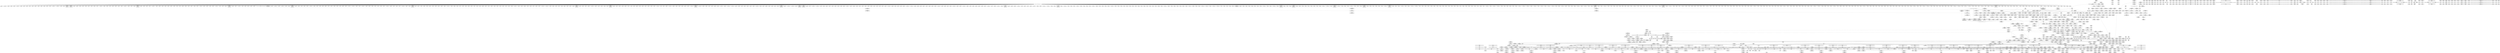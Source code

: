 digraph {
	CE0x58c24d0 [shape=record,shape=Mrecord,label="{CE0x58c24d0|VOIDTB_TE:_CE_189,190_}"]
	CE0x588b850 [shape=record,shape=Mrecord,label="{CE0x588b850|aa_cred_profile:_do.cond}"]
	CE0x57a72d0 [shape=record,shape=Mrecord,label="{CE0x57a72d0|common_perm_create:_tmp34|security/apparmor/lsm.c,254}"]
	CE0x58a5a90 [shape=record,shape=Mrecord,label="{CE0x58a5a90|VOIDTB_TE:_CE_96,104_}"]
	CE0x5867170 [shape=record,shape=Mrecord,label="{CE0x5867170|common_perm:_tmp1}"]
	CE0x57deb80 [shape=record,shape=Mrecord,label="{CE0x57deb80|common_perm_create:_cred|security/apparmor/lsm.c,251|*SummSource*}"]
	CE0x58f8840 [shape=record,shape=Mrecord,label="{CE0x58f8840|72:_i32,_:_CRE_881,882_}"]
	CE0x5787210 [shape=record,shape=Mrecord,label="{CE0x5787210|i64*_getelementptr_inbounds_(_17_x_i64_,_17_x_i64_*___llvm_gcov_ctr60,_i64_0,_i64_1)|*Constant*}"]
	CE0x58fc610 [shape=record,shape=Mrecord,label="{CE0x58fc610|72:_i32,_:_CRE_960,968_}"]
	CE0x58c3af0 [shape=record,shape=Mrecord,label="{CE0x58c3af0|aa_cred_profile:_tmp19|security/apparmor/include/context.h,100|*SummSource*}"]
	CE0x5871bd0 [shape=record,shape=Mrecord,label="{CE0x5871bd0|aa_path_perm:_entry|*SummSink*}"]
	CE0x58a7e70 [shape=record,shape=Mrecord,label="{CE0x58a7e70|VOIDTB_TE:_CE_161,162_}"]
	CE0x5889d40 [shape=record,shape=Mrecord,label="{CE0x5889d40|i64_2|*Constant*}"]
	CE0x5804930 [shape=record,shape=Mrecord,label="{CE0x5804930|common_perm_create:_tmp30|security/apparmor/lsm.c,253|*SummSink*}"]
	CE0x58ed6d0 [shape=record,shape=Mrecord,label="{CE0x58ed6d0|72:_i32,_:_CRE_309,310_}"]
	CE0x58e4fe0 [shape=record,shape=Mrecord,label="{CE0x58e4fe0|72:_i32,_:_CRE_155,156_}"]
	CE0x57d9d80 [shape=record,shape=Mrecord,label="{CE0x57d9d80|common_perm_create:_tmp26|security/apparmor/lsm.c,253}"]
	CE0x58fd3e0 [shape=record,shape=Mrecord,label="{CE0x58fd3e0|72:_i32,_:_CRE_1000,1008_}"]
	CE0x53f5ab0 [shape=record,shape=Mrecord,label="{CE0x53f5ab0|apparmor_path_symlink:_dir|Function::apparmor_path_symlink&Arg::dir::}"]
	CE0x5854ff0 [shape=record,shape=Mrecord,label="{CE0x5854ff0|VOIDTB_TE:_CE_296,304_}"]
	CE0x5798ba0 [shape=record,shape=Mrecord,label="{CE0x5798ba0|0:_%struct.vfsmount*,_8:_%struct.dentry*,_:_CRE_8,16_|*MultipleSource*|Function::common_perm_create&Arg::dir::|Function::apparmor_path_symlink&Arg::dir::|security/apparmor/lsm.c,253}"]
	CE0x57887b0 [shape=record,shape=Mrecord,label="{CE0x57887b0|apparmor_path_symlink:_tmp|*SummSink*}"]
	CE0x58e8ca0 [shape=record,shape=Mrecord,label="{CE0x58e8ca0|72:_i32,_:_CRE_232,236_}"]
	CE0x58f8400 [shape=record,shape=Mrecord,label="{CE0x58f8400|72:_i32,_:_CRE_877,878_}"]
	CE0x58e9a40 [shape=record,shape=Mrecord,label="{CE0x58e9a40|72:_i32,_:_CRE_252,253_}"]
	CE0x58bcd10 [shape=record,shape=Mrecord,label="{CE0x58bcd10|aa_cred_profile:_tobool4|security/apparmor/include/context.h,100|*SummSink*}"]
	CE0x5863970 [shape=record,shape=Mrecord,label="{CE0x5863970|common_perm:_mask|Function::common_perm&Arg::mask::}"]
	CE0x57fa690 [shape=record,shape=Mrecord,label="{CE0x57fa690|_call_void_mcount()_#2|*SummSink*}"]
	CE0x58874c0 [shape=record,shape=Mrecord,label="{CE0x58874c0|__aa_current_profile:_tmp|*SummSink*}"]
	CE0x58abd70 [shape=record,shape=Mrecord,label="{CE0x58abd70|aa_cred_profile:_tmp10|security/apparmor/include/context.h,100}"]
	CE0x586e6b0 [shape=record,shape=Mrecord,label="{CE0x586e6b0|common_perm:_error.0}"]
	CE0x58c43f0 [shape=record,shape=Mrecord,label="{CE0x58c43f0|aa_cred_profile:_if.then|*SummSink*}"]
	CE0x58f8b70 [shape=record,shape=Mrecord,label="{CE0x58f8b70|72:_i32,_:_CRE_884,885_}"]
	CE0x579c090 [shape=record,shape=Mrecord,label="{CE0x579c090|common_perm_create:_tmp22|*LoadInst*|security/apparmor/lsm.c,253|*SummSource*}"]
	CE0x58b5cd0 [shape=record,shape=Mrecord,label="{CE0x58b5cd0|aa_cred_profile:_tmp33|security/apparmor/include/context.h,101|*SummSource*}"]
	CE0x58c25e0 [shape=record,shape=Mrecord,label="{CE0x58c25e0|VOIDTB_TE:_CE_190,191_}"]
	CE0x5889580 [shape=record,shape=Mrecord,label="{CE0x5889580|VOIDTB_TE:_CE_176,177_}"]
	CE0x5874e10 [shape=record,shape=Mrecord,label="{CE0x5874e10|_call_void_mcount()_#2}"]
	CE0x57c49e0 [shape=record,shape=Mrecord,label="{CE0x57c49e0|104:_%struct.inode*,_:_CRE_146,147_}"]
	CE0x578b210 [shape=record,shape=Mrecord,label="{CE0x578b210|COLLAPSED:_GCMRE___llvm_gcov_ctr64_internal_global_2_x_i64_zeroinitializer:_elem_0:default:}"]
	CE0x57adee0 [shape=record,shape=Mrecord,label="{CE0x57adee0|aa_cred_profile:_tmp6|security/apparmor/include/context.h,100|*SummSink*}"]
	CE0x57aee10 [shape=record,shape=Mrecord,label="{CE0x57aee10|common_perm_create:_tobool1|security/apparmor/lsm.c,251|*SummSource*}"]
	CE0x5871860 [shape=record,shape=Mrecord,label="{CE0x5871860|GLOBAL:_aa_path_perm|*Constant*|*SummSink*}"]
	CE0x584ef00 [shape=record,shape=Mrecord,label="{CE0x584ef00|72:_i32,_:_CRE_76,80_}"]
	CE0x5890fd0 [shape=record,shape=Mrecord,label="{CE0x5890fd0|__aa_current_profile:_tmp13|security/apparmor/include/context.h,138|*SummSink*}"]
	CE0x58a0250 [shape=record,shape=Mrecord,label="{CE0x58a0250|__aa_current_profile:_cred|security/apparmor/include/context.h,138}"]
	CE0x5863800 [shape=record,shape=Mrecord,label="{CE0x5863800|common_perm:_path|Function::common_perm&Arg::path::|*SummSink*}"]
	CE0x5798ff0 [shape=record,shape=Mrecord,label="{CE0x5798ff0|common_perm:_tmp5|security/apparmor/lsm.c,169|*SummSink*}"]
	CE0x58c13d0 [shape=record,shape=Mrecord,label="{CE0x58c13d0|aa_cred_profile:_tmp21|security/apparmor/include/context.h,100}"]
	CE0x58f0e10 [shape=record,shape=Mrecord,label="{CE0x58f0e10|72:_i32,_:_CRE_555,556_}"]
	CE0x58a4170 [shape=record,shape=Mrecord,label="{CE0x58a4170|aa_cred_profile:_lnot.ext|security/apparmor/include/context.h,100}"]
	CE0x5874950 [shape=record,shape=Mrecord,label="{CE0x5874950|common_perm_dir_dentry:_tmp3}"]
	CE0x57acce0 [shape=record,shape=Mrecord,label="{CE0x57acce0|get_current:_tmp}"]
	CE0x57ade70 [shape=record,shape=Mrecord,label="{CE0x57ade70|GLOBAL:___llvm_gcov_ctr46|Global_var:__llvm_gcov_ctr46|*SummSink*}"]
	CE0x589a2e0 [shape=record,shape=Mrecord,label="{CE0x589a2e0|i64*_getelementptr_inbounds_(_11_x_i64_,_11_x_i64_*___llvm_gcov_ctr58,_i64_0,_i64_10)|*Constant*|*SummSink*}"]
	CE0x57c5ca0 [shape=record,shape=Mrecord,label="{CE0x57c5ca0|104:_%struct.inode*,_:_CRE_162,163_}"]
	CE0x58653b0 [shape=record,shape=Mrecord,label="{CE0x58653b0|aa_cred_profile:_do.end|*SummSource*}"]
	CE0x58304e0 [shape=record,shape=Mrecord,label="{CE0x58304e0|i64*_getelementptr_inbounds_(_16_x_i64_,_16_x_i64_*___llvm_gcov_ctr46,_i64_0,_i64_9)|*Constant*|*SummSink*}"]
	CE0x584f7c0 [shape=record,shape=Mrecord,label="{CE0x584f7c0|72:_i32,_:_CRE_136,137_}"]
	CE0x58b7840 [shape=record,shape=Mrecord,label="{CE0x58b7840|aa_cred_profile:_tmp3|*SummSource*}"]
	CE0x58a8b80 [shape=record,shape=Mrecord,label="{CE0x58a8b80|VOIDTB_TE:_CE_186,187_}"]
	CE0x58f9c70 [shape=record,shape=Mrecord,label="{CE0x58f9c70|72:_i32,_:_CRE_900,901_}"]
	CE0x58a1920 [shape=record,shape=Mrecord,label="{CE0x58a1920|aa_cred_profile:_entry|*SummSink*}"]
	CE0x580ee20 [shape=record,shape=Mrecord,label="{CE0x580ee20|common_perm_dir_dentry:_dir|Function::common_perm_dir_dentry&Arg::dir::|*SummSource*}"]
	CE0x57cce60 [shape=record,shape=Mrecord,label="{CE0x57cce60|common_perm_create:_tmp11|security/apparmor/lsm.c,251|*SummSource*}"]
	CE0x58b76b0 [shape=record,shape=Mrecord,label="{CE0x58b76b0|i32_0|*Constant*}"]
	CE0x579acc0 [shape=record,shape=Mrecord,label="{CE0x579acc0|i64_2|*Constant*}"]
	CE0x57fec30 [shape=record,shape=Mrecord,label="{CE0x57fec30|i32_8|*Constant*|*SummSource*}"]
	CE0x5867090 [shape=record,shape=Mrecord,label="{CE0x5867090|common_perm:_tmp1|*SummSink*}"]
	CE0x58bbb80 [shape=record,shape=Mrecord,label="{CE0x58bbb80|aa_cred_profile:_tmp15|security/apparmor/include/context.h,100|*SummSink*}"]
	CE0x58a58f0 [shape=record,shape=Mrecord,label="{CE0x58a58f0|VOIDTB_TE:_CE_94,95_}"]
	CE0x58eea20 [shape=record,shape=Mrecord,label="{CE0x58eea20|72:_i32,_:_CRE_440,448_}"]
	CE0x5887550 [shape=record,shape=Mrecord,label="{CE0x5887550|i64*_getelementptr_inbounds_(_11_x_i64_,_11_x_i64_*___llvm_gcov_ctr58,_i64_0,_i64_1)|*Constant*|*SummSink*}"]
	CE0x58b4a90 [shape=record,shape=Mrecord,label="{CE0x58b4a90|VOIDTB_TE:_CE_219,220_}"]
	CE0x5809b00 [shape=record,shape=Mrecord,label="{CE0x5809b00|mediated_filesystem:_entry}"]
	CE0x588cc60 [shape=record,shape=Mrecord,label="{CE0x588cc60|i64*_getelementptr_inbounds_(_11_x_i64_,_11_x_i64_*___llvm_gcov_ctr58,_i64_0,_i64_0)|*Constant*|*SummSink*}"]
	CE0x588f590 [shape=record,shape=Mrecord,label="{CE0x588f590|aa_cred_profile:_if.end|*SummSource*}"]
	CE0x5800fb0 [shape=record,shape=Mrecord,label="{CE0x5800fb0|104:_%struct.inode*,_:_CRE_221,222_}"]
	CE0x57b30e0 [shape=record,shape=Mrecord,label="{CE0x57b30e0|common_perm_create:_tmp14|security/apparmor/lsm.c,251}"]
	CE0x58f2350 [shape=record,shape=Mrecord,label="{CE0x58f2350|72:_i32,_:_CRE_575,576_}"]
	CE0x5899d10 [shape=record,shape=Mrecord,label="{CE0x5899d10|i64*_getelementptr_inbounds_(_11_x_i64_,_11_x_i64_*___llvm_gcov_ctr58,_i64_0,_i64_9)|*Constant*|*SummSink*}"]
	CE0x57dddf0 [shape=record,shape=Mrecord,label="{CE0x57dddf0|common_perm_create:_call10|security/apparmor/lsm.c,256|*SummSource*}"]
	CE0x589c950 [shape=record,shape=Mrecord,label="{CE0x589c950|get_current:_bb}"]
	CE0x5845870 [shape=record,shape=Mrecord,label="{CE0x5845870|mediated_filesystem:_s_flags|security/apparmor/include/apparmor.h,117|*SummSource*}"]
	CE0x5868c20 [shape=record,shape=Mrecord,label="{CE0x5868c20|i32_0|*Constant*}"]
	CE0x578fb20 [shape=record,shape=Mrecord,label="{CE0x578fb20|_call_void_mcount()_#2|*SummSource*}"]
	CE0x58bd4e0 [shape=record,shape=Mrecord,label="{CE0x58bd4e0|i64_6|*Constant*|*SummSink*}"]
	CE0x58f8c80 [shape=record,shape=Mrecord,label="{CE0x58f8c80|72:_i32,_:_CRE_885,886_}"]
	CE0x58f6890 [shape=record,shape=Mrecord,label="{CE0x58f6890|72:_i32,_:_CRE_752,756_}"]
	CE0x57df170 [shape=record,shape=Mrecord,label="{CE0x57df170|i64*_getelementptr_inbounds_(_17_x_i64_,_17_x_i64_*___llvm_gcov_ctr60,_i64_0,_i64_9)|*Constant*|*SummSource*}"]
	CE0x58bd0a0 [shape=record,shape=Mrecord,label="{CE0x58bd0a0|i64_6|*Constant*}"]
	CE0x57c6fa0 [shape=record,shape=Mrecord,label="{CE0x57c6fa0|104:_%struct.inode*,_:_CRE_178,179_}"]
	CE0x5870fd0 [shape=record,shape=Mrecord,label="{CE0x5870fd0|common_perm:_call1|security/apparmor/lsm.c,170}"]
	CE0x57b3670 [shape=record,shape=Mrecord,label="{CE0x57b3670|i1_true|*Constant*|*SummSource*}"]
	CE0x58089d0 [shape=record,shape=Mrecord,label="{CE0x58089d0|aa_path_perm:_cond|Function::aa_path_perm&Arg::cond::|*SummSource*}"]
	CE0x58c14f0 [shape=record,shape=Mrecord,label="{CE0x58c14f0|aa_cred_profile:_tmp21|security/apparmor/include/context.h,100|*SummSource*}"]
	CE0x58313f0 [shape=record,shape=Mrecord,label="{CE0x58313f0|aa_cred_profile:_tmp23|security/apparmor/include/context.h,100|*SummSink*}"]
	CE0x57bd680 [shape=record,shape=Mrecord,label="{CE0x57bd680|get_current:_tmp4|./arch/x86/include/asm/current.h,14}"]
	CE0x58ecd40 [shape=record,shape=Mrecord,label="{CE0x58ecd40|72:_i32,_:_CRE_300,301_}"]
	CE0x588b520 [shape=record,shape=Mrecord,label="{CE0x588b520|i64*_getelementptr_inbounds_(_11_x_i64_,_11_x_i64_*___llvm_gcov_ctr58,_i64_0,_i64_1)|*Constant*}"]
	CE0x58e5640 [shape=record,shape=Mrecord,label="{CE0x58e5640|72:_i32,_:_CRE_161,162_}"]
	CE0x58f3ef0 [shape=record,shape=Mrecord,label="{CE0x58f3ef0|72:_i32,_:_CRE_601,602_}"]
	CE0x58f1470 [shape=record,shape=Mrecord,label="{CE0x58f1470|72:_i32,_:_CRE_561,562_}"]
	CE0x58eaf80 [shape=record,shape=Mrecord,label="{CE0x58eaf80|72:_i32,_:_CRE_272,273_}"]
	CE0x5797550 [shape=record,shape=Mrecord,label="{CE0x5797550|apparmor_path_symlink:_bb|*SummSink*}"]
	CE0x58b4760 [shape=record,shape=Mrecord,label="{CE0x58b4760|VOIDTB_TE:_CE_216,217_}"]
	CE0x57ca6c0 [shape=record,shape=Mrecord,label="{CE0x57ca6c0|common_perm_create:_tmp1}"]
	CE0x5874b90 [shape=record,shape=Mrecord,label="{CE0x5874b90|common_perm_dir_dentry:_tmp3|*SummSink*}"]
	CE0x5831110 [shape=record,shape=Mrecord,label="{CE0x5831110|aa_cred_profile:_tmp23|security/apparmor/include/context.h,100}"]
	CE0x58b1840 [shape=record,shape=Mrecord,label="{CE0x58b1840|aa_cred_profile:_tmp27|security/apparmor/include/context.h,100}"]
	CE0x58f4550 [shape=record,shape=Mrecord,label="{CE0x58f4550|72:_i32,_:_CRE_607,608_}"]
	"CONST[source:0(mediator),value:0(static)][purpose:{operation}]"
	CE0x5833c20 [shape=record,shape=Mrecord,label="{CE0x5833c20|80:_i64,_:_CRE_80,88_|*MultipleSource*|security/apparmor/include/apparmor.h,117|*LoadInst*|security/apparmor/include/apparmor.h,117}"]
	CE0x57cdb60 [shape=record,shape=Mrecord,label="{CE0x57cdb60|common_perm_create:_tmp12|security/apparmor/lsm.c,251|*SummSource*}"]
	CE0x58f9fa0 [shape=record,shape=Mrecord,label="{CE0x58f9fa0|72:_i32,_:_CRE_903,904_}"]
	CE0x58f3340 [shape=record,shape=Mrecord,label="{CE0x58f3340|72:_i32,_:_CRE_590,591_}"]
	CE0x58f5100 [shape=record,shape=Mrecord,label="{CE0x58f5100|72:_i32,_:_CRE_618,619_}"]
	CE0x58f0040 [shape=record,shape=Mrecord,label="{CE0x58f0040|72:_i32,_:_CRE_496,500_}"]
	CE0x58a2130 [shape=record,shape=Mrecord,label="{CE0x58a2130|_ret_%struct.aa_profile*_%tmp34,_!dbg_!15510|security/apparmor/include/context.h,101|*SummSource*}"]
	CE0x5798090 [shape=record,shape=Mrecord,label="{CE0x5798090|_ret_i32_%call,_!dbg_!15472|security/apparmor/lsm.c,298}"]
	CE0x5800e80 [shape=record,shape=Mrecord,label="{CE0x5800e80|104:_%struct.inode*,_:_CRE_220,221_}"]
	CE0x579de40 [shape=record,shape=Mrecord,label="{CE0x579de40|i64*_getelementptr_inbounds_(_2_x_i64_,_2_x_i64_*___llvm_gcov_ctr64,_i64_0,_i64_0)|*Constant*|*SummSource*}"]
	CE0x58bede0 [shape=record,shape=Mrecord,label="{CE0x58bede0|i64*_getelementptr_inbounds_(_16_x_i64_,_16_x_i64_*___llvm_gcov_ctr46,_i64_0,_i64_1)|*Constant*|*SummSource*}"]
	CE0x58035d0 [shape=record,shape=Mrecord,label="{CE0x58035d0|104:_%struct.inode*,_:_CRE_318,319_}"]
	CE0x58e8a50 [shape=record,shape=Mrecord,label="{CE0x58e8a50|72:_i32,_:_CRE_216,224_}"]
	CE0x57fed60 [shape=record,shape=Mrecord,label="{CE0x57fed60|mediated_filesystem:_tmp4|*LoadInst*|security/apparmor/include/apparmor.h,117|*SummSink*}"]
	CE0x58ba060 [shape=record,shape=Mrecord,label="{CE0x58ba060|aa_cred_profile:_do.body6|*SummSink*}"]
	CE0x5832260 [shape=record,shape=Mrecord,label="{CE0x5832260|i64*_getelementptr_inbounds_(_16_x_i64_,_16_x_i64_*___llvm_gcov_ctr46,_i64_0,_i64_12)|*Constant*|*SummSink*}"]
	CE0x57dfb80 [shape=record,shape=Mrecord,label="{CE0x57dfb80|common_perm_create:_tmp17|security/apparmor/lsm.c,251|*SummSink*}"]
	CE0x584ea00 [shape=record,shape=Mrecord,label="{CE0x584ea00|72:_i32,_:_CRE_40,48_}"]
	CE0x58680b0 [shape=record,shape=Mrecord,label="{CE0x58680b0|COLLAPSED:_GCMRE___llvm_gcov_ctr57_internal_global_5_x_i64_zeroinitializer:_elem_0:default:}"]
	CE0x58781e0 [shape=record,shape=Mrecord,label="{CE0x58781e0|__aa_current_profile:_tmp2|*SummSink*}"]
	CE0x57c2ee0 [shape=record,shape=Mrecord,label="{CE0x57c2ee0|104:_%struct.inode*,_:_CRE_48,52_|*MultipleSource*|*LoadInst*|security/apparmor/lsm.c,253|security/apparmor/lsm.c,253}"]
	CE0x57dbe50 [shape=record,shape=Mrecord,label="{CE0x57dbe50|104:_%struct.inode*,_:_CRE_8,12_|*MultipleSource*|*LoadInst*|security/apparmor/lsm.c,253|security/apparmor/lsm.c,253}"]
	CE0x586e810 [shape=record,shape=Mrecord,label="{CE0x586e810|common_perm:_error.0|*SummSource*}"]
	CE0x58743f0 [shape=record,shape=Mrecord,label="{CE0x58743f0|i64*_getelementptr_inbounds_(_2_x_i64_,_2_x_i64_*___llvm_gcov_ctr56,_i64_0,_i64_1)|*Constant*|*SummSource*}"]
	CE0x57da030 [shape=record,shape=Mrecord,label="{CE0x57da030|common_perm_create:_tmp26|security/apparmor/lsm.c,253|*SummSink*}"]
	CE0x58beab0 [shape=record,shape=Mrecord,label="{CE0x58beab0|aa_cred_profile:_tmp1|*SummSink*}"]
	CE0x5805630 [shape=record,shape=Mrecord,label="{CE0x5805630|common_perm_create:_tmp33|security/apparmor/lsm.c,254|*SummSource*}"]
	CE0x57aadb0 [shape=record,shape=Mrecord,label="{CE0x57aadb0|i64*_getelementptr_inbounds_(_17_x_i64_,_17_x_i64_*___llvm_gcov_ctr60,_i64_0,_i64_6)|*Constant*|*SummSource*}"]
	CE0x58f6340 [shape=record,shape=Mrecord,label="{CE0x58f6340|72:_i32,_:_CRE_704,712_}"]
	CE0x58aa410 [shape=record,shape=Mrecord,label="{CE0x58aa410|VOIDTB_TE:_CE_209,210_}"]
	CE0x5871730 [shape=record,shape=Mrecord,label="{CE0x5871730|GLOBAL:_aa_path_perm|*Constant*|*SummSource*}"]
	CE0x58ebd50 [shape=record,shape=Mrecord,label="{CE0x58ebd50|72:_i32,_:_CRE_285,286_}"]
	CE0x589f1f0 [shape=record,shape=Mrecord,label="{CE0x589f1f0|__aa_current_profile:_tmp20|security/apparmor/include/context.h,138|*SummSink*}"]
	CE0x5833220 [shape=record,shape=Mrecord,label="{CE0x5833220|aa_cred_profile:_tmp22|security/apparmor/include/context.h,100|*SummSource*}"]
	CE0x58f29b0 [shape=record,shape=Mrecord,label="{CE0x58f29b0|72:_i32,_:_CRE_581,582_}"]
	CE0x58f8fb0 [shape=record,shape=Mrecord,label="{CE0x58f8fb0|72:_i32,_:_CRE_888,889_}"]
	CE0x58eb800 [shape=record,shape=Mrecord,label="{CE0x58eb800|72:_i32,_:_CRE_280,281_}"]
	CE0x57db4b0 [shape=record,shape=Mrecord,label="{CE0x57db4b0|i32_5|*Constant*|*SummSource*}"]
	CE0x5871950 [shape=record,shape=Mrecord,label="{CE0x5871950|aa_path_perm:_entry}"]
	CE0x58f6de0 [shape=record,shape=Mrecord,label="{CE0x58f6de0|72:_i32,_:_CRE_800,804_}"]
	CE0x57c2570 [shape=record,shape=Mrecord,label="{CE0x57c2570|i32_10|*Constant*|*SummSource*}"]
	CE0x588e6e0 [shape=record,shape=Mrecord,label="{CE0x588e6e0|__aa_current_profile:_do.end|*SummSink*}"]
	CE0x58aaa50 [shape=record,shape=Mrecord,label="{CE0x58aaa50|aa_cred_profile:_tmp11|security/apparmor/include/context.h,100}"]
	CE0x58a25e0 [shape=record,shape=Mrecord,label="{CE0x58a25e0|aa_cred_profile:_expval|security/apparmor/include/context.h,100}"]
	CE0x58e5db0 [shape=record,shape=Mrecord,label="{CE0x58e5db0|72:_i32,_:_CRE_168,169_}"]
	CE0x589a710 [shape=record,shape=Mrecord,label="{CE0x589a710|__aa_current_profile:_tmp15|security/apparmor/include/context.h,138|*SummSource*}"]
	CE0x57ff310 [shape=record,shape=Mrecord,label="{CE0x57ff310|get_current:_tmp2|*SummSink*}"]
	CE0x58a4e90 [shape=record,shape=Mrecord,label="{CE0x58a4e90|i64*_getelementptr_inbounds_(_16_x_i64_,_16_x_i64_*___llvm_gcov_ctr46,_i64_0,_i64_4)|*Constant*}"]
	CE0x5891f60 [shape=record,shape=Mrecord,label="{CE0x5891f60|i64*_getelementptr_inbounds_(_2_x_i64_,_2_x_i64_*___llvm_gcov_ctr112,_i64_0,_i64_1)|*Constant*}"]
	CE0x58e7620 [shape=record,shape=Mrecord,label="{CE0x58e7620|72:_i32,_:_CRE_191,192_}"]
	CE0x57c82a0 [shape=record,shape=Mrecord,label="{CE0x57c82a0|104:_%struct.inode*,_:_CRE_194,195_}"]
	CE0x58fbc50 [shape=record,shape=Mrecord,label="{CE0x58fbc50|72:_i32,_:_CRE_930,931_}"]
	CE0x58fb700 [shape=record,shape=Mrecord,label="{CE0x58fb700|72:_i32,_:_CRE_925,926_}"]
	CE0x58e6c90 [shape=record,shape=Mrecord,label="{CE0x58e6c90|72:_i32,_:_CRE_182,183_}"]
	CE0x5870f60 [shape=record,shape=Mrecord,label="{CE0x5870f60|i64*_getelementptr_inbounds_(_5_x_i64_,_5_x_i64_*___llvm_gcov_ctr57,_i64_0,_i64_4)|*Constant*|*SummSink*}"]
	CE0x589d840 [shape=record,shape=Mrecord,label="{CE0x589d840|aa_cred_profile:_tmp9|security/apparmor/include/context.h,100|*SummSource*}"]
	CE0x58ea2c0 [shape=record,shape=Mrecord,label="{CE0x58ea2c0|72:_i32,_:_CRE_260,261_}"]
	CE0x5874150 [shape=record,shape=Mrecord,label="{CE0x5874150|common_perm_dir_dentry:_path|security/apparmor/lsm.c, 189|*SummSink*}"]
	CE0x5875d60 [shape=record,shape=Mrecord,label="{CE0x5875d60|common_perm_dir_dentry:_mnt|security/apparmor/lsm.c,189|*SummSink*}"]
	CE0x58aa850 [shape=record,shape=Mrecord,label="{CE0x58aa850|VOIDTB_TE:_CE_213,214_}"]
	CE0x58ed3a0 [shape=record,shape=Mrecord,label="{CE0x58ed3a0|72:_i32,_:_CRE_306,307_}"]
	CE0x58fb0a0 [shape=record,shape=Mrecord,label="{CE0x58fb0a0|72:_i32,_:_CRE_919,920_}"]
	CE0x57cbef0 [shape=record,shape=Mrecord,label="{CE0x57cbef0|aa_cred_profile:_tobool|security/apparmor/include/context.h,100}"]
	CE0x5872220 [shape=record,shape=Mrecord,label="{CE0x5872220|mediated_filesystem:_and|security/apparmor/include/apparmor.h,117|*SummSink*}"]
	CE0x5800630 [shape=record,shape=Mrecord,label="{CE0x5800630|104:_%struct.inode*,_:_CRE_213,214_}"]
	CE0x58f9e90 [shape=record,shape=Mrecord,label="{CE0x58f9e90|72:_i32,_:_CRE_902,903_}"]
	CE0x57931a0 [shape=record,shape=Mrecord,label="{CE0x57931a0|common_perm_create:_lor.lhs.false|*SummSource*}"]
	CE0x58f81e0 [shape=record,shape=Mrecord,label="{CE0x58f81e0|72:_i32,_:_CRE_875,876_}"]
	CE0x5796290 [shape=record,shape=Mrecord,label="{CE0x5796290|common_perm_create:_call|security/apparmor/lsm.c,251|*SummSink*}"]
	CE0x58933d0 [shape=record,shape=Mrecord,label="{CE0x58933d0|GLOBAL:___aa_current_profile.__warned|Global_var:__aa_current_profile.__warned|*SummSink*}"]
	CE0x58e82e0 [shape=record,shape=Mrecord,label="{CE0x58e82e0|72:_i32,_:_CRE_203,204_}"]
	CE0x57c07c0 [shape=record,shape=Mrecord,label="{CE0x57c07c0|common_perm:_tmp4|security/apparmor/lsm.c,169}"]
	CE0x5866be0 [shape=record,shape=Mrecord,label="{CE0x5866be0|__aa_current_profile:_tobool|security/apparmor/include/context.h,138}"]
	CE0x57aa320 [shape=record,shape=Mrecord,label="{CE0x57aa320|i32_251|*Constant*|*SummSink*}"]
	CE0x57c3240 [shape=record,shape=Mrecord,label="{CE0x57c3240|104:_%struct.inode*,_:_CRE_64,72_|*MultipleSource*|*LoadInst*|security/apparmor/lsm.c,253|security/apparmor/lsm.c,253}"]
	CE0x5787340 [shape=record,shape=Mrecord,label="{CE0x5787340|common_perm_create:_cond|security/apparmor/lsm.c, 251|*SummSource*}"]
	CE0x58e9820 [shape=record,shape=Mrecord,label="{CE0x58e9820|72:_i32,_:_CRE_250,251_}"]
	CE0x58f90c0 [shape=record,shape=Mrecord,label="{CE0x58f90c0|72:_i32,_:_CRE_889,890_}"]
	CE0x58e9710 [shape=record,shape=Mrecord,label="{CE0x58e9710|72:_i32,_:_CRE_249,250_}"]
	CE0x58fa820 [shape=record,shape=Mrecord,label="{CE0x58fa820|72:_i32,_:_CRE_911,912_}"]
	CE0x588fb30 [shape=record,shape=Mrecord,label="{CE0x588fb30|i64*_getelementptr_inbounds_(_16_x_i64_,_16_x_i64_*___llvm_gcov_ctr46,_i64_0,_i64_0)|*Constant*|*SummSink*}"]
	CE0x5873b10 [shape=record,shape=Mrecord,label="{CE0x5873b10|0:_%struct.aa_profile*,_:_CMRE_16,24_|*MultipleSource*|security/apparmor/include/context.h,99|*LoadInst*|security/apparmor/include/context.h,99|security/apparmor/include/context.h,100}"]
	CE0x57c15d0 [shape=record,shape=Mrecord,label="{CE0x57c15d0|i64_11|*Constant*|*SummSource*}"]
	CE0x58009c0 [shape=record,shape=Mrecord,label="{CE0x58009c0|104:_%struct.inode*,_:_CRE_216,217_}"]
	CE0x58f04b0 [shape=record,shape=Mrecord,label="{CE0x58f04b0|72:_i32,_:_CRE_512,520_}"]
	CE0x57c0a20 [shape=record,shape=Mrecord,label="{CE0x57c0a20|GLOBAL:___llvm_gcov_ctr57|Global_var:__llvm_gcov_ctr57|*SummSource*}"]
	CE0x5889ab0 [shape=record,shape=Mrecord,label="{CE0x5889ab0|aa_cred_profile:_tobool|security/apparmor/include/context.h,100|*SummSink*}"]
	CE0x5792610 [shape=record,shape=Mrecord,label="{CE0x5792610|apparmor_path_symlink:_call|security/apparmor/lsm.c,298}"]
	CE0x57964a0 [shape=record,shape=Mrecord,label="{CE0x57964a0|i64*_getelementptr_inbounds_(_2_x_i64_,_2_x_i64_*___llvm_gcov_ctr64,_i64_0,_i64_1)|*Constant*}"]
	CE0x58bf5e0 [shape=record,shape=Mrecord,label="{CE0x58bf5e0|aa_cred_profile:_lnot2|security/apparmor/include/context.h,100|*SummSource*}"]
	CE0x57a95a0 [shape=record,shape=Mrecord,label="{CE0x57a95a0|i8*_getelementptr_inbounds_(_24_x_i8_,_24_x_i8_*_.str8,_i32_0,_i32_0)|*Constant*}"]
	CE0x58aa300 [shape=record,shape=Mrecord,label="{CE0x58aa300|VOIDTB_TE:_CE_208,209_}"]
	CE0x584f9e0 [shape=record,shape=Mrecord,label="{CE0x584f9e0|72:_i32,_:_CRE_138,139_}"]
	CE0x58f9500 [shape=record,shape=Mrecord,label="{CE0x58f9500|72:_i32,_:_CRE_893,894_}"]
	CE0x58991a0 [shape=record,shape=Mrecord,label="{CE0x58991a0|i32_138|*Constant*|*SummSink*}"]
	CE0x58ece50 [shape=record,shape=Mrecord,label="{CE0x58ece50|72:_i32,_:_CRE_301,302_}"]
	CE0x5855810 [shape=record,shape=Mrecord,label="{CE0x5855810|VOIDTB_TE:_CE_311,312_}"]
	CE0x57c9ff0 [shape=record,shape=Mrecord,label="{CE0x57c9ff0|mediated_filesystem:_bb}"]
	CE0x57cb1d0 [shape=record,shape=Mrecord,label="{CE0x57cb1d0|common_perm_create:_do.body|*SummSource*}"]
	CE0x5899210 [shape=record,shape=Mrecord,label="{CE0x5899210|i32_138|*Constant*|*SummSource*}"]
	CE0x5811e90 [shape=record,shape=Mrecord,label="{CE0x5811e90|get_current:_bb|*SummSink*}"]
	CE0x58128a0 [shape=record,shape=Mrecord,label="{CE0x58128a0|i64*_getelementptr_inbounds_(_2_x_i64_,_2_x_i64_*___llvm_gcov_ctr56,_i64_0,_i64_0)|*Constant*}"]
	CE0x58fcb30 [shape=record,shape=Mrecord,label="{CE0x58fcb30|72:_i32,_:_CRE_979,980_}"]
	CE0x5812030 [shape=record,shape=Mrecord,label="{CE0x5812030|i64*_getelementptr_inbounds_(_2_x_i64_,_2_x_i64_*___llvm_gcov_ctr112,_i64_0,_i64_0)|*Constant*|*SummSink*}"]
	CE0x5798520 [shape=record,shape=Mrecord,label="{CE0x5798520|common_perm_create:_if.end9|*SummSink*}"]
	CE0x5799320 [shape=record,shape=Mrecord,label="{CE0x5799320|common_perm:_tmp6|security/apparmor/lsm.c,169|*SummSource*}"]
	CE0x5788ba0 [shape=record,shape=Mrecord,label="{CE0x5788ba0|apparmor_path_symlink:_bb}"]
	CE0x57872d0 [shape=record,shape=Mrecord,label="{CE0x57872d0|common_perm_create:_cond|security/apparmor/lsm.c, 251}"]
	CE0x58f3120 [shape=record,shape=Mrecord,label="{CE0x58f3120|72:_i32,_:_CRE_588,589_}"]
	CE0x578f640 [shape=record,shape=Mrecord,label="{CE0x578f640|i32_9|*Constant*|*SummSink*}"]
	CE0x5850120 [shape=record,shape=Mrecord,label="{CE0x5850120|72:_i32,_:_CRE_145,146_}"]
	CE0x58a3e30 [shape=record,shape=Mrecord,label="{CE0x58a3e30|VOIDTB_TE:_CE_164,165_}"]
	CE0x58f5760 [shape=record,shape=Mrecord,label="{CE0x58f5760|72:_i32,_:_CRE_624,628_}"]
	CE0x5797440 [shape=record,shape=Mrecord,label="{CE0x5797440|apparmor_path_symlink:_call|security/apparmor/lsm.c,298|*SummSource*}"]
	CE0x58a8e60 [shape=record,shape=Mrecord,label="{CE0x58a8e60|aa_cred_profile:_tmp3|*SummSink*}"]
	CE0x58f9830 [shape=record,shape=Mrecord,label="{CE0x58f9830|72:_i32,_:_CRE_896,897_}"]
	CE0x589d290 [shape=record,shape=Mrecord,label="{CE0x589d290|VOIDTB_TE:_CE_147,148_}"]
	CE0x579c4d0 [shape=record,shape=Mrecord,label="{CE0x579c4d0|common_perm_create:_tmp22|*LoadInst*|security/apparmor/lsm.c,253|*SummSink*}"]
	CE0x58f9720 [shape=record,shape=Mrecord,label="{CE0x58f9720|72:_i32,_:_CRE_895,896_}"]
	CE0x58e7840 [shape=record,shape=Mrecord,label="{CE0x58e7840|72:_i32,_:_CRE_193,194_}"]
	CE0x586dee0 [shape=record,shape=Mrecord,label="{CE0x586dee0|aa_path_perm:_path|Function::aa_path_perm&Arg::path::}"]
	CE0x57c3f70 [shape=record,shape=Mrecord,label="{CE0x57c3f70|104:_%struct.inode*,_:_CRE_94,95_}"]
	CE0x58a4b20 [shape=record,shape=Mrecord,label="{CE0x58a4b20|i64*_getelementptr_inbounds_(_16_x_i64_,_16_x_i64_*___llvm_gcov_ctr46,_i64_0,_i64_4)|*Constant*|*SummSink*}"]
	CE0x58b7a50 [shape=record,shape=Mrecord,label="{CE0x58b7a50|VOIDTB_TE:_CE_167,168_}"]
	CE0x58adc20 [shape=record,shape=Mrecord,label="{CE0x58adc20|aa_cred_profile:_tmp17|security/apparmor/include/context.h,100}"]
	CE0x5855700 [shape=record,shape=Mrecord,label="{CE0x5855700|VOIDTB_TE:_CE_310,311_}"]
	CE0x58fd080 [shape=record,shape=Mrecord,label="{CE0x58fd080|72:_i32,_:_CRE_984,988_}"]
	CE0x58f5870 [shape=record,shape=Mrecord,label="{CE0x58f5870|72:_i32,_:_CRE_632,640_}"]
	CE0x57c4f90 [shape=record,shape=Mrecord,label="{CE0x57c4f90|104:_%struct.inode*,_:_CRE_151,152_}"]
	CE0x578c7a0 [shape=record,shape=Mrecord,label="{CE0x578c7a0|apparmor_path_symlink:_entry}"]
	CE0x58ee800 [shape=record,shape=Mrecord,label="{CE0x58ee800|72:_i32,_:_CRE_424,432_}"]
	CE0x5887de0 [shape=record,shape=Mrecord,label="{CE0x5887de0|_call_void_mcount()_#2|*SummSink*}"]
	CE0x584fce0 [shape=record,shape=Mrecord,label="{CE0x584fce0|72:_i32,_:_CRE_141,142_}"]
	CE0x5807e90 [shape=record,shape=Mrecord,label="{CE0x5807e90|GLOBAL:_mediated_filesystem|*Constant*|*SummSource*}"]
	CE0x58a5000 [shape=record,shape=Mrecord,label="{CE0x58a5000|VOIDTB_TE:_CE_112,144_}"]
	CE0x57bd6f0 [shape=record,shape=Mrecord,label="{CE0x57bd6f0|%struct.task_struct*_(%struct.task_struct**)*_asm_movq_%gs:$_1:P_,$0_,_r,im,_dirflag_,_fpsr_,_flags_}"]
	CE0x5803960 [shape=record,shape=Mrecord,label="{CE0x5803960|common_perm_create:_tmp28|security/apparmor/lsm.c,253}"]
	CE0x5871600 [shape=record,shape=Mrecord,label="{CE0x5871600|GLOBAL:_aa_path_perm|*Constant*}"]
	CE0x57be7d0 [shape=record,shape=Mrecord,label="{CE0x57be7d0|common_perm_create:_tmp21|security/apparmor/lsm.c,251}"]
	CE0x57af650 [shape=record,shape=Mrecord,label="{CE0x57af650|i64_5|*Constant*|*SummSink*}"]
	CE0x589e400 [shape=record,shape=Mrecord,label="{CE0x589e400|COLLAPSED:_GCMRE___llvm_gcov_ctr46_internal_global_16_x_i64_zeroinitializer:_elem_0:default:}"]
	CE0x5865610 [shape=record,shape=Mrecord,label="{CE0x5865610|GLOBAL:___aa_current_profile|*Constant*|*SummSink*}"]
	CE0x5832450 [shape=record,shape=Mrecord,label="{CE0x5832450|aa_cred_profile:_tmp25|security/apparmor/include/context.h,100}"]
	CE0x57db2f0 [shape=record,shape=Mrecord,label="{CE0x57db2f0|i32_5|*Constant*}"]
	CE0x5801d20 [shape=record,shape=Mrecord,label="{CE0x5801d20|104:_%struct.inode*,_:_CRE_272,280_|*MultipleSource*|*LoadInst*|security/apparmor/lsm.c,253|security/apparmor/lsm.c,253}"]
	CE0x5865fe0 [shape=record,shape=Mrecord,label="{CE0x5865fe0|common_perm:_tmp2|security/apparmor/lsm.c,169|*SummSink*}"]
	CE0x58f1cf0 [shape=record,shape=Mrecord,label="{CE0x58f1cf0|72:_i32,_:_CRE_569,570_}"]
	CE0x57c9be0 [shape=record,shape=Mrecord,label="{CE0x57c9be0|common_perm_create:_lor.lhs.false|*SummSink*}"]
	CE0x58f6ab0 [shape=record,shape=Mrecord,label="{CE0x58f6ab0|72:_i32,_:_CRE_768,776_}"]
	CE0x58bc2c0 [shape=record,shape=Mrecord,label="{CE0x58bc2c0|aa_cred_profile:_tmp29|security/apparmor/include/context.h,100|*SummSink*}"]
	CE0x57af0c0 [shape=record,shape=Mrecord,label="{CE0x57af0c0|common_perm_create:_tmp9|security/apparmor/lsm.c,251|*SummSink*}"]
	CE0x57c89c0 [shape=record,shape=Mrecord,label="{CE0x57c89c0|104:_%struct.inode*,_:_CRE_200,201_}"]
	CE0x584ee00 [shape=record,shape=Mrecord,label="{CE0x584ee00|72:_i32,_:_CRE_72,76_}"]
	CE0x5864300 [shape=record,shape=Mrecord,label="{CE0x5864300|_ret_i32_%error.0,_!dbg_!15483|security/apparmor/lsm.c,172}"]
	CE0x578f6b0 [shape=record,shape=Mrecord,label="{CE0x578f6b0|i32_9|*Constant*|*SummSource*}"]
	CE0x58f6ef0 [shape=record,shape=Mrecord,label="{CE0x58f6ef0|72:_i32,_:_CRE_808,816_}"]
	CE0x57cb930 [shape=record,shape=Mrecord,label="{CE0x57cb930|common_perm_create:_if.then8|*SummSource*}"]
	CE0x579c910 [shape=record,shape=Mrecord,label="{CE0x579c910|common_perm_create:_tmp4|security/apparmor/lsm.c,251|*SummSink*}"]
	CE0x57c0b30 [shape=record,shape=Mrecord,label="{CE0x57c0b30|common_perm:_tmp5|security/apparmor/lsm.c,169}"]
	CE0x58a66c0 [shape=record,shape=Mrecord,label="{CE0x58a66c0|aa_cred_profile:_lnot3|security/apparmor/include/context.h,100|*SummSink*}"]
	CE0x5892170 [shape=record,shape=Mrecord,label="{CE0x5892170|VOIDTB_TE:_CE_182,183_}"]
	CE0x58a7c50 [shape=record,shape=Mrecord,label="{CE0x58a7c50|VOIDTB_TE:_CE_159,160_}"]
	CE0x58aa740 [shape=record,shape=Mrecord,label="{CE0x58aa740|VOIDTB_TE:_CE_212,213_}"]
	CE0x58b6070 [shape=record,shape=Mrecord,label="{CE0x58b6070|72:_%struct.hlist_bl_node**,_80:_%struct.dentry*,_104:_%struct.inode*,_:_CRE:_elem_0:default:}"]
	CE0x57c4300 [shape=record,shape=Mrecord,label="{CE0x57c4300|104:_%struct.inode*,_:_CRE_104,112_|*MultipleSource*|*LoadInst*|security/apparmor/lsm.c,253|security/apparmor/lsm.c,253}"]
	CE0x58f7fc0 [shape=record,shape=Mrecord,label="{CE0x58f7fc0|72:_i32,_:_CRE_873,874_}"]
	CE0x58a0900 [shape=record,shape=Mrecord,label="{CE0x58a0900|__aa_current_profile:_tmp21|security/apparmor/include/context.h,138}"]
	CE0x57bf980 [shape=record,shape=Mrecord,label="{CE0x57bf980|common_perm_create:_mnt|security/apparmor/lsm.c,253|*SummSink*}"]
	CE0x5794fb0 [shape=record,shape=Mrecord,label="{CE0x5794fb0|common_perm_create:_uid|security/apparmor/lsm.c,251|*SummSink*}"]
	CE0x57c5dd0 [shape=record,shape=Mrecord,label="{CE0x57c5dd0|104:_%struct.inode*,_:_CRE_163,164_}"]
	CE0x58eff30 [shape=record,shape=Mrecord,label="{CE0x58eff30|72:_i32,_:_CRE_488,496_}"]
	CE0x57cc6f0 [shape=record,shape=Mrecord,label="{CE0x57cc6f0|mediated_filesystem:_inode|Function::mediated_filesystem&Arg::inode::|*SummSource*}"]
	CE0x57c5b70 [shape=record,shape=Mrecord,label="{CE0x57c5b70|104:_%struct.inode*,_:_CRE_161,162_}"]
	CE0x588bda0 [shape=record,shape=Mrecord,label="{CE0x588bda0|__aa_current_profile:_tmp4|security/apparmor/include/context.h,138|*SummSink*}"]
	CE0x58ebf70 [shape=record,shape=Mrecord,label="{CE0x58ebf70|72:_i32,_:_CRE_287,288_}"]
	CE0x589e570 [shape=record,shape=Mrecord,label="{CE0x589e570|aa_cred_profile:_tmp|*SummSink*}"]
	CE0x57de5e0 [shape=record,shape=Mrecord,label="{CE0x57de5e0|i32_78|*Constant*}"]
	CE0x57b4ea0 [shape=record,shape=Mrecord,label="{CE0x57b4ea0|common_perm_dir_dentry:_tmp|*SummSink*}"]
	CE0x58f7880 [shape=record,shape=Mrecord,label="{CE0x58f7880|72:_i32,_:_CRE_866,867_}"]
	CE0x5801b50 [shape=record,shape=Mrecord,label="{CE0x5801b50|104:_%struct.inode*,_:_CRE_264,272_|*MultipleSource*|*LoadInst*|security/apparmor/lsm.c,253|security/apparmor/lsm.c,253}"]
	CE0x580d100 [shape=record,shape=Mrecord,label="{CE0x580d100|__aa_current_profile:_tmp11|security/apparmor/include/context.h,138}"]
	CE0x57df300 [shape=record,shape=Mrecord,label="{CE0x57df300|i64*_getelementptr_inbounds_(_17_x_i64_,_17_x_i64_*___llvm_gcov_ctr60,_i64_0,_i64_9)|*Constant*|*SummSink*}"]
	CE0x5876250 [shape=record,shape=Mrecord,label="{CE0x5876250|0:_%struct.vfsmount*,_8:_%struct.dentry*,_:_SCMRE_8,16_|*MultipleSource*|security/apparmor/lsm.c, 189|security/apparmor/lsm.c,189}"]
	CE0x5899020 [shape=record,shape=Mrecord,label="{CE0x5899020|i32_138|*Constant*}"]
	CE0x57cda50 [shape=record,shape=Mrecord,label="{CE0x57cda50|i64*_getelementptr_inbounds_(_17_x_i64_,_17_x_i64_*___llvm_gcov_ctr60,_i64_0,_i64_14)|*Constant*|*SummSource*}"]
	CE0x57deae0 [shape=record,shape=Mrecord,label="{CE0x57deae0|common_perm_create:_cred|security/apparmor/lsm.c,251}"]
	CE0x58b3b70 [shape=record,shape=Mrecord,label="{CE0x58b3b70|aa_cred_profile:_tmp34|security/apparmor/include/context.h,101|*SummSink*}"]
	CE0x5811860 [shape=record,shape=Mrecord,label="{CE0x5811860|common_perm_create:_tmp38|security/apparmor/lsm.c,257}"]
	CE0x58f9d80 [shape=record,shape=Mrecord,label="{CE0x58f9d80|72:_i32,_:_CRE_901,902_}"]
	CE0x5866610 [shape=record,shape=Mrecord,label="{CE0x5866610|__aa_current_profile:_tmp3|*SummSink*}"]
	CE0x5799fe0 [shape=record,shape=Mrecord,label="{CE0x5799fe0|mediated_filesystem:_tmp3|*SummSource*}"]
	CE0x5866ad0 [shape=record,shape=Mrecord,label="{CE0x5866ad0|_ret_%struct.aa_profile*_%call4,_!dbg_!15494|security/apparmor/include/context.h,138|*SummSource*}"]
	CE0x58edd60 [shape=record,shape=Mrecord,label="{CE0x58edd60|72:_i32,_:_CRE_336,344_}"]
	CE0x584fdf0 [shape=record,shape=Mrecord,label="{CE0x584fdf0|72:_i32,_:_CRE_142,143_}"]
	CE0x578bfb0 [shape=record,shape=Mrecord,label="{CE0x578bfb0|i64_1|*Constant*}"]
	CE0x58ef380 [shape=record,shape=Mrecord,label="{CE0x58ef380|72:_i32,_:_CRE_477,478_}"]
	CE0x58a5660 [shape=record,shape=Mrecord,label="{CE0x58a5660|aa_cred_profile:_security|security/apparmor/include/context.h,99}"]
	CE0x5787070 [shape=record,shape=Mrecord,label="{CE0x5787070|i32_1|*Constant*|*SummSink*}"]
	CE0x57ce1d0 [shape=record,shape=Mrecord,label="{CE0x57ce1d0|common_perm_create:_return|*SummSink*}"]
	CE0x5864e00 [shape=record,shape=Mrecord,label="{CE0x5864e00|common_perm:_tmp1|*SummSource*}"]
	CE0x57b49b0 [shape=record,shape=Mrecord,label="{CE0x57b49b0|common_perm_create:_tmp4|security/apparmor/lsm.c,251}"]
	CE0x58912e0 [shape=record,shape=Mrecord,label="{CE0x58912e0|i64*_getelementptr_inbounds_(_11_x_i64_,_11_x_i64_*___llvm_gcov_ctr58,_i64_0,_i64_8)|*Constant*|*SummSink*}"]
	CE0x586f450 [shape=record,shape=Mrecord,label="{CE0x586f450|common_perm:_tmp10|security/apparmor/lsm.c,172|*SummSink*}"]
	CE0x58e5860 [shape=record,shape=Mrecord,label="{CE0x58e5860|72:_i32,_:_CRE_163,164_}"]
	CE0x57b6080 [shape=record,shape=Mrecord,label="{CE0x57b6080|common_perm_create:_tmp5|security/apparmor/lsm.c,251}"]
	CE0x5795c80 [shape=record,shape=Mrecord,label="{CE0x5795c80|i16_-24576|*Constant*}"]
	CE0x57bedc0 [shape=record,shape=Mrecord,label="{CE0x57bedc0|i32_4|*Constant*}"]
	CE0x57c4e60 [shape=record,shape=Mrecord,label="{CE0x57c4e60|104:_%struct.inode*,_:_CRE_150,151_}"]
	CE0x5862690 [shape=record,shape=Mrecord,label="{CE0x5862690|common_perm:_if.end|*SummSink*}"]
	CE0x58f2680 [shape=record,shape=Mrecord,label="{CE0x58f2680|72:_i32,_:_CRE_578,579_}"]
	CE0x5897ee0 [shape=record,shape=Mrecord,label="{CE0x5897ee0|i64*_getelementptr_inbounds_(_11_x_i64_,_11_x_i64_*___llvm_gcov_ctr58,_i64_0,_i64_8)|*Constant*}"]
	CE0x589cbd0 [shape=record,shape=Mrecord,label="{CE0x589cbd0|i64_1|*Constant*}"]
	CE0x5792bf0 [shape=record,shape=Mrecord,label="{CE0x5792bf0|apparmor_path_symlink:_dentry|Function::apparmor_path_symlink&Arg::dentry::|*SummSink*}"]
	CE0x58ee910 [shape=record,shape=Mrecord,label="{CE0x58ee910|72:_i32,_:_CRE_432,440_}"]
	CE0x58c41a0 [shape=record,shape=Mrecord,label="{CE0x58c41a0|i64*_getelementptr_inbounds_(_16_x_i64_,_16_x_i64_*___llvm_gcov_ctr46,_i64_0,_i64_8)|*Constant*|*SummSource*}"]
	CE0x578fc20 [shape=record,shape=Mrecord,label="{CE0x578fc20|_call_void_mcount()_#2|*SummSink*}"]
	CE0x58ee3c0 [shape=record,shape=Mrecord,label="{CE0x58ee3c0|72:_i32,_:_CRE_392,400_}"]
	CE0x584ec00 [shape=record,shape=Mrecord,label="{CE0x584ec00|72:_i32,_:_CRE_56,64_}"]
	CE0x57b85f0 [shape=record,shape=Mrecord,label="{CE0x57b85f0|i64*_getelementptr_inbounds_(_2_x_i64_,_2_x_i64_*___llvm_gcov_ctr55,_i64_0,_i64_0)|*Constant*|*SummSink*}"]
	CE0x57930b0 [shape=record,shape=Mrecord,label="{CE0x57930b0|common_perm_create:_lor.lhs.false}"]
	CE0x578ae70 [shape=record,shape=Mrecord,label="{CE0x578ae70|i64*_getelementptr_inbounds_(_2_x_i64_,_2_x_i64_*___llvm_gcov_ctr64,_i64_0,_i64_0)|*Constant*|*SummSink*}"]
	CE0x57b4390 [shape=record,shape=Mrecord,label="{CE0x57b4390|%struct.vfsmount*_null|*Constant*|*SummSource*}"]
	CE0x57b5170 [shape=record,shape=Mrecord,label="{CE0x57b5170|common_perm_create:_if.then|*SummSink*}"]
	CE0x57bb300 [shape=record,shape=Mrecord,label="{CE0x57bb300|mediated_filesystem:_i_sb|security/apparmor/include/apparmor.h,117}"]
	CE0x58555f0 [shape=record,shape=Mrecord,label="{CE0x58555f0|VOIDTB_TE:_CE_309,310_}"]
	CE0x584f8d0 [shape=record,shape=Mrecord,label="{CE0x584f8d0|72:_i32,_:_CRE_137,138_}"]
	CE0x58c2400 [shape=record,shape=Mrecord,label="{CE0x58c2400|VOIDTB_TE:_CE_188,189_}"]
	CE0x58edb10 [shape=record,shape=Mrecord,label="{CE0x58edb10|72:_i32,_:_CRE_320,328_}"]
	"CONST[source:2(external),value:2(dynamic)][purpose:{subject}]"
	CE0x57a89e0 [shape=record,shape=Mrecord,label="{CE0x57a89e0|_call_void_mcount()_#2|*SummSource*}"]
	CE0x58ec190 [shape=record,shape=Mrecord,label="{CE0x58ec190|72:_i32,_:_CRE_289,290_}"]
	CE0x57c1f40 [shape=record,shape=Mrecord,label="{CE0x57c1f40|common_perm_create:_tmp19|security/apparmor/lsm.c,251}"]
	CE0x58f5430 [shape=record,shape=Mrecord,label="{CE0x58f5430|72:_i32,_:_CRE_621,622_}"]
	CE0x58a6880 [shape=record,shape=Mrecord,label="{CE0x58a6880|VOIDTB_TE:_CE_88,89_}"]
	CE0x57a5640 [shape=record,shape=Mrecord,label="{CE0x57a5640|common_perm_create:_tmp7|security/apparmor/lsm.c,251}"]
	CE0x58fc1a0 [shape=record,shape=Mrecord,label="{CE0x58fc1a0|72:_i32,_:_CRE_935,936_}"]
	CE0x5889f00 [shape=record,shape=Mrecord,label="{CE0x5889f00|__aa_current_profile:_if.end|*SummSource*}"]
	CE0x580d630 [shape=record,shape=Mrecord,label="{CE0x580d630|__aa_current_profile:_tmp12|security/apparmor/include/context.h,138}"]
	CE0x57c3d10 [shape=record,shape=Mrecord,label="{CE0x57c3d10|104:_%struct.inode*,_:_CRE_92,93_}"]
	CE0x58c3120 [shape=record,shape=Mrecord,label="{CE0x58c3120|aa_cred_profile:_tmp20|security/apparmor/include/context.h,100|*SummSource*}"]
	CE0x57c6290 [shape=record,shape=Mrecord,label="{CE0x57c6290|104:_%struct.inode*,_:_CRE_167,168_}"]
	CE0x57974e0 [shape=record,shape=Mrecord,label="{CE0x57974e0|apparmor_path_symlink:_call|security/apparmor/lsm.c,298|*SummSink*}"]
	CE0x58fc720 [shape=record,shape=Mrecord,label="{CE0x58fc720|72:_i32,_:_CRE_968,976_}"]
	CE0x58e6b80 [shape=record,shape=Mrecord,label="{CE0x58e6b80|72:_i32,_:_CRE_181,182_}"]
	CE0x5787ce0 [shape=record,shape=Mrecord,label="{CE0x5787ce0|apparmor_path_symlink:_tmp1}"]
	CE0x579af80 [shape=record,shape=Mrecord,label="{CE0x579af80|GLOBAL:___llvm_gcov_ctr60|Global_var:__llvm_gcov_ctr60}"]
	CE0x5876060 [shape=record,shape=Mrecord,label="{CE0x5876060|common_perm_dir_dentry:_mnt1|security/apparmor/lsm.c,189}"]
	CE0x58a6db0 [shape=record,shape=Mrecord,label="{CE0x58a6db0|aa_cred_profile:_tobool1|security/apparmor/include/context.h,100|*SummSource*}"]
	CE0x580c520 [shape=record,shape=Mrecord,label="{CE0x580c520|__aa_current_profile:_land.lhs.true|*SummSource*}"]
	CE0x57c6e70 [shape=record,shape=Mrecord,label="{CE0x57c6e70|104:_%struct.inode*,_:_CRE_177,178_}"]
	CE0x58e81d0 [shape=record,shape=Mrecord,label="{CE0x58e81d0|72:_i32,_:_CRE_202,203_}"]
	CE0x58a99a0 [shape=record,shape=Mrecord,label="{CE0x58a99a0|VOIDTB_TE:_CE_203,204_}"]
	CE0x5895790 [shape=record,shape=Mrecord,label="{CE0x5895790|aa_cred_profile:_tmp7|security/apparmor/include/context.h,100|*SummSource*}"]
	CE0x58fb810 [shape=record,shape=Mrecord,label="{CE0x58fb810|72:_i32,_:_CRE_926,927_}"]
	CE0x588d300 [shape=record,shape=Mrecord,label="{CE0x588d300|COLLAPSED:_GCMRE___llvm_gcov_ctr58_internal_global_11_x_i64_zeroinitializer:_elem_0:default:}"]
	CE0x580fba0 [shape=record,shape=Mrecord,label="{CE0x580fba0|i64*_getelementptr_inbounds_(_17_x_i64_,_17_x_i64_*___llvm_gcov_ctr60,_i64_0,_i64_16)|*Constant*|*SummSink*}"]
	CE0x5888c70 [shape=record,shape=Mrecord,label="{CE0x5888c70|__aa_current_profile:_bb}"]
	CE0x57ce0f0 [shape=record,shape=Mrecord,label="{CE0x57ce0f0|common_perm_create:_return}"]
	CE0x5830180 [shape=record,shape=Mrecord,label="{CE0x5830180|void_(i8*,_i32,_i64)*_asm_sideeffect_1:_09ud2_0A.pushsection___bug_table,_22a_22_0A2:_09.long_1b_-_2b,_$_0:c_-_2b_0A_09.word_$_1:c_,_0_0A_09.org_2b+$_2:c_0A.popsection_,_i,i,i,_dirflag_,_fpsr_,_flags_|*SummSource*}"]
	CE0x58e8720 [shape=record,shape=Mrecord,label="{CE0x58e8720|72:_i32,_:_CRE_207,208_}"]
	CE0x584ff00 [shape=record,shape=Mrecord,label="{CE0x584ff00|72:_i32,_:_CRE_143,144_}"]
	CE0x58f3010 [shape=record,shape=Mrecord,label="{CE0x58f3010|72:_i32,_:_CRE_587,588_}"]
	CE0x57ff810 [shape=record,shape=Mrecord,label="{CE0x57ff810|common_perm_dir_dentry:_tmp}"]
	CE0x58e5ec0 [shape=record,shape=Mrecord,label="{CE0x58e5ec0|72:_i32,_:_CRE_169,170_}"]
	CE0x5865480 [shape=record,shape=Mrecord,label="{CE0x5865480|GLOBAL:___aa_current_profile|*Constant*|*SummSource*}"]
	CE0x57d9e90 [shape=record,shape=Mrecord,label="{CE0x57d9e90|common_perm_create:_tmp26|security/apparmor/lsm.c,253|*SummSource*}"]
	CE0x5804660 [shape=record,shape=Mrecord,label="{CE0x5804660|common_perm_create:_tmp30|security/apparmor/lsm.c,253}"]
	CE0x5803370 [shape=record,shape=Mrecord,label="{CE0x5803370|104:_%struct.inode*,_:_CRE_316,317_}"]
	CE0x57d9890 [shape=record,shape=Mrecord,label="{CE0x57d9890|common_perm_create:_tmp25|security/apparmor/lsm.c,253}"]
	CE0x58551e0 [shape=record,shape=Mrecord,label="{CE0x58551e0|VOIDTB_TE:_CE_305,306_}"]
	CE0x5888d20 [shape=record,shape=Mrecord,label="{CE0x5888d20|__aa_current_profile:_bb|*SummSource*}"]
	CE0x5793fb0 [shape=record,shape=Mrecord,label="{CE0x5793fb0|apparmor_path_symlink:_dir|Function::apparmor_path_symlink&Arg::dir::|*SummSink*}"]
	CE0x58e8ec0 [shape=record,shape=Mrecord,label="{CE0x58e8ec0|72:_i32,_:_CRE_241,242_}"]
	CE0x58ec6e0 [shape=record,shape=Mrecord,label="{CE0x58ec6e0|72:_i32,_:_CRE_294,295_}"]
	CE0x586a110 [shape=record,shape=Mrecord,label="{CE0x586a110|i32_11|*Constant*|*SummSink*}"]
	CE0x58904b0 [shape=record,shape=Mrecord,label="{CE0x58904b0|__aa_current_profile:_tmp9|security/apparmor/include/context.h,138}"]
	CE0x58f7da0 [shape=record,shape=Mrecord,label="{CE0x58f7da0|72:_i32,_:_CRE_871,872_}"]
	CE0x57c8890 [shape=record,shape=Mrecord,label="{CE0x57c8890|104:_%struct.inode*,_:_CRE_199,200_}"]
	CE0x589ca70 [shape=record,shape=Mrecord,label="{CE0x589ca70|get_current:_tmp}"]
	CE0x58ead60 [shape=record,shape=Mrecord,label="{CE0x58ead60|72:_i32,_:_CRE_270,271_}"]
	CE0x5866500 [shape=record,shape=Mrecord,label="{CE0x5866500|__aa_current_profile:_tmp3|*SummSource*}"]
	CE0x5811d80 [shape=record,shape=Mrecord,label="{CE0x5811d80|get_current:_bb|*SummSource*}"]
	CE0x58e9930 [shape=record,shape=Mrecord,label="{CE0x58e9930|72:_i32,_:_CRE_251,252_}"]
	CE0x5875050 [shape=record,shape=Mrecord,label="{CE0x5875050|_call_void_mcount()_#2|*SummSink*}"]
	CE0x5795150 [shape=record,shape=Mrecord,label="{CE0x5795150|i16_-24576|*Constant*|*SummSource*}"]
	CE0x57a7aa0 [shape=record,shape=Mrecord,label="{CE0x57a7aa0|i64*_getelementptr_inbounds_(_17_x_i64_,_17_x_i64_*___llvm_gcov_ctr60,_i64_0,_i64_15)|*Constant*|*SummSink*}"]
	CE0x57dbd40 [shape=record,shape=Mrecord,label="{CE0x57dbd40|104:_%struct.inode*,_:_CRE_0,4_|*MultipleSource*|*LoadInst*|security/apparmor/lsm.c,253|security/apparmor/lsm.c,253}"]
	CE0x57cd730 [shape=record,shape=Mrecord,label="{CE0x57cd730|common_perm_create:_tmp32|security/apparmor/lsm.c,253}"]
	CE0x584e2c0 [shape=record,shape=Mrecord,label="{CE0x584e2c0|72:_i32,_:_CRE_2,4_}"]
	CE0x5808490 [shape=record,shape=Mrecord,label="{CE0x5808490|aa_path_perm:_request|Function::aa_path_perm&Arg::request::|*SummSource*}"]
	CE0x58a1e90 [shape=record,shape=Mrecord,label="{CE0x58a1e90|aa_cred_profile:_cred|Function::aa_cred_profile&Arg::cred::|*SummSink*}"]
	CE0x58b2990 [shape=record,shape=Mrecord,label="{CE0x58b2990|i64*_getelementptr_inbounds_(_16_x_i64_,_16_x_i64_*___llvm_gcov_ctr46,_i64_0,_i64_14)|*Constant*|*SummSink*}"]
	CE0x58bda00 [shape=record,shape=Mrecord,label="{CE0x58bda00|aa_cred_profile:_lnot|security/apparmor/include/context.h,100|*SummSink*}"]
	CE0x5892280 [shape=record,shape=Mrecord,label="{CE0x5892280|VOIDTB_TE:_CE_183,184_}"]
	CE0x57ad910 [shape=record,shape=Mrecord,label="{CE0x57ad910|common_perm_create:_land.lhs.true}"]
	CE0x57bb4e0 [shape=record,shape=Mrecord,label="{CE0x57bb4e0|mediated_filesystem:_i_sb|security/apparmor/include/apparmor.h,117|*SummSink*}"]
	CE0x58fcd50 [shape=record,shape=Mrecord,label="{CE0x58fcd50|72:_i32,_:_CRE_981,982_}"]
	CE0x5794350 [shape=record,shape=Mrecord,label="{CE0x5794350|common_perm_create:_tmp3|*SummSink*}"]
	CE0x58a2310 [shape=record,shape=Mrecord,label="{CE0x58a2310|_ret_%struct.aa_profile*_%tmp34,_!dbg_!15510|security/apparmor/include/context.h,101}"]
	CE0x58f5540 [shape=record,shape=Mrecord,label="{CE0x58f5540|72:_i32,_:_CRE_622,623_}"]
	CE0x57ab990 [shape=record,shape=Mrecord,label="{CE0x57ab990|i8_1|*Constant*}"]
	CE0x5808600 [shape=record,shape=Mrecord,label="{CE0x5808600|aa_path_perm:_request|Function::aa_path_perm&Arg::request::|*SummSink*}"]
	CE0x58ea810 [shape=record,shape=Mrecord,label="{CE0x58ea810|72:_i32,_:_CRE_265,266_}"]
	CE0x58a30a0 [shape=record,shape=Mrecord,label="{CE0x58a30a0|VOIDTB_TE:_CE_156,157_}"]
	CE0x5862970 [shape=record,shape=Mrecord,label="{CE0x5862970|GLOBAL:_common_perm|*Constant*}"]
	CE0x58c4330 [shape=record,shape=Mrecord,label="{CE0x58c4330|aa_cred_profile:_if.then|*SummSource*}"]
	CE0x588bcd0 [shape=record,shape=Mrecord,label="{CE0x588bcd0|__aa_current_profile:_tmp4|security/apparmor/include/context.h,138|*SummSource*}"]
	CE0x580cbf0 [shape=record,shape=Mrecord,label="{CE0x580cbf0|aa_cred_profile:_conv|security/apparmor/include/context.h,100|*SummSink*}"]
	CE0x58ec5d0 [shape=record,shape=Mrecord,label="{CE0x58ec5d0|72:_i32,_:_CRE_293,294_}"]
	CE0x57ad400 [shape=record,shape=Mrecord,label="{CE0x57ad400|get_current:_tmp3|*SummSink*}"]
	CE0x5862ef0 [shape=record,shape=Mrecord,label="{CE0x5862ef0|common_perm:_entry|*SummSink*}"]
	CE0x5873de0 [shape=record,shape=Mrecord,label="{CE0x5873de0|0:_%struct.aa_profile*,_:_CMRE_24,32_|*MultipleSource*|security/apparmor/include/context.h,99|*LoadInst*|security/apparmor/include/context.h,99|security/apparmor/include/context.h,100}"]
	CE0x58e9f90 [shape=record,shape=Mrecord,label="{CE0x58e9f90|72:_i32,_:_CRE_257,258_}"]
	CE0x58c2910 [shape=record,shape=Mrecord,label="{CE0x58c2910|VOIDTB_TE:_CE_193,194_}"]
	CE0x586e980 [shape=record,shape=Mrecord,label="{CE0x586e980|common_perm:_error.0|*SummSink*}"]
	CE0x58ba6e0 [shape=record,shape=Mrecord,label="{CE0x58ba6e0|i64*_getelementptr_inbounds_(_16_x_i64_,_16_x_i64_*___llvm_gcov_ctr46,_i64_0,_i64_7)|*Constant*}"]
	CE0x57bcbb0 [shape=record,shape=Mrecord,label="{CE0x57bcbb0|i64*_getelementptr_inbounds_(_2_x_i64_,_2_x_i64_*___llvm_gcov_ctr112,_i64_0,_i64_1)|*Constant*|*SummSource*}"]
	CE0x58aa520 [shape=record,shape=Mrecord,label="{CE0x58aa520|VOIDTB_TE:_CE_210,211_}"]
	CE0x5895320 [shape=record,shape=Mrecord,label="{CE0x5895320|__aa_current_profile:_tmp8|security/apparmor/include/context.h,138|*SummSource*}"]
	CE0x58c39d0 [shape=record,shape=Mrecord,label="{CE0x58c39d0|aa_cred_profile:_tmp19|security/apparmor/include/context.h,100}"]
	CE0x57e0060 [shape=record,shape=Mrecord,label="{CE0x57e0060|common_perm_create:_tmp18|security/apparmor/lsm.c,251|*SummSink*}"]
	CE0x57aa190 [shape=record,shape=Mrecord,label="{CE0x57aa190|GLOBAL:_lockdep_rcu_suspicious|*Constant*|*SummSource*}"]
	CE0x58f4bb0 [shape=record,shape=Mrecord,label="{CE0x58f4bb0|72:_i32,_:_CRE_613,614_}"]
	CE0x5873560 [shape=record,shape=Mrecord,label="{CE0x5873560|common_perm_dir_dentry:_bb|*SummSource*}"]
	CE0x57c6c10 [shape=record,shape=Mrecord,label="{CE0x57c6c10|104:_%struct.inode*,_:_CRE_175,176_}"]
	CE0x5862cf0 [shape=record,shape=Mrecord,label="{CE0x5862cf0|common_perm:_entry}"]
	CE0x57ffe30 [shape=record,shape=Mrecord,label="{CE0x57ffe30|%struct.task_struct*_(%struct.task_struct**)*_asm_movq_%gs:$_1:P_,$0_,_r,im,_dirflag_,_fpsr_,_flags_|*SummSource*}"]
	CE0x57dfd40 [shape=record,shape=Mrecord,label="{CE0x57dfd40|get_current:_entry}"]
	CE0x58f3de0 [shape=record,shape=Mrecord,label="{CE0x58f3de0|72:_i32,_:_CRE_600,601_}"]
	CE0x58a5750 [shape=record,shape=Mrecord,label="{CE0x58a5750|VOIDTB_TE:_CE_92,93_}"]
	CE0x57b8150 [shape=record,shape=Mrecord,label="{CE0x57b8150|i32_0|*Constant*}"]
	CE0x5795370 [shape=record,shape=Mrecord,label="{CE0x5795370|i16_-24576|*Constant*|*SummSink*}"]
	CE0x58f2ac0 [shape=record,shape=Mrecord,label="{CE0x58f2ac0|72:_i32,_:_CRE_582,583_}"]
	CE0x58042d0 [shape=record,shape=Mrecord,label="{CE0x58042d0|common_perm_create:_tmp29|security/apparmor/lsm.c,253|*SummSource*}"]
	CE0x58ae940 [shape=record,shape=Mrecord,label="{CE0x58ae940|aa_cred_profile:_lor.rhs|*SummSource*}"]
	CE0x58b25a0 [shape=record,shape=Mrecord,label="{CE0x58b25a0|aa_cred_profile:_tmp28|security/apparmor/include/context.h,100}"]
	CE0x58e60e0 [shape=record,shape=Mrecord,label="{CE0x58e60e0|72:_i32,_:_CRE_171,172_}"]
	CE0x5866420 [shape=record,shape=Mrecord,label="{CE0x5866420|__aa_current_profile:_tmp3}"]
	CE0x57dfdb0 [shape=record,shape=Mrecord,label="{CE0x57dfdb0|common_perm_create:_tmp18|security/apparmor/lsm.c,251}"]
	CE0x58914e0 [shape=record,shape=Mrecord,label="{CE0x58914e0|__aa_current_profile:_tmp14|security/apparmor/include/context.h,138}"]
	CE0x57bfc30 [shape=record,shape=Mrecord,label="{CE0x57bfc30|common_perm_create:_mnt|security/apparmor/lsm.c,253|*SummSource*}"]
	CE0x58eac50 [shape=record,shape=Mrecord,label="{CE0x58eac50|72:_i32,_:_CRE_269,270_}"]
	CE0x57ff2a0 [shape=record,shape=Mrecord,label="{CE0x57ff2a0|get_current:_tmp2|*SummSource*}"]
	CE0x580c0d0 [shape=record,shape=Mrecord,label="{CE0x580c0d0|common_perm:_tmp10|security/apparmor/lsm.c,172}"]
	CE0x58fb3d0 [shape=record,shape=Mrecord,label="{CE0x58fb3d0|72:_i32,_:_CRE_922,923_}"]
	CE0x57cd840 [shape=record,shape=Mrecord,label="{CE0x57cd840|common_perm_create:_tmp32|security/apparmor/lsm.c,253|*SummSource*}"]
	CE0x58b1310 [shape=record,shape=Mrecord,label="{CE0x58b1310|aa_cred_profile:_tmp26|security/apparmor/include/context.h,100|*SummSink*}"]
	CE0x5867000 [shape=record,shape=Mrecord,label="{CE0x5867000|common_perm:_tmp|*SummSink*}"]
	CE0x57b41e0 [shape=record,shape=Mrecord,label="{CE0x57b41e0|common_perm_create:_tobool5|security/apparmor/lsm.c,253}"]
	CE0x58c30b0 [shape=record,shape=Mrecord,label="{CE0x58c30b0|aa_cred_profile:_tmp20|security/apparmor/include/context.h,100}"]
	CE0x5875ca0 [shape=record,shape=Mrecord,label="{CE0x5875ca0|common_perm_dir_dentry:_mnt|security/apparmor/lsm.c,189|*SummSource*}"]
	CE0x58a59c0 [shape=record,shape=Mrecord,label="{CE0x58a59c0|VOIDTB_TE:_CE_95,96_}"]
	CE0x5792450 [shape=record,shape=Mrecord,label="{CE0x5792450|i1_true|*Constant*}"]
	CE0x57de790 [shape=record,shape=Mrecord,label="{CE0x57de790|i32_78|*Constant*|*SummSource*}"]
	CE0x58a9560 [shape=record,shape=Mrecord,label="{CE0x58a9560|VOIDTB_TE:_CE_199,200_}"]
	CE0x584e670 [shape=record,shape=Mrecord,label="{CE0x584e670|72:_i32,_:_CRE_12,16_}"]
	CE0x57c02b0 [shape=record,shape=Mrecord,label="{CE0x57c02b0|common_perm:_tmp3|security/apparmor/lsm.c,169|*SummSource*}"]
	CE0x5874a30 [shape=record,shape=Mrecord,label="{CE0x5874a30|common_perm_dir_dentry:_tmp3|*SummSource*}"]
	CE0x57b5f20 [shape=record,shape=Mrecord,label="{CE0x57b5f20|common_perm_create:_tmp5|security/apparmor/lsm.c,251|*SummSink*}"]
	CE0x588a430 [shape=record,shape=Mrecord,label="{CE0x588a430|GLOBAL:___llvm_gcov_ctr46|Global_var:__llvm_gcov_ctr46}"]
	CE0x58c02d0 [shape=record,shape=Mrecord,label="{CE0x58c02d0|aa_cred_profile:_lnot2|security/apparmor/include/context.h,100|*SummSink*}"]
	CE0x58b8030 [shape=record,shape=Mrecord,label="{CE0x58b8030|aa_cred_profile:_tobool4|security/apparmor/include/context.h,100|*SummSource*}"]
	CE0x5863280 [shape=record,shape=Mrecord,label="{CE0x5863280|common_perm:_op|Function::common_perm&Arg::op::|*SummSink*}"]
	CE0x5891c40 [shape=record,shape=Mrecord,label="{CE0x5891c40|aa_cred_profile:_do.body|*SummSource*}"]
	CE0x58f1140 [shape=record,shape=Mrecord,label="{CE0x58f1140|72:_i32,_:_CRE_558,559_}"]
	CE0x58f7330 [shape=record,shape=Mrecord,label="{CE0x58f7330|72:_i32,_:_CRE_840,848_}"]
	CE0x589a100 [shape=record,shape=Mrecord,label="{CE0x589a100|__aa_current_profile:_tmp17|security/apparmor/include/context.h,138|*SummSource*}"]
	CE0x57bde90 [shape=record,shape=Mrecord,label="{CE0x57bde90|common_perm_create:_fsuid|security/apparmor/lsm.c,251}"]
	CE0x579d4b0 [shape=record,shape=Mrecord,label="{CE0x579d4b0|apparmor_path_symlink:_tmp2}"]
	CE0x58a9890 [shape=record,shape=Mrecord,label="{CE0x58a9890|VOIDTB_TE:_CE_202,203_}"]
	CE0x58eb4d0 [shape=record,shape=Mrecord,label="{CE0x58eb4d0|72:_i32,_:_CRE_277,278_}"]
	CE0x58a0410 [shape=record,shape=Mrecord,label="{CE0x58a0410|__aa_current_profile:_cred|security/apparmor/include/context.h,138|*SummSink*}"]
	CE0x5865950 [shape=record,shape=Mrecord,label="{CE0x5865950|__aa_current_profile:_call|security/apparmor/include/context.h,138|*SummSink*}"]
	"CONST[source:0(mediator),value:2(dynamic)][purpose:{object}]"
	CE0x5892400 [shape=record,shape=Mrecord,label="{CE0x5892400|aa_cred_profile:_tmp9|security/apparmor/include/context.h,100|*SummSink*}"]
	CE0x58096c0 [shape=record,shape=Mrecord,label="{CE0x58096c0|_ret_i1_%lnot,_!dbg_!15473|security/apparmor/include/apparmor.h,117|*SummSink*}"]
	CE0x57f8a10 [shape=record,shape=Mrecord,label="{CE0x57f8a10|get_current:_tmp2}"]
	CE0x58e8610 [shape=record,shape=Mrecord,label="{CE0x58e8610|72:_i32,_:_CRE_206,207_}"]
	CE0x58a3ab0 [shape=record,shape=Mrecord,label="{CE0x58a3ab0|VOIDTB_TE:_CE_154,155_}"]
	CE0x5865090 [shape=record,shape=Mrecord,label="{CE0x5865090|_call_void_mcount()_#2}"]
	CE0x579b090 [shape=record,shape=Mrecord,label="{CE0x579b090|GLOBAL:___llvm_gcov_ctr60|Global_var:__llvm_gcov_ctr60|*SummSource*}"]
	CE0x57fa470 [shape=record,shape=Mrecord,label="{CE0x57fa470|_call_void_mcount()_#2}"]
	CE0x58a44b0 [shape=record,shape=Mrecord,label="{CE0x58a44b0|aa_cred_profile:_do.body5|*SummSink*}"]
	CE0x57ad340 [shape=record,shape=Mrecord,label="{CE0x57ad340|get_current:_tmp3|*SummSource*}"]
	CE0x57a7150 [shape=record,shape=Mrecord,label="{CE0x57a7150|common_perm_create:_tmp34|security/apparmor/lsm.c,254|*SummSink*}"]
	CE0x58e5750 [shape=record,shape=Mrecord,label="{CE0x58e5750|72:_i32,_:_CRE_162,163_}"]
	CE0x58f6450 [shape=record,shape=Mrecord,label="{CE0x58f6450|72:_i32,_:_CRE_712,728_}"]
	CE0x58e5420 [shape=record,shape=Mrecord,label="{CE0x58e5420|72:_i32,_:_CRE_159,160_}"]
	CE0x58bfd50 [shape=record,shape=Mrecord,label="{CE0x58bfd50|aa_cred_profile:_conv|security/apparmor/include/context.h,100}"]
	CE0x58ed7e0 [shape=record,shape=Mrecord,label="{CE0x58ed7e0|72:_i32,_:_CRE_310,311_}"]
	CE0x58f7110 [shape=record,shape=Mrecord,label="{CE0x58f7110|72:_i32,_:_CRE_824,832_}"]
	CE0x586db30 [shape=record,shape=Mrecord,label="{CE0x586db30|aa_path_perm:_profile|Function::aa_path_perm&Arg::profile::|*SummSource*}"]
	CE0x58b2010 [shape=record,shape=Mrecord,label="{CE0x58b2010|i64*_getelementptr_inbounds_(_16_x_i64_,_16_x_i64_*___llvm_gcov_ctr46,_i64_0,_i64_13)|*Constant*|*SummSource*}"]
	CE0x58f8730 [shape=record,shape=Mrecord,label="{CE0x58f8730|72:_i32,_:_CRE_880,881_}"]
	CE0x58f3890 [shape=record,shape=Mrecord,label="{CE0x58f3890|72:_i32,_:_CRE_595,596_}"]
	CE0x5872140 [shape=record,shape=Mrecord,label="{CE0x5872140|mediated_filesystem:_and|security/apparmor/include/apparmor.h,117|*SummSource*}"]
	CE0x57c76c0 [shape=record,shape=Mrecord,label="{CE0x57c76c0|104:_%struct.inode*,_:_CRE_184,185_}"]
	CE0x57b5400 [shape=record,shape=Mrecord,label="{CE0x57b5400|common_perm_create:_if.end|*SummSink*}"]
	CE0x58c2800 [shape=record,shape=Mrecord,label="{CE0x58c2800|VOIDTB_TE:_CE_192,193_}"]
	CE0x57bb1d0 [shape=record,shape=Mrecord,label="{CE0x57bb1d0|get_current:_tmp1|*SummSource*}"]
	CE0x58abde0 [shape=record,shape=Mrecord,label="{CE0x58abde0|aa_cred_profile:_tmp10|security/apparmor/include/context.h,100|*SummSource*}"]
	CE0x588ade0 [shape=record,shape=Mrecord,label="{CE0x588ade0|aa_cred_profile:_tmp12|security/apparmor/include/context.h,100|*SummSink*}"]
	CE0x5811130 [shape=record,shape=Mrecord,label="{CE0x5811130|common_perm_create:_tmp37|security/apparmor/lsm.c,257|*SummSource*}"]
	CE0x589d370 [shape=record,shape=Mrecord,label="{CE0x589d370|VOIDTB_TE:_CE_148,149_}"]
	CE0x58550d0 [shape=record,shape=Mrecord,label="{CE0x58550d0|VOIDTB_TE:_CE_304,305_}"]
	CE0x5893b80 [shape=record,shape=Mrecord,label="{CE0x5893b80|__aa_current_profile:_do.body}"]
	CE0x57b4f10 [shape=record,shape=Mrecord,label="{CE0x57b4f10|common_perm_dir_dentry:_path|security/apparmor/lsm.c, 189|*SummSource*}"]
	CE0x58fb2c0 [shape=record,shape=Mrecord,label="{CE0x58fb2c0|72:_i32,_:_CRE_921,922_}"]
	CE0x58ea1b0 [shape=record,shape=Mrecord,label="{CE0x58ea1b0|72:_i32,_:_CRE_259,260_}"]
	CE0x58c1a20 [shape=record,shape=Mrecord,label="{CE0x58c1a20|_call_void_asm_sideeffect_1:_09ud2_0A.pushsection___bug_table,_22a_22_0A2:_09.long_1b_-_2b,_$_0:c_-_2b_0A_09.word_$_1:c_,_0_0A_09.org_2b+$_2:c_0A.popsection_,_i,i,i,_dirflag_,_fpsr_,_flags_(i8*_getelementptr_inbounds_(_36_x_i8_,_36_x_i8_*_.str12,_i32_0,_i32_0),_i32_100,_i64_12)_#2,_!dbg_!15490,_!srcloc_!15493|security/apparmor/include/context.h,100}"]
	CE0x5873f00 [shape=record,shape=Mrecord,label="{CE0x5873f00|i64*_getelementptr_inbounds_(_2_x_i64_,_2_x_i64_*___llvm_gcov_ctr56,_i64_0,_i64_1)|*Constant*|*SummSink*}"]
	CE0x578b1a0 [shape=record,shape=Mrecord,label="{CE0x578b1a0|apparmor_path_symlink:_tmp|*SummSource*}"]
	CE0x57abfa0 [shape=record,shape=Mrecord,label="{CE0x57abfa0|common_perm_create:_tmp16|security/apparmor/lsm.c,251}"]
	CE0x584f400 [shape=record,shape=Mrecord,label="{CE0x584f400|72:_i32,_:_CRE_112,120_}"]
	CE0x57a8fd0 [shape=record,shape=Mrecord,label="{CE0x57a8fd0|_call_void_lockdep_rcu_suspicious(i8*_getelementptr_inbounds_(_24_x_i8_,_24_x_i8_*_.str8,_i32_0,_i32_0),_i32_251,_i8*_getelementptr_inbounds_(_45_x_i8_,_45_x_i8_*_.str14,_i32_0,_i32_0))_#7,_!dbg_!15492|security/apparmor/lsm.c,251|*SummSource*}"]
	CE0x57aef20 [shape=record,shape=Mrecord,label="{CE0x57aef20|common_perm_create:_tobool1|security/apparmor/lsm.c,251|*SummSink*}"]
	CE0x58ec4c0 [shape=record,shape=Mrecord,label="{CE0x58ec4c0|72:_i32,_:_CRE_292,293_}"]
	CE0x5803b30 [shape=record,shape=Mrecord,label="{CE0x5803b30|i64_13|*Constant*|*SummSource*}"]
	CE0x5894bd0 [shape=record,shape=Mrecord,label="{CE0x5894bd0|i64_5|*Constant*}"]
	CE0x57b6a30 [shape=record,shape=Mrecord,label="{CE0x57b6a30|0:_i8,_:_GCMR_common_perm_create.__warned_internal_global_i8_0,_section_.data.unlikely_,_align_1:_elem_0:default:}"]
	CE0x57a5dd0 [shape=record,shape=Mrecord,label="{CE0x57a5dd0|_ret_i32_%call,_!dbg_!15472|security/apparmor/lsm.c,298|*SummSource*}"]
	CE0x58b2680 [shape=record,shape=Mrecord,label="{CE0x58b2680|aa_cred_profile:_tmp28|security/apparmor/include/context.h,100|*SummSink*}"]
	CE0x58eed50 [shape=record,shape=Mrecord,label="{CE0x58eed50|72:_i32,_:_CRE_464,472_}"]
	CE0x57c77f0 [shape=record,shape=Mrecord,label="{CE0x57c77f0|104:_%struct.inode*,_:_CRE_185,186_}"]
	CE0x57c7f10 [shape=record,shape=Mrecord,label="{CE0x57c7f10|104:_%struct.inode*,_:_CRE_191,192_}"]
	CE0x58e9b50 [shape=record,shape=Mrecord,label="{CE0x58e9b50|72:_i32,_:_CRE_253,254_}"]
	CE0x58f1030 [shape=record,shape=Mrecord,label="{CE0x58f1030|72:_i32,_:_CRE_557,558_}"]
	CE0x58ee1a0 [shape=record,shape=Mrecord,label="{CE0x58ee1a0|72:_i32,_:_CRE_376,384_}"]
	CE0x5896df0 [shape=record,shape=Mrecord,label="{CE0x5896df0|%struct.aa_task_cxt*_null|*Constant*}"]
	CE0x5878170 [shape=record,shape=Mrecord,label="{CE0x5878170|__aa_current_profile:_tmp2|*SummSource*}"]
	CE0x58a1890 [shape=record,shape=Mrecord,label="{CE0x58a1890|aa_cred_profile:_entry}"]
	CE0x57c03c0 [shape=record,shape=Mrecord,label="{CE0x57c03c0|common_perm:_tmp3|security/apparmor/lsm.c,169|*SummSink*}"]
	CE0x57b8300 [shape=record,shape=Mrecord,label="{CE0x57b8300|common_perm_create:_tmp3}"]
	CE0x5850670 [shape=record,shape=Mrecord,label="{CE0x5850670|72:_i32,_:_CRE_150,151_}"]
	CE0x57c1e30 [shape=record,shape=Mrecord,label="{CE0x57c1e30|i32_10|*Constant*}"]
	CE0x58fd190 [shape=record,shape=Mrecord,label="{CE0x58fd190|72:_i32,_:_CRE_988,992_}"]
	CE0x58a7240 [shape=record,shape=Mrecord,label="{CE0x58a7240|VOIDTB_TE:_CE_64,72_}"]
	CE0x586b150 [shape=record,shape=Mrecord,label="{CE0x586b150|common_perm:_if.then}"]
	CE0x58e94f0 [shape=record,shape=Mrecord,label="{CE0x58e94f0|72:_i32,_:_CRE_247,248_}"]
	CE0x58a4f30 [shape=record,shape=Mrecord,label="{CE0x58a4f30|VOIDTB_TE:_CE_104,112_}"]
	CE0x58f19c0 [shape=record,shape=Mrecord,label="{CE0x58f19c0|72:_i32,_:_CRE_566,567_}"]
	CE0x588d290 [shape=record,shape=Mrecord,label="{CE0x588d290|__aa_current_profile:_tmp}"]
	CE0x589f6f0 [shape=record,shape=Mrecord,label="{CE0x589f6f0|__aa_current_profile:_call3|security/apparmor/include/context.h,138|*SummSource*}"]
	CE0x57c3410 [shape=record,shape=Mrecord,label="{CE0x57c3410|104:_%struct.inode*,_:_CRE_72,80_|*MultipleSource*|*LoadInst*|security/apparmor/lsm.c,253|security/apparmor/lsm.c,253}"]
	CE0x58648c0 [shape=record,shape=Mrecord,label="{CE0x58648c0|common_perm:_if.end}"]
	CE0x586a9e0 [shape=record,shape=Mrecord,label="{CE0x586a9e0|common_perm:_mode|security/apparmor/lsm.c,169|*SummSink*}"]
	CE0x58ba860 [shape=record,shape=Mrecord,label="{CE0x58ba860|i64*_getelementptr_inbounds_(_16_x_i64_,_16_x_i64_*___llvm_gcov_ctr46,_i64_0,_i64_7)|*Constant*|*SummSource*}"]
	CE0x58e4dc0 [shape=record,shape=Mrecord,label="{CE0x58e4dc0|72:_i32,_:_CRE_153,154_}"]
	CE0x58e9e80 [shape=record,shape=Mrecord,label="{CE0x58e9e80|72:_i32,_:_CRE_256,257_}"]
	CE0x579b200 [shape=record,shape=Mrecord,label="{CE0x579b200|GLOBAL:___llvm_gcov_ctr60|Global_var:__llvm_gcov_ctr60|*SummSink*}"]
	CE0x57a7470 [shape=record,shape=Mrecord,label="{CE0x57a7470|common_perm_create:_tmp34|security/apparmor/lsm.c,254|*SummSource*}"]
	CE0x588b720 [shape=record,shape=Mrecord,label="{CE0x588b720|aa_cred_profile:_do.end8|*SummSink*}"]
	CE0x58f8510 [shape=record,shape=Mrecord,label="{CE0x58f8510|72:_i32,_:_CRE_878,879_}"]
	CE0x58651d0 [shape=record,shape=Mrecord,label="{CE0x58651d0|aa_cred_profile:_if.end|*SummSink*}"]
	CE0x58aa960 [shape=record,shape=Mrecord,label="{CE0x58aa960|VOIDTB_TE:_CE_214,215_}"]
	CE0x579d7c0 [shape=record,shape=Mrecord,label="{CE0x579d7c0|i64_2|*Constant*|*SummSink*}"]
	CE0x57aa790 [shape=record,shape=Mrecord,label="{CE0x57aa790|i32_251|*Constant*|*SummSource*}"]
	CE0x58029a0 [shape=record,shape=Mrecord,label="{CE0x58029a0|104:_%struct.inode*,_:_CRE_307,308_}"]
	CE0x5791d50 [shape=record,shape=Mrecord,label="{CE0x5791d50|apparmor_path_symlink:_tmp1|*SummSink*}"]
	CE0x5892060 [shape=record,shape=Mrecord,label="{CE0x5892060|VOIDTB_TE:_CE_181,182_}"]
	CE0x5888ec0 [shape=record,shape=Mrecord,label="{CE0x5888ec0|%struct.aa_profile*_null|*Constant*}"]
	CE0x5794d30 [shape=record,shape=Mrecord,label="{CE0x5794d30|common_perm_create:_mask|Function::common_perm_create&Arg::mask::|*SummSource*}"]
	CE0x57af470 [shape=record,shape=Mrecord,label="{CE0x57af470|i64_5|*Constant*|*SummSource*}"]
	CE0x5850340 [shape=record,shape=Mrecord,label="{CE0x5850340|72:_i32,_:_CRE_147,148_}"]
	CE0x58103a0 [shape=record,shape=Mrecord,label="{CE0x58103a0|_ret_i32_%call,_!dbg_!15477|security/apparmor/lsm.c,191|*SummSource*}"]
	CE0x58a51c0 [shape=record,shape=Mrecord,label="{CE0x58a51c0|VOIDTB_TE:_CE_145,146_}"]
	CE0x58e5b90 [shape=record,shape=Mrecord,label="{CE0x58e5b90|72:_i32,_:_CRE_166,167_}"]
	CE0x584e5c0 [shape=record,shape=Mrecord,label="{CE0x584e5c0|72:_i32,_:_CRE_8,12_}"]
	CE0x57ace30 [shape=record,shape=Mrecord,label="{CE0x57ace30|common_perm_create:_land.lhs.true|*SummSource*}"]
	CE0x580ca40 [shape=record,shape=Mrecord,label="{CE0x580ca40|aa_cred_profile:_conv|security/apparmor/include/context.h,100|*SummSource*}"]
	CE0x57ca4e0 [shape=record,shape=Mrecord,label="{CE0x57ca4e0|i64_1|*Constant*}"]
	CE0x58668e0 [shape=record,shape=Mrecord,label="{CE0x58668e0|__aa_current_profile:_entry|*SummSink*}"]
	CE0x5862560 [shape=record,shape=Mrecord,label="{CE0x5862560|mediated_filesystem:_tmp5|security/apparmor/include/apparmor.h,117|*SummSink*}"]
	CE0x57aba00 [shape=record,shape=Mrecord,label="{CE0x57aba00|common_perm_create:_tmp15|security/apparmor/lsm.c,251}"]
	CE0x57ddf00 [shape=record,shape=Mrecord,label="{CE0x57ddf00|common_perm_create:_call10|security/apparmor/lsm.c,256|*SummSink*}"]
	CE0x57de960 [shape=record,shape=Mrecord,label="{CE0x57de960|common_perm_create:_cred|security/apparmor/lsm.c,251|*SummSink*}"]
	CE0x57dbfc0 [shape=record,shape=Mrecord,label="{CE0x57dbfc0|104:_%struct.inode*,_:_CRE_16,24_|*MultipleSource*|*LoadInst*|security/apparmor/lsm.c,253|security/apparmor/lsm.c,253}"]
	CE0x58fc4d0 [shape=record,shape=Mrecord,label="{CE0x58fc4d0|72:_i32,_:_CRE_952,960_}"]
	"CONST[source:1(input),value:2(dynamic)][purpose:{object}]"
	CE0x58bc630 [shape=record,shape=Mrecord,label="{CE0x58bc630|i64*_getelementptr_inbounds_(_16_x_i64_,_16_x_i64_*___llvm_gcov_ctr46,_i64_0,_i64_14)|*Constant*}"]
	CE0x58e4ed0 [shape=record,shape=Mrecord,label="{CE0x58e4ed0|72:_i32,_:_CRE_154,155_}"]
	CE0x58c26f0 [shape=record,shape=Mrecord,label="{CE0x58c26f0|VOIDTB_TE:_CE_191,192_}"]
	CE0x5886ce0 [shape=record,shape=Mrecord,label="{CE0x5886ce0|__aa_current_profile:_tobool1|security/apparmor/include/context.h,138|*SummSource*}"]
	CE0x57ccfd0 [shape=record,shape=Mrecord,label="{CE0x57ccfd0|common_perm_create:_tmp11|security/apparmor/lsm.c,251|*SummSink*}"]
	CE0x58f1be0 [shape=record,shape=Mrecord,label="{CE0x58f1be0|72:_i32,_:_CRE_568,569_}"]
	CE0x57d9b10 [shape=record,shape=Mrecord,label="{CE0x57d9b10|common_perm_create:_tmp25|security/apparmor/lsm.c,253|*SummSink*}"]
	CE0x5791a80 [shape=record,shape=Mrecord,label="{CE0x5791a80|common_perm_create:_dir|Function::common_perm_create&Arg::dir::|*SummSource*}"]
	CE0x588a5f0 [shape=record,shape=Mrecord,label="{CE0x588a5f0|GLOBAL:___llvm_gcov_ctr46|Global_var:__llvm_gcov_ctr46|*SummSource*}"]
	CE0x5808ff0 [shape=record,shape=Mrecord,label="{CE0x5808ff0|_ret_i32_%call17,_!dbg_!15526|security/apparmor/file.c,307|*SummSink*}"]
	CE0x5855400 [shape=record,shape=Mrecord,label="{CE0x5855400|VOIDTB_TE:_CE_307,308_}"]
	CE0x58bd320 [shape=record,shape=Mrecord,label="{CE0x58bd320|i64_6|*Constant*|*SummSource*}"]
	CE0x57bd100 [shape=record,shape=Mrecord,label="{CE0x57bd100|mediated_filesystem:_tmp2|*SummSource*}"]
	CE0x57ad650 [shape=record,shape=Mrecord,label="{CE0x57ad650|common_perm_create:_do.end}"]
	CE0x580ec30 [shape=record,shape=Mrecord,label="{CE0x580ec30|common_perm_dir_dentry:_dir|Function::common_perm_dir_dentry&Arg::dir::}"]
	CE0x584fbd0 [shape=record,shape=Mrecord,label="{CE0x584fbd0|72:_i32,_:_CRE_140,141_}"]
	CE0x58ef160 [shape=record,shape=Mrecord,label="{CE0x58ef160|72:_i32,_:_CRE_475,476_}"]
	CE0x57fa020 [shape=record,shape=Mrecord,label="{CE0x57fa020|i64*_getelementptr_inbounds_(_2_x_i64_,_2_x_i64_*___llvm_gcov_ctr55,_i64_0,_i64_0)|*Constant*|*SummSource*}"]
	CE0x5892720 [shape=record,shape=Mrecord,label="{CE0x5892720|aa_cred_profile:_tmp8|security/apparmor/include/context.h,100}"]
	CE0x5895ec0 [shape=record,shape=Mrecord,label="{CE0x5895ec0|VOIDTB_TE:_CE_8,12_}"]
	CE0x58742e0 [shape=record,shape=Mrecord,label="{CE0x58742e0|i64*_getelementptr_inbounds_(_2_x_i64_,_2_x_i64_*___llvm_gcov_ctr56,_i64_0,_i64_1)|*Constant*}"]
	CE0x58a2f90 [shape=record,shape=Mrecord,label="{CE0x58a2f90|VOIDTB_TE:_CE_155,156_}"]
	CE0x58ecf60 [shape=record,shape=Mrecord,label="{CE0x58ecf60|72:_i32,_:_CRE_302,303_}"]
	CE0x579af10 [shape=record,shape=Mrecord,label="{CE0x579af10|GLOBAL:_common_perm_create.__warned|Global_var:common_perm_create.__warned}"]
	CE0x58c1ba0 [shape=record,shape=Mrecord,label="{CE0x58c1ba0|_call_void_asm_sideeffect_1:_09ud2_0A.pushsection___bug_table,_22a_22_0A2:_09.long_1b_-_2b,_$_0:c_-_2b_0A_09.word_$_1:c_,_0_0A_09.org_2b+$_2:c_0A.popsection_,_i,i,i,_dirflag_,_fpsr_,_flags_(i8*_getelementptr_inbounds_(_36_x_i8_,_36_x_i8_*_.str12,_i32_0,_i32_0),_i32_100,_i64_12)_#2,_!dbg_!15490,_!srcloc_!15493|security/apparmor/include/context.h,100|*SummSource*}"]
	CE0x58bc100 [shape=record,shape=Mrecord,label="{CE0x58bc100|aa_cred_profile:_tmp29|security/apparmor/include/context.h,100|*SummSource*}"]
	CE0x58fa0b0 [shape=record,shape=Mrecord,label="{CE0x58fa0b0|72:_i32,_:_CRE_904,905_}"]
	CE0x579b530 [shape=record,shape=Mrecord,label="{CE0x579b530|i64_0|*Constant*|*SummSink*}"]
	CE0x5890330 [shape=record,shape=Mrecord,label="{CE0x5890330|i64_4|*Constant*}"]
	CE0x58985d0 [shape=record,shape=Mrecord,label="{CE0x58985d0|i8*_getelementptr_inbounds_(_36_x_i8_,_36_x_i8_*_.str12,_i32_0,_i32_0)|*Constant*}"]
	CE0x5864430 [shape=record,shape=Mrecord,label="{CE0x5864430|_ret_i32_%error.0,_!dbg_!15483|security/apparmor/lsm.c,172|*SummSource*}"]
	CE0x57df920 [shape=record,shape=Mrecord,label="{CE0x57df920|common_perm_create:_tmp17|security/apparmor/lsm.c,251}"]
	CE0x58a0e60 [shape=record,shape=Mrecord,label="{CE0x58a0e60|__aa_current_profile:_call4|security/apparmor/include/context.h,138}"]
	CE0x57c2500 [shape=record,shape=Mrecord,label="{CE0x57c2500|i64_4|*Constant*}"]
	CE0x57ff960 [shape=record,shape=Mrecord,label="{CE0x57ff960|common_perm:_call|security/apparmor/lsm.c,168|*SummSink*}"]
	CE0x551a440 [shape=record,shape=Mrecord,label="{CE0x551a440|common_perm_create:_entry}"]
	CE0x58308a0 [shape=record,shape=Mrecord,label="{CE0x58308a0|i32_100|*Constant*|*SummSink*}"]
	CE0x57c1200 [shape=record,shape=Mrecord,label="{CE0x57c1200|i64_10|*Constant*|*SummSource*}"]
	CE0x58e7c80 [shape=record,shape=Mrecord,label="{CE0x58e7c80|72:_i32,_:_CRE_197,198_}"]
	CE0x58fd2a0 [shape=record,shape=Mrecord,label="{CE0x58fd2a0|72:_i32,_:_CRE_992,1000_}"]
	CE0x58f9610 [shape=record,shape=Mrecord,label="{CE0x58f9610|72:_i32,_:_CRE_894,895_}"]
	CE0x58aacf0 [shape=record,shape=Mrecord,label="{CE0x58aacf0|aa_cred_profile:_tmp11|security/apparmor/include/context.h,100|*SummSink*}"]
	CE0x57b6490 [shape=record,shape=Mrecord,label="{CE0x57b6490|common_perm_create:_tobool1|security/apparmor/lsm.c,251}"]
	CE0x58ef6b0 [shape=record,shape=Mrecord,label="{CE0x58ef6b0|72:_i32,_:_CRE_480,481_}"]
	CE0x57d9000 [shape=record,shape=Mrecord,label="{CE0x57d9000|common_perm:_cmp|security/apparmor/lsm.c,169|*SummSink*}"]
	CE0x57ac690 [shape=record,shape=Mrecord,label="{CE0x57ac690|i8_1|*Constant*|*SummSink*}"]
	CE0x588aba0 [shape=record,shape=Mrecord,label="{CE0x588aba0|aa_cred_profile:_tmp12|security/apparmor/include/context.h,100|*SummSource*}"]
	CE0x57f9850 [shape=record,shape=Mrecord,label="{CE0x57f9850|mediated_filesystem:_tmp}"]
	CE0x58798b0 [shape=record,shape=Mrecord,label="{CE0x58798b0|i64_-2147483648|*Constant*|*SummSink*}"]
	CE0x578f820 [shape=record,shape=Mrecord,label="{CE0x578f820|apparmor_path_symlink:_tmp3}"]
	CE0x5896f10 [shape=record,shape=Mrecord,label="{CE0x5896f10|aa_cred_profile:_tmp5|security/apparmor/include/context.h,99|*SummSink*}"]
	CE0x58bcf40 [shape=record,shape=Mrecord,label="{CE0x58bcf40|i64_5|*Constant*}"]
	CE0x57c7de0 [shape=record,shape=Mrecord,label="{CE0x57c7de0|104:_%struct.inode*,_:_CRE_190,191_}"]
	CE0x584e1b0 [shape=record,shape=Mrecord,label="{CE0x584e1b0|72:_i32,_:_CRE_0,2_}"]
	CE0x5798100 [shape=record,shape=Mrecord,label="{CE0x5798100|_ret_i32_%retval.0,_!dbg_!15515|security/apparmor/lsm.c,257|*SummSink*}"]
	CE0x58ba170 [shape=record,shape=Mrecord,label="{CE0x58ba170|aa_cred_profile:_do.end8}"]
	CE0x57cac20 [shape=record,shape=Mrecord,label="{CE0x57cac20|GLOBAL:_current_task|Global_var:current_task|*SummSource*}"]
	CE0x57bef60 [shape=record,shape=Mrecord,label="{CE0x57bef60|i32_4|*Constant*|*SummSource*}"]
	CE0x58e6520 [shape=record,shape=Mrecord,label="{CE0x58e6520|72:_i32,_:_CRE_175,176_}"]
	CE0x58fa3e0 [shape=record,shape=Mrecord,label="{CE0x58fa3e0|72:_i32,_:_CRE_907,908_}"]
	CE0x57aca90 [shape=record,shape=Mrecord,label="{CE0x57aca90|get_current:_tmp|*SummSink*}"]
	CE0x5890940 [shape=record,shape=Mrecord,label="{CE0x5890940|i64*_getelementptr_inbounds_(_16_x_i64_,_16_x_i64_*___llvm_gcov_ctr46,_i64_0,_i64_0)|*Constant*}"]
	CE0x57dd0c0 [shape=record,shape=Mrecord,label="{CE0x57dd0c0|GLOBAL:_get_current|*Constant*|*SummSink*}"]
	CE0x588fa40 [shape=record,shape=Mrecord,label="{CE0x588fa40|aa_cred_profile:_bb|*SummSource*}"]
	CE0x57c8630 [shape=record,shape=Mrecord,label="{CE0x57c8630|104:_%struct.inode*,_:_CRE_197,198_}"]
	CE0x58552f0 [shape=record,shape=Mrecord,label="{CE0x58552f0|VOIDTB_TE:_CE_306,307_}"]
	CE0x57a82c0 [shape=record,shape=Mrecord,label="{CE0x57a82c0|COLLAPSED:_GCMRE___llvm_gcov_ctr60_internal_global_17_x_i64_zeroinitializer:_elem_0:default:}"]
	CE0x58f2240 [shape=record,shape=Mrecord,label="{CE0x58f2240|72:_i32,_:_CRE_574,575_}"]
	CE0x5809cd0 [shape=record,shape=Mrecord,label="{CE0x5809cd0|common_perm_create:_call7|security/apparmor/lsm.c,253|*SummSource*}"]
	CE0x57ccd50 [shape=record,shape=Mrecord,label="{CE0x57ccd50|common_perm_create:_tmp11|security/apparmor/lsm.c,251}"]
	CE0x58f7550 [shape=record,shape=Mrecord,label="{CE0x58f7550|72:_i32,_:_CRE_856,864_}"]
	CE0x582fd80 [shape=record,shape=Mrecord,label="{CE0x582fd80|void_(i8*,_i32,_i64)*_asm_sideeffect_1:_09ud2_0A.pushsection___bug_table,_22a_22_0A2:_09.long_1b_-_2b,_$_0:c_-_2b_0A_09.word_$_1:c_,_0_0A_09.org_2b+$_2:c_0A.popsection_,_i,i,i,_dirflag_,_fpsr_,_flags_}"]
	CE0x5890810 [shape=record,shape=Mrecord,label="{CE0x5890810|aa_cred_profile:_do.cond|*SummSink*}"]
	CE0x58fb4e0 [shape=record,shape=Mrecord,label="{CE0x58fb4e0|72:_i32,_:_CRE_923,924_}"]
	CE0x58a55f0 [shape=record,shape=Mrecord,label="{CE0x58a55f0|aa_cred_profile:_tmp4|*LoadInst*|security/apparmor/include/context.h,99}"]
	CE0x57b4650 [shape=record,shape=Mrecord,label="{CE0x57b4650|common_perm_create:_tobool5|security/apparmor/lsm.c,253|*SummSink*}"]
	CE0x57d93e0 [shape=record,shape=Mrecord,label="{CE0x57d93e0|common_perm_create:_tmp24|security/apparmor/lsm.c,253|*SummSource*}"]
	CE0x57fa1e0 [shape=record,shape=Mrecord,label="{CE0x57fa1e0|i64*_getelementptr_inbounds_(_2_x_i64_,_2_x_i64_*___llvm_gcov_ctr112,_i64_0,_i64_0)|*Constant*|*SummSource*}"]
	CE0x57c1710 [shape=record,shape=Mrecord,label="{CE0x57c1710|common_perm_create:_dentry6|security/apparmor/lsm.c,253}"]
	CE0x58c2a20 [shape=record,shape=Mrecord,label="{CE0x58c2a20|VOIDTB_TE:_CE_194,195_}"]
	CE0x58b6150 [shape=record,shape=Mrecord,label="{CE0x58b6150|aa_cred_profile:_profile11|security/apparmor/include/context.h,101|*SummSource*}"]
	CE0x58b75c0 [shape=record,shape=Mrecord,label="{CE0x58b75c0|aa_cred_profile:_tmp2|*SummSink*}"]
	CE0x579ad30 [shape=record,shape=Mrecord,label="{CE0x579ad30|common_perm_create:_tobool|security/apparmor/lsm.c,251|*SummSource*}"]
	CE0x5791840 [shape=record,shape=Mrecord,label="{CE0x5791840|common_perm_create:_dir|Function::common_perm_create&Arg::dir::}"]
	CE0x5795760 [shape=record,shape=Mrecord,label="{CE0x5795760|common_perm_create:_mode|Function::common_perm_create&Arg::mode::|*SummSink*}"]
	CE0x57c2680 [shape=record,shape=Mrecord,label="{CE0x57c2680|i32_10|*Constant*|*SummSink*}"]
	CE0x58456b0 [shape=record,shape=Mrecord,label="{CE0x58456b0|mediated_filesystem:_s_flags|security/apparmor/include/apparmor.h,117}"]
	CE0x58e6da0 [shape=record,shape=Mrecord,label="{CE0x58e6da0|72:_i32,_:_CRE_183,184_}"]
	CE0x57bc7b0 [shape=record,shape=Mrecord,label="{CE0x57bc7b0|get_current:_tmp4|./arch/x86/include/asm/current.h,14|*SummSource*}"]
	CE0x57c57e0 [shape=record,shape=Mrecord,label="{CE0x57c57e0|104:_%struct.inode*,_:_CRE_158,159_}"]
	CE0x57c0e20 [shape=record,shape=Mrecord,label="{CE0x57c0e20|i64*_getelementptr_inbounds_(_5_x_i64_,_5_x_i64_*___llvm_gcov_ctr57,_i64_0,_i64_3)|*Constant*|*SummSink*}"]
	CE0x58ac400 [shape=record,shape=Mrecord,label="{CE0x58ac400|aa_cred_profile:_profile|security/apparmor/include/context.h,100|*SummSink*}"]
	CE0x57ab010 [shape=record,shape=Mrecord,label="{CE0x57ab010|i64*_getelementptr_inbounds_(_17_x_i64_,_17_x_i64_*___llvm_gcov_ctr60,_i64_0,_i64_6)|*Constant*|*SummSink*}"]
	CE0x58017b0 [shape=record,shape=Mrecord,label="{CE0x58017b0|104:_%struct.inode*,_:_CRE_248,256_|*MultipleSource*|*LoadInst*|security/apparmor/lsm.c,253|security/apparmor/lsm.c,253}"]
	CE0x57c90e0 [shape=record,shape=Mrecord,label="{CE0x57c90e0|104:_%struct.inode*,_:_CRE_206,207_}"]
	CE0x57de0a0 [shape=record,shape=Mrecord,label="{CE0x57de0a0|common_perm_dir_dentry:_mask|Function::common_perm_dir_dentry&Arg::mask::}"]
	CE0x57b2e40 [shape=record,shape=Mrecord,label="{CE0x57b2e40|common_perm_create:_tmp13|security/apparmor/lsm.c,251|*SummSink*}"]
	CE0x58a3890 [shape=record,shape=Mrecord,label="{CE0x58a3890|VOIDTB_TE:_CE_152,153_}"]
	CE0x58f5320 [shape=record,shape=Mrecord,label="{CE0x58f5320|72:_i32,_:_CRE_620,621_}"]
	CE0x5790fd0 [shape=record,shape=Mrecord,label="{CE0x5790fd0|_ret_%struct.task_struct*_%tmp4,_!dbg_!15471|./arch/x86/include/asm/current.h,14}"]
	CE0x588e8f0 [shape=record,shape=Mrecord,label="{CE0x588e8f0|i64*_getelementptr_inbounds_(_11_x_i64_,_11_x_i64_*___llvm_gcov_ctr58,_i64_0,_i64_0)|*Constant*|*SummSource*}"]
	CE0x58f6670 [shape=record,shape=Mrecord,label="{CE0x58f6670|72:_i32,_:_CRE_736,740_}"]
	CE0x58a4540 [shape=record,shape=Mrecord,label="{CE0x58a4540|aa_cred_profile:_if.then}"]
	CE0x586f820 [shape=record,shape=Mrecord,label="{CE0x586f820|common_perm:_tmp7|security/apparmor/lsm.c,170}"]
	CE0x5893870 [shape=record,shape=Mrecord,label="{CE0x5893870|__aa_current_profile:_land.lhs.true2}"]
	CE0x57874d0 [shape=record,shape=Mrecord,label="{CE0x57874d0|i64*_getelementptr_inbounds_(_17_x_i64_,_17_x_i64_*___llvm_gcov_ctr60,_i64_0,_i64_1)|*Constant*|*SummSource*}"]
	CE0x58a1cc0 [shape=record,shape=Mrecord,label="{CE0x58a1cc0|aa_cred_profile:_cred|Function::aa_cred_profile&Arg::cred::}"]
	CE0x58999c0 [shape=record,shape=Mrecord,label="{CE0x58999c0|i8*_getelementptr_inbounds_(_45_x_i8_,_45_x_i8_*_.str14,_i32_0,_i32_0)|*Constant*}"]
	CE0x589a6a0 [shape=record,shape=Mrecord,label="{CE0x589a6a0|__aa_current_profile:_tmp15|security/apparmor/include/context.h,138}"]
	CE0x58766e0 [shape=record,shape=Mrecord,label="{CE0x58766e0|common_perm_dir_dentry:_tmp4|*LoadInst*|security/apparmor/lsm.c,189}"]
	CE0x58ee5e0 [shape=record,shape=Mrecord,label="{CE0x58ee5e0|72:_i32,_:_CRE_408,416_}"]
	CE0x5854990 [shape=record,shape=Mrecord,label="{CE0x5854990|VOIDTB_TE:_CE_248,256_}"]
	CE0x57924c0 [shape=record,shape=Mrecord,label="{CE0x57924c0|common_perm_create:_tmp10|security/apparmor/lsm.c,251}"]
	CE0x5877030 [shape=record,shape=Mrecord,label="{CE0x5877030|common_perm_dir_dentry:_dentry2|security/apparmor/lsm.c,189}"]
	CE0x57fb660 [shape=record,shape=Mrecord,label="{CE0x57fb660|i64_1|*Constant*}"]
	CE0x5890b90 [shape=record,shape=Mrecord,label="{CE0x5890b90|get_current:_tmp3}"]
	CE0x57aeda0 [shape=record,shape=Mrecord,label="{CE0x57aeda0|i64_5|*Constant*}"]
	CE0x5887bb0 [shape=record,shape=Mrecord,label="{CE0x5887bb0|_call_void_mcount()_#2}"]
	CE0x58fc3c0 [shape=record,shape=Mrecord,label="{CE0x58fc3c0|72:_i32,_:_CRE_944,952_}"]
	CE0x579bf80 [shape=record,shape=Mrecord,label="{CE0x579bf80|get_current:_tmp1}"]
	CE0x589bbc0 [shape=record,shape=Mrecord,label="{CE0x589bbc0|__aa_current_profile:_tmp18|security/apparmor/include/context.h,138}"]
	CE0x57c8500 [shape=record,shape=Mrecord,label="{CE0x57c8500|104:_%struct.inode*,_:_CRE_196,197_}"]
	CE0x5794830 [shape=record,shape=Mrecord,label="{CE0x5794830|i32_16|*Constant*}"]
	CE0x5792e20 [shape=record,shape=Mrecord,label="{CE0x5792e20|i64*_getelementptr_inbounds_(_17_x_i64_,_17_x_i64_*___llvm_gcov_ctr60,_i64_0,_i64_0)|*Constant*|*SummSink*}"]
	CE0x5889940 [shape=record,shape=Mrecord,label="{CE0x5889940|__aa_current_profile:_tmp1|*SummSource*}"]
	CE0x5795020 [shape=record,shape=Mrecord,label="{CE0x5795020|common_perm_create:_call|security/apparmor/lsm.c,251}"]
	CE0x5897200 [shape=record,shape=Mrecord,label="{CE0x5897200|__aa_current_profile:_tmp14|security/apparmor/include/context.h,138|*SummSink*}"]
	CE0x58796f0 [shape=record,shape=Mrecord,label="{CE0x58796f0|i64_-2147483648|*Constant*}"]
	CE0x58e6fc0 [shape=record,shape=Mrecord,label="{CE0x58e6fc0|72:_i32,_:_CRE_185,186_}"]
	CE0x58010e0 [shape=record,shape=Mrecord,label="{CE0x58010e0|104:_%struct.inode*,_:_CRE_222,223_}"]
	CE0x5894e70 [shape=record,shape=Mrecord,label="{CE0x5894e70|aa_cred_profile:_profile|security/apparmor/include/context.h,100}"]
	CE0x57bea50 [shape=record,shape=Mrecord,label="{CE0x57bea50|common_perm_create:_tmp21|security/apparmor/lsm.c,251|*SummSink*}"]
	CE0x57c8040 [shape=record,shape=Mrecord,label="{CE0x57c8040|104:_%struct.inode*,_:_CRE_192,193_}"]
	CE0x5889470 [shape=record,shape=Mrecord,label="{CE0x5889470|VOIDTB_TE:_CE_175,176_}"]
	CE0x58fad70 [shape=record,shape=Mrecord,label="{CE0x58fad70|72:_i32,_:_CRE_916,917_}"]
	CE0x5807fa0 [shape=record,shape=Mrecord,label="{CE0x5807fa0|GLOBAL:_mediated_filesystem|*Constant*|*SummSink*}"]
	CE0x57afbd0 [shape=record,shape=Mrecord,label="{CE0x57afbd0|common_perm_create:_tmp9|security/apparmor/lsm.c,251}"]
	CE0x57ab260 [shape=record,shape=Mrecord,label="{CE0x57ab260|i64*_getelementptr_inbounds_(_17_x_i64_,_17_x_i64_*___llvm_gcov_ctr60,_i64_0,_i64_8)|*Constant*|*SummSink*}"]
	CE0x58eb1a0 [shape=record,shape=Mrecord,label="{CE0x58eb1a0|72:_i32,_:_CRE_274,275_}"]
	CE0x57b2c30 [shape=record,shape=Mrecord,label="{CE0x57b2c30|common_perm_create:_tmp13|security/apparmor/lsm.c,251|*SummSource*}"]
	CE0x58678d0 [shape=record,shape=Mrecord,label="{CE0x58678d0|_ret_%struct.aa_profile*_%call4,_!dbg_!15494|security/apparmor/include/context.h,138}"]
	CE0x58fa710 [shape=record,shape=Mrecord,label="{CE0x58fa710|72:_i32,_:_CRE_910,911_}"]
	CE0x57905b0 [shape=record,shape=Mrecord,label="{CE0x57905b0|apparmor_path_symlink:_entry|*SummSink*}"]
	CE0x58b7940 [shape=record,shape=Mrecord,label="{CE0x58b7940|VOIDTB_TE:_CE_166,167_}"]
	CE0x57ad2d0 [shape=record,shape=Mrecord,label="{CE0x57ad2d0|get_current:_tmp3}"]
	CE0x586b430 [shape=record,shape=Mrecord,label="{CE0x586b430|i64_3|*Constant*}"]
	CE0x58108e0 [shape=record,shape=Mrecord,label="{CE0x58108e0|common_perm_create:_retval.0|*SummSink*}"]
	CE0x58f4880 [shape=record,shape=Mrecord,label="{CE0x58f4880|72:_i32,_:_CRE_610,611_}"]
	CE0x58e93e0 [shape=record,shape=Mrecord,label="{CE0x58e93e0|72:_i32,_:_CRE_246,247_}"]
	CE0x57dd750 [shape=record,shape=Mrecord,label="{CE0x57dd750|common_perm_create:_tmp36|security/apparmor/lsm.c,256|*SummSink*}"]
	CE0x58645d0 [shape=record,shape=Mrecord,label="{CE0x58645d0|_ret_i32_%error.0,_!dbg_!15483|security/apparmor/lsm.c,172|*SummSink*}"]
	CE0x57c5450 [shape=record,shape=Mrecord,label="{CE0x57c5450|104:_%struct.inode*,_:_CRE_155,156_}"]
	CE0x57991a0 [shape=record,shape=Mrecord,label="{CE0x57991a0|common_perm:_tmp6|security/apparmor/lsm.c,169}"]
	CE0x58e9d70 [shape=record,shape=Mrecord,label="{CE0x58e9d70|72:_i32,_:_CRE_255,256_}"]
	CE0x588ecd0 [shape=record,shape=Mrecord,label="{CE0x588ecd0|aa_cred_profile:_tmp8|security/apparmor/include/context.h,100|*SummSink*}"]
	CE0x58eee60 [shape=record,shape=Mrecord,label="{CE0x58eee60|72:_i32,_:_CRE_472,473_}"]
	CE0x58733a0 [shape=record,shape=Mrecord,label="{CE0x58733a0|common_perm_dir_dentry:_bb}"]
	CE0x5854ea0 [shape=record,shape=Mrecord,label="{CE0x5854ea0|VOIDTB_TE:_CE_288,296_}"]
	CE0x58f4330 [shape=record,shape=Mrecord,label="{CE0x58f4330|72:_i32,_:_CRE_605,606_}"]
	CE0x58f5f00 [shape=record,shape=Mrecord,label="{CE0x58f5f00|72:_i32,_:_CRE_680,684_}"]
	CE0x580d3e0 [shape=record,shape=Mrecord,label="{CE0x580d3e0|__aa_current_profile:_tmp11|security/apparmor/include/context.h,138|*SummSink*}"]
	CE0x58eb910 [shape=record,shape=Mrecord,label="{CE0x58eb910|72:_i32,_:_CRE_281,282_}"]
	CE0x5811700 [shape=record,shape=Mrecord,label="{CE0x5811700|get_current:_bb}"]
	CE0x58eb2b0 [shape=record,shape=Mrecord,label="{CE0x58eb2b0|72:_i32,_:_CRE_275,276_}"]
	CE0x5801f20 [shape=record,shape=Mrecord,label="{CE0x5801f20|104:_%struct.inode*,_:_CRE_280,288_|*MultipleSource*|*LoadInst*|security/apparmor/lsm.c,253|security/apparmor/lsm.c,253}"]
	CE0x58a7d60 [shape=record,shape=Mrecord,label="{CE0x58a7d60|VOIDTB_TE:_CE_160,161_}"]
	CE0x5803240 [shape=record,shape=Mrecord,label="{CE0x5803240|104:_%struct.inode*,_:_CRE_315,316_}"]
	CE0x586f160 [shape=record,shape=Mrecord,label="{CE0x586f160|common_perm:_tmp9|security/apparmor/lsm.c,172|*SummSource*}"]
	CE0x57c6030 [shape=record,shape=Mrecord,label="{CE0x57c6030|104:_%struct.inode*,_:_CRE_165,166_}"]
	CE0x58a2750 [shape=record,shape=Mrecord,label="{CE0x58a2750|i64*_getelementptr_inbounds_(_16_x_i64_,_16_x_i64_*___llvm_gcov_ctr46,_i64_0,_i64_7)|*Constant*|*SummSink*}"]
	CE0x580e7b0 [shape=record,shape=Mrecord,label="{CE0x580e7b0|common_perm_dir_dentry:_op|Function::common_perm_dir_dentry&Arg::op::}"]
	CE0x5850560 [shape=record,shape=Mrecord,label="{CE0x5850560|72:_i32,_:_CRE_149,150_}"]
	CE0x58b77d0 [shape=record,shape=Mrecord,label="{CE0x58b77d0|aa_cred_profile:_tmp3}"]
	CE0x58720d0 [shape=record,shape=Mrecord,label="{CE0x58720d0|mediated_filesystem:_and|security/apparmor/include/apparmor.h,117}"]
	CE0x58015a0 [shape=record,shape=Mrecord,label="{CE0x58015a0|104:_%struct.inode*,_:_CRE_240,248_|*MultipleSource*|*LoadInst*|security/apparmor/lsm.c,253|security/apparmor/lsm.c,253}"]
	CE0x57caed0 [shape=record,shape=Mrecord,label="{CE0x57caed0|%struct.task_struct*_(%struct.task_struct**)*_asm_movq_%gs:$_1:P_,$0_,_r,im,_dirflag_,_fpsr_,_flags_}"]
	CE0x57ff8f0 [shape=record,shape=Mrecord,label="{CE0x57ff8f0|common_perm_dir_dentry:_tmp|*SummSource*}"]
	CE0x57c35e0 [shape=record,shape=Mrecord,label="{CE0x57c35e0|104:_%struct.inode*,_:_CRE_80,88_|*MultipleSource*|*LoadInst*|security/apparmor/lsm.c,253|security/apparmor/lsm.c,253}"]
	CE0x5863170 [shape=record,shape=Mrecord,label="{CE0x5863170|common_perm:_op|Function::common_perm&Arg::op::|*SummSource*}"]
	CE0x58fce60 [shape=record,shape=Mrecord,label="{CE0x58fce60|72:_i32,_:_CRE_982,983_}"]
	CE0x57de8f0 [shape=record,shape=Mrecord,label="{CE0x57de8f0|COLLAPSED:_GCRE_current_task_external_global_%struct.task_struct*:_elem_0::|security/apparmor/lsm.c,251}"]
	CE0x5850010 [shape=record,shape=Mrecord,label="{CE0x5850010|72:_i32,_:_CRE_144,145_}"]
	CE0x5862b60 [shape=record,shape=Mrecord,label="{CE0x5862b60|GLOBAL:_common_perm|*Constant*|*SummSink*}"]
	CE0x57c5f00 [shape=record,shape=Mrecord,label="{CE0x57c5f00|104:_%struct.inode*,_:_CRE_164,165_}"]
	CE0x586fa90 [shape=record,shape=Mrecord,label="{CE0x586fa90|__aa_current_profile:_tmp6|security/apparmor/include/context.h,138}"]
	CE0x5803700 [shape=record,shape=Mrecord,label="{CE0x5803700|104:_%struct.inode*,_:_CRE_319,320_}"]
	CE0x58f7960 [shape=record,shape=Mrecord,label="{CE0x58f7960|72:_i32,_:_CRE_867,868_}"]
	CE0x58ec080 [shape=record,shape=Mrecord,label="{CE0x58ec080|72:_i32,_:_CRE_288,289_}"]
	CE0x58a9670 [shape=record,shape=Mrecord,label="{CE0x58a9670|VOIDTB_TE:_CE_200,201_}"]
	CE0x58b1620 [shape=record,shape=Mrecord,label="{CE0x58b1620|i64*_getelementptr_inbounds_(_16_x_i64_,_16_x_i64_*___llvm_gcov_ctr46,_i64_0,_i64_13)|*Constant*|*SummSink*}"]
	CE0x584f300 [shape=record,shape=Mrecord,label="{CE0x584f300|72:_i32,_:_CRE_104,112_}"]
	CE0x58e8940 [shape=record,shape=Mrecord,label="{CE0x58e8940|72:_i32,_:_CRE_212,216_}"]
	CE0x58e7fb0 [shape=record,shape=Mrecord,label="{CE0x58e7fb0|72:_i32,_:_CRE_200,201_}"]
	CE0x58ef8d0 [shape=record,shape=Mrecord,label="{CE0x58ef8d0|72:_i32,_:_CRE_482,483_}"]
	CE0x58b0560 [shape=record,shape=Mrecord,label="{CE0x58b0560|aa_cred_profile:_tmp30|security/apparmor/include/context.h,100}"]
	CE0x58fa600 [shape=record,shape=Mrecord,label="{CE0x58fa600|72:_i32,_:_CRE_909,910_}"]
	CE0x5895f30 [shape=record,shape=Mrecord,label="{CE0x5895f30|VOIDTB_TE:_CE_24,40_}"]
	CE0x57c1dc0 [shape=record,shape=Mrecord,label="{CE0x57c1dc0|common_perm_create:_tmp19|security/apparmor/lsm.c,251|*SummSource*}"]
	CE0x57c6620 [shape=record,shape=Mrecord,label="{CE0x57c6620|104:_%struct.inode*,_:_CRE_170,171_}"]
	CE0x586b0e0 [shape=record,shape=Mrecord,label="{CE0x586b0e0|common_perm:_if.then|*SummSink*}"]
	CE0x58bd5b0 [shape=record,shape=Mrecord,label="{CE0x58bd5b0|aa_cred_profile:_tmp14|security/apparmor/include/context.h,100}"]
	CE0x57dfec0 [shape=record,shape=Mrecord,label="{CE0x57dfec0|common_perm_create:_tmp18|security/apparmor/lsm.c,251|*SummSource*}"]
	CE0x57c2790 [shape=record,shape=Mrecord,label="{CE0x57c2790|common_perm_create:_fsuid|security/apparmor/lsm.c,251|*SummSink*}"]
	CE0x589ac90 [shape=record,shape=Mrecord,label="{CE0x589ac90|__aa_current_profile:_tmp16|security/apparmor/include/context.h,138}"]
	CE0x58b4870 [shape=record,shape=Mrecord,label="{CE0x58b4870|VOIDTB_TE:_CE_217,218_}"]
	CE0x57be8e0 [shape=record,shape=Mrecord,label="{CE0x57be8e0|common_perm_create:_tmp21|security/apparmor/lsm.c,251|*SummSource*}"]
	CE0x57cbf90 [shape=record,shape=Mrecord,label="{CE0x57cbf90|aa_cred_profile:_tobool|security/apparmor/include/context.h,100|*SummSource*}"]
	CE0x58a9ec0 [shape=record,shape=Mrecord,label="{CE0x58a9ec0|VOIDTB_TE:_CE_204,205_}"]
	CE0x57ce160 [shape=record,shape=Mrecord,label="{CE0x57ce160|common_perm_create:_return|*SummSource*}"]
	CE0x589f590 [shape=record,shape=Mrecord,label="{CE0x589f590|__aa_current_profile:_call3|security/apparmor/include/context.h,138}"]
	CE0x58f9b60 [shape=record,shape=Mrecord,label="{CE0x58f9b60|72:_i32,_:_CRE_899,900_}"]
	CE0x57fa370 [shape=record,shape=Mrecord,label="{CE0x57fa370|get_current:_tmp|*SummSource*}"]
	CE0x58ae2e0 [shape=record,shape=Mrecord,label="{CE0x58ae2e0|aa_cred_profile:_tmp1}"]
	CE0x57fa290 [shape=record,shape=Mrecord,label="{CE0x57fa290|COLLAPSED:_GCMRE___llvm_gcov_ctr112_internal_global_2_x_i64_zeroinitializer:_elem_0:default:}"]
	CE0x5865ca0 [shape=record,shape=Mrecord,label="{CE0x5865ca0|COLLAPSED:_CRE:_elem_0::|security/apparmor/lsm.c,169}"]
	CE0x58f2460 [shape=record,shape=Mrecord,label="{CE0x58f2460|72:_i32,_:_CRE_576,577_}"]
	CE0x5877ef0 [shape=record,shape=Mrecord,label="{CE0x5877ef0|common_perm_dir_dentry:_tmp2|*SummSink*}"]
	CE0x589b2f0 [shape=record,shape=Mrecord,label="{CE0x589b2f0|i8_1|*Constant*}"]
	CE0x58f69a0 [shape=record,shape=Mrecord,label="{CE0x58f69a0|72:_i32,_:_CRE_760,768_}"]
	CE0x5803ea0 [shape=record,shape=Mrecord,label="{CE0x5803ea0|i64_12|*Constant*|*SummSource*}"]
	CE0x57acb30 [shape=record,shape=Mrecord,label="{CE0x57acb30|i64*_getelementptr_inbounds_(_2_x_i64_,_2_x_i64_*___llvm_gcov_ctr112,_i64_0,_i64_1)|*Constant*|*SummSink*}"]
	CE0x588d920 [shape=record,shape=Mrecord,label="{CE0x588d920|aa_cred_profile:_do.end10|*SummSource*}"]
	CE0x58fc2b0 [shape=record,shape=Mrecord,label="{CE0x58fc2b0|72:_i32,_:_CRE_936,944_}"]
	CE0x58fb5f0 [shape=record,shape=Mrecord,label="{CE0x58fb5f0|72:_i32,_:_CRE_924,925_}"]
	CE0x58769d0 [shape=record,shape=Mrecord,label="{CE0x58769d0|common_perm_dir_dentry:_call|security/apparmor/lsm.c,191|*SummSink*}"]
	CE0x58ad560 [shape=record,shape=Mrecord,label="{CE0x58ad560|0:_%struct.aa_profile*,_:_CMRE_8,16_|*MultipleSource*|security/apparmor/include/context.h,99|*LoadInst*|security/apparmor/include/context.h,99|security/apparmor/include/context.h,100}"]
	CE0x578f960 [shape=record,shape=Mrecord,label="{CE0x578f960|apparmor_path_symlink:_tmp3|*SummSink*}"]
	CE0x57be590 [shape=record,shape=Mrecord,label="{CE0x57be590|common_perm_create:_tmp20|security/apparmor/lsm.c,251|*SummSink*}"]
	CE0x5798ec0 [shape=record,shape=Mrecord,label="{CE0x5798ec0|common_perm:_tmp5|security/apparmor/lsm.c,169|*SummSource*}"]
	CE0x58a1d80 [shape=record,shape=Mrecord,label="{CE0x58a1d80|aa_cred_profile:_cred|Function::aa_cred_profile&Arg::cred::|*SummSource*}"]
	CE0x5811d10 [shape=record,shape=Mrecord,label="{CE0x5811d10|i64*_getelementptr_inbounds_(_2_x_i64_,_2_x_i64_*___llvm_gcov_ctr112,_i64_0,_i64_0)|*Constant*}"]
	CE0x58aeb90 [shape=record,shape=Mrecord,label="{CE0x58aeb90|aa_cred_profile:_lor.end|*SummSource*}"]
	CE0x58a9340 [shape=record,shape=Mrecord,label="{CE0x58a9340|VOIDTB_TE:_CE_197,198_}"]
	CE0x5850780 [shape=record,shape=Mrecord,label="{CE0x5850780|72:_i32,_:_CRE_151,152_}"]
	CE0x58b39f0 [shape=record,shape=Mrecord,label="{CE0x58b39f0|aa_cred_profile:_tmp34|security/apparmor/include/context.h,101|*SummSource*}"]
	CE0x5809510 [shape=record,shape=Mrecord,label="{CE0x5809510|_ret_i1_%lnot,_!dbg_!15473|security/apparmor/include/apparmor.h,117|*SummSource*}"]
	CE0x58e71e0 [shape=record,shape=Mrecord,label="{CE0x58e71e0|72:_i32,_:_CRE_187,188_}"]
	CE0x57be420 [shape=record,shape=Mrecord,label="{CE0x57be420|common_perm_create:_tmp20|security/apparmor/lsm.c,251|*SummSource*}"]
	CE0x5878470 [shape=record,shape=Mrecord,label="{CE0x5878470|__aa_current_profile:_call|security/apparmor/include/context.h,138}"]
	CE0x5830720 [shape=record,shape=Mrecord,label="{CE0x5830720|i32_100|*Constant*|*SummSource*}"]
	CE0x584e800 [shape=record,shape=Mrecord,label="{CE0x584e800|72:_i32,_:_CRE_24,32_}"]
	CE0x58e6410 [shape=record,shape=Mrecord,label="{CE0x58e6410|72:_i32,_:_CRE_174,175_}"]
	CE0x58a1170 [shape=record,shape=Mrecord,label="{CE0x58a1170|__aa_current_profile:_call4|security/apparmor/include/context.h,138|*SummSink*}"]
	CE0x57b3cb0 [shape=record,shape=Mrecord,label="{CE0x57b3cb0|__aa_current_profile:_tmp7|security/apparmor/include/context.h,138|*SummSource*}"]
	CE0x58eca10 [shape=record,shape=Mrecord,label="{CE0x58eca10|72:_i32,_:_CRE_297,298_}"]
	CE0x57c7cb0 [shape=record,shape=Mrecord,label="{CE0x57c7cb0|104:_%struct.inode*,_:_CRE_189,190_}"]
	CE0x58b50f0 [shape=record,shape=Mrecord,label="{CE0x58b50f0|VOIDTB_TE:_CE_232,240_}"]
	CE0x584eb00 [shape=record,shape=Mrecord,label="{CE0x584eb00|72:_i32,_:_CRE_48,56_}"]
	CE0x5803cb0 [shape=record,shape=Mrecord,label="{CE0x5803cb0|i64_13|*Constant*|*SummSink*}"]
	CE0x5790d20 [shape=record,shape=Mrecord,label="{CE0x5790d20|get_current:_entry|*SummSink*}"]
	CE0x579d620 [shape=record,shape=Mrecord,label="{CE0x579d620|i64_2|*Constant*|*SummSource*}"]
	CE0x5867100 [shape=record,shape=Mrecord,label="{CE0x5867100|i64_1|*Constant*}"]
	CE0x58e6eb0 [shape=record,shape=Mrecord,label="{CE0x58e6eb0|72:_i32,_:_CRE_184,185_}"]
	CE0x5803830 [shape=record,shape=Mrecord,label="{CE0x5803830|GLOBAL:_mediated_filesystem|*Constant*}"]
	CE0x57910e0 [shape=record,shape=Mrecord,label="{CE0x57910e0|_ret_%struct.task_struct*_%tmp4,_!dbg_!15471|./arch/x86/include/asm/current.h,14|*SummSink*}"]
	CE0x589a170 [shape=record,shape=Mrecord,label="{CE0x589a170|__aa_current_profile:_tmp17|security/apparmor/include/context.h,138|*SummSink*}"]
	CE0x589e970 [shape=record,shape=Mrecord,label="{CE0x589e970|__aa_current_profile:_tmp19|security/apparmor/include/context.h,138}"]
	CE0x588c180 [shape=record,shape=Mrecord,label="{CE0x588c180|aa_cred_profile:_do.body6|*SummSource*}"]
	CE0x5877900 [shape=record,shape=Mrecord,label="{CE0x5877900|common_perm_dir_dentry:_call|security/apparmor/lsm.c,191}"]
	CE0x579a6b0 [shape=record,shape=Mrecord,label="{CE0x579a6b0|i32_0|*Constant*|*SummSink*}"]
	CE0x58b2610 [shape=record,shape=Mrecord,label="{CE0x58b2610|aa_cred_profile:_tmp28|security/apparmor/include/context.h,100|*SummSource*}"]
	CE0x58e90b0 [shape=record,shape=Mrecord,label="{CE0x58e90b0|72:_i32,_:_CRE_243,244_}"]
	CE0x5810550 [shape=record,shape=Mrecord,label="{CE0x5810550|_ret_i32_%call,_!dbg_!15477|security/apparmor/lsm.c,191|*SummSink*}"]
	CE0x57ca120 [shape=record,shape=Mrecord,label="{CE0x57ca120|%struct.task_struct*_(%struct.task_struct**)*_asm_movq_%gs:$_1:P_,$0_,_r,im,_dirflag_,_fpsr_,_flags_|*SummSink*}"]
	CE0x57cc3b0 [shape=record,shape=Mrecord,label="{CE0x57cc3b0|mediated_filesystem:_entry|*SummSink*}"]
	CE0x57db960 [shape=record,shape=Mrecord,label="{CE0x57db960|common_perm_create:_d_inode|security/apparmor/lsm.c,253}"]
	CE0x578bee0 [shape=record,shape=Mrecord,label="{CE0x578bee0|i64*_getelementptr_inbounds_(_2_x_i64_,_2_x_i64_*___llvm_gcov_ctr64,_i64_0,_i64_0)|*Constant*}"]
	CE0x58c36f0 [shape=record,shape=Mrecord,label="{CE0x58c36f0|VOIDTB_TE:_CE_178,179_}"]
	CE0x5790f30 [shape=record,shape=Mrecord,label="{CE0x5790f30|_ret_%struct.task_struct*_%tmp4,_!dbg_!15471|./arch/x86/include/asm/current.h,14|*SummSource*}"]
	CE0x58a1730 [shape=record,shape=Mrecord,label="{CE0x58a1730|GLOBAL:_aa_cred_profile|*Constant*|*SummSource*}"]
	CE0x57aa390 [shape=record,shape=Mrecord,label="{CE0x57aa390|i32_251|*Constant*}"]
	CE0x57dcce0 [shape=record,shape=Mrecord,label="{CE0x57dcce0|i8*_getelementptr_inbounds_(_45_x_i8_,_45_x_i8_*_.str14,_i32_0,_i32_0)|*Constant*|*SummSink*}"]
	CE0x57c50c0 [shape=record,shape=Mrecord,label="{CE0x57c50c0|104:_%struct.inode*,_:_CRE_152,153_}"]
	CE0x588bb30 [shape=record,shape=Mrecord,label="{CE0x588bb30|__aa_current_profile:_tmp4|security/apparmor/include/context.h,138}"]
	CE0x5832aa0 [shape=record,shape=Mrecord,label="{CE0x5832aa0|i64*_getelementptr_inbounds_(_16_x_i64_,_16_x_i64_*___llvm_gcov_ctr46,_i64_0,_i64_12)|*Constant*}"]
	CE0x57de720 [shape=record,shape=Mrecord,label="{CE0x57de720|i32_78|*Constant*|*SummSink*}"]
	CE0x58a0480 [shape=record,shape=Mrecord,label="{CE0x58a0480|aa_cred_profile:_entry|*SummSource*}"]
	CE0x57c8e80 [shape=record,shape=Mrecord,label="{CE0x57c8e80|104:_%struct.inode*,_:_CRE_204,205_}"]
	CE0x58110c0 [shape=record,shape=Mrecord,label="{CE0x58110c0|common_perm_create:_tmp37|security/apparmor/lsm.c,257}"]
	CE0x580ffe0 [shape=record,shape=Mrecord,label="{CE0x580ffe0|common_perm_dir_dentry:_cond|Function::common_perm_dir_dentry&Arg::cond::|*SummSink*}"]
	CE0x58ed290 [shape=record,shape=Mrecord,label="{CE0x58ed290|72:_i32,_:_CRE_305,306_}"]
	CE0x58f06d0 [shape=record,shape=Mrecord,label="{CE0x58f06d0|72:_i32,_:_CRE_528,536_}"]
	CE0x57ca210 [shape=record,shape=Mrecord,label="{CE0x57ca210|mediated_filesystem:_bb|*SummSource*}"]
	CE0x5830d10 [shape=record,shape=Mrecord,label="{CE0x5830d10|i64*_getelementptr_inbounds_(_16_x_i64_,_16_x_i64_*___llvm_gcov_ctr46,_i64_0,_i64_9)|*Constant*|*SummSource*}"]
	CE0x5831760 [shape=record,shape=Mrecord,label="{CE0x5831760|i64*_getelementptr_inbounds_(_16_x_i64_,_16_x_i64_*___llvm_gcov_ctr46,_i64_0,_i64_10)|*Constant*}"]
	CE0x588d370 [shape=record,shape=Mrecord,label="{CE0x588d370|__aa_current_profile:_tmp|*SummSource*}"]
	CE0x58e5ca0 [shape=record,shape=Mrecord,label="{CE0x58e5ca0|72:_i32,_:_CRE_167,168_}"]
	CE0x58bb480 [shape=record,shape=Mrecord,label="{CE0x58bb480|VOIDTB_TE:_CE_171,172_}"]
	CE0x58ef080 [shape=record,shape=Mrecord,label="{CE0x58ef080|72:_i32,_:_CRE_474,475_}"]
	CE0x58f3230 [shape=record,shape=Mrecord,label="{CE0x58f3230|72:_i32,_:_CRE_589,590_}"]
	CE0x58f7a70 [shape=record,shape=Mrecord,label="{CE0x58f7a70|72:_i32,_:_CRE_868,869_}"]
	CE0x5876750 [shape=record,shape=Mrecord,label="{CE0x5876750|common_perm_dir_dentry:_mnt1|security/apparmor/lsm.c,189|*SummSink*}"]
	CE0x58ebb30 [shape=record,shape=Mrecord,label="{CE0x58ebb30|72:_i32,_:_CRE_283,284_}"]
	CE0x57af850 [shape=record,shape=Mrecord,label="{CE0x57af850|i64_4|*Constant*}"]
	CE0x5890a40 [shape=record,shape=Mrecord,label="{CE0x5890a40|i64*_getelementptr_inbounds_(_16_x_i64_,_16_x_i64_*___llvm_gcov_ctr46,_i64_0,_i64_0)|*Constant*|*SummSource*}"]
	CE0x5810690 [shape=record,shape=Mrecord,label="{CE0x5810690|common_perm_create:_retval.0}"]
	CE0x5800170 [shape=record,shape=Mrecord,label="{CE0x5800170|104:_%struct.inode*,_:_CRE_209,210_}"]
	CE0x57a97f0 [shape=record,shape=Mrecord,label="{CE0x57a97f0|i8*_getelementptr_inbounds_(_24_x_i8_,_24_x_i8_*_.str8,_i32_0,_i32_0)|*Constant*|*SummSource*}"]
	CE0x58b5800 [shape=record,shape=Mrecord,label="{CE0x58b5800|aa_cred_profile:_tmp33|security/apparmor/include/context.h,101|*SummSink*}"]
	CE0x58b6fb0 [shape=record,shape=Mrecord,label="{CE0x58b6fb0|aa_cred_profile:_tmp16|security/apparmor/include/context.h,100}"]
	CE0x58b7eb0 [shape=record,shape=Mrecord,label="{CE0x58b7eb0|aa_cred_profile:_tobool4|security/apparmor/include/context.h,100}"]
	CE0x5793300 [shape=record,shape=Mrecord,label="{CE0x5793300|_call_void_mcount()_#2|*SummSource*}"]
	CE0x58f4990 [shape=record,shape=Mrecord,label="{CE0x58f4990|72:_i32,_:_CRE_611,612_}"]
	CE0x58badb0 [shape=record,shape=Mrecord,label="{CE0x58badb0|VOIDTB_TE:_CE_16,24_}"]
	CE0x5876bf0 [shape=record,shape=Mrecord,label="{CE0x5876bf0|common_perm_dir_dentry:_tmp4|*LoadInst*|security/apparmor/lsm.c,189|*SummSource*}"]
	CE0x588ccd0 [shape=record,shape=Mrecord,label="{CE0x588ccd0|__aa_current_profile:_if.then}"]
	CE0x5795680 [shape=record,shape=Mrecord,label="{CE0x5795680|common_perm_create:_mode|Function::common_perm_create&Arg::mode::|*SummSource*}"]
	CE0x584ed00 [shape=record,shape=Mrecord,label="{CE0x584ed00|72:_i32,_:_CRE_64,72_}"]
	CE0x589bcc0 [shape=record,shape=Mrecord,label="{CE0x589bcc0|__aa_current_profile:_tmp18|security/apparmor/include/context.h,138|*SummSource*}"]
	CE0x58f6010 [shape=record,shape=Mrecord,label="{CE0x58f6010|72:_i32,_:_CRE_684,688_}"]
	CE0x57c5320 [shape=record,shape=Mrecord,label="{CE0x57c5320|104:_%struct.inode*,_:_CRE_154,155_}"]
	CE0x58e8fd0 [shape=record,shape=Mrecord,label="{CE0x58e8fd0|72:_i32,_:_CRE_242,243_}"]
	CE0x586e380 [shape=record,shape=Mrecord,label="{CE0x586e380|aa_path_perm:_flags|Function::aa_path_perm&Arg::flags::}"]
	CE0x58729a0 [shape=record,shape=Mrecord,label="{CE0x58729a0|mediated_filesystem:_tobool|security/apparmor/include/apparmor.h,117|*SummSink*}"]
	CE0x589d590 [shape=record,shape=Mrecord,label="{CE0x589d590|VOIDTB_TE:_CE_150,151_}"]
	CE0x5800760 [shape=record,shape=Mrecord,label="{CE0x5800760|104:_%struct.inode*,_:_CRE_214,215_}"]
	CE0x57caae0 [shape=record,shape=Mrecord,label="{CE0x57caae0|i32_1|*Constant*}"]
	CE0x58ea3d0 [shape=record,shape=Mrecord,label="{CE0x58ea3d0|72:_i32,_:_CRE_261,262_}"]
	CE0x5876170 [shape=record,shape=Mrecord,label="{CE0x5876170|0:_%struct.vfsmount*,_8:_%struct.dentry*,_:_SCMRE_0,8_|*MultipleSource*|security/apparmor/lsm.c, 189|security/apparmor/lsm.c,189}"]
	CE0x5886c10 [shape=record,shape=Mrecord,label="{CE0x5886c10|__aa_current_profile:_tobool1|security/apparmor/include/context.h,138}"]
	CE0x58ef5a0 [shape=record,shape=Mrecord,label="{CE0x58ef5a0|72:_i32,_:_CRE_479,480_}"]
	CE0x58a9120 [shape=record,shape=Mrecord,label="{CE0x58a9120|_call_void_mcount()_#2}"]
	CE0x588aaf0 [shape=record,shape=Mrecord,label="{CE0x588aaf0|aa_cred_profile:_tmp12|security/apparmor/include/context.h,100}"]
	CE0x58707e0 [shape=record,shape=Mrecord,label="{CE0x58707e0|common_perm:_tmp8|security/apparmor/lsm.c,170|*SummSink*}"]
	CE0x589e390 [shape=record,shape=Mrecord,label="{CE0x589e390|aa_cred_profile:_tmp}"]
	CE0x57dae50 [shape=record,shape=Mrecord,label="{CE0x57dae50|common_perm_create:_tmp27|*LoadInst*|security/apparmor/lsm.c,253|*SummSink*}"]
	CE0x58658b0 [shape=record,shape=Mrecord,label="{CE0x58658b0|__aa_current_profile:_call|security/apparmor/include/context.h,138|*SummSource*}"]
	CE0x58fa1c0 [shape=record,shape=Mrecord,label="{CE0x58fa1c0|72:_i32,_:_CRE_905,906_}"]
	CE0x584dc60 [shape=record,shape=Mrecord,label="{CE0x584dc60|VOIDTB_TE:_CE_315,316_}"]
	CE0x5830bf0 [shape=record,shape=Mrecord,label="{CE0x5830bf0|i64_12|*Constant*}"]
	CE0x58b4cb0 [shape=record,shape=Mrecord,label="{CE0x58b4cb0|VOIDTB_TE:_CE_221,222_}"]
	CE0x58fca50 [shape=record,shape=Mrecord,label="{CE0x58fca50|72:_i32,_:_CRE_978,979_}"]
	CE0x5800010 [shape=record,shape=Mrecord,label="{CE0x5800010|GLOBAL:_current_task|Global_var:current_task}"]
	CE0x57c9e50 [shape=record,shape=Mrecord,label="{CE0x57c9e50|i64*_getelementptr_inbounds_(_17_x_i64_,_17_x_i64_*___llvm_gcov_ctr60,_i64_0,_i64_0)|*Constant*|*SummSource*}"]
	CE0x5862180 [shape=record,shape=Mrecord,label="{CE0x5862180|mediated_filesystem:_tmp5|security/apparmor/include/apparmor.h,117}"]
	CE0x58ee4d0 [shape=record,shape=Mrecord,label="{CE0x58ee4d0|72:_i32,_:_CRE_400,408_}"]
	CE0x5800d50 [shape=record,shape=Mrecord,label="{CE0x5800d50|104:_%struct.inode*,_:_CRE_219,220_}"]
	CE0x58e6740 [shape=record,shape=Mrecord,label="{CE0x58e6740|72:_i32,_:_CRE_177,178_}"]
	CE0x58f0a00 [shape=record,shape=Mrecord,label="{CE0x58f0a00|72:_i32,_:_CRE_544,552_}"]
	CE0x5787990 [shape=record,shape=Mrecord,label="{CE0x5787990|i64*_getelementptr_inbounds_(_2_x_i64_,_2_x_i64_*___llvm_gcov_ctr64,_i64_0,_i64_1)|*Constant*|*SummSource*}"]
	CE0x57c5910 [shape=record,shape=Mrecord,label="{CE0x57c5910|104:_%struct.inode*,_:_CRE_159,160_}"]
	CE0x580e5b0 [shape=record,shape=Mrecord,label="{CE0x580e5b0|common_perm_dir_dentry:_entry|*SummSink*}"]
	CE0x5799760 [shape=record,shape=Mrecord,label="{CE0x5799760|i64*_getelementptr_inbounds_(_5_x_i64_,_5_x_i64_*___llvm_gcov_ctr57,_i64_0,_i64_3)|*Constant*}"]
	CE0x57c1640 [shape=record,shape=Mrecord,label="{CE0x57c1640|i64_11|*Constant*|*SummSink*}"]
	CE0x5794a50 [shape=record,shape=Mrecord,label="{CE0x5794a50|i32_16|*Constant*|*SummSource*}"]
	CE0x57956f0 [shape=record,shape=Mrecord,label="{CE0x57956f0|_ret_i32_%retval.0,_!dbg_!15515|security/apparmor/lsm.c,257|*SummSource*}"]
	CE0x58f1580 [shape=record,shape=Mrecord,label="{CE0x58f1580|72:_i32,_:_CRE_562,563_}"]
	CE0x58adda0 [shape=record,shape=Mrecord,label="{CE0x58adda0|aa_cred_profile:_tmp17|security/apparmor/include/context.h,100|*SummSource*}"]
	CE0x53f5b50 [shape=record,shape=Mrecord,label="{CE0x53f5b50|common_perm_create:_op|Function::common_perm_create&Arg::op::}"]
	CE0x5801980 [shape=record,shape=Mrecord,label="{CE0x5801980|104:_%struct.inode*,_:_CRE_256,264_|*MultipleSource*|*LoadInst*|security/apparmor/lsm.c,253|security/apparmor/lsm.c,253}"]
	CE0x58c16b0 [shape=record,shape=Mrecord,label="{CE0x58c16b0|aa_cred_profile:_tmp21|security/apparmor/include/context.h,100|*SummSink*}"]
	CE0x58a63c0 [shape=record,shape=Mrecord,label="{CE0x58a63c0|aa_cred_profile:_lnot3|security/apparmor/include/context.h,100}"]
	CE0x5806350 [shape=record,shape=Mrecord,label="{CE0x5806350|i32_10|*Constant*}"]
	CE0x58c3800 [shape=record,shape=Mrecord,label="{CE0x58c3800|VOIDTB_TE:_CE_179,180_}"]
	CE0x57ffbc0 [shape=record,shape=Mrecord,label="{CE0x57ffbc0|GLOBAL:___aa_current_profile|*Constant*}"]
	CE0x58a76b0 [shape=record,shape=Mrecord,label="{CE0x58a76b0|aa_cred_profile:_tmp18|security/apparmor/include/context.h,100|*SummSource*}"]
	CE0x58b4dc0 [shape=record,shape=Mrecord,label="{CE0x58b4dc0|VOIDTB_TE:_CE_222,223_}"]
	CE0x57df8b0 [shape=record,shape=Mrecord,label="{CE0x57df8b0|GLOBAL:_get_current|*Constant*}"]
	CE0x58a9fd0 [shape=record,shape=Mrecord,label="{CE0x58a9fd0|VOIDTB_TE:_CE_205,206_}"]
	CE0x551a300 [shape=record,shape=Mrecord,label="{CE0x551a300|GLOBAL:_common_perm_create|*Constant*|*SummSink*}"]
	CE0x5863c40 [shape=record,shape=Mrecord,label="{CE0x5863c40|common_perm:_mask|Function::common_perm&Arg::mask::|*SummSink*}"]
	CE0x580efa0 [shape=record,shape=Mrecord,label="{CE0x580efa0|common_perm_dir_dentry:_dir|Function::common_perm_dir_dentry&Arg::dir::|*SummSink*}"]
	CE0x586f890 [shape=record,shape=Mrecord,label="{CE0x586f890|common_perm:_tmp7|security/apparmor/lsm.c,170|*SummSource*}"]
	CE0x589e470 [shape=record,shape=Mrecord,label="{CE0x589e470|aa_cred_profile:_tmp|*SummSource*}"]
	CE0x5802830 [shape=record,shape=Mrecord,label="{CE0x5802830|104:_%struct.inode*,_:_CRE_306,307_}"]
	CE0x58083b0 [shape=record,shape=Mrecord,label="{CE0x58083b0|aa_path_perm:_request|Function::aa_path_perm&Arg::request::}"]
	CE0x57afce0 [shape=record,shape=Mrecord,label="{CE0x57afce0|common_perm_create:_tmp9|security/apparmor/lsm.c,251|*SummSource*}"]
	CE0x5788e60 [shape=record,shape=Mrecord,label="{CE0x5788e60|apparmor_path_symlink:_bb|*SummSource*}"]
	CE0x5787780 [shape=record,shape=Mrecord,label="{CE0x5787780|44:_i32,_48:_i16,_128:_i8*,_:_SCMRE_4,6_|*MultipleSource*|security/apparmor/lsm.c, 251|security/apparmor/lsm.c,251}"]
	CE0x58090e0 [shape=record,shape=Mrecord,label="{CE0x58090e0|common_perm_create:_tmp29|security/apparmor/lsm.c,253|*SummSink*}"]
	CE0x58f91d0 [shape=record,shape=Mrecord,label="{CE0x58f91d0|72:_i32,_:_CRE_890,891_}"]
	CE0x580fb30 [shape=record,shape=Mrecord,label="{CE0x580fb30|common_perm_dir_dentry:_cond|Function::common_perm_dir_dentry&Arg::cond::}"]
	CE0x5888ab0 [shape=record,shape=Mrecord,label="{CE0x5888ab0|__aa_current_profile:_if.then|*SummSource*}"]
	CE0x578f5d0 [shape=record,shape=Mrecord,label="{CE0x578f5d0|i32_9|*Constant*}"]
	CE0x58a50d0 [shape=record,shape=Mrecord,label="{CE0x58a50d0|VOIDTB_TE:_CE_144,145_}"]
	CE0x5793b20 [shape=record,shape=Mrecord,label="{CE0x5793b20|i32_1|*Constant*}"]
	CE0x57b3780 [shape=record,shape=Mrecord,label="{CE0x57b3780|i1_true|*Constant*|*SummSink*}"]
	CE0x584f6b0 [shape=record,shape=Mrecord,label="{CE0x584f6b0|72:_i32,_:_CRE_128,136_}"]
	CE0x58b5b10 [shape=record,shape=Mrecord,label="{CE0x58b5b10|aa_cred_profile:_tmp33|security/apparmor/include/context.h,101}"]
	CE0x58fc090 [shape=record,shape=Mrecord,label="{CE0x58fc090|72:_i32,_:_CRE_934,935_}"]
	CE0x5810c80 [shape=record,shape=Mrecord,label="{CE0x5810c80|i64*_getelementptr_inbounds_(_17_x_i64_,_17_x_i64_*___llvm_gcov_ctr60,_i64_0,_i64_16)|*Constant*|*SummSource*}"]
	CE0x588a020 [shape=record,shape=Mrecord,label="{CE0x588a020|__aa_current_profile:_if.end|*SummSink*}"]
	CE0x58a2df0 [shape=record,shape=Mrecord,label="{CE0x58a2df0|GLOBAL:_llvm.expect.i64|*Constant*|*SummSource*}"]
	CE0x57c7330 [shape=record,shape=Mrecord,label="{CE0x57c7330|104:_%struct.inode*,_:_CRE_181,182_}"]
	CE0x58f2bd0 [shape=record,shape=Mrecord,label="{CE0x58f2bd0|72:_i32,_:_CRE_583,584_}"]
	CE0x58aa0e0 [shape=record,shape=Mrecord,label="{CE0x58aa0e0|VOIDTB_TE:_CE_206,207_}"]
	CE0x58a15b0 [shape=record,shape=Mrecord,label="{CE0x58a15b0|GLOBAL:_aa_cred_profile|*Constant*|*SummSink*}"]
	CE0x57c6160 [shape=record,shape=Mrecord,label="{CE0x57c6160|104:_%struct.inode*,_:_CRE_166,167_}"]
	CE0x57fb5f0 [shape=record,shape=Mrecord,label="{CE0x57fb5f0|get_current:_tmp1|*SummSink*}"]
	CE0x58c34a0 [shape=record,shape=Mrecord,label="{CE0x58c34a0|void_(i8*,_i32,_i64)*_asm_sideeffect_1:_09ud2_0A.pushsection___bug_table,_22a_22_0A2:_09.long_1b_-_2b,_$_0:c_-_2b_0A_09.word_$_1:c_,_0_0A_09.org_2b+$_2:c_0A.popsection_,_i,i,i,_dirflag_,_fpsr_,_flags_|*SummSink*}"]
	CE0x58b0af0 [shape=record,shape=Mrecord,label="{CE0x58b0af0|aa_cred_profile:_tmp31|security/apparmor/include/context.h,100}"]
	CE0x57cb2e0 [shape=record,shape=Mrecord,label="{CE0x57cb2e0|common_perm_create:_do.body|*SummSink*}"]
	CE0x57c4d30 [shape=record,shape=Mrecord,label="{CE0x57c4d30|104:_%struct.inode*,_:_CRE_149,150_}"]
	CE0x5869880 [shape=record,shape=Mrecord,label="{CE0x5869880|i64*_getelementptr_inbounds_(_5_x_i64_,_5_x_i64_*___llvm_gcov_ctr57,_i64_0,_i64_0)|*Constant*|*SummSink*}"]
	CE0x58b0950 [shape=record,shape=Mrecord,label="{CE0x58b0950|i64*_getelementptr_inbounds_(_16_x_i64_,_16_x_i64_*___llvm_gcov_ctr46,_i64_0,_i64_15)|*Constant*|*SummSink*}"]
	CE0x58f1360 [shape=record,shape=Mrecord,label="{CE0x58f1360|72:_i32,_:_CRE_560,561_}"]
	CE0x58652f0 [shape=record,shape=Mrecord,label="{CE0x58652f0|aa_cred_profile:_do.end}"]
	CE0x58b7130 [shape=record,shape=Mrecord,label="{CE0x58b7130|aa_cred_profile:_tmp16|security/apparmor/include/context.h,100|*SummSource*}"]
	CE0x58f1e00 [shape=record,shape=Mrecord,label="{CE0x58f1e00|72:_i32,_:_CRE_570,571_}"]
	CE0x5801470 [shape=record,shape=Mrecord,label="{CE0x5801470|104:_%struct.inode*,_:_CRE_232,240_|*MultipleSource*|*LoadInst*|security/apparmor/lsm.c,253|security/apparmor/lsm.c,253}"]
	CE0x5798390 [shape=record,shape=Mrecord,label="{CE0x5798390|common_perm_create:_if.end9}"]
	CE0x586e1a0 [shape=record,shape=Mrecord,label="{CE0x586e1a0|aa_path_perm:_path|Function::aa_path_perm&Arg::path::|*SummSink*}"]
	CE0x57e0450 [shape=record,shape=Mrecord,label="{CE0x57e0450|common_perm_create:_call3|security/apparmor/lsm.c,251|*SummSource*}"]
	CE0x5808880 [shape=record,shape=Mrecord,label="{CE0x5808880|aa_path_perm:_cond|Function::aa_path_perm&Arg::cond::}"]
	CE0x5887cd0 [shape=record,shape=Mrecord,label="{CE0x5887cd0|_call_void_mcount()_#2|*SummSource*}"]
	CE0x58a7310 [shape=record,shape=Mrecord,label="{CE0x58a7310|VOIDTB_TE:_CE_72,80_}"]
	CE0x586a0a0 [shape=record,shape=Mrecord,label="{CE0x586a0a0|i32_11|*Constant*|*SummSource*}"]
	CE0x57c8d50 [shape=record,shape=Mrecord,label="{CE0x57c8d50|104:_%struct.inode*,_:_CRE_203,204_}"]
	CE0x58e7b70 [shape=record,shape=Mrecord,label="{CE0x58e7b70|72:_i32,_:_CRE_196,197_}"]
	CE0x58acad0 [shape=record,shape=Mrecord,label="{CE0x58acad0|_call_void_mcount()_#2|*SummSource*}"]
	CE0x5890650 [shape=record,shape=Mrecord,label="{CE0x5890650|__aa_current_profile:_tmp9|security/apparmor/include/context.h,138|*SummSource*}"]
	CE0x58727e0 [shape=record,shape=Mrecord,label="{CE0x58727e0|mediated_filesystem:_tobool|security/apparmor/include/apparmor.h,117|*SummSource*}"]
	CE0x5868040 [shape=record,shape=Mrecord,label="{CE0x5868040|common_perm:_tmp}"]
	CE0x579d980 [shape=record,shape=Mrecord,label="{CE0x579d980|i64_3|*Constant*}"]
	CE0x58a70a0 [shape=record,shape=Mrecord,label="{CE0x58a70a0|VOIDTB_TE:_CE_48,52_}"]
	CE0x57abf30 [shape=record,shape=Mrecord,label="{CE0x57abf30|_call_void_lockdep_rcu_suspicious(i8*_getelementptr_inbounds_(_24_x_i8_,_24_x_i8_*_.str8,_i32_0,_i32_0),_i32_251,_i8*_getelementptr_inbounds_(_45_x_i8_,_45_x_i8_*_.str14,_i32_0,_i32_0))_#7,_!dbg_!15492|security/apparmor/lsm.c,251}"]
	CE0x57cdd80 [shape=record,shape=Mrecord,label="{CE0x57cdd80|GLOBAL:___llvm_gcov_ctr58|Global_var:__llvm_gcov_ctr58|*SummSink*}"]
	CE0x589a090 [shape=record,shape=Mrecord,label="{CE0x589a090|__aa_current_profile:_tmp17|security/apparmor/include/context.h,138}"]
	CE0x58fac60 [shape=record,shape=Mrecord,label="{CE0x58fac60|72:_i32,_:_CRE_915,916_}"]
	CE0x5800af0 [shape=record,shape=Mrecord,label="{CE0x5800af0|104:_%struct.inode*,_:_CRE_217,218_}"]
	CE0x580fe60 [shape=record,shape=Mrecord,label="{CE0x580fe60|common_perm_dir_dentry:_cond|Function::common_perm_dir_dentry&Arg::cond::|*SummSource*}"]
	CE0x58318e0 [shape=record,shape=Mrecord,label="{CE0x58318e0|i64*_getelementptr_inbounds_(_16_x_i64_,_16_x_i64_*___llvm_gcov_ctr46,_i64_0,_i64_10)|*Constant*|*SummSource*}"]
	CE0x5875ff0 [shape=record,shape=Mrecord,label="{CE0x5875ff0|common_perm_dir_dentry:_mnt1|security/apparmor/lsm.c,189|*SummSource*}"]
	CE0x57cade0 [shape=record,shape=Mrecord,label="{CE0x57cade0|GLOBAL:_current_task|Global_var:current_task|*SummSink*}"]
	CE0x5810210 [shape=record,shape=Mrecord,label="{CE0x5810210|_ret_i32_%call,_!dbg_!15477|security/apparmor/lsm.c,191}"]
	CE0x58a31b0 [shape=record,shape=Mrecord,label="{CE0x58a31b0|VOIDTB_TE:_CE_157,158_}"]
	CE0x5893940 [shape=record,shape=Mrecord,label="{CE0x5893940|__aa_current_profile:_land.lhs.true2|*SummSource*}"]
	CE0x5808b40 [shape=record,shape=Mrecord,label="{CE0x5808b40|aa_path_perm:_cond|Function::aa_path_perm&Arg::cond::|*SummSink*}"]
	CE0x58fbf80 [shape=record,shape=Mrecord,label="{CE0x58fbf80|72:_i32,_:_CRE_933,934_}"]
	CE0x580e020 [shape=record,shape=Mrecord,label="{CE0x580e020|GLOBAL:_common_perm_dir_dentry|*Constant*|*SummSource*}"]
	CE0x57c20b0 [shape=record,shape=Mrecord,label="{CE0x57c20b0|common_perm_create:_tmp19|security/apparmor/lsm.c,251|*SummSink*}"]
	CE0x58a5520 [shape=record,shape=Mrecord,label="{CE0x58a5520|i32_22|*Constant*|*SummSource*}"]
	CE0x57a8aa0 [shape=record,shape=Mrecord,label="{CE0x57a8aa0|_call_void_mcount()_#2|*SummSink*}"]
	CE0x58ed180 [shape=record,shape=Mrecord,label="{CE0x58ed180|72:_i32,_:_CRE_304,305_}"]
	CE0x58ed5c0 [shape=record,shape=Mrecord,label="{CE0x58ed5c0|72:_i32,_:_CRE_308,309_}"]
	CE0x58034a0 [shape=record,shape=Mrecord,label="{CE0x58034a0|104:_%struct.inode*,_:_CRE_317,318_}"]
	CE0x58896a0 [shape=record,shape=Mrecord,label="{CE0x58896a0|i64_1|*Constant*}"]
	CE0x580e8f0 [shape=record,shape=Mrecord,label="{CE0x580e8f0|common_perm_dir_dentry:_op|Function::common_perm_dir_dentry&Arg::op::|*SummSource*}"]
	CE0x5870630 [shape=record,shape=Mrecord,label="{CE0x5870630|common_perm:_tmp7|security/apparmor/lsm.c,170|*SummSink*}"]
	CE0x57dda70 [shape=record,shape=Mrecord,label="{CE0x57dda70|common_perm_create:_tmp36|security/apparmor/lsm.c,256|*SummSource*}"]
	CE0x588bf40 [shape=record,shape=Mrecord,label="{CE0x588bf40|aa_cred_profile:_do.body|*SummSink*}"]
	CE0x57b3070 [shape=record,shape=Mrecord,label="{CE0x57b3070|i64*_getelementptr_inbounds_(_17_x_i64_,_17_x_i64_*___llvm_gcov_ctr60,_i64_0,_i64_8)|*Constant*}"]
	CE0x58a8c90 [shape=record,shape=Mrecord,label="{CE0x58a8c90|VOIDTB_TE:_CE_187,188_}"]
	CE0x5518d80 [shape=record,shape=Mrecord,label="{CE0x5518d80|GLOBAL:_common_perm_create|*Constant*|*SummSource*}"]
	CE0x58e7a60 [shape=record,shape=Mrecord,label="{CE0x58e7a60|72:_i32,_:_CRE_195,196_}"]
	CE0x57a7ef0 [shape=record,shape=Mrecord,label="{CE0x57a7ef0|common_perm_create:_tmp35|security/apparmor/lsm.c,256}"]
	CE0x589a780 [shape=record,shape=Mrecord,label="{CE0x589a780|__aa_current_profile:_tmp15|security/apparmor/include/context.h,138|*SummSink*}"]
	CE0x58f6bc0 [shape=record,shape=Mrecord,label="{CE0x58f6bc0|72:_i32,_:_CRE_776,792_}"]
	CE0x57d9280 [shape=record,shape=Mrecord,label="{CE0x57d9280|common_perm_create:_tmp24|security/apparmor/lsm.c,253}"]
	CE0x5791dc0 [shape=record,shape=Mrecord,label="{CE0x5791dc0|i64*_getelementptr_inbounds_(_2_x_i64_,_2_x_i64_*___llvm_gcov_ctr64,_i64_0,_i64_1)|*Constant*|*SummSink*}"]
	CE0x57a8970 [shape=record,shape=Mrecord,label="{CE0x57a8970|_call_void_mcount()_#2}"]
	CE0x58b5410 [shape=record,shape=Mrecord,label="{CE0x58b5410|aa_cred_profile:_tmp32|security/apparmor/include/context.h,101}"]
	CE0x57998e0 [shape=record,shape=Mrecord,label="{CE0x57998e0|i64*_getelementptr_inbounds_(_5_x_i64_,_5_x_i64_*___llvm_gcov_ctr57,_i64_0,_i64_3)|*Constant*|*SummSource*}"]
	CE0x58edc20 [shape=record,shape=Mrecord,label="{CE0x58edc20|72:_i32,_:_CRE_328,336_}"]
	CE0x589d480 [shape=record,shape=Mrecord,label="{CE0x589d480|VOIDTB_TE:_CE_149,150_}"]
	CE0x57c8af0 [shape=record,shape=Mrecord,label="{CE0x57c8af0|104:_%struct.inode*,_:_CRE_201,202_}"]
	CE0x58a00a0 [shape=record,shape=Mrecord,label="{CE0x58a00a0|_ret_%struct.task_struct*_%tmp4,_!dbg_!15471|./arch/x86/include/asm/current.h,14}"]
	CE0x58b54f0 [shape=record,shape=Mrecord,label="{CE0x58b54f0|aa_cred_profile:_tmp32|security/apparmor/include/context.h,101|*SummSink*}"]
	CE0x58a8930 [shape=record,shape=Mrecord,label="{CE0x58a8930|aa_cred_profile:_lor.rhs}"]
	CE0x58f08f0 [shape=record,shape=Mrecord,label="{CE0x58f08f0|72:_i32,_:_CRE_540,544_}"]
	CE0x58f5210 [shape=record,shape=Mrecord,label="{CE0x58f5210|72:_i32,_:_CRE_619,620_}"]
	CE0x58f7660 [shape=record,shape=Mrecord,label="{CE0x58f7660|72:_i32,_:_CRE_864,865_}"]
	CE0x58bf370 [shape=record,shape=Mrecord,label="{CE0x58bf370|aa_cred_profile:_tmp13|*SummSink*}"]
	CE0x58f8620 [shape=record,shape=Mrecord,label="{CE0x58f8620|72:_i32,_:_CRE_879,880_}"]
	CE0x57c1c90 [shape=record,shape=Mrecord,label="{CE0x57c1c90|common_perm_create:_tmp27|*LoadInst*|security/apparmor/lsm.c,253}"]
	CE0x58b7b60 [shape=record,shape=Mrecord,label="{CE0x58b7b60|VOIDTB_TE:_CE_168,169_}"]
	CE0x57950e0 [shape=record,shape=Mrecord,label="{CE0x57950e0|_ret_i32_%retval.0,_!dbg_!15515|security/apparmor/lsm.c,257}"]
	CE0x58055c0 [shape=record,shape=Mrecord,label="{CE0x58055c0|common_perm_create:_tmp33|security/apparmor/lsm.c,254}"]
	CE0x579b420 [shape=record,shape=Mrecord,label="{CE0x579b420|i64_0|*Constant*|*SummSource*}"]
	CE0x58fbe70 [shape=record,shape=Mrecord,label="{CE0x58fbe70|72:_i32,_:_CRE_932,933_}"]
	CE0x58b0dd0 [shape=record,shape=Mrecord,label="{CE0x58b0dd0|aa_cred_profile:_tmp31|security/apparmor/include/context.h,100|*SummSink*}"]
	CE0x58640f0 [shape=record,shape=Mrecord,label="{CE0x58640f0|common_perm:_cond|Function::common_perm&Arg::cond::|*SummSink*}"]
	CE0x5868c90 [shape=record,shape=Mrecord,label="{CE0x5868c90|i32_11|*Constant*}"]
	CE0x58e8b90 [shape=record,shape=Mrecord,label="{CE0x58e8b90|72:_i32,_:_CRE_224,232_}"]
	CE0x584f5a0 [shape=record,shape=Mrecord,label="{CE0x584f5a0|72:_i32,_:_CRE_120,128_}"]
	CE0x58f0f20 [shape=record,shape=Mrecord,label="{CE0x58f0f20|72:_i32,_:_CRE_556,557_}"]
	CE0x58b8860 [shape=record,shape=Mrecord,label="{CE0x58b8860|aa_cred_profile:_lnot|security/apparmor/include/context.h,100}"]
	CE0x57d8e40 [shape=record,shape=Mrecord,label="{CE0x57d8e40|common_perm:_cmp|security/apparmor/lsm.c,169|*SummSource*}"]
	CE0x58ede70 [shape=record,shape=Mrecord,label="{CE0x58ede70|72:_i32,_:_CRE_344,352_}"]
	CE0x58f8a60 [shape=record,shape=Mrecord,label="{CE0x58f8a60|72:_i32,_:_CRE_883,884_}"]
	CE0x57b4550 [shape=record,shape=Mrecord,label="{CE0x57b4550|%struct.vfsmount*_null|*Constant*|*SummSink*}"]
	CE0x57cb030 [shape=record,shape=Mrecord,label="{CE0x57cb030|common_perm_create:_bb|*SummSink*}"]
	CE0x58efd10 [shape=record,shape=Mrecord,label="{CE0x58efd10|72:_i32,_:_CRE_486,487_}"]
	CE0x579a0f0 [shape=record,shape=Mrecord,label="{CE0x579a0f0|mediated_filesystem:_tmp3|*SummSink*}"]
	CE0x58f82f0 [shape=record,shape=Mrecord,label="{CE0x58f82f0|72:_i32,_:_CRE_876,877_}"]
	CE0x57ffa20 [shape=record,shape=Mrecord,label="{CE0x57ffa20|__aa_current_profile:_entry|*SummSource*}"]
	CE0x58f80d0 [shape=record,shape=Mrecord,label="{CE0x58f80d0|72:_i32,_:_CRE_874,875_}"]
	CE0x58e61f0 [shape=record,shape=Mrecord,label="{CE0x58e61f0|72:_i32,_:_CRE_172,173_}"]
	CE0x57cd240 [shape=record,shape=Mrecord,label="{CE0x57cd240|common_perm_create:_tmp12|security/apparmor/lsm.c,251}"]
	CE0x5854ad0 [shape=record,shape=Mrecord,label="{CE0x5854ad0|VOIDTB_TE:_CE_256,264_}"]
	CE0x589b610 [shape=record,shape=Mrecord,label="{CE0x589b610|_call_void_lockdep_rcu_suspicious(i8*_getelementptr_inbounds_(_36_x_i8_,_36_x_i8_*_.str12,_i32_0,_i32_0),_i32_138,_i8*_getelementptr_inbounds_(_45_x_i8_,_45_x_i8_*_.str14,_i32_0,_i32_0))_#7,_!dbg_!15483|security/apparmor/include/context.h,138|*SummSource*}"]
	CE0x58eb5e0 [shape=record,shape=Mrecord,label="{CE0x58eb5e0|72:_i32,_:_CRE_278,279_}"]
	CE0x5800c20 [shape=record,shape=Mrecord,label="{CE0x5800c20|104:_%struct.inode*,_:_CRE_218,219_}"]
	CE0x58a52a0 [shape=record,shape=Mrecord,label="{CE0x58a52a0|VOIDTB_TE:_CE_146,147_}"]
	CE0x58eda00 [shape=record,shape=Mrecord,label="{CE0x58eda00|72:_i32,_:_CRE_312,320_}"]
	CE0x5877e10 [shape=record,shape=Mrecord,label="{CE0x5877e10|common_perm_dir_dentry:_tmp2}"]
	CE0x57bd310 [shape=record,shape=Mrecord,label="{CE0x57bd310|mediated_filesystem:_tmp3}"]
	CE0x58bd620 [shape=record,shape=Mrecord,label="{CE0x58bd620|aa_cred_profile:_tmp14|security/apparmor/include/context.h,100|*SummSource*}"]
	CE0x58a9230 [shape=record,shape=Mrecord,label="{CE0x58a9230|VOIDTB_TE:_CE_196,197_}"]
	CE0x5832570 [shape=record,shape=Mrecord,label="{CE0x5832570|aa_cred_profile:_tmp25|security/apparmor/include/context.h,100|*SummSource*}"]
	CE0x58e5530 [shape=record,shape=Mrecord,label="{CE0x58e5530|72:_i32,_:_CRE_160,161_}"]
	CE0x57ffd70 [shape=record,shape=Mrecord,label="{CE0x57ffd70|get_current:_tmp4|./arch/x86/include/asm/current.h,14|*SummSink*}"]
	CE0x58f17a0 [shape=record,shape=Mrecord,label="{CE0x58f17a0|72:_i32,_:_CRE_564,565_}"]
	CE0x5868f40 [shape=record,shape=Mrecord,label="{CE0x5868f40|GLOBAL:___aa_current_profile.__warned|Global_var:__aa_current_profile.__warned|*SummSource*}"]
	CE0x58b4ed0 [shape=record,shape=Mrecord,label="{CE0x58b4ed0|VOIDTB_TE:_CE_223,224_}"]
	CE0x58ea0a0 [shape=record,shape=Mrecord,label="{CE0x58ea0a0|72:_i32,_:_CRE_258,259_}"]
	CE0x5862a80 [shape=record,shape=Mrecord,label="{CE0x5862a80|GLOBAL:_common_perm|*Constant*|*SummSource*}"]
	CE0x58003d0 [shape=record,shape=Mrecord,label="{CE0x58003d0|104:_%struct.inode*,_:_CRE_211,212_}"]
	CE0x588e7e0 [shape=record,shape=Mrecord,label="{CE0x588e7e0|i64*_getelementptr_inbounds_(_11_x_i64_,_11_x_i64_*___llvm_gcov_ctr58,_i64_0,_i64_0)|*Constant*}"]
	CE0x57b5250 [shape=record,shape=Mrecord,label="{CE0x57b5250|common_perm_create:_if.end}"]
	CE0x53f5a40 [shape=record,shape=Mrecord,label="{CE0x53f5a40|common_perm_create:_op|Function::common_perm_create&Arg::op::|*SummSource*}"]
	CE0x5811690 [shape=record,shape=Mrecord,label="{CE0x5811690|common_perm_create:_tmp38|security/apparmor/lsm.c,257|*SummSink*}"]
	CE0x58634a0 [shape=record,shape=Mrecord,label="{CE0x58634a0|common_perm:_path|Function::common_perm&Arg::path::}"]
	CE0x58129f0 [shape=record,shape=Mrecord,label="{CE0x58129f0|i64*_getelementptr_inbounds_(_2_x_i64_,_2_x_i64_*___llvm_gcov_ctr56,_i64_0,_i64_0)|*Constant*|*SummSource*}"]
	CE0x58a8a70 [shape=record,shape=Mrecord,label="{CE0x58a8a70|VOIDTB_TE:_CE_185,186_}"]
	CE0x58e9c60 [shape=record,shape=Mrecord,label="{CE0x58e9c60|72:_i32,_:_CRE_254,255_}"]
	CE0x57a81c0 [shape=record,shape=Mrecord,label="{CE0x57a81c0|common_perm_create:_tmp}"]
	CE0x589d1b0 [shape=record,shape=Mrecord,label="{CE0x589d1b0|aa_cred_profile:_security|security/apparmor/include/context.h,99|*SummSource*}"]
	CE0x57a58f0 [shape=record,shape=Mrecord,label="{CE0x57a58f0|common_perm_create:_tmp7|security/apparmor/lsm.c,251|*SummSink*}"]
	CE0x58ecc30 [shape=record,shape=Mrecord,label="{CE0x58ecc30|72:_i32,_:_CRE_299,300_}"]
	CE0x5802490 [shape=record,shape=Mrecord,label="{CE0x5802490|104:_%struct.inode*,_:_CRE_304,305_}"]
	CE0x57fba30 [shape=record,shape=Mrecord,label="{CE0x57fba30|40:_%struct.super_block*,_:_CRE_40,48_|*MultipleSource*|security/apparmor/include/apparmor.h,117|security/apparmor/lsm.c,253|Function::mediated_filesystem&Arg::inode::}"]
	"CONST[source:2(external),value:2(dynamic)][purpose:{object}]"
	CE0x5799450 [shape=record,shape=Mrecord,label="{CE0x5799450|common_perm:_tmp6|security/apparmor/lsm.c,169|*SummSink*}"]
	CE0x58c1d60 [shape=record,shape=Mrecord,label="{CE0x58c1d60|_call_void_asm_sideeffect_1:_09ud2_0A.pushsection___bug_table,_22a_22_0A2:_09.long_1b_-_2b,_$_0:c_-_2b_0A_09.word_$_1:c_,_0_0A_09.org_2b+$_2:c_0A.popsection_,_i,i,i,_dirflag_,_fpsr_,_flags_(i8*_getelementptr_inbounds_(_36_x_i8_,_36_x_i8_*_.str12,_i32_0,_i32_0),_i32_100,_i64_12)_#2,_!dbg_!15490,_!srcloc_!15493|security/apparmor/include/context.h,100|*SummSink*}"]
	CE0x57c5a40 [shape=record,shape=Mrecord,label="{CE0x57c5a40|104:_%struct.inode*,_:_CRE_160,161_}"]
	CE0x5809350 [shape=record,shape=Mrecord,label="{CE0x5809350|_ret_i1_%lnot,_!dbg_!15473|security/apparmor/include/apparmor.h,117}"]
	CE0x58f4000 [shape=record,shape=Mrecord,label="{CE0x58f4000|72:_i32,_:_CRE_602,603_}"]
	CE0x57bf9f0 [shape=record,shape=Mrecord,label="{CE0x57bf9f0|common_perm_create:_tmp22|*LoadInst*|security/apparmor/lsm.c,253}"]
	CE0x588c350 [shape=record,shape=Mrecord,label="{CE0x588c350|__aa_current_profile:_tmp8|security/apparmor/include/context.h,138|*SummSink*}"]
	CE0x53f5da0 [shape=record,shape=Mrecord,label="{CE0x53f5da0|apparmor_path_symlink:_dentry|Function::apparmor_path_symlink&Arg::dentry::}"]
	CE0x58bd260 [shape=record,shape=Mrecord,label="{CE0x58bd260|aa_cred_profile:_lor.end|*SummSink*}"]
	CE0x5795ba0 [shape=record,shape=Mrecord,label="{CE0x5795ba0|common_perm_create:_dentry|Function::common_perm_create&Arg::dentry::|*SummSource*}"]
	CE0x589fc60 [shape=record,shape=Mrecord,label="{CE0x589fc60|GLOBAL:_get_current|*Constant*}"]
	CE0x57c8c20 [shape=record,shape=Mrecord,label="{CE0x57c8c20|104:_%struct.inode*,_:_CRE_202,203_}"]
	CE0x58acc20 [shape=record,shape=Mrecord,label="{CE0x58acc20|_call_void_mcount()_#2|*SummSink*}"]
	CE0x57fd8c0 [shape=record,shape=Mrecord,label="{CE0x57fd8c0|mediated_filesystem:_tmp2}"]
	CE0x57c51f0 [shape=record,shape=Mrecord,label="{CE0x57c51f0|104:_%struct.inode*,_:_CRE_153,154_}"]
	CE0x58ef490 [shape=record,shape=Mrecord,label="{CE0x58ef490|72:_i32,_:_CRE_478,479_}"]
	CE0x589d6c0 [shape=record,shape=Mrecord,label="{CE0x589d6c0|aa_cred_profile:_tmp9|security/apparmor/include/context.h,100}"]
	CE0x58b60e0 [shape=record,shape=Mrecord,label="{CE0x58b60e0|aa_cred_profile:_profile11|security/apparmor/include/context.h,101}"]
	CE0x57d8d10 [shape=record,shape=Mrecord,label="{CE0x57d8d10|common_perm:_cmp|security/apparmor/lsm.c,169}"]
	CE0x58fa2d0 [shape=record,shape=Mrecord,label="{CE0x58fa2d0|72:_i32,_:_CRE_906,907_}"]
	CE0x578c020 [shape=record,shape=Mrecord,label="{CE0x578c020|i64_1|*Constant*|*SummSink*}"]
	CE0x57c0180 [shape=record,shape=Mrecord,label="{CE0x57c0180|common_perm:_tmp3|security/apparmor/lsm.c,169}"]
	CE0x5892b00 [shape=record,shape=Mrecord,label="{CE0x5892b00|__aa_current_profile:_if.end}"]
	CE0x5832730 [shape=record,shape=Mrecord,label="{CE0x5832730|aa_cred_profile:_tmp25|security/apparmor/include/context.h,100|*SummSink*}"]
	CE0x58f2570 [shape=record,shape=Mrecord,label="{CE0x58f2570|72:_i32,_:_CRE_577,578_}"]
	CE0x57afad0 [shape=record,shape=Mrecord,label="{CE0x57afad0|i64*_getelementptr_inbounds_(_17_x_i64_,_17_x_i64_*___llvm_gcov_ctr60,_i64_0,_i64_6)|*Constant*}"]
	CE0x586fbf0 [shape=record,shape=Mrecord,label="{CE0x586fbf0|__aa_current_profile:_tmp6|security/apparmor/include/context.h,138|*SummSource*}"]
	CE0x5798650 [shape=record,shape=Mrecord,label="{CE0x5798650|common_perm_create:_land.lhs.true2}"]
	CE0x5792100 [shape=record,shape=Mrecord,label="{CE0x5792100|i64*_getelementptr_inbounds_(_2_x_i64_,_2_x_i64_*___llvm_gcov_ctr55,_i64_0,_i64_1)|*Constant*|*SummSink*}"]
	CE0x58b7550 [shape=record,shape=Mrecord,label="{CE0x58b7550|aa_cred_profile:_tmp2|*SummSource*}"]
	CE0x5862e10 [shape=record,shape=Mrecord,label="{CE0x5862e10|common_perm:_entry|*SummSource*}"]
	CE0x58f5bd0 [shape=record,shape=Mrecord,label="{CE0x58f5bd0|72:_i32,_:_CRE_656,664_}"]
	CE0x58f8d90 [shape=record,shape=Mrecord,label="{CE0x58f8d90|72:_i32,_:_CRE_886,887_}"]
	CE0x57da680 [shape=record,shape=Mrecord,label="{CE0x57da680|common_perm_create:_tmp28|security/apparmor/lsm.c,253|*SummSink*}"]
	CE0x5793dd0 [shape=record,shape=Mrecord,label="{CE0x5793dd0|apparmor_path_symlink:_dir|Function::apparmor_path_symlink&Arg::dir::|*SummSource*}"]
	CE0x5889360 [shape=record,shape=Mrecord,label="{CE0x5889360|VOIDTB_TE:_CE_174,175_}"]
	CE0x58a79b0 [shape=record,shape=Mrecord,label="{CE0x58a79b0|i64*_getelementptr_inbounds_(_16_x_i64_,_16_x_i64_*___llvm_gcov_ctr46,_i64_0,_i64_8)|*Constant*|*SummSink*}"]
	CE0x5809db0 [shape=record,shape=Mrecord,label="{CE0x5809db0|common_perm_create:_call7|security/apparmor/lsm.c,253|*SummSink*}"]
	CE0x58eb6f0 [shape=record,shape=Mrecord,label="{CE0x58eb6f0|72:_i32,_:_CRE_279,280_}"]
	CE0x5892860 [shape=record,shape=Mrecord,label="{CE0x5892860|__aa_current_profile:_do.body|*SummSource*}"]
	CE0x58f4ff0 [shape=record,shape=Mrecord,label="{CE0x58f4ff0|72:_i32,_:_CRE_617,618_}"]
	CE0x58f5ac0 [shape=record,shape=Mrecord,label="{CE0x58f5ac0|72:_i32,_:_CRE_648,656_}"]
	CE0x5871150 [shape=record,shape=Mrecord,label="{CE0x5871150|common_perm:_call1|security/apparmor/lsm.c,170|*SummSource*}"]
	CE0x5876cd0 [shape=record,shape=Mrecord,label="{CE0x5876cd0|common_perm_dir_dentry:_tmp4|*LoadInst*|security/apparmor/lsm.c,189|*SummSink*}"]
	CE0x586fd70 [shape=record,shape=Mrecord,label="{CE0x586fd70|__aa_current_profile:_tmp6|security/apparmor/include/context.h,138|*SummSink*}"]
	CE0x58a3430 [shape=record,shape=Mrecord,label="{CE0x58a3430|aa_cred_profile:_tobool1|security/apparmor/include/context.h,100|*SummSink*}"]
	CE0x58f9a50 [shape=record,shape=Mrecord,label="{CE0x58f9a50|72:_i32,_:_CRE_898,899_}"]
	CE0x580e350 [shape=record,shape=Mrecord,label="{CE0x580e350|common_perm_dir_dentry:_entry}"]
	CE0x5794e10 [shape=record,shape=Mrecord,label="{CE0x5794e10|common_perm_create:_mask|Function::common_perm_create&Arg::mask::|*SummSink*}"]
	CE0x57ca780 [shape=record,shape=Mrecord,label="{CE0x57ca780|common_perm_create:_tmp1|*SummSource*}"]
	CE0x589fdc0 [shape=record,shape=Mrecord,label="{CE0x589fdc0|get_current:_entry}"]
	CE0x57b4f80 [shape=record,shape=Mrecord,label="{CE0x57b4f80|common_perm_dir_dentry:_tmp1|*SummSource*}"]
	CE0x5831f50 [shape=record,shape=Mrecord,label="{CE0x5831f50|aa_cred_profile:_tmp24|security/apparmor/include/context.h,100|*SummSink*}"]
	CE0x5812830 [shape=record,shape=Mrecord,label="{CE0x5812830|i64*_getelementptr_inbounds_(_2_x_i64_,_2_x_i64_*___llvm_gcov_ctr56,_i64_0,_i64_0)|*Constant*|*SummSink*}"]
	CE0x58eb090 [shape=record,shape=Mrecord,label="{CE0x58eb090|72:_i32,_:_CRE_273,274_}"]
	CE0x588a230 [shape=record,shape=Mrecord,label="{CE0x588a230|__aa_current_profile:_do.end|*SummSource*}"]
	CE0x580ea10 [shape=record,shape=Mrecord,label="{CE0x580ea10|common_perm_dir_dentry:_op|Function::common_perm_dir_dentry&Arg::op::|*SummSink*}"]
	CE0x58ed8f0 [shape=record,shape=Mrecord,label="{CE0x58ed8f0|72:_i32,_:_CRE_311,312_}"]
	CE0x57b48b0 [shape=record,shape=Mrecord,label="{CE0x57b48b0|i64_0|*Constant*}"]
	CE0x58ee2b0 [shape=record,shape=Mrecord,label="{CE0x58ee2b0|72:_i32,_:_CRE_384,388_}"]
	CE0x57e0340 [shape=record,shape=Mrecord,label="{CE0x57e0340|common_perm_create:_call3|security/apparmor/lsm.c,251}"]
	CE0x57fe970 [shape=record,shape=Mrecord,label="{CE0x57fe970|i32_8|*Constant*}"]
	CE0x579ae40 [shape=record,shape=Mrecord,label="{CE0x579ae40|common_perm_create:_tobool|security/apparmor/lsm.c,251|*SummSink*}"]
	CE0x580d790 [shape=record,shape=Mrecord,label="{CE0x580d790|__aa_current_profile:_tmp12|security/apparmor/include/context.h,138|*SummSource*}"]
	CE0x58b1230 [shape=record,shape=Mrecord,label="{CE0x58b1230|aa_cred_profile:_tmp26|security/apparmor/include/context.h,100}"]
	CE0x588c3c0 [shape=record,shape=Mrecord,label="{CE0x588c3c0|i64*_getelementptr_inbounds_(_11_x_i64_,_11_x_i64_*___llvm_gcov_ctr58,_i64_0,_i64_6)|*Constant*|*SummSink*}"]
	CE0x57dbaa0 [shape=record,shape=Mrecord,label="{CE0x57dbaa0|common_perm_create:_d_inode|security/apparmor/lsm.c,253|*SummSink*}"]
	CE0x57c9340 [shape=record,shape=Mrecord,label="{CE0x57c9340|104:_%struct.inode*,_:_CRE_208,209_}"]
	CE0x58ec2a0 [shape=record,shape=Mrecord,label="{CE0x58ec2a0|72:_i32,_:_CRE_290,291_}"]
	CE0x57feac0 [shape=record,shape=Mrecord,label="{CE0x57feac0|i32_8|*Constant*|*SummSink*}"]
	CE0x586d970 [shape=record,shape=Mrecord,label="{CE0x586d970|aa_path_perm:_profile|Function::aa_path_perm&Arg::profile::}"]
	CE0x5811440 [shape=record,shape=Mrecord,label="{CE0x5811440|common_perm_create:_tmp37|security/apparmor/lsm.c,257|*SummSink*}"]
	CE0x58f4110 [shape=record,shape=Mrecord,label="{CE0x58f4110|72:_i32,_:_CRE_603,604_}"]
	CE0x58a2ab0 [shape=record,shape=Mrecord,label="{CE0x58a2ab0|GLOBAL:_llvm.expect.i64|*Constant*}"]
	CE0x578f560 [shape=record,shape=Mrecord,label="{CE0x578f560|common_perm_create:_entry|*SummSource*}"]
	CE0x5802a50 [shape=record,shape=Mrecord,label="{CE0x5802a50|104:_%struct.inode*,_:_CRE_308,309_}"]
	CE0x589c220 [shape=record,shape=Mrecord,label="{CE0x589c220|i64*_getelementptr_inbounds_(_11_x_i64_,_11_x_i64_*___llvm_gcov_ctr58,_i64_0,_i64_10)|*Constant*}"]
	CE0x5873040 [shape=record,shape=Mrecord,label="{CE0x5873040|mediated_filesystem:_lnot|security/apparmor/include/apparmor.h,117|*SummSink*}"]
	CE0x588eb50 [shape=record,shape=Mrecord,label="{CE0x588eb50|aa_cred_profile:_tmp8|security/apparmor/include/context.h,100|*SummSource*}"]
	CE0x58e8830 [shape=record,shape=Mrecord,label="{CE0x58e8830|72:_i32,_:_CRE_208,210_}"]
	CE0x5869b50 [shape=record,shape=Mrecord,label="{CE0x5869b50|i64*_getelementptr_inbounds_(_5_x_i64_,_5_x_i64_*___llvm_gcov_ctr57,_i64_0,_i64_0)|*Constant*|*SummSource*}"]
	CE0x57c0000 [shape=record,shape=Mrecord,label="{CE0x57c0000|i64_2|*Constant*}"]
	CE0x57c41d0 [shape=record,shape=Mrecord,label="{CE0x57c41d0|104:_%struct.inode*,_:_CRE_96,104_|*MultipleSource*|*LoadInst*|security/apparmor/lsm.c,253|security/apparmor/lsm.c,253}"]
	CE0x58047c0 [shape=record,shape=Mrecord,label="{CE0x58047c0|common_perm_create:_tmp30|security/apparmor/lsm.c,253|*SummSource*}"]
	CE0x58f5980 [shape=record,shape=Mrecord,label="{CE0x58f5980|72:_i32,_:_CRE_640,648_}"]
	CE0x58fae80 [shape=record,shape=Mrecord,label="{CE0x58fae80|72:_i32,_:_CRE_917,918_}"]
	CE0x58f1250 [shape=record,shape=Mrecord,label="{CE0x58f1250|72:_i32,_:_CRE_559,560_}"]
	CE0x5863e50 [shape=record,shape=Mrecord,label="{CE0x5863e50|common_perm:_cond|Function::common_perm&Arg::cond::}"]
	CE0x58699e0 [shape=record,shape=Mrecord,label="{CE0x58699e0|common_perm:_bb|*SummSource*}"]
	CE0x57c2ad0 [shape=record,shape=Mrecord,label="{CE0x57c2ad0|104:_%struct.inode*,_:_CRE_24,40_|*MultipleSource*|*LoadInst*|security/apparmor/lsm.c,253|security/apparmor/lsm.c,253}"]
	CE0x57cc5e0 [shape=record,shape=Mrecord,label="{CE0x57cc5e0|mediated_filesystem:_inode|Function::mediated_filesystem&Arg::inode::}"]
	CE0x58a33c0 [shape=record,shape=Mrecord,label="{CE0x58a33c0|aa_cred_profile:_tobool1|security/apparmor/include/context.h,100}"]
	CE0x5803e30 [shape=record,shape=Mrecord,label="{CE0x5803e30|i64_12|*Constant*}"]
	CE0x57aba70 [shape=record,shape=Mrecord,label="{CE0x57aba70|common_perm_create:_tmp15|security/apparmor/lsm.c,251|*SummSource*}"]
	CE0x57c13a0 [shape=record,shape=Mrecord,label="{CE0x57c13a0|i64_10|*Constant*|*SummSink*}"]
	CE0x57cba70 [shape=record,shape=Mrecord,label="{CE0x57cba70|common_perm_create:_if.then}"]
	CE0x589be80 [shape=record,shape=Mrecord,label="{CE0x589be80|__aa_current_profile:_tmp18|security/apparmor/include/context.h,138|*SummSink*}"]
	CE0x58ec900 [shape=record,shape=Mrecord,label="{CE0x58ec900|72:_i32,_:_CRE_296,297_}"]
	CE0x58a3d20 [shape=record,shape=Mrecord,label="{CE0x58a3d20|VOIDTB_TE:_CE_163,164_}"]
	CE0x58f07e0 [shape=record,shape=Mrecord,label="{CE0x58f07e0|72:_i32,_:_CRE_536,540_}"]
	CE0x5787c30 [shape=record,shape=Mrecord,label="{CE0x5787c30|common_perm_create:_mask|Function::common_perm_create&Arg::mask::}"]
	CE0x578fa20 [shape=record,shape=Mrecord,label="{CE0x578fa20|_call_void_mcount()_#2}"]
	CE0x588f890 [shape=record,shape=Mrecord,label="{CE0x588f890|aa_cred_profile:_do.body5|*SummSource*}"]
	CE0x58f0c20 [shape=record,shape=Mrecord,label="{CE0x58f0c20|72:_i32,_:_CRE_553,554_}"]
	CE0x57cc0e0 [shape=record,shape=Mrecord,label="{CE0x57cc0e0|mediated_filesystem:_inode|Function::mediated_filesystem&Arg::inode::|*SummSink*}"]
	CE0x586a910 [shape=record,shape=Mrecord,label="{CE0x586a910|common_perm:_mode|security/apparmor/lsm.c,169|*SummSource*}"]
	CE0x5890ef0 [shape=record,shape=Mrecord,label="{CE0x5890ef0|__aa_current_profile:_tmp13|security/apparmor/include/context.h,138}"]
	CE0x58f6780 [shape=record,shape=Mrecord,label="{CE0x58f6780|72:_i32,_:_CRE_744,752_}"]
	CE0x57954f0 [shape=record,shape=Mrecord,label="{CE0x57954f0|common_perm_create:_mode|Function::common_perm_create&Arg::mode::}"]
	CE0x589ad90 [shape=record,shape=Mrecord,label="{CE0x589ad90|__aa_current_profile:_tmp16|security/apparmor/include/context.h,138|*SummSource*}"]
	CE0x58ea920 [shape=record,shape=Mrecord,label="{CE0x58ea920|72:_i32,_:_CRE_266,267_}"]
	CE0x57ac2a0 [shape=record,shape=Mrecord,label="{CE0x57ac2a0|common_perm_create:_tmp16|security/apparmor/lsm.c,251|*SummSink*}"]
	CE0x58aa1f0 [shape=record,shape=Mrecord,label="{CE0x58aa1f0|VOIDTB_TE:_CE_207,208_}"]
	CE0x58f2020 [shape=record,shape=Mrecord,label="{CE0x58f2020|72:_i32,_:_CRE_572,573_}"]
	CE0x589ba20 [shape=record,shape=Mrecord,label="{CE0x589ba20|_call_void_lockdep_rcu_suspicious(i8*_getelementptr_inbounds_(_36_x_i8_,_36_x_i8_*_.str12,_i32_0,_i32_0),_i32_138,_i8*_getelementptr_inbounds_(_45_x_i8_,_45_x_i8_*_.str14,_i32_0,_i32_0))_#7,_!dbg_!15483|security/apparmor/include/context.h,138|*SummSink*}"]
	CE0x57a7f60 [shape=record,shape=Mrecord,label="{CE0x57a7f60|common_perm_create:_tmp35|security/apparmor/lsm.c,256|*SummSource*}"]
	CE0x58a6950 [shape=record,shape=Mrecord,label="{CE0x58a6950|VOIDTB_TE:_CE_89,90_}"]
	CE0x57c6750 [shape=record,shape=Mrecord,label="{CE0x57c6750|104:_%struct.inode*,_:_CRE_171,172_}"]
	CE0x57b7f40 [shape=record,shape=Mrecord,label="{CE0x57b7f40|common_perm_create:_tmp2|*SummSink*}"]
	CE0x57c4c00 [shape=record,shape=Mrecord,label="{CE0x57c4c00|104:_%struct.inode*,_:_CRE_148,149_}"]
	CE0x58a8800 [shape=record,shape=Mrecord,label="{CE0x58a8800|aa_cred_profile:_do.end10|*SummSink*}"]
	CE0x588aa20 [shape=record,shape=Mrecord,label="{CE0x588aa20|__aa_current_profile:_tmp7|security/apparmor/include/context.h,138|*SummSink*}"]
	CE0x579d520 [shape=record,shape=Mrecord,label="{CE0x579d520|apparmor_path_symlink:_tmp2|*SummSink*}"]
	CE0x58b2d30 [shape=record,shape=Mrecord,label="{CE0x58b2d30|i64*_getelementptr_inbounds_(_16_x_i64_,_16_x_i64_*___llvm_gcov_ctr46,_i64_0,_i64_15)|*Constant*}"]
	CE0x5809b70 [shape=record,shape=Mrecord,label="{CE0x5809b70|common_perm_create:_call7|security/apparmor/lsm.c,253}"]
	CE0x58f4aa0 [shape=record,shape=Mrecord,label="{CE0x58f4aa0|72:_i32,_:_CRE_612,613_}"]
	CE0x580c240 [shape=record,shape=Mrecord,label="{CE0x580c240|common_perm:_tmp10|security/apparmor/lsm.c,172|*SummSource*}"]
	CE0x58020f0 [shape=record,shape=Mrecord,label="{CE0x58020f0|104:_%struct.inode*,_:_CRE_288,296_|*MultipleSource*|*LoadInst*|security/apparmor/lsm.c,253|security/apparmor/lsm.c,253}"]
	CE0x57aa200 [shape=record,shape=Mrecord,label="{CE0x57aa200|GLOBAL:_lockdep_rcu_suspicious|*Constant*|*SummSink*}"]
	CE0x57c4670 [shape=record,shape=Mrecord,label="{CE0x57c4670|104:_%struct.inode*,_:_CRE_144,145_}"]
	CE0x58630d0 [shape=record,shape=Mrecord,label="{CE0x58630d0|common_perm:_op|Function::common_perm&Arg::op::}"]
	CE0x58f1ad0 [shape=record,shape=Mrecord,label="{CE0x58f1ad0|72:_i32,_:_CRE_567,568_}"]
	CE0x589ef30 [shape=record,shape=Mrecord,label="{CE0x589ef30|__aa_current_profile:_tmp20|security/apparmor/include/context.h,138}"]
	CE0x586d770 [shape=record,shape=Mrecord,label="{CE0x586d770|aa_path_perm:_op|Function::aa_path_perm&Arg::op::|*SummSink*}"]
	CE0x57f9770 [shape=record,shape=Mrecord,label="{CE0x57f9770|_call_void_mcount()_#2|*SummSink*}"]
	CE0x57ddd80 [shape=record,shape=Mrecord,label="{CE0x57ddd80|GLOBAL:_common_perm_dir_dentry|*Constant*}"]
	CE0x58eb3c0 [shape=record,shape=Mrecord,label="{CE0x58eb3c0|72:_i32,_:_CRE_276,277_}"]
	CE0x57a9bb0 [shape=record,shape=Mrecord,label="{CE0x57a9bb0|i8*_getelementptr_inbounds_(_24_x_i8_,_24_x_i8_*_.str8,_i32_0,_i32_0)|*Constant*|*SummSink*}"]
	CE0x57b4740 [shape=record,shape=Mrecord,label="{CE0x57b4740|i64_3|*Constant*|*SummSource*}"]
	CE0x5798a70 [shape=record,shape=Mrecord,label="{CE0x5798a70|0:_%struct.vfsmount*,_8:_%struct.dentry*,_:_CRE_0,8_|*MultipleSource*|Function::common_perm_create&Arg::dir::|Function::apparmor_path_symlink&Arg::dir::|security/apparmor/lsm.c,253}"]
	CE0x58e83f0 [shape=record,shape=Mrecord,label="{CE0x58e83f0|72:_i32,_:_CRE_204,205_}"]
	CE0x5800890 [shape=record,shape=Mrecord,label="{CE0x5800890|104:_%struct.inode*,_:_CRE_215,216_}"]
	CE0x58a42f0 [shape=record,shape=Mrecord,label="{CE0x58a42f0|aa_cred_profile:_lnot.ext|security/apparmor/include/context.h,100|*SummSource*}"]
	CE0x58f2ce0 [shape=record,shape=Mrecord,label="{CE0x58f2ce0|72:_i32,_:_CRE_584,585_}"]
	CE0x5899aa0 [shape=record,shape=Mrecord,label="{CE0x5899aa0|i64*_getelementptr_inbounds_(_11_x_i64_,_11_x_i64_*___llvm_gcov_ctr58,_i64_0,_i64_9)|*Constant*|*SummSource*}"]
	CE0x579a610 [shape=record,shape=Mrecord,label="{CE0x579a610|i32_0|*Constant*|*SummSource*}"]
	CE0x57cd9e0 [shape=record,shape=Mrecord,label="{CE0x57cd9e0|common_perm_create:_tmp32|security/apparmor/lsm.c,253|*SummSink*}"]
	CE0x584d930 [shape=record,shape=Mrecord,label="{CE0x584d930|VOIDTB_TE:_CE_312,313_}"]
	CE0x5890720 [shape=record,shape=Mrecord,label="{CE0x5890720|__aa_current_profile:_tmp9|security/apparmor/include/context.h,138|*SummSink*}"]
	CE0x58eeb30 [shape=record,shape=Mrecord,label="{CE0x58eeb30|72:_i32,_:_CRE_448,456_}"]
	CE0x5845800 [shape=record,shape=Mrecord,label="{CE0x5845800|common_perm_dir_dentry:_bb|*SummSink*}"]
	CE0x57c3070 [shape=record,shape=Mrecord,label="{CE0x57c3070|104:_%struct.inode*,_:_CRE_56,64_|*MultipleSource*|*LoadInst*|security/apparmor/lsm.c,253|security/apparmor/lsm.c,253}"]
	CE0x58f3bc0 [shape=record,shape=Mrecord,label="{CE0x58f3bc0|72:_i32,_:_CRE_598,599_}"]
	CE0x57c1830 [shape=record,shape=Mrecord,label="{CE0x57c1830|common_perm_create:_tmp23|security/apparmor/lsm.c,253}"]
	CE0x5875430 [shape=record,shape=Mrecord,label="{CE0x5875430|common_perm_dir_dentry:_mnt|security/apparmor/lsm.c,189}"]
	CE0x58a7720 [shape=record,shape=Mrecord,label="{CE0x58a7720|aa_cred_profile:_tmp18|security/apparmor/include/context.h,100|*SummSink*}"]
	CE0x58eba20 [shape=record,shape=Mrecord,label="{CE0x58eba20|72:_i32,_:_CRE_282,283_}"]
	CE0x57cd350 [shape=record,shape=Mrecord,label="{CE0x57cd350|common_perm_create:_tmp31|security/apparmor/lsm.c,253|*SummSource*}"]
	CE0x58f4cc0 [shape=record,shape=Mrecord,label="{CE0x58f4cc0|72:_i32,_:_CRE_614,615_}"]
	CE0x5798460 [shape=record,shape=Mrecord,label="{CE0x5798460|common_perm_create:_if.end9|*SummSource*}"]
	CE0x5792f30 [shape=record,shape=Mrecord,label="{CE0x5792f30|common_perm_create:_land.lhs.true|*SummSink*}"]
	CE0x57c08f0 [shape=record,shape=Mrecord,label="{CE0x57c08f0|GLOBAL:___llvm_gcov_ctr57|Global_var:__llvm_gcov_ctr57}"]
	CE0x58eaa30 [shape=record,shape=Mrecord,label="{CE0x58eaa30|72:_i32,_:_CRE_267,268_}"]
	CE0x58a5c70 [shape=record,shape=Mrecord,label="{CE0x58a5c70|i64*_getelementptr_inbounds_(_16_x_i64_,_16_x_i64_*___llvm_gcov_ctr46,_i64_0,_i64_4)|*Constant*|*SummSource*}"]
	CE0x58fb920 [shape=record,shape=Mrecord,label="{CE0x58fb920|72:_i32,_:_CRE_927,928_}"]
	CE0x58f5650 [shape=record,shape=Mrecord,label="{CE0x58f5650|72:_i32,_:_CRE_623,624_}"]
	CE0x57c83d0 [shape=record,shape=Mrecord,label="{CE0x57c83d0|104:_%struct.inode*,_:_CRE_195,196_}"]
	CE0x5892980 [shape=record,shape=Mrecord,label="{CE0x5892980|__aa_current_profile:_do.body|*SummSink*}"]
	CE0x5801340 [shape=record,shape=Mrecord,label="{CE0x5801340|104:_%struct.inode*,_:_CRE_224,232_|*MultipleSource*|*LoadInst*|security/apparmor/lsm.c,253|security/apparmor/lsm.c,253}"]
	CE0x58efaf0 [shape=record,shape=Mrecord,label="{CE0x58efaf0|72:_i32,_:_CRE_484,485_}"]
	CE0x57cca40 [shape=record,shape=Mrecord,label="{CE0x57cca40|common_perm_create:_tmp10|security/apparmor/lsm.c,251|*SummSink*}"]
	CE0x58f2130 [shape=record,shape=Mrecord,label="{CE0x58f2130|72:_i32,_:_CRE_573,574_}"]
	CE0x588b640 [shape=record,shape=Mrecord,label="{CE0x588b640|i64*_getelementptr_inbounds_(_11_x_i64_,_11_x_i64_*___llvm_gcov_ctr58,_i64_0,_i64_1)|*Constant*|*SummSource*}"]
	CE0x57ac100 [shape=record,shape=Mrecord,label="{CE0x57ac100|common_perm_create:_tmp16|security/apparmor/lsm.c,251|*SummSource*}"]
	CE0x5863f80 [shape=record,shape=Mrecord,label="{CE0x5863f80|common_perm:_cond|Function::common_perm&Arg::cond::|*SummSource*}"]
	CE0x58ae720 [shape=record,shape=Mrecord,label="{CE0x58ae720|aa_cred_profile:_do.body5}"]
	CE0x58b4980 [shape=record,shape=Mrecord,label="{CE0x58b4980|VOIDTB_TE:_CE_218,219_}"]
	CE0x58a1450 [shape=record,shape=Mrecord,label="{CE0x58a1450|GLOBAL:_aa_cred_profile|*Constant*}"]
	CE0x5896150 [shape=record,shape=Mrecord,label="{CE0x5896150|__aa_current_profile:_tmp12|security/apparmor/include/context.h,138|*SummSink*}"]
	CE0x5894890 [shape=record,shape=Mrecord,label="{CE0x5894890|__aa_current_profile:_tobool1|security/apparmor/include/context.h,138|*SummSink*}"]
	CE0x588dfd0 [shape=record,shape=Mrecord,label="{CE0x588dfd0|__aa_current_profile:_tmp10|security/apparmor/include/context.h,138|*SummSink*}"]
	CE0x58c3190 [shape=record,shape=Mrecord,label="{CE0x58c3190|aa_cred_profile:_tmp20|security/apparmor/include/context.h,100|*SummSink*}"]
	CE0x57c3b20 [shape=record,shape=Mrecord,label="{CE0x57c3b20|104:_%struct.inode*,_:_CRE_90,91_}"]
	CE0x58b12a0 [shape=record,shape=Mrecord,label="{CE0x58b12a0|aa_cred_profile:_tmp26|security/apparmor/include/context.h,100|*SummSource*}"]
	CE0x5793390 [shape=record,shape=Mrecord,label="{CE0x5793390|_call_void_mcount()_#2|*SummSink*}"]
	CE0x5888bc0 [shape=record,shape=Mrecord,label="{CE0x5888bc0|__aa_current_profile:_if.then|*SummSink*}"]
	CE0x58a0a60 [shape=record,shape=Mrecord,label="{CE0x58a0a60|__aa_current_profile:_tmp21|security/apparmor/include/context.h,138|*SummSource*}"]
	CE0x5870bb0 [shape=record,shape=Mrecord,label="{CE0x5870bb0|common_perm:_tmp8|security/apparmor/lsm.c,170}"]
	CE0x58e72f0 [shape=record,shape=Mrecord,label="{CE0x58e72f0|72:_i32,_:_CRE_188,189_}"]
	CE0x57b6320 [shape=record,shape=Mrecord,label="{CE0x57b6320|GLOBAL:_common_perm_create.__warned|Global_var:common_perm_create.__warned|*SummSink*}"]
	CE0x57dd8d0 [shape=record,shape=Mrecord,label="{CE0x57dd8d0|common_perm_create:_tmp36|security/apparmor/lsm.c,256}"]
	CE0x57faef0 [shape=record,shape=Mrecord,label="{CE0x57faef0|i64*_getelementptr_inbounds_(_2_x_i64_,_2_x_i64_*___llvm_gcov_ctr55,_i64_0,_i64_1)|*Constant*}"]
	CE0x5898ab0 [shape=record,shape=Mrecord,label="{CE0x5898ab0|i8*_getelementptr_inbounds_(_36_x_i8_,_36_x_i8_*_.str12,_i32_0,_i32_0)|*Constant*|*SummSink*}"]
	CE0x57b6e00 [shape=record,shape=Mrecord,label="{CE0x57b6e00|common_perm_create:_tmp8|security/apparmor/lsm.c,251|*SummSource*}"]
	CE0x57c0ba0 [shape=record,shape=Mrecord,label="{CE0x57c0ba0|common_perm:_tmp4|security/apparmor/lsm.c,169|*SummSource*}"]
	CE0x582fa40 [shape=record,shape=Mrecord,label="{CE0x582fa40|i8*_getelementptr_inbounds_(_36_x_i8_,_36_x_i8_*_.str12,_i32_0,_i32_0)|*Constant*}"]
	CE0x579d590 [shape=record,shape=Mrecord,label="{CE0x579d590|apparmor_path_symlink:_tmp2|*SummSource*}"]
	CE0x57b79b0 [shape=record,shape=Mrecord,label="{CE0x57b79b0|common_perm:_call|security/apparmor/lsm.c,168|*SummSource*}"]
	CE0x57fdfd0 [shape=record,shape=Mrecord,label="{CE0x57fdfd0|mediated_filesystem:_tmp1}"]
	CE0x588b950 [shape=record,shape=Mrecord,label="{CE0x588b950|aa_cred_profile:_do.cond|*SummSource*}"]
	CE0x58b4650 [shape=record,shape=Mrecord,label="{CE0x58b4650|VOIDTB_TE:_CE_215,216_}"]
	CE0x57c7460 [shape=record,shape=Mrecord,label="{CE0x57c7460|104:_%struct.inode*,_:_CRE_182,183_}"]
	CE0x579a7b0 [shape=record,shape=Mrecord,label="{CE0x579a7b0|common_perm_create:_uid|security/apparmor/lsm.c,251|*SummSource*}"]
	CE0x57c1010 [shape=record,shape=Mrecord,label="{CE0x57c1010|common_perm_create:_tmp23|security/apparmor/lsm.c,253|*SummSink*}"]
	CE0x57dace0 [shape=record,shape=Mrecord,label="{CE0x57dace0|common_perm_create:_tmp27|*LoadInst*|security/apparmor/lsm.c,253|*SummSource*}"]
	CE0x5802fe0 [shape=record,shape=Mrecord,label="{CE0x5802fe0|104:_%struct.inode*,_:_CRE_313,314_}"]
	CE0x5872d00 [shape=record,shape=Mrecord,label="{CE0x5872d00|mediated_filesystem:_lnot|security/apparmor/include/apparmor.h,117}"]
	CE0x5865e00 [shape=record,shape=Mrecord,label="{CE0x5865e00|common_perm:_tmp2|security/apparmor/lsm.c,169}"]
	CE0x58ae270 [shape=record,shape=Mrecord,label="{CE0x58ae270|i64*_getelementptr_inbounds_(_16_x_i64_,_16_x_i64_*___llvm_gcov_ctr46,_i64_0,_i64_1)|*Constant*|*SummSink*}"]
	CE0x57bb3d0 [shape=record,shape=Mrecord,label="{CE0x57bb3d0|mediated_filesystem:_i_sb|security/apparmor/include/apparmor.h,117|*SummSource*}"]
	CE0x57b45e0 [shape=record,shape=Mrecord,label="{CE0x57b45e0|i64_10|*Constant*}"]
	CE0x5895680 [shape=record,shape=Mrecord,label="{CE0x5895680|aa_cred_profile:_tmp7|security/apparmor/include/context.h,100}"]
	CE0x5831ee0 [shape=record,shape=Mrecord,label="{CE0x5831ee0|aa_cred_profile:_tmp24|security/apparmor/include/context.h,100|*SummSource*}"]
	CE0x57be250 [shape=record,shape=Mrecord,label="{CE0x57be250|i32_4|*Constant*|*SummSink*}"]
	CE0x586ecb0 [shape=record,shape=Mrecord,label="{CE0x586ecb0|i64*_getelementptr_inbounds_(_5_x_i64_,_5_x_i64_*___llvm_gcov_ctr57,_i64_0,_i64_4)|*Constant*}"]
	CE0x5879410 [shape=record,shape=Mrecord,label="{CE0x5879410|common_perm_dir_dentry:_tmp1|*SummSink*}"]
	CE0x578cb50 [shape=record,shape=Mrecord,label="{CE0x578cb50|apparmor_path_symlink:_entry|*SummSource*}"]
	CE0x58e70d0 [shape=record,shape=Mrecord,label="{CE0x58e70d0|72:_i32,_:_CRE_186,187_}"]
	CE0x58e6300 [shape=record,shape=Mrecord,label="{CE0x58e6300|72:_i32,_:_CRE_173,174_}"]
	CE0x58331b0 [shape=record,shape=Mrecord,label="{CE0x58331b0|aa_cred_profile:_tmp22|security/apparmor/include/context.h,100}"]
	CE0x58f4220 [shape=record,shape=Mrecord,label="{CE0x58f4220|72:_i32,_:_CRE_604,605_}"]
	CE0x58baec0 [shape=record,shape=Mrecord,label="{CE0x58baec0|aa_cred_profile:_expval|security/apparmor/include/context.h,100|*SummSource*}"]
	CE0x5891a50 [shape=record,shape=Mrecord,label="{CE0x5891a50|aa_cred_profile:_do.end|*SummSink*}"]
	CE0x57bec80 [shape=record,shape=Mrecord,label="{CE0x57bec80|common_perm_create:_tmp21|security/apparmor/lsm.c,251}"]
	CE0x579abc0 [shape=record,shape=Mrecord,label="{CE0x579abc0|common_perm_create:_call|security/apparmor/lsm.c,251|*SummSource*}"]
	CE0x57ad7e0 [shape=record,shape=Mrecord,label="{CE0x57ad7e0|common_perm_create:_do.end|*SummSink*}"]
	CE0x5889290 [shape=record,shape=Mrecord,label="{CE0x5889290|VOIDTB_TE:_CE_173,174_}"]
	CE0x58554e0 [shape=record,shape=Mrecord,label="{CE0x58554e0|VOIDTB_TE:_CE_308,309_}"]
	CE0x58a0be0 [shape=record,shape=Mrecord,label="{CE0x58a0be0|__aa_current_profile:_tmp21|security/apparmor/include/context.h,138|*SummSink*}"]
	CE0x57df990 [shape=record,shape=Mrecord,label="{CE0x57df990|common_perm_create:_tmp17|security/apparmor/lsm.c,251|*SummSource*}"]
	CE0x58c20a0 [shape=record,shape=Mrecord,label="{CE0x58c20a0|i32_100|*Constant*}"]
	CE0x58bb590 [shape=record,shape=Mrecord,label="{CE0x58bb590|VOIDTB_TE:_CE_172,173_}"]
	CE0x58b1e90 [shape=record,shape=Mrecord,label="{CE0x58b1e90|i64*_getelementptr_inbounds_(_16_x_i64_,_16_x_i64_*___llvm_gcov_ctr46,_i64_0,_i64_13)|*Constant*}"]
	CE0x58fbb40 [shape=record,shape=Mrecord,label="{CE0x58fbb40|72:_i32,_:_CRE_929,930_}"]
	CE0x58e92d0 [shape=record,shape=Mrecord,label="{CE0x58e92d0|72:_i32,_:_CRE_245,246_}"]
	CE0x58fba30 [shape=record,shape=Mrecord,label="{CE0x58fba30|72:_i32,_:_CRE_928,929_}"]
	CE0x5809890 [shape=record,shape=Mrecord,label="{CE0x5809890|i64_13|*Constant*}"]
	CE0x57f9660 [shape=record,shape=Mrecord,label="{CE0x57f9660|_call_void_mcount()_#2|*SummSource*}"]
	CE0x58c2b30 [shape=record,shape=Mrecord,label="{CE0x58c2b30|VOIDTB_TE:_CE_195,196_}"]
	CE0x57b2bc0 [shape=record,shape=Mrecord,label="{CE0x57b2bc0|common_perm_create:_tmp13|security/apparmor/lsm.c,251}"]
	CE0x58f28a0 [shape=record,shape=Mrecord,label="{CE0x58f28a0|72:_i32,_:_CRE_580,581_}"]
	CE0x57fa580 [shape=record,shape=Mrecord,label="{CE0x57fa580|_call_void_mcount()_#2|*SummSource*}"]
	CE0x58e5200 [shape=record,shape=Mrecord,label="{CE0x58e5200|72:_i32,_:_CRE_157,158_}"]
	CE0x58e6960 [shape=record,shape=Mrecord,label="{CE0x58e6960|72:_i32,_:_CRE_179,180_}"]
	CE0x57faca0 [shape=record,shape=Mrecord,label="{CE0x57faca0|mediated_filesystem:_tmp1|*SummSink*}"]
	CE0x5794130 [shape=record,shape=Mrecord,label="{CE0x5794130|common_perm_create:_dir|Function::common_perm_create&Arg::dir::|*SummSink*}"]
	CE0x58bc7b0 [shape=record,shape=Mrecord,label="{CE0x58bc7b0|i64*_getelementptr_inbounds_(_16_x_i64_,_16_x_i64_*___llvm_gcov_ctr46,_i64_0,_i64_14)|*Constant*|*SummSource*}"]
	CE0x58b3890 [shape=record,shape=Mrecord,label="{CE0x58b3890|aa_cred_profile:_tmp34|security/apparmor/include/context.h,101}"]
	CE0x58a2c30 [shape=record,shape=Mrecord,label="{CE0x58a2c30|GLOBAL:_llvm.expect.i64|*Constant*|*SummSink*}"]
	CE0x58a6ba0 [shape=record,shape=Mrecord,label="{CE0x58a6ba0|aa_cred_profile:_tmp10|security/apparmor/include/context.h,100|*SummSink*}"]
	CE0x57cd4c0 [shape=record,shape=Mrecord,label="{CE0x57cd4c0|common_perm_create:_tmp31|security/apparmor/lsm.c,253|*SummSink*}"]
	CE0x5793bc0 [shape=record,shape=Mrecord,label="{CE0x5793bc0|common_perm_dir_dentry:_path|security/apparmor/lsm.c, 189}"]
	CE0x58f7770 [shape=record,shape=Mrecord,label="{CE0x58f7770|72:_i32,_:_CRE_865,866_}"]
	CE0x58f7c90 [shape=record,shape=Mrecord,label="{CE0x58f7c90|72:_i32,_:_CRE_870,871_}"]
	CE0x57cc220 [shape=record,shape=Mrecord,label="{CE0x57cc220|mediated_filesystem:_entry|*SummSource*}"]
	CE0x58f3670 [shape=record,shape=Mrecord,label="{CE0x58f3670|72:_i32,_:_CRE_593,594_}"]
	CE0x58ea5f0 [shape=record,shape=Mrecord,label="{CE0x58ea5f0|72:_i32,_:_CRE_263,264_}"]
	CE0x584da40 [shape=record,shape=Mrecord,label="{CE0x584da40|VOIDTB_TE:_CE_313,314_}"]
	CE0x58b7c70 [shape=record,shape=Mrecord,label="{CE0x58b7c70|VOIDTB_TE:_CE_169,170_}"]
	CE0x589cc40 [shape=record,shape=Mrecord,label="{CE0x589cc40|get_current:_tmp1}"]
	CE0x57fe040 [shape=record,shape=Mrecord,label="{CE0x57fe040|mediated_filesystem:_tmp1|*SummSource*}"]
	CE0x5898830 [shape=record,shape=Mrecord,label="{CE0x5898830|i8*_getelementptr_inbounds_(_36_x_i8_,_36_x_i8_*_.str12,_i32_0,_i32_0)|*Constant*|*SummSource*}"]
	CE0x57b76c0 [shape=record,shape=Mrecord,label="{CE0x57b76c0|common_perm_create:_tmp5|security/apparmor/lsm.c,251|*SummSource*}"]
	CE0x5850450 [shape=record,shape=Mrecord,label="{CE0x5850450|72:_i32,_:_CRE_148,149_}"]
	CE0x58bdbf0 [shape=record,shape=Mrecord,label="{CE0x58bdbf0|aa_cred_profile:_tmp13}"]
	CE0x580f9e0 [shape=record,shape=Mrecord,label="{CE0x580f9e0|common_perm_dir_dentry:_mask|Function::common_perm_dir_dentry&Arg::mask::|*SummSource*}"]
	CE0x58ef270 [shape=record,shape=Mrecord,label="{CE0x58ef270|72:_i32,_:_CRE_476,477_}"]
	CE0x57b7ca0 [shape=record,shape=Mrecord,label="{CE0x57b7ca0|i64*_getelementptr_inbounds_(_17_x_i64_,_17_x_i64_*___llvm_gcov_ctr60,_i64_0,_i64_1)|*Constant*|*SummSink*}"]
	CE0x58ba280 [shape=record,shape=Mrecord,label="{CE0x58ba280|aa_cred_profile:_do.end8|*SummSource*}"]
	CE0x57a5750 [shape=record,shape=Mrecord,label="{CE0x57a5750|common_perm_create:_tmp7|security/apparmor/lsm.c,251|*SummSource*}"]
	CE0x57a53d0 [shape=record,shape=Mrecord,label="{CE0x57a53d0|common_perm_create:_tmp6|security/apparmor/lsm.c,251|*SummSink*}"]
	CE0x58f03a0 [shape=record,shape=Mrecord,label="{CE0x58f03a0|72:_i32,_:_CRE_508,512_}"]
	CE0x58a2480 [shape=record,shape=Mrecord,label="{CE0x58a2480|_ret_%struct.aa_profile*_%tmp34,_!dbg_!15510|security/apparmor/include/context.h,101|*SummSink*}"]
	CE0x58bdd70 [shape=record,shape=Mrecord,label="{CE0x58bdd70|aa_cred_profile:_tmp13|*SummSource*}"]
	CE0x58e7510 [shape=record,shape=Mrecord,label="{CE0x58e7510|72:_i32,_:_CRE_190,191_}"]
	CE0x5896650 [shape=record,shape=Mrecord,label="{CE0x5896650|i64*_getelementptr_inbounds_(_11_x_i64_,_11_x_i64_*___llvm_gcov_ctr58,_i64_0,_i64_6)|*Constant*|*SummSource*}"]
	CE0x5800500 [shape=record,shape=Mrecord,label="{CE0x5800500|104:_%struct.inode*,_:_CRE_212,213_}"]
	CE0x579c7c0 [shape=record,shape=Mrecord,label="{CE0x579c7c0|common_perm_create:_tobool5|security/apparmor/lsm.c,253|*SummSource*}"]
	CE0x5803a90 [shape=record,shape=Mrecord,label="{CE0x5803a90|common_perm_create:_tmp28|security/apparmor/lsm.c,253|*SummSource*}"]
	CE0x58b72b0 [shape=record,shape=Mrecord,label="{CE0x58b72b0|aa_cred_profile:_tmp16|security/apparmor/include/context.h,100|*SummSink*}"]
	CE0x58ef9e0 [shape=record,shape=Mrecord,label="{CE0x58ef9e0|72:_i32,_:_CRE_483,484_}"]
	CE0x5802c50 [shape=record,shape=Mrecord,label="{CE0x5802c50|104:_%struct.inode*,_:_CRE_310,311_}"]
	CE0x57bf440 [shape=record,shape=Mrecord,label="{CE0x57bf440|common_perm_create:_mode4|security/apparmor/lsm.c,251}"]
	CE0x57c9210 [shape=record,shape=Mrecord,label="{CE0x57c9210|104:_%struct.inode*,_:_CRE_207,208_}"]
	CE0x57ff230 [shape=record,shape=Mrecord,label="{CE0x57ff230|get_current:_tmp2}"]
	CE0x58f2f00 [shape=record,shape=Mrecord,label="{CE0x58f2f00|72:_i32,_:_CRE_586,587_}"]
	CE0x586f1d0 [shape=record,shape=Mrecord,label="{CE0x586f1d0|common_perm:_tmp9|security/apparmor/lsm.c,172|*SummSink*}"]
	CE0x58aea50 [shape=record,shape=Mrecord,label="{CE0x58aea50|aa_cred_profile:_lor.rhs|*SummSink*}"]
	CE0x5869970 [shape=record,shape=Mrecord,label="{CE0x5869970|common_perm:_bb}"]
	CE0x58f4dd0 [shape=record,shape=Mrecord,label="{CE0x58f4dd0|72:_i32,_:_CRE_615,616_}"]
	"CONST[source:2(external),value:0(static)][purpose:{object}]"
	CE0x58a67b0 [shape=record,shape=Mrecord,label="{CE0x58a67b0|VOIDTB_TE:_CE_80,88_}"]
	CE0x5792a10 [shape=record,shape=Mrecord,label="{CE0x5792a10|apparmor_path_symlink:_dentry|Function::apparmor_path_symlink&Arg::dentry::|*SummSource*}"]
	CE0x58964f0 [shape=record,shape=Mrecord,label="{CE0x58964f0|i64*_getelementptr_inbounds_(_11_x_i64_,_11_x_i64_*___llvm_gcov_ctr58,_i64_0,_i64_6)|*Constant*}"]
	CE0x5892390 [shape=record,shape=Mrecord,label="{CE0x5892390|VOIDTB_TE:_CE_184,185_}"]
	CE0x5893a50 [shape=record,shape=Mrecord,label="{CE0x5893a50|__aa_current_profile:_land.lhs.true2|*SummSink*}"]
	CE0x586a3c0 [shape=record,shape=Mrecord,label="{CE0x586a3c0|common_perm:_mode|security/apparmor/lsm.c,169}"]
	CE0x58fc830 [shape=record,shape=Mrecord,label="{CE0x58fc830|72:_i32,_:_CRE_976,977_}"]
	CE0x57bcb40 [shape=record,shape=Mrecord,label="{CE0x57bcb40|i64*_getelementptr_inbounds_(_2_x_i64_,_2_x_i64_*___llvm_gcov_ctr112,_i64_0,_i64_1)|*Constant*}"]
	CE0x58656e0 [shape=record,shape=Mrecord,label="{CE0x58656e0|__aa_current_profile:_entry}"]
	CE0x58f6120 [shape=record,shape=Mrecord,label="{CE0x58f6120|72:_i32,_:_CRE_688,692_}"]
	CE0x588a120 [shape=record,shape=Mrecord,label="{CE0x588a120|__aa_current_profile:_do.end}"]
	CE0x57b31f0 [shape=record,shape=Mrecord,label="{CE0x57b31f0|common_perm_create:_tmp14|security/apparmor/lsm.c,251|*SummSource*}"]
	CE0x58bd6c0 [shape=record,shape=Mrecord,label="{CE0x58bd6c0|aa_cred_profile:_tmp14|security/apparmor/include/context.h,100|*SummSink*}"]
	CE0x57c6880 [shape=record,shape=Mrecord,label="{CE0x57c6880|104:_%struct.inode*,_:_CRE_172,173_}"]
	CE0x58b2eb0 [shape=record,shape=Mrecord,label="{CE0x58b2eb0|i64*_getelementptr_inbounds_(_16_x_i64_,_16_x_i64_*___llvm_gcov_ctr46,_i64_0,_i64_15)|*Constant*|*SummSource*}"]
	CE0x57c7a50 [shape=record,shape=Mrecord,label="{CE0x57c7a50|104:_%struct.inode*,_:_CRE_187,188_}"]
	CE0x57aa060 [shape=record,shape=Mrecord,label="{CE0x57aa060|GLOBAL:_lockdep_rcu_suspicious|*Constant*}"]
	CE0x57c6ae0 [shape=record,shape=Mrecord,label="{CE0x57c6ae0|104:_%struct.inode*,_:_CRE_174,175_}"]
	CE0x57b3a00 [shape=record,shape=Mrecord,label="{CE0x57b3a00|GLOBAL:___aa_current_profile.__warned|Global_var:__aa_current_profile.__warned}"]
	CE0x586a680 [shape=record,shape=Mrecord,label="{CE0x586a680|i32_0|*Constant*}"]
	CE0x58a6540 [shape=record,shape=Mrecord,label="{CE0x58a6540|aa_cred_profile:_lnot3|security/apparmor/include/context.h,100|*SummSource*}"]
	CE0x584dd70 [shape=record,shape=Mrecord,label="{CE0x584dd70|VOIDTB_TE:_CE_316,317_}"]
	CE0x58002a0 [shape=record,shape=Mrecord,label="{CE0x58002a0|104:_%struct.inode*,_:_CRE_210,211_}"]
	CE0x584f200 [shape=record,shape=Mrecord,label="{CE0x584f200|72:_i32,_:_CRE_96,104_}"]
	CE0x57c4840 [shape=record,shape=Mrecord,label="{CE0x57c4840|104:_%struct.inode*,_:_CRE_145,146_}"]
	CE0x58b8a10 [shape=record,shape=Mrecord,label="{CE0x58b8a10|aa_cred_profile:_lnot|security/apparmor/include/context.h,100|*SummSource*}"]
	CE0x58bb9c0 [shape=record,shape=Mrecord,label="{CE0x58bb9c0|aa_cred_profile:_tmp15|security/apparmor/include/context.h,100|*SummSource*}"]
	CE0x57ca470 [shape=record,shape=Mrecord,label="{CE0x57ca470|common_perm_create:_cond|security/apparmor/lsm.c, 251|*SummSink*}"]
	CE0x57ab580 [shape=record,shape=Mrecord,label="{CE0x57ab580|i64*_getelementptr_inbounds_(_17_x_i64_,_17_x_i64_*___llvm_gcov_ctr60,_i64_0,_i64_8)|*Constant*|*SummSource*}"]
	CE0x58f7440 [shape=record,shape=Mrecord,label="{CE0x58f7440|72:_i32,_:_CRE_848,856_}"]
	CE0x57bf220 [shape=record,shape=Mrecord,label="{CE0x57bf220|common_perm_create:_mode4|security/apparmor/lsm.c,251|*SummSink*}"]
	CE0x57ca400 [shape=record,shape=Mrecord,label="{CE0x57ca400|common_perm_create:_tmp|*SummSink*}"]
	CE0x58970f0 [shape=record,shape=Mrecord,label="{CE0x58970f0|aa_cred_profile:_tmp6|security/apparmor/include/context.h,100|*SummSource*}"]
	CE0x57bdf30 [shape=record,shape=Mrecord,label="{CE0x57bdf30|common_perm_create:_fsuid|security/apparmor/lsm.c,251|*SummSource*}"]
	CE0x588c080 [shape=record,shape=Mrecord,label="{CE0x588c080|aa_cred_profile:_do.body6}"]
	CE0x57c7920 [shape=record,shape=Mrecord,label="{CE0x57c7920|104:_%struct.inode*,_:_CRE_186,187_}"]
	CE0x57c37b0 [shape=record,shape=Mrecord,label="{CE0x57c37b0|104:_%struct.inode*,_:_CRE_88,89_}"]
	CE0x58e7730 [shape=record,shape=Mrecord,label="{CE0x58e7730|72:_i32,_:_CRE_192,193_}"]
	CE0x578c250 [shape=record,shape=Mrecord,label="{CE0x578c250|apparmor_path_symlink:_tmp1|*SummSource*}"]
	CE0x58a5820 [shape=record,shape=Mrecord,label="{CE0x58a5820|VOIDTB_TE:_CE_93,94_}"]
	CE0x57c8760 [shape=record,shape=Mrecord,label="{CE0x57c8760|104:_%struct.inode*,_:_CRE_198,199_}"]
	CE0x58c35a0 [shape=record,shape=Mrecord,label="{CE0x58c35a0|VOIDTB_TE:_CE_177,178_}"]
	CE0x58e5310 [shape=record,shape=Mrecord,label="{CE0x58e5310|72:_i32,_:_CRE_158,159_}"]
	CE0x586f0f0 [shape=record,shape=Mrecord,label="{CE0x586f0f0|common_perm:_tmp9|security/apparmor/lsm.c,172}"]
	CE0x588cbf0 [shape=record,shape=Mrecord,label="{CE0x588cbf0|__aa_current_profile:_land.lhs.true|*SummSink*}"]
	CE0x579a990 [shape=record,shape=Mrecord,label="{CE0x579a990|44:_i32,_48:_i16,_128:_i8*,_:_SCMRE_0,4_|*MultipleSource*|security/apparmor/lsm.c, 251|security/apparmor/lsm.c,251}"]
	CE0x57c0640 [shape=record,shape=Mrecord,label="{CE0x57c0640|i64_0|*Constant*}"]
	CE0x58041c0 [shape=record,shape=Mrecord,label="{CE0x58041c0|common_perm_create:_tmp29|security/apparmor/lsm.c,253}"]
	CE0x58f0290 [shape=record,shape=Mrecord,label="{CE0x58f0290|72:_i32,_:_CRE_504,508_}"]
	CE0x58f3560 [shape=record,shape=Mrecord,label="{CE0x58f3560|72:_i32,_:_CRE_592,593_}"]
	CE0x5802eb0 [shape=record,shape=Mrecord,label="{CE0x5802eb0|104:_%struct.inode*,_:_CRE_312,313_}"]
	CE0x58b5200 [shape=record,shape=Mrecord,label="{CE0x58b5200|VOIDTB_TE:_CE_240,248_}"]
	CE0x58a26e0 [shape=record,shape=Mrecord,label="{CE0x58a26e0|aa_cred_profile:_expval|security/apparmor/include/context.h,100|*SummSink*}"]
	CE0x5803110 [shape=record,shape=Mrecord,label="{CE0x5803110|104:_%struct.inode*,_:_CRE_314,315_}"]
	CE0x5863aa0 [shape=record,shape=Mrecord,label="{CE0x5863aa0|common_perm:_mask|Function::common_perm&Arg::mask::|*SummSource*}"]
	CE0x58ed4b0 [shape=record,shape=Mrecord,label="{CE0x58ed4b0|72:_i32,_:_CRE_307,308_}"]
	CE0x57a8150 [shape=record,shape=Mrecord,label="{CE0x57a8150|common_perm_create:_tmp|*SummSource*}"]
	CE0x584db50 [shape=record,shape=Mrecord,label="{CE0x584db50|VOIDTB_TE:_CE_314,315_}"]
	CE0x57c2d20 [shape=record,shape=Mrecord,label="{CE0x57c2d20|104:_%struct.inode*,_:_CRE_40,48_|*MultipleSource*|*LoadInst*|security/apparmor/lsm.c,253|security/apparmor/lsm.c,253}"]
	CE0x5794270 [shape=record,shape=Mrecord,label="{CE0x5794270|common_perm_create:_tmp3|*SummSource*}"]
	CE0x58ebe60 [shape=record,shape=Mrecord,label="{CE0x58ebe60|72:_i32,_:_CRE_286,287_}"]
	CE0x57fe8d0 [shape=record,shape=Mrecord,label="{CE0x57fe8d0|i32_0|*Constant*}"]
	CE0x58e7400 [shape=record,shape=Mrecord,label="{CE0x58e7400|72:_i32,_:_CRE_189,190_}"]
	CE0x57dcfb0 [shape=record,shape=Mrecord,label="{CE0x57dcfb0|GLOBAL:_get_current|*Constant*|*SummSource*}"]
	CE0x57a5ea0 [shape=record,shape=Mrecord,label="{CE0x57a5ea0|_ret_i32_%call,_!dbg_!15472|security/apparmor/lsm.c,298|*SummSink*}"]
	CE0x57c70d0 [shape=record,shape=Mrecord,label="{CE0x57c70d0|104:_%struct.inode*,_:_CRE_179,180_}"]
	CE0x58e5970 [shape=record,shape=Mrecord,label="{CE0x58e5970|72:_i32,_:_CRE_164,165_}"]
	CE0x57d99a0 [shape=record,shape=Mrecord,label="{CE0x57d99a0|common_perm_create:_tmp25|security/apparmor/lsm.c,253|*SummSource*}"]
	CE0x58f1f10 [shape=record,shape=Mrecord,label="{CE0x58f1f10|72:_i32,_:_CRE_571,572_}"]
	CE0x57be2c0 [shape=record,shape=Mrecord,label="{CE0x57be2c0|common_perm_create:_tmp20|security/apparmor/lsm.c,251}"]
	CE0x580f510 [shape=record,shape=Mrecord,label="{CE0x580f510|common_perm_dir_dentry:_dentry|Function::common_perm_dir_dentry&Arg::dentry::|*SummSink*}"]
	CE0x58a7640 [shape=record,shape=Mrecord,label="{CE0x58a7640|aa_cred_profile:_tmp18|security/apparmor/include/context.h,100}"]
	CE0x589cf30 [shape=record,shape=Mrecord,label="{CE0x589cf30|aa_cred_profile:_tmp5|security/apparmor/include/context.h,99}"]
	CE0x58ecb20 [shape=record,shape=Mrecord,label="{CE0x58ecb20|72:_i32,_:_CRE_298,299_}"]
	CE0x589b450 [shape=record,shape=Mrecord,label="{CE0x589b450|_call_void_lockdep_rcu_suspicious(i8*_getelementptr_inbounds_(_36_x_i8_,_36_x_i8_*_.str12,_i32_0,_i32_0),_i32_138,_i8*_getelementptr_inbounds_(_45_x_i8_,_45_x_i8_*_.str14,_i32_0,_i32_0))_#7,_!dbg_!15483|security/apparmor/include/context.h,138}"]
	CE0x584fac0 [shape=record,shape=Mrecord,label="{CE0x584fac0|72:_i32,_:_CRE_139,140_}"]
	CE0x58eab40 [shape=record,shape=Mrecord,label="{CE0x58eab40|72:_i32,_:_CRE_268,269_}"]
	CE0x5864a60 [shape=record,shape=Mrecord,label="{CE0x5864a60|common_perm:_if.end|*SummSource*}"]
	CE0x57b6210 [shape=record,shape=Mrecord,label="{CE0x57b6210|GLOBAL:_common_perm_create.__warned|Global_var:common_perm_create.__warned|*SummSource*}"]
	CE0x58b43a0 [shape=record,shape=Mrecord,label="{CE0x58b43a0|VOIDTB_TE:_CE_0,4_}"]
	CE0x5889130 [shape=record,shape=Mrecord,label="{CE0x5889130|%struct.aa_profile*_null|*Constant*|*SummSource*}"]
	CE0x5877370 [shape=record,shape=Mrecord,label="{CE0x5877370|common_perm_dir_dentry:_dentry2|security/apparmor/lsm.c,189|*SummSink*}"]
	CE0x5871d80 [shape=record,shape=Mrecord,label="{CE0x5871d80|aa_path_perm:_op|Function::aa_path_perm&Arg::op::}"]
	CE0x57f9440 [shape=record,shape=Mrecord,label="{CE0x57f9440|common_perm:_call|security/apparmor/lsm.c,168}"]
	CE0x58faa40 [shape=record,shape=Mrecord,label="{CE0x58faa40|72:_i32,_:_CRE_913,914_}"]
	CE0x5895390 [shape=record,shape=Mrecord,label="{CE0x5895390|0:_i8,_:_GCMR___aa_current_profile.__warned_internal_global_i8_0,_section_.data.unlikely_,_align_1:_elem_0:default:}"]
	CE0x57bd5d0 [shape=record,shape=Mrecord,label="{CE0x57bd5d0|i64*_getelementptr_inbounds_(_2_x_i64_,_2_x_i64_*___llvm_gcov_ctr112,_i64_0,_i64_0)|*Constant*}"]
	CE0x57bfb50 [shape=record,shape=Mrecord,label="{CE0x57bfb50|common_perm_create:_mnt|security/apparmor/lsm.c,253}"]
	CE0x57abd00 [shape=record,shape=Mrecord,label="{CE0x57abd00|common_perm_create:_tmp15|security/apparmor/lsm.c,251|*SummSink*}"]
	CE0x57a9080 [shape=record,shape=Mrecord,label="{CE0x57a9080|_call_void_lockdep_rcu_suspicious(i8*_getelementptr_inbounds_(_24_x_i8_,_24_x_i8_*_.str8,_i32_0,_i32_0),_i32_251,_i8*_getelementptr_inbounds_(_45_x_i8_,_45_x_i8_*_.str14,_i32_0,_i32_0))_#7,_!dbg_!15492|security/apparmor/lsm.c,251|*SummSink*}"]
	CE0x588f0f0 [shape=record,shape=Mrecord,label="{CE0x588f0f0|GLOBAL:___llvm_gcov_ctr58|Global_var:__llvm_gcov_ctr58}"]
	CE0x588a2d0 [shape=record,shape=Mrecord,label="{CE0x588a2d0|i64_0|*Constant*}"]
	CE0x58b4fe0 [shape=record,shape=Mrecord,label="{CE0x58b4fe0|VOIDTB_TE:_CE_224,232_}"]
	CE0x58ea4e0 [shape=record,shape=Mrecord,label="{CE0x58ea4e0|72:_i32,_:_CRE_262,263_}"]
	CE0x57b6aa0 [shape=record,shape=Mrecord,label="{CE0x57b6aa0|common_perm_create:_tmp8|security/apparmor/lsm.c,251}"]
	CE0x57ad180 [shape=record,shape=Mrecord,label="{CE0x57ad180|common_perm_create:_bb|*SummSource*}"]
	CE0x57c56b0 [shape=record,shape=Mrecord,label="{CE0x57c56b0|104:_%struct.inode*,_:_CRE_157,158_}"]
	CE0x5862370 [shape=record,shape=Mrecord,label="{CE0x5862370|mediated_filesystem:_tmp5|security/apparmor/include/apparmor.h,117|*SummSource*}"]
	CE0x57acf10 [shape=record,shape=Mrecord,label="{CE0x57acf10|common_perm_create:_land.lhs.true2|*SummSink*}"]
	CE0x57cc8d0 [shape=record,shape=Mrecord,label="{CE0x57cc8d0|common_perm_create:_tmp10|security/apparmor/lsm.c,251|*SummSource*}"]
	CE0x57a5260 [shape=record,shape=Mrecord,label="{CE0x57a5260|common_perm_create:_tmp6|security/apparmor/lsm.c,251|*SummSource*}"]
	CE0x57dc890 [shape=record,shape=Mrecord,label="{CE0x57dc890|aa_cred_profile:_bb|*SummSink*}"]
	CE0x5891b50 [shape=record,shape=Mrecord,label="{CE0x5891b50|aa_cred_profile:_do.body}"]
	CE0x58adf20 [shape=record,shape=Mrecord,label="{CE0x58adf20|aa_cred_profile:_tmp17|security/apparmor/include/context.h,100|*SummSink*}"]
	CE0x58e6630 [shape=record,shape=Mrecord,label="{CE0x58e6630|72:_i32,_:_CRE_176,177_}"]
	CE0x5854e00 [shape=record,shape=Mrecord,label="{CE0x5854e00|VOIDTB_TE:_CE_280,288_}"]
	CE0x58e7d90 [shape=record,shape=Mrecord,label="{CE0x58e7d90|72:_i32,_:_CRE_198,199_}"]
	CE0x5831230 [shape=record,shape=Mrecord,label="{CE0x5831230|aa_cred_profile:_tmp23|security/apparmor/include/context.h,100|*SummSource*}"]
	CE0x58058c0 [shape=record,shape=Mrecord,label="{CE0x58058c0|common_perm_create:_tmp33|security/apparmor/lsm.c,254|*SummSink*}"]
	CE0x586a350 [shape=record,shape=Mrecord,label="{CE0x586a350|GLOBAL:___llvm_gcov_ctr57|Global_var:__llvm_gcov_ctr57|*SummSink*}"]
	CE0x58f6560 [shape=record,shape=Mrecord,label="{CE0x58f6560|72:_i32,_:_CRE_728,736_}"]
	CE0x584df90 [shape=record,shape=Mrecord,label="{CE0x584df90|VOIDTB_TE:_CE_318,319_}"]
	CE0x589ff40 [shape=record,shape=Mrecord,label="{CE0x589ff40|i32_78|*Constant*}"]
	CE0x5830c60 [shape=record,shape=Mrecord,label="{CE0x5830c60|i64*_getelementptr_inbounds_(_16_x_i64_,_16_x_i64_*___llvm_gcov_ctr46,_i64_0,_i64_9)|*Constant*}"]
	CE0x5899a30 [shape=record,shape=Mrecord,label="{CE0x5899a30|i64*_getelementptr_inbounds_(_11_x_i64_,_11_x_i64_*___llvm_gcov_ctr58,_i64_0,_i64_9)|*Constant*}"]
	CE0x58e50f0 [shape=record,shape=Mrecord,label="{CE0x58e50f0|72:_i32,_:_CRE_156,157_}"]
	CE0x57c8170 [shape=record,shape=Mrecord,label="{CE0x57c8170|104:_%struct.inode*,_:_CRE_193,194_}"]
	CE0x57d8b90 [shape=record,shape=Mrecord,label="{CE0x57d8b90|i64_3|*Constant*}"]
	CE0x58e8500 [shape=record,shape=Mrecord,label="{CE0x58e8500|72:_i32,_:_CRE_205,206_}"]
	CE0x58022c0 [shape=record,shape=Mrecord,label="{CE0x58022c0|104:_%struct.inode*,_:_CRE_296,304_|*MultipleSource*|*LoadInst*|security/apparmor/lsm.c,253|security/apparmor/lsm.c,253}"]
	CE0x5879140 [shape=record,shape=Mrecord,label="{CE0x5879140|common_perm_dir_dentry:_tmp1}"]
	CE0x5833290 [shape=record,shape=Mrecord,label="{CE0x5833290|aa_cred_profile:_tmp22|security/apparmor/include/context.h,100|*SummSink*}"]
	CE0x58f3ab0 [shape=record,shape=Mrecord,label="{CE0x58f3ab0|72:_i32,_:_CRE_597,598_}"]
	CE0x586b1c0 [shape=record,shape=Mrecord,label="{CE0x586b1c0|common_perm:_if.then|*SummSource*}"]
	CE0x57c6d40 [shape=record,shape=Mrecord,label="{CE0x57c6d40|104:_%struct.inode*,_:_CRE_176,177_}"]
	CE0x58edf80 [shape=record,shape=Mrecord,label="{CE0x58edf80|72:_i32,_:_CRE_352,360_}"]
	CE0x5863640 [shape=record,shape=Mrecord,label="{CE0x5863640|common_perm:_path|Function::common_perm&Arg::path::|*SummSource*}"]
	CE0x58a0fc0 [shape=record,shape=Mrecord,label="{CE0x58a0fc0|__aa_current_profile:_call4|security/apparmor/include/context.h,138|*SummSource*}"]
	CE0x5795c10 [shape=record,shape=Mrecord,label="{CE0x5795c10|common_perm_create:_dentry|Function::common_perm_create&Arg::dentry::|*SummSink*}"]
	CE0x58a6af0 [shape=record,shape=Mrecord,label="{CE0x58a6af0|VOIDTB_TE:_CE_91,92_}"]
	CE0x5867ea0 [shape=record,shape=Mrecord,label="{CE0x5867ea0|__aa_current_profile:_tmp5|security/apparmor/include/context.h,138}"]
	CE0x57ff880 [shape=record,shape=Mrecord,label="{CE0x57ff880|COLLAPSED:_GCMRE___llvm_gcov_ctr56_internal_global_2_x_i64_zeroinitializer:_elem_0:default:}"]
	CE0x58e80c0 [shape=record,shape=Mrecord,label="{CE0x58e80c0|72:_i32,_:_CRE_201,202_}"]
	CE0x57c3c60 [shape=record,shape=Mrecord,label="{CE0x57c3c60|104:_%struct.inode*,_:_CRE_91,92_}"]
	CE0x5787460 [shape=record,shape=Mrecord,label="{CE0x5787460|common_perm_create:_tmp2}"]
	CE0x5806590 [shape=record,shape=Mrecord,label="{CE0x5806590|mediated_filesystem:_tmp4|*LoadInst*|security/apparmor/include/apparmor.h,117}"]
	CE0x57ca9c0 [shape=record,shape=Mrecord,label="{CE0x57ca9c0|common_perm_create:_tmp1|*SummSink*}"]
	CE0x579da50 [shape=record,shape=Mrecord,label="{CE0x579da50|common_perm_create:_tmp12|security/apparmor/lsm.c,251|*SummSink*}"]
	CE0x584e0a0 [shape=record,shape=Mrecord,label="{CE0x584e0a0|VOIDTB_TE:_CE_319,320_}"]
	CE0x57ad720 [shape=record,shape=Mrecord,label="{CE0x57ad720|common_perm_create:_do.end|*SummSource*}"]
	CE0x58f7000 [shape=record,shape=Mrecord,label="{CE0x58f7000|72:_i32,_:_CRE_816,824_}"]
	CE0x5808e50 [shape=record,shape=Mrecord,label="{CE0x5808e50|_ret_i32_%call17,_!dbg_!15526|security/apparmor/file.c,307|*SummSource*}"]
	CE0x57da4e0 [shape=record,shape=Mrecord,label="{CE0x57da4e0|common_perm_create:_dentry6|security/apparmor/lsm.c,253|*SummSink*}"]
	CE0x589f8b0 [shape=record,shape=Mrecord,label="{CE0x589f8b0|__aa_current_profile:_call3|security/apparmor/include/context.h,138|*SummSink*}"]
	CE0x58a7b80 [shape=record,shape=Mrecord,label="{CE0x58a7b80|VOIDTB_TE:_CE_158,159_}"]
	CE0x589f030 [shape=record,shape=Mrecord,label="{CE0x589f030|__aa_current_profile:_tmp20|security/apparmor/include/context.h,138|*SummSource*}"]
	CE0x57c0cb0 [shape=record,shape=Mrecord,label="{CE0x57c0cb0|common_perm:_tmp4|security/apparmor/lsm.c,169|*SummSink*}"]
	CE0x584de80 [shape=record,shape=Mrecord,label="{CE0x584de80|VOIDTB_TE:_CE_317,318_}"]
	CE0x5786f60 [shape=record,shape=Mrecord,label="{CE0x5786f60|i32_1|*Constant*|*SummSource*}"]
	CE0x58ee6f0 [shape=record,shape=Mrecord,label="{CE0x58ee6f0|72:_i32,_:_CRE_416,424_}"]
	CE0x5806a00 [shape=record,shape=Mrecord,label="{CE0x5806a00|mediated_filesystem:_s_flags|security/apparmor/include/apparmor.h,117|*SummSink*}"]
	CE0x58f6cd0 [shape=record,shape=Mrecord,label="{CE0x58f6cd0|72:_i32,_:_CRE_792,800_}"]
	CE0x57db9d0 [shape=record,shape=Mrecord,label="{CE0x57db9d0|common_perm_create:_d_inode|security/apparmor/lsm.c,253|*SummSource*}"]
	CE0x58724d0 [shape=record,shape=Mrecord,label="{CE0x58724d0|i64_0|*Constant*}"]
	CE0x58fab50 [shape=record,shape=Mrecord,label="{CE0x58fab50|72:_i32,_:_CRE_914,915_}"]
	CE0x58ae350 [shape=record,shape=Mrecord,label="{CE0x58ae350|aa_cred_profile:_tmp1|*SummSource*}"]
	CE0x58a82b0 [shape=record,shape=Mrecord,label="{CE0x58a82b0|aa_cred_profile:_tmp4|*LoadInst*|security/apparmor/include/context.h,99|*SummSource*}"]
	CE0x5868120 [shape=record,shape=Mrecord,label="{CE0x5868120|common_perm:_tmp|*SummSource*}"]
	CE0x57cdf50 [shape=record,shape=Mrecord,label="{CE0x57cdf50|i64_3|*Constant*}"]
	CE0x588ef90 [shape=record,shape=Mrecord,label="{CE0x588ef90|i64_0|*Constant*}"]
	CE0x588b400 [shape=record,shape=Mrecord,label="{CE0x588b400|__aa_current_profile:_tmp1|*SummSink*}"]
	CE0x57c8fb0 [shape=record,shape=Mrecord,label="{CE0x57c8fb0|104:_%struct.inode*,_:_CRE_205,206_}"]
	CE0x5888df0 [shape=record,shape=Mrecord,label="{CE0x5888df0|__aa_current_profile:_bb|*SummSink*}"]
	CE0x58e6a70 [shape=record,shape=Mrecord,label="{CE0x58e6a70|72:_i32,_:_CRE_180,181_}"]
	CE0x5787860 [shape=record,shape=Mrecord,label="{CE0x5787860|common_perm_create:_tobool|security/apparmor/lsm.c,251}"]
	CE0x58bb840 [shape=record,shape=Mrecord,label="{CE0x58bb840|aa_cred_profile:_tmp15|security/apparmor/include/context.h,100}"]
	CE0x5866d60 [shape=record,shape=Mrecord,label="{CE0x5866d60|__aa_current_profile:_tobool|security/apparmor/include/context.h,138|*SummSource*}"]
	CE0x58f0150 [shape=record,shape=Mrecord,label="{CE0x58f0150|72:_i32,_:_CRE_500,504_}"]
	CE0x5871280 [shape=record,shape=Mrecord,label="{CE0x5871280|common_perm:_call1|security/apparmor/lsm.c,170|*SummSink*}"]
	CE0x58ed070 [shape=record,shape=Mrecord,label="{CE0x58ed070|72:_i32,_:_CRE_303,304_}"]
	CE0x58ee090 [shape=record,shape=Mrecord,label="{CE0x58ee090|72:_i32,_:_CRE_360,376_}"]
	CE0x57bb050 [shape=record,shape=Mrecord,label="{CE0x57bb050|i64*_getelementptr_inbounds_(_2_x_i64_,_2_x_i64_*___llvm_gcov_ctr55,_i64_0,_i64_0)|*Constant*}"]
	CE0x580d260 [shape=record,shape=Mrecord,label="{CE0x580d260|__aa_current_profile:_tmp11|security/apparmor/include/context.h,138|*SummSource*}"]
	CE0x5831e70 [shape=record,shape=Mrecord,label="{CE0x5831e70|aa_cred_profile:_tmp24|security/apparmor/include/context.h,100}"]
	CE0x58bfb40 [shape=record,shape=Mrecord,label="{CE0x58bfb40|aa_cred_profile:_lnot.ext|security/apparmor/include/context.h,100|*SummSink*}"]
	CE0x57a71c0 [shape=record,shape=Mrecord,label="{CE0x57a71c0|i64*_getelementptr_inbounds_(_17_x_i64_,_17_x_i64_*___llvm_gcov_ctr60,_i64_0,_i64_15)|*Constant*}"]
	CE0x5854cf0 [shape=record,shape=Mrecord,label="{CE0x5854cf0|VOIDTB_TE:_CE_272,280_}"]
	CE0x58f5ce0 [shape=record,shape=Mrecord,label="{CE0x58f5ce0|72:_i32,_:_CRE_664,672_}"]
	CE0x57f95c0 [shape=record,shape=Mrecord,label="{CE0x57f95c0|_call_void_mcount()_#2}"]
	CE0x580c7f0 [shape=record,shape=Mrecord,label="{CE0x580c7f0|__aa_current_profile:_land.lhs.true}"]
	CE0x589ed60 [shape=record,shape=Mrecord,label="{CE0x589ed60|__aa_current_profile:_cred|security/apparmor/include/context.h,138|*SummSource*}"]
	CE0x58e91c0 [shape=record,shape=Mrecord,label="{CE0x58e91c0|72:_i32,_:_CRE_244,245_}"]
	CE0x58f05c0 [shape=record,shape=Mrecord,label="{CE0x58f05c0|72:_i32,_:_CRE_520,528_}"]
	CE0x58aa630 [shape=record,shape=Mrecord,label="{CE0x58aa630|VOIDTB_TE:_CE_211,212_}"]
	CE0x5867fb0 [shape=record,shape=Mrecord,label="{CE0x5867fb0|__aa_current_profile:_tmp5|security/apparmor/include/context.h,138|*SummSource*}"]
	CE0x58b0640 [shape=record,shape=Mrecord,label="{CE0x58b0640|aa_cred_profile:_tmp30|security/apparmor/include/context.h,100|*SummSink*}"]
	CE0x58679d0 [shape=record,shape=Mrecord,label="{CE0x58679d0|_ret_%struct.aa_profile*_%call4,_!dbg_!15494|security/apparmor/include/context.h,138|*SummSink*}"]
	CE0x58f2df0 [shape=record,shape=Mrecord,label="{CE0x58f2df0|72:_i32,_:_CRE_585,586_}"]
	CE0x57cb850 [shape=record,shape=Mrecord,label="{CE0x57cb850|common_perm_create:_land.lhs.true2|*SummSource*}"]
	CE0x58f4440 [shape=record,shape=Mrecord,label="{CE0x58f4440|72:_i32,_:_CRE_606,607_}"]
	CE0x58f7220 [shape=record,shape=Mrecord,label="{CE0x58f7220|72:_i32,_:_CRE_832,840_}"]
	CE0x57af8c0 [shape=record,shape=Mrecord,label="{CE0x57af8c0|i64_4|*Constant*|*SummSource*}"]
	CE0x58067d0 [shape=record,shape=Mrecord,label="{CE0x58067d0|mediated_filesystem:_tmp4|*LoadInst*|security/apparmor/include/apparmor.h,117|*SummSource*}"]
	CE0x58107d0 [shape=record,shape=Mrecord,label="{CE0x58107d0|common_perm_create:_retval.0|*SummSource*}"]
	CE0x58ec3b0 [shape=record,shape=Mrecord,label="{CE0x58ec3b0|72:_i32,_:_CRE_291,292_}"]
	CE0x58ad3d0 [shape=record,shape=Mrecord,label="{CE0x58ad3d0|0:_%struct.aa_profile*,_:_CMRE_0,8_|*MultipleSource*|security/apparmor/include/context.h,99|*LoadInst*|security/apparmor/include/context.h,99|security/apparmor/include/context.h,100}"]
	CE0x5878100 [shape=record,shape=Mrecord,label="{CE0x5878100|__aa_current_profile:_tmp2}"]
	CE0x58faf90 [shape=record,shape=Mrecord,label="{CE0x58faf90|72:_i32,_:_CRE_918,919_}"]
	CE0x58797c0 [shape=record,shape=Mrecord,label="{CE0x58797c0|i64_-2147483648|*Constant*|*SummSource*}"]
	CE0x58a9780 [shape=record,shape=Mrecord,label="{CE0x58a9780|VOIDTB_TE:_CE_201,202_}"]
	CE0x5894ff0 [shape=record,shape=Mrecord,label="{CE0x5894ff0|aa_cred_profile:_profile|security/apparmor/include/context.h,100|*SummSource*}"]
	CE0x57c7590 [shape=record,shape=Mrecord,label="{CE0x57c7590|104:_%struct.inode*,_:_CRE_183,184_}"]
	CE0x58eae70 [shape=record,shape=Mrecord,label="{CE0x58eae70|72:_i32,_:_CRE_271,272_}"]
	CE0x57b7ed0 [shape=record,shape=Mrecord,label="{CE0x57b7ed0|common_perm_create:_tmp2|*SummSource*}"]
	CE0x58980a0 [shape=record,shape=Mrecord,label="{CE0x58980a0|i64*_getelementptr_inbounds_(_11_x_i64_,_11_x_i64_*___llvm_gcov_ctr58,_i64_0,_i64_8)|*Constant*|*SummSource*}"]
	CE0x58b2b80 [shape=record,shape=Mrecord,label="{CE0x58b2b80|aa_cred_profile:_tmp29|security/apparmor/include/context.h,100}"]
	CE0x58b05d0 [shape=record,shape=Mrecord,label="{CE0x58b05d0|aa_cred_profile:_tmp30|security/apparmor/include/context.h,100|*SummSource*}"]
	CE0x53f5d30 [shape=record,shape=Mrecord,label="{CE0x53f5d30|common_perm_create:_op|Function::common_perm_create&Arg::op::|*SummSink*}"]
	"CONST[source:0(mediator),value:2(dynamic)][purpose:{subject}]"
	CE0x5869ae0 [shape=record,shape=Mrecord,label="{CE0x5869ae0|i64*_getelementptr_inbounds_(_5_x_i64_,_5_x_i64_*___llvm_gcov_ctr57,_i64_0,_i64_0)|*Constant*}"]
	CE0x5872b70 [shape=record,shape=Mrecord,label="{CE0x5872b70|i1_true|*Constant*}"]
	CE0x58f8950 [shape=record,shape=Mrecord,label="{CE0x58f8950|72:_i32,_:_CRE_882,883_}"]
	CE0x58f39a0 [shape=record,shape=Mrecord,label="{CE0x58f39a0|72:_i32,_:_CRE_596,597_}"]
	CE0x5898e70 [shape=record,shape=Mrecord,label="{CE0x5898e70|GLOBAL:_lockdep_rcu_suspicious|*Constant*}"]
	CE0x57da3d0 [shape=record,shape=Mrecord,label="{CE0x57da3d0|common_perm_create:_dentry6|security/apparmor/lsm.c,253|*SummSource*}"]
	CE0x58e7ea0 [shape=record,shape=Mrecord,label="{CE0x58e7ea0|72:_i32,_:_CRE_199,200_}"]
	CE0x58fb1b0 [shape=record,shape=Mrecord,label="{CE0x58fb1b0|72:_i32,_:_CRE_920,921_}"]
	CE0x5872e80 [shape=record,shape=Mrecord,label="{CE0x5872e80|mediated_filesystem:_lnot|security/apparmor/include/apparmor.h,117|*SummSource*}"]
	CE0x58f4770 [shape=record,shape=Mrecord,label="{CE0x58f4770|72:_i32,_:_CRE_609,610_}"]
	CE0x584f100 [shape=record,shape=Mrecord,label="{CE0x584f100|72:_i32,_:_CRE_88,96_}"]
	CE0x58fa4f0 [shape=record,shape=Mrecord,label="{CE0x58fa4f0|72:_i32,_:_CRE_908,909_}"]
	CE0x5811a00 [shape=record,shape=Mrecord,label="{CE0x5811a00|common_perm_create:_tmp38|security/apparmor/lsm.c,257|*SummSource*}"]
	CE0x5870ce0 [shape=record,shape=Mrecord,label="{CE0x5870ce0|common_perm:_tmp8|security/apparmor/lsm.c,170|*SummSource*}"]
	CE0x580f1d0 [shape=record,shape=Mrecord,label="{CE0x580f1d0|common_perm_dir_dentry:_dentry|Function::common_perm_dir_dentry&Arg::dentry::}"]
	CE0x5795990 [shape=record,shape=Mrecord,label="{CE0x5795990|common_perm_create:_dentry|Function::common_perm_create&Arg::dentry::}"]
	CE0x57a4e30 [shape=record,shape=Mrecord,label="{CE0x57a4e30|common_perm_create:_uid|security/apparmor/lsm.c,251}"]
	CE0x58f5df0 [shape=record,shape=Mrecord,label="{CE0x58f5df0|72:_i32,_:_CRE_672,680_}"]
	CE0x578c1e0 [shape=record,shape=Mrecord,label="{CE0x578c1e0|i64_1|*Constant*|*SummSource*}"]
	CE0x58881c0 [shape=record,shape=Mrecord,label="{CE0x58881c0|aa_cred_profile:_tmp5|security/apparmor/include/context.h,99|*SummSource*}"]
	CE0x579be00 [shape=record,shape=Mrecord,label="{CE0x579be00|GLOBAL:_common_perm_create|*Constant*}"]
	CE0x57c4b50 [shape=record,shape=Mrecord,label="{CE0x57c4b50|104:_%struct.inode*,_:_CRE_147,148_}"]
	CE0x57d9550 [shape=record,shape=Mrecord,label="{CE0x57d9550|common_perm_create:_tmp24|security/apparmor/lsm.c,253|*SummSink*}"]
	CE0x586b5d0 [shape=record,shape=Mrecord,label="{CE0x586b5d0|aa_cred_profile:_tmp6|security/apparmor/include/context.h,100}"]
	CE0x58bb370 [shape=record,shape=Mrecord,label="{CE0x58bb370|VOIDTB_TE:_CE_170,171_}"]
	CE0x57f98c0 [shape=record,shape=Mrecord,label="{CE0x57f98c0|COLLAPSED:_GCMRE___llvm_gcov_ctr55_internal_global_2_x_i64_zeroinitializer:_elem_0:default:}"]
	CE0x58f92e0 [shape=record,shape=Mrecord,label="{CE0x58f92e0|72:_i32,_:_CRE_891,892_}"]
	CE0x58b4ba0 [shape=record,shape=Mrecord,label="{CE0x58b4ba0|VOIDTB_TE:_CE_220,221_}"]
	CE0x58e9600 [shape=record,shape=Mrecord,label="{CE0x58e9600|72:_i32,_:_CRE_248,249_}"]
	CE0x57ff400 [shape=record,shape=Mrecord,label="{CE0x57ff400|get_current:_tmp4|./arch/x86/include/asm/current.h,14}"]
	CE0x57cddf0 [shape=record,shape=Mrecord,label="{CE0x57cddf0|i64_2|*Constant*}"]
	CE0x57cb0e0 [shape=record,shape=Mrecord,label="{CE0x57cb0e0|common_perm_create:_do.body}"]
	CE0x5897570 [shape=record,shape=Mrecord,label="{CE0x5897570|i1_true|*Constant*}"]
	CE0x58bed70 [shape=record,shape=Mrecord,label="{CE0x58bed70|i64*_getelementptr_inbounds_(_16_x_i64_,_16_x_i64_*___llvm_gcov_ctr46,_i64_0,_i64_1)|*Constant*}"]
	CE0x58f3450 [shape=record,shape=Mrecord,label="{CE0x58f3450|72:_i32,_:_CRE_591,592_}"]
	CE0x58f8ea0 [shape=record,shape=Mrecord,label="{CE0x58f8ea0|72:_i32,_:_CRE_887,888_}"]
	CE0x5865f30 [shape=record,shape=Mrecord,label="{CE0x5865f30|common_perm:_tmp2|security/apparmor/lsm.c,169|*SummSource*}"]
	CE0x58f7eb0 [shape=record,shape=Mrecord,label="{CE0x58f7eb0|72:_i32,_:_CRE_872,873_}"]
	CE0x586ed20 [shape=record,shape=Mrecord,label="{CE0x586ed20|i64*_getelementptr_inbounds_(_5_x_i64_,_5_x_i64_*___llvm_gcov_ctr57,_i64_0,_i64_4)|*Constant*|*SummSource*}"]
	CE0x57cb9d0 [shape=record,shape=Mrecord,label="{CE0x57cb9d0|common_perm_create:_if.then8|*SummSink*}"]
	CE0x58a3bd0 [shape=record,shape=Mrecord,label="{CE0x58a3bd0|VOIDTB_TE:_CE_162,163_}"]
	CE0x57dcc70 [shape=record,shape=Mrecord,label="{CE0x57dcc70|i8*_getelementptr_inbounds_(_45_x_i8_,_45_x_i8_*_.str14,_i32_0,_i32_0)|*Constant*|*SummSource*}"]
	CE0x5867e30 [shape=record,shape=Mrecord,label="{CE0x5867e30|__aa_current_profile:_tmp5|security/apparmor/include/context.h,138|*SummSink*}"]
	CE0x5808140 [shape=record,shape=Mrecord,label="{CE0x5808140|aa_path_perm:_flags|Function::aa_path_perm&Arg::flags::|*SummSink*}"]
	CE0x58fc940 [shape=record,shape=Mrecord,label="{CE0x58fc940|72:_i32,_:_CRE_977,978_}"]
	CE0x57dd550 [shape=record,shape=Mrecord,label="{CE0x57dd550|common_perm_create:_tmp35|security/apparmor/lsm.c,256|*SummSink*}"]
	CE0x5798a00 [shape=record,shape=Mrecord,label="{CE0x5798a00|%struct.vfsmount*_null|*Constant*}"]
	CE0x5802d80 [shape=record,shape=Mrecord,label="{CE0x5802d80|104:_%struct.inode*,_:_CRE_311,312_}"]
	CE0x5889710 [shape=record,shape=Mrecord,label="{CE0x5889710|__aa_current_profile:_tmp1}"]
	CE0x5895610 [shape=record,shape=Mrecord,label="{CE0x5895610|aa_cred_profile:_tmp7|security/apparmor/include/context.h,100|*SummSink*}"]
	CE0x58bf520 [shape=record,shape=Mrecord,label="{CE0x58bf520|aa_cred_profile:_lnot2|security/apparmor/include/context.h,100}"]
	CE0x58915e0 [shape=record,shape=Mrecord,label="{CE0x58915e0|__aa_current_profile:_tmp14|security/apparmor/include/context.h,138|*SummSource*}"]
	CE0x57c69b0 [shape=record,shape=Mrecord,label="{CE0x57c69b0|104:_%struct.inode*,_:_CRE_173,174_}"]
	CE0x58aab70 [shape=record,shape=Mrecord,label="{CE0x58aab70|aa_cred_profile:_tmp11|security/apparmor/include/context.h,100|*SummSource*}"]
	CE0x580f970 [shape=record,shape=Mrecord,label="{CE0x580f970|common_perm_dir_dentry:_mask|Function::common_perm_dir_dentry&Arg::mask::|*SummSink*}"]
	CE0x58f0d30 [shape=record,shape=Mrecord,label="{CE0x58f0d30|72:_i32,_:_CRE_554,555_}"]
	CE0x58f7b80 [shape=record,shape=Mrecord,label="{CE0x58f7b80|72:_i32,_:_CRE_869,870_}"]
	CE0x58f4ee0 [shape=record,shape=Mrecord,label="{CE0x58f4ee0|72:_i32,_:_CRE_616,617_}"]
	CE0x58e8db0 [shape=record,shape=Mrecord,label="{CE0x58e8db0|72:_i32,_:_CRE_240,241_}"]
	CE0x5802b50 [shape=record,shape=Mrecord,label="{CE0x5802b50|104:_%struct.inode*,_:_CRE_309,310_}"]
	CE0x584f000 [shape=record,shape=Mrecord,label="{CE0x584f000|72:_i32,_:_CRE_80,88_}"]
	CE0x58bb190 [shape=record,shape=Mrecord,label="{CE0x58bb190|i1_true|*Constant*}"]
	CE0x58a39a0 [shape=record,shape=Mrecord,label="{CE0x58a39a0|VOIDTB_TE:_CE_153,154_}"]
	CE0x58a3f40 [shape=record,shape=Mrecord,label="{CE0x58a3f40|VOIDTB_TE:_CE_165,166_}"]
	CE0x58ea700 [shape=record,shape=Mrecord,label="{CE0x58ea700|72:_i32,_:_CRE_264,265_}"]
	CE0x589e9e0 [shape=record,shape=Mrecord,label="{CE0x589e9e0|__aa_current_profile:_tmp19|security/apparmor/include/context.h,138|*SummSource*}"]
	CE0x58f4660 [shape=record,shape=Mrecord,label="{CE0x58f4660|72:_i32,_:_CRE_608,609_}"]
	CE0x58b0c10 [shape=record,shape=Mrecord,label="{CE0x58b0c10|aa_cred_profile:_tmp31|security/apparmor/include/context.h,100|*SummSource*}"]
	CE0x58f3780 [shape=record,shape=Mrecord,label="{CE0x58f3780|72:_i32,_:_CRE_594,595_}"]
	CE0x57cb520 [shape=record,shape=Mrecord,label="{CE0x57cb520|i64*_getelementptr_inbounds_(_2_x_i64_,_2_x_i64_*___llvm_gcov_ctr55,_i64_0,_i64_1)|*Constant*|*SummSource*}"]
	CE0x5810b70 [shape=record,shape=Mrecord,label="{CE0x5810b70|i64*_getelementptr_inbounds_(_17_x_i64_,_17_x_i64_*___llvm_gcov_ctr60,_i64_0,_i64_16)|*Constant*}"]
	CE0x5832c20 [shape=record,shape=Mrecord,label="{CE0x5832c20|i64*_getelementptr_inbounds_(_16_x_i64_,_16_x_i64_*___llvm_gcov_ctr46,_i64_0,_i64_12)|*Constant*|*SummSource*}"]
	CE0x58a8070 [shape=record,shape=Mrecord,label="{CE0x58a8070|aa_cred_profile:_tmp4|*LoadInst*|security/apparmor/include/context.h,99|*SummSink*}"]
	CE0x58a53b0 [shape=record,shape=Mrecord,label="{CE0x58a53b0|i32_22|*Constant*|*SummSink*}"]
	CE0x58c4020 [shape=record,shape=Mrecord,label="{CE0x58c4020|i64*_getelementptr_inbounds_(_16_x_i64_,_16_x_i64_*___llvm_gcov_ctr46,_i64_0,_i64_8)|*Constant*}"]
	CE0x58fa930 [shape=record,shape=Mrecord,label="{CE0x58fa930|72:_i32,_:_CRE_912,913_}"]
	CE0x5805250 [shape=record,shape=Mrecord,label="{CE0x5805250|i64*_getelementptr_inbounds_(_17_x_i64_,_17_x_i64_*___llvm_gcov_ctr60,_i64_0,_i64_14)|*Constant*|*SummSink*}"]
	CE0x58ae820 [shape=record,shape=Mrecord,label="{CE0x58ae820|aa_cred_profile:_lor.end}"]
	CE0x586b050 [shape=record,shape=Mrecord,label="{CE0x586b050|%struct.aa_task_cxt*_null|*Constant*|*SummSource*}"]
	CE0x57a5150 [shape=record,shape=Mrecord,label="{CE0x57a5150|common_perm_create:_tmp6|security/apparmor/lsm.c,251}"]
	CE0x57a77f0 [shape=record,shape=Mrecord,label="{CE0x57a77f0|i64*_getelementptr_inbounds_(_17_x_i64_,_17_x_i64_*___llvm_gcov_ctr60,_i64_0,_i64_15)|*Constant*|*SummSource*}"]
	CE0x57b4ac0 [shape=record,shape=Mrecord,label="{CE0x57b4ac0|common_perm_create:_tmp4|security/apparmor/lsm.c,251|*SummSource*}"]
	CE0x57c1560 [shape=record,shape=Mrecord,label="{CE0x57c1560|i64_11|*Constant*}"]
	CE0x584e900 [shape=record,shape=Mrecord,label="{CE0x584e900|72:_i32,_:_CRE_32,40_}"]
	CE0x58b3500 [shape=record,shape=Mrecord,label="{CE0x58b3500|aa_cred_profile:_profile11|security/apparmor/include/context.h,101|*SummSink*}"]
	CE0x57961d0 [shape=record,shape=Mrecord,label="{CE0x57961d0|apparmor_path_symlink:_tmp}"]
	CE0x586dca0 [shape=record,shape=Mrecord,label="{CE0x586dca0|aa_path_perm:_profile|Function::aa_path_perm&Arg::profile::|*SummSink*}"]
	CE0x58ec7f0 [shape=record,shape=Mrecord,label="{CE0x58ec7f0|72:_i32,_:_CRE_295,296_}"]
	CE0x5794be0 [shape=record,shape=Mrecord,label="{CE0x5794be0|i32_16|*Constant*|*SummSink*}"]
	CE0x57c7b80 [shape=record,shape=Mrecord,label="{CE0x57c7b80|104:_%struct.inode*,_:_CRE_188,189_}"]
	CE0x57bf510 [shape=record,shape=Mrecord,label="{CE0x57bf510|common_perm_create:_mode4|security/apparmor/lsm.c,251|*SummSource*}"]
	CE0x58f18b0 [shape=record,shape=Mrecord,label="{CE0x58f18b0|72:_i32,_:_CRE_565,566_}"]
	CE0x57ac580 [shape=record,shape=Mrecord,label="{CE0x57ac580|i8_1|*Constant*|*SummSource*}"]
	CE0x5804c70 [shape=record,shape=Mrecord,label="{CE0x5804c70|common_perm_create:_tmp31|security/apparmor/lsm.c,253}"]
	CE0x589ce60 [shape=record,shape=Mrecord,label="{CE0x589ce60|aa_cred_profile:_security|security/apparmor/include/context.h,99|*SummSink*}"]
	CE0x586e030 [shape=record,shape=Mrecord,label="{CE0x586e030|aa_path_perm:_path|Function::aa_path_perm&Arg::path::|*SummSource*}"]
	CE0x57e05f0 [shape=record,shape=Mrecord,label="{CE0x57e05f0|common_perm_create:_call3|security/apparmor/lsm.c,251|*SummSink*}"]
	CE0x58b5480 [shape=record,shape=Mrecord,label="{CE0x58b5480|aa_cred_profile:_tmp32|security/apparmor/include/context.h,101|*SummSource*}"]
	CE0x58eec40 [shape=record,shape=Mrecord,label="{CE0x58eec40|72:_i32,_:_CRE_456,464_}"]
	CE0x588d820 [shape=record,shape=Mrecord,label="{CE0x588d820|aa_cred_profile:_do.end10}"]
	CE0x58c3cb0 [shape=record,shape=Mrecord,label="{CE0x58c3cb0|aa_cred_profile:_tmp19|security/apparmor/include/context.h,100|*SummSink*}"]
	CE0x57c9d60 [shape=record,shape=Mrecord,label="{CE0x57c9d60|i64*_getelementptr_inbounds_(_17_x_i64_,_17_x_i64_*___llvm_gcov_ctr60,_i64_0,_i64_0)|*Constant*}"]
	CE0x588f4c0 [shape=record,shape=Mrecord,label="{CE0x588f4c0|aa_cred_profile:_if.end}"]
	CE0x58b1b20 [shape=record,shape=Mrecord,label="{CE0x58b1b20|aa_cred_profile:_tmp27|security/apparmor/include/context.h,100|*SummSink*}"]
	CE0x58f3cd0 [shape=record,shape=Mrecord,label="{CE0x58f3cd0|72:_i32,_:_CRE_599,600_}"]
	CE0x5877e80 [shape=record,shape=Mrecord,label="{CE0x5877e80|common_perm_dir_dentry:_tmp2|*SummSource*}"]
	CE0x588a8c0 [shape=record,shape=Mrecord,label="{CE0x588a8c0|__aa_current_profile:_tmp7|security/apparmor/include/context.h,138}"]
	CE0x58ebc40 [shape=record,shape=Mrecord,label="{CE0x58ebc40|72:_i32,_:_CRE_284,285_}"]
	CE0x588de10 [shape=record,shape=Mrecord,label="{CE0x588de10|__aa_current_profile:_tmp10|security/apparmor/include/context.h,138|*SummSource*}"]
	CE0x58fcf70 [shape=record,shape=Mrecord,label="{CE0x58fcf70|72:_i32,_:_CRE_983,984_}"]
	CE0x58c3910 [shape=record,shape=Mrecord,label="{CE0x58c3910|VOIDTB_TE:_CE_180,181_}"]
	CE0x58a6a20 [shape=record,shape=Mrecord,label="{CE0x58a6a20|VOIDTB_TE:_CE_90,91_}"]
	CE0x57cbb40 [shape=record,shape=Mrecord,label="{CE0x57cbb40|common_perm_create:_if.then|*SummSource*}"]
	CE0x578f8f0 [shape=record,shape=Mrecord,label="{CE0x578f8f0|apparmor_path_symlink:_tmp3|*SummSource*}"]
	CE0x584e4e0 [shape=record,shape=Mrecord,label="{CE0x584e4e0|72:_i32,_:_CRE_152,153_}"]
	CE0x58efc00 [shape=record,shape=Mrecord,label="{CE0x58efc00|72:_i32,_:_CRE_485,486_}"]
	CE0x580e190 [shape=record,shape=Mrecord,label="{CE0x580e190|GLOBAL:_common_perm_dir_dentry|*Constant*|*SummSink*}"]
	CE0x58e5a80 [shape=record,shape=Mrecord,label="{CE0x58e5a80|72:_i32,_:_CRE_165,166_}"]
	CE0x58a9450 [shape=record,shape=Mrecord,label="{CE0x58a9450|VOIDTB_TE:_CE_198,199_}"]
	CE0x5790bc0 [shape=record,shape=Mrecord,label="{CE0x5790bc0|get_current:_entry|*SummSource*}"]
	CE0x57dcc00 [shape=record,shape=Mrecord,label="{CE0x57dcc00|i8*_getelementptr_inbounds_(_45_x_i8_,_45_x_i8_*_.str14,_i32_0,_i32_0)|*Constant*}"]
	CE0x57b6b10 [shape=record,shape=Mrecord,label="{CE0x57b6b10|common_perm_create:_tmp8|security/apparmor/lsm.c,251|*SummSink*}"]
	CE0x58a3780 [shape=record,shape=Mrecord,label="{CE0x58a3780|VOIDTB_TE:_CE_151,152_}"]
	CE0x57ad090 [shape=record,shape=Mrecord,label="{CE0x57ad090|common_perm_create:_bb}"]
	CE0x58f93f0 [shape=record,shape=Mrecord,label="{CE0x58f93f0|72:_i32,_:_CRE_892,893_}"]
	CE0x58efe20 [shape=record,shape=Mrecord,label="{CE0x58efe20|72:_i32,_:_CRE_487,488_}"]
	CE0x58ef7c0 [shape=record,shape=Mrecord,label="{CE0x58ef7c0|72:_i32,_:_CRE_481,482_}"]
	CE0x58f0b10 [shape=record,shape=Mrecord,label="{CE0x58f0b10|72:_i32,_:_CRE_552,553_}"]
	CE0x5877ac0 [shape=record,shape=Mrecord,label="{CE0x5877ac0|common_perm_dir_dentry:_call|security/apparmor/lsm.c,191|*SummSource*}"]
	CE0x5867c90 [shape=record,shape=Mrecord,label="{CE0x5867c90|GLOBAL:___llvm_gcov_ctr58|Global_var:__llvm_gcov_ctr58|*SummSource*}"]
	CE0x57c5580 [shape=record,shape=Mrecord,label="{CE0x57c5580|104:_%struct.inode*,_:_CRE_156,157_}"]
	CE0x57dd7c0 [shape=record,shape=Mrecord,label="{CE0x57dd7c0|common_perm_create:_call10|security/apparmor/lsm.c,256}"]
	CE0x58a7030 [shape=record,shape=Mrecord,label="{CE0x58a7030|VOIDTB_TE:_CE_40,48_}"]
	CE0x5792090 [shape=record,shape=Mrecord,label="{CE0x5792090|mediated_filesystem:_tmp|*SummSink*}"]
	CE0x584e720 [shape=record,shape=Mrecord,label="{CE0x584e720|72:_i32,_:_CRE_16,24_}"]
	CE0x5890f60 [shape=record,shape=Mrecord,label="{CE0x5890f60|__aa_current_profile:_tmp13|security/apparmor/include/context.h,138|*SummSource*}"]
	CE0x57c3950 [shape=record,shape=Mrecord,label="{CE0x57c3950|104:_%struct.inode*,_:_CRE_89,90_}"]
	CE0x57c1940 [shape=record,shape=Mrecord,label="{CE0x57c1940|common_perm_create:_tmp23|security/apparmor/lsm.c,253|*SummSource*}"]
	CE0x5801210 [shape=record,shape=Mrecord,label="{CE0x5801210|104:_%struct.inode*,_:_CRE_223,224_}"]
	CE0x58f1690 [shape=record,shape=Mrecord,label="{CE0x58f1690|72:_i32,_:_CRE_563,564_}"]
	CE0x58f2790 [shape=record,shape=Mrecord,label="{CE0x58f2790|72:_i32,_:_CRE_579,580_}"]
	CE0x58eef70 [shape=record,shape=Mrecord,label="{CE0x58eef70|72:_i32,_:_CRE_473,474_}"]
	CE0x57f9930 [shape=record,shape=Mrecord,label="{CE0x57f9930|mediated_filesystem:_tmp|*SummSource*}"]
	CE0x58fbd60 [shape=record,shape=Mrecord,label="{CE0x58fbd60|72:_i32,_:_CRE_931,932_}"]
	CE0x58b1960 [shape=record,shape=Mrecord,label="{CE0x58b1960|aa_cred_profile:_tmp27|security/apparmor/include/context.h,100|*SummSource*}"]
	CE0x588f340 [shape=record,shape=Mrecord,label="{CE0x588f340|GLOBAL:_current_task|Global_var:current_task}"]
	CE0x58a7170 [shape=record,shape=Mrecord,label="{CE0x58a7170|VOIDTB_TE:_CE_56,64_}"]
	CE0x58f6230 [shape=record,shape=Mrecord,label="{CE0x58f6230|72:_i32,_:_CRE_696,704_}"]
	CE0x5869a70 [shape=record,shape=Mrecord,label="{CE0x5869a70|common_perm:_bb|*SummSink*}"]
	CE0x58040a0 [shape=record,shape=Mrecord,label="{CE0x58040a0|i64*_getelementptr_inbounds_(_17_x_i64_,_17_x_i64_*___llvm_gcov_ctr60,_i64_0,_i64_14)|*Constant*}"]
	CE0x57cbdb0 [shape=record,shape=Mrecord,label="{CE0x57cbdb0|%struct.aa_task_cxt*_null|*Constant*|*SummSink*}"]
	CE0x58fcc40 [shape=record,shape=Mrecord,label="{CE0x58fcc40|72:_i32,_:_CRE_980,981_}"]
	CE0x5871e20 [shape=record,shape=Mrecord,label="{CE0x5871e20|aa_path_perm:_op|Function::aa_path_perm&Arg::op::|*SummSource*}"]
	CE0x5793230 [shape=record,shape=Mrecord,label="{CE0x5793230|_call_void_mcount()_#2}"]
	CE0x589c380 [shape=record,shape=Mrecord,label="{CE0x589c380|i64*_getelementptr_inbounds_(_11_x_i64_,_11_x_i64_*___llvm_gcov_ctr58,_i64_0,_i64_10)|*Constant*|*SummSource*}"]
	CE0x5888fb0 [shape=record,shape=Mrecord,label="{CE0x5888fb0|%struct.aa_profile*_null|*Constant*|*SummSink*}"]
	CE0x58930c0 [shape=record,shape=Mrecord,label="{CE0x58930c0|__aa_current_profile:_tmp8|security/apparmor/include/context.h,138}"]
	CE0x5871a70 [shape=record,shape=Mrecord,label="{CE0x5871a70|aa_path_perm:_entry|*SummSource*}"]
	CE0x58f9940 [shape=record,shape=Mrecord,label="{CE0x58f9940|72:_i32,_:_CRE_897,898_}"]
	CE0x57fd930 [shape=record,shape=Mrecord,label="{CE0x57fd930|mediated_filesystem:_tmp2|*SummSink*}"]
	CE0x586e4b0 [shape=record,shape=Mrecord,label="{CE0x586e4b0|aa_path_perm:_flags|Function::aa_path_perm&Arg::flags::|*SummSource*}"]
	CE0x54ec520 [shape=record,shape=Mrecord,label="{CE0x54ec520|common_perm_create:_entry|*SummSink*}"]
	CE0x5872660 [shape=record,shape=Mrecord,label="{CE0x5872660|mediated_filesystem:_tobool|security/apparmor/include/apparmor.h,117}"]
	CE0x589ea50 [shape=record,shape=Mrecord,label="{CE0x589ea50|__aa_current_profile:_tmp19|security/apparmor/include/context.h,138|*SummSink*}"]
	CE0x57c63c0 [shape=record,shape=Mrecord,label="{CE0x57c63c0|104:_%struct.inode*,_:_CRE_168,169_}"]
	CE0x5802660 [shape=record,shape=Mrecord,label="{CE0x5802660|104:_%struct.inode*,_:_CRE_305,306_}"]
	CE0x5833510 [shape=record,shape=Mrecord,label="{CE0x5833510|i64*_getelementptr_inbounds_(_16_x_i64_,_16_x_i64_*___llvm_gcov_ctr46,_i64_0,_i64_10)|*Constant*|*SummSink*}"]
	CE0x58b74e0 [shape=record,shape=Mrecord,label="{CE0x58b74e0|aa_cred_profile:_tmp2}"]
	CE0x584e3d0 [shape=record,shape=Mrecord,label="{CE0x584e3d0|72:_i32,_:_CRE_4,8_}"]
	CE0x580f360 [shape=record,shape=Mrecord,label="{CE0x580f360|common_perm_dir_dentry:_dentry|Function::common_perm_dir_dentry&Arg::dentry::|*SummSource*}"]
	CE0x5865a10 [shape=record,shape=Mrecord,label="{CE0x5865a10|__aa_current_profile:_tobool|security/apparmor/include/context.h,138|*SummSink*}"]
	CE0x57b5320 [shape=record,shape=Mrecord,label="{CE0x57b5320|common_perm_create:_if.end|*SummSource*}"]
	CE0x57b47b0 [shape=record,shape=Mrecord,label="{CE0x57b47b0|i64_3|*Constant*|*SummSink*}"]
	CE0x57c64f0 [shape=record,shape=Mrecord,label="{CE0x57c64f0|104:_%struct.inode*,_:_CRE_169,170_}"]
	CE0x57db6f0 [shape=record,shape=Mrecord,label="{CE0x57db6f0|i32_5|*Constant*|*SummSink*}"]
	CE0x57ca390 [shape=record,shape=Mrecord,label="{CE0x57ca390|mediated_filesystem:_bb|*SummSink*}"]
	CE0x57dc800 [shape=record,shape=Mrecord,label="{CE0x57dc800|aa_cred_profile:_bb}"]
	CE0x589af50 [shape=record,shape=Mrecord,label="{CE0x589af50|__aa_current_profile:_tmp16|security/apparmor/include/context.h,138|*SummSink*}"]
	CE0x58ab400 [shape=record,shape=Mrecord,label="{CE0x58ab400|i32_22|*Constant*}"]
	CE0x57c7200 [shape=record,shape=Mrecord,label="{CE0x57c7200|104:_%struct.inode*,_:_CRE_180,181_}"]
	CE0x588dcb0 [shape=record,shape=Mrecord,label="{CE0x588dcb0|__aa_current_profile:_tmp10|security/apparmor/include/context.h,138}"]
	CE0x5874ef0 [shape=record,shape=Mrecord,label="{CE0x5874ef0|_call_void_mcount()_#2|*SummSource*}"]
	CE0x58e7950 [shape=record,shape=Mrecord,label="{CE0x58e7950|72:_i32,_:_CRE_194,195_}"]
	CE0x580e450 [shape=record,shape=Mrecord,label="{CE0x580e450|common_perm_dir_dentry:_entry|*SummSource*}"]
	CE0x58e6850 [shape=record,shape=Mrecord,label="{CE0x58e6850|72:_i32,_:_CRE_178,179_}"]
	CE0x58e5fd0 [shape=record,shape=Mrecord,label="{CE0x58e5fd0|72:_i32,_:_CRE_170,171_}"]
	CE0x57cb8c0 [shape=record,shape=Mrecord,label="{CE0x57cb8c0|common_perm_create:_if.then8}"]
	CE0x57c3e40 [shape=record,shape=Mrecord,label="{CE0x57c3e40|104:_%struct.inode*,_:_CRE_93,94_}"]
	CE0x5850230 [shape=record,shape=Mrecord,label="{CE0x5850230|72:_i32,_:_CRE_146,147_}"]
	CE0x5854be0 [shape=record,shape=Mrecord,label="{CE0x5854be0|VOIDTB_TE:_CE_264,272_}"]
	CE0x57c40a0 [shape=record,shape=Mrecord,label="{CE0x57c40a0|104:_%struct.inode*,_:_CRE_95,96_}"]
	CE0x57df100 [shape=record,shape=Mrecord,label="{CE0x57df100|i64*_getelementptr_inbounds_(_17_x_i64_,_17_x_i64_*___llvm_gcov_ctr60,_i64_0,_i64_9)|*Constant*}"]
	CE0x57b3390 [shape=record,shape=Mrecord,label="{CE0x57b3390|common_perm_create:_tmp14|security/apparmor/lsm.c,251|*SummSink*}"]
	CE0x5808d20 [shape=record,shape=Mrecord,label="{CE0x5808d20|_ret_i32_%call17,_!dbg_!15526|security/apparmor/file.c,307}"]
	CE0x57af9d0 [shape=record,shape=Mrecord,label="{CE0x57af9d0|i64_4|*Constant*|*SummSink*}"]
	CE0x57c4430 [shape=record,shape=Mrecord,label="{CE0x57c4430|104:_%struct.inode*,_:_CRE_112,144_|*MultipleSource*|*LoadInst*|security/apparmor/lsm.c,253|security/apparmor/lsm.c,253}"]
	CE0x5803f70 [shape=record,shape=Mrecord,label="{CE0x5803f70|i64_12|*Constant*|*SummSink*}"]
	CE0x58771f0 [shape=record,shape=Mrecord,label="{CE0x58771f0|common_perm_dir_dentry:_dentry2|security/apparmor/lsm.c,189|*SummSource*}"]
	CE0x5867100 -> CE0x580c0d0
	CE0x57a89e0 -> CE0x5865090
	CE0x5791840 -> CE0x57bfb50
	"CONST[source:1(input),value:2(dynamic)][purpose:{object}]" -> CE0x58fc720
	CE0x57bef60 -> CE0x57bedc0
	CE0x57bde90 -> CE0x57be7d0
	CE0x5787780 -> "CONST[source:0(mediator),value:2(dynamic)][purpose:{object}]"
	"CONST[source:1(input),value:2(dynamic)][purpose:{object}]" -> CE0x58f7770
	CE0x57df920 -> CE0x57dfb80
	CE0x5798a70 -> CE0x58766e0
	"CONST[source:1(input),value:2(dynamic)][purpose:{object}]" -> CE0x58f0150
	"CONST[source:1(input),value:2(dynamic)][purpose:{object}]" -> CE0x58a5000
	CE0x57a77f0 -> CE0x57a71c0
	CE0x57acce0 -> CE0x579bf80
	CE0x58ba6e0 -> CE0x58a7640
	CE0x57b8300 -> CE0x57a82c0
	"CONST[source:1(input),value:2(dynamic)][purpose:{object}]" -> CE0x58ed6d0
	CE0x58970f0 -> CE0x586b5d0
	"CONST[source:1(input),value:2(dynamic)][purpose:{object}]" -> CE0x58fc4d0
	CE0x5865090 -> CE0x57a8aa0
	"CONST[source:1(input),value:2(dynamic)][purpose:{object}]" -> CE0x58ea5f0
	CE0x5871730 -> CE0x5871600
	CE0x58796f0 -> CE0x58798b0
	CE0x58b2010 -> CE0x58b1e90
	CE0x588d300 -> CE0x589a6a0
	CE0x5830180 -> CE0x582fd80
	CE0x58ba170 -> CE0x588b720
	"CONST[source:1(input),value:2(dynamic)][purpose:{object}]" -> CE0x58b4dc0
	CE0x57c15d0 -> CE0x57c1560
	"CONST[source:1(input),value:2(dynamic)][purpose:{object}]" -> CE0x57c5580
	CE0x57a82c0 -> CE0x57df920
	"CONST[source:1(input),value:2(dynamic)][purpose:{object}]" -> CE0x5895ec0
	"CONST[source:1(input),value:2(dynamic)][purpose:{object}]" -> CE0x58ee3c0
	CE0x58a1cc0 -> CE0x58a1e90
	"CONST[source:1(input),value:2(dynamic)][purpose:{object}]" -> CE0x57c7590
	CE0x57ca4e0 -> CE0x57cd240
	"CONST[source:1(input),value:2(dynamic)][purpose:{object}]" -> CE0x584ff00
	"CONST[source:1(input),value:2(dynamic)][purpose:{object}]" -> CE0x58f1140
	CE0x57bb1d0 -> CE0x589cc40
	CE0x5877900 -> CE0x58769d0
	CE0x58041c0 -> CE0x5804660
	CE0x57a7ef0 -> CE0x57dd8d0
	CE0x58a0250 -> CE0x58a0900
	CE0x579a610 -> CE0x58b76b0
	"CONST[source:1(input),value:2(dynamic)][purpose:{object}]" -> CE0x58a5820
	"CONST[source:1(input),value:2(dynamic)][purpose:{object}]" -> CE0x58f2240
	"CONST[source:1(input),value:2(dynamic)][purpose:{object}]" -> CE0x58fab50
	CE0x5890940 -> CE0x589e390
	CE0x57fa290 -> CE0x57ff230
	CE0x57bcb40 -> CE0x57acb30
	"CONST[source:1(input),value:2(dynamic)][purpose:{object}]" -> CE0x5802d80
	CE0x586ed20 -> CE0x586ecb0
	CE0x588a2d0 -> CE0x579b530
	"CONST[source:1(input),value:2(dynamic)][purpose:{object}]" -> CE0x58f5bd0
	"CONST[source:1(input),value:2(dynamic)][purpose:{object}]" -> CE0x58ed3a0
	"CONST[source:1(input),value:2(dynamic)][purpose:{object}]" -> CE0x57c82a0
	CE0x58980a0 -> CE0x5897ee0
	"CONST[source:1(input),value:2(dynamic)][purpose:{object}]" -> CE0x58f6bc0
	CE0x5895680 -> CE0x5895610
	CE0x57aeda0 -> CE0x57afbd0
	"CONST[source:1(input),value:2(dynamic)][purpose:{object}]" -> CE0x58fac60
	CE0x57caed0 -> CE0x57ca120
	"CONST[source:1(input),value:2(dynamic)][purpose:{object}]" -> CE0x58002a0
	"CONST[source:1(input),value:2(dynamic)][purpose:{object}]" -> CE0x58a7170
	CE0x57b6aa0 -> CE0x57b6490
	CE0x5877030 -> CE0x5877370
	CE0x57a82c0 -> CE0x57ccd50
	CE0x58bc100 -> CE0x58b2b80
	CE0x57c1e30 -> CE0x57c2680
	CE0x579a7b0 -> CE0x57a4e30
	"CONST[source:1(input),value:2(dynamic)][purpose:{object}]" -> CE0x58c24d0
	CE0x579af80 -> CE0x5804660
	"CONST[source:1(input),value:2(dynamic)][purpose:{object}]" -> CE0x58ecc30
	CE0x57aa390 -> CE0x57aa320
	CE0x58ad3d0 -> CE0x58b3890
	CE0x5793b20 -> CE0x5877030
	"CONST[source:1(input),value:2(dynamic)][purpose:{object}]" -> CE0x58eca10
	"CONST[source:1(input),value:2(dynamic)][purpose:{object}]" -> CE0x58e5ca0
	CE0x57deb80 -> CE0x57deae0
	CE0x579af80 -> CE0x57b6080
	CE0x58ab400 -> CE0x58a53b0
	CE0x58bd320 -> CE0x58bd0a0
	CE0x5891f60 -> CE0x57f8a10
	CE0x578f820 -> CE0x578b210
	"CONST[source:1(input),value:2(dynamic)][purpose:{object}]" -> CE0x58ed070
	CE0x578bee0 -> CE0x57961d0
	CE0x57bd6f0 -> CE0x57ca120
	CE0x588f590 -> CE0x588f4c0
	CE0x586a680 -> CE0x58a0250
	"CONST[source:1(input),value:2(dynamic)][purpose:{object}]" -> CE0x58ec2a0
	CE0x57991a0 -> CE0x58680b0
	CE0x57a82c0 -> CE0x57a81c0
	CE0x57cd840 -> CE0x57cd730
	"CONST[source:1(input),value:2(dynamic)][purpose:{object}]" -> CE0x58ede70
	CE0x57cc220 -> CE0x5809b00
	CE0x580e350 -> CE0x580e5b0
	CE0x58b8a10 -> CE0x58b8860
	CE0x589e400 -> CE0x58b6fb0
	"CONST[source:1(input),value:2(dynamic)][purpose:{object}]" -> CE0x58ef9e0
	CE0x5804c70 -> CE0x57cd4c0
	"CONST[source:1(input),value:2(dynamic)][purpose:{object}]" -> CE0x58f18b0
	"CONST[source:1(input),value:2(dynamic)][purpose:{object}]" -> CE0x57c8fb0
	CE0x5795ba0 -> CE0x5795990
	CE0x58ae720 -> CE0x58a44b0
	"CONST[source:1(input),value:2(dynamic)][purpose:{object}]" -> CE0x58f5df0
	CE0x586fbf0 -> CE0x586fa90
	CE0x58b8860 -> CE0x58bdbf0
	CE0x57bcbb0 -> CE0x5891f60
	CE0x57ff230 -> CE0x57ff310
	CE0x5895320 -> CE0x58930c0
	CE0x57be420 -> CE0x57be2c0
	CE0x5793230 -> CE0x5793390
	"CONST[source:1(input),value:2(dynamic)][purpose:{object}]" -> CE0x58a7c50
	CE0x58b8030 -> CE0x58b7eb0
	CE0x5793b20 -> CE0x5787070
	CE0x57ad340 -> CE0x5890b90
	CE0x588a230 -> CE0x588a120
	CE0x58bc630 -> CE0x58b2990
	"CONST[source:1(input),value:2(dynamic)][purpose:{object}]" -> CE0x58f4440
	CE0x588c080 -> CE0x58ba060
	CE0x589e400 -> CE0x58a7640
	"CONST[source:1(input),value:2(dynamic)][purpose:{object}]" -> CE0x58f3890
	CE0x57afad0 -> CE0x57b2bc0
	"CONST[source:1(input),value:2(dynamic)][purpose:{object}]" -> CE0x58a6880
	"CONST[source:1(input),value:2(dynamic)][purpose:{object}]" -> CE0x58f2f00
	CE0x58a0fc0 -> CE0x58a0e60
	CE0x5872660 -> CE0x5872d00
	CE0x57c2570 -> CE0x57c1e30
	CE0x588a8c0 -> CE0x588d300
	"CONST[source:1(input),value:2(dynamic)][purpose:{object}]" -> CE0x5854cf0
	CE0x57de790 -> CE0x57de5e0
	CE0x57b8150 -> CE0x57a4e30
	"CONST[source:1(input),value:2(dynamic)][purpose:{object}]" -> CE0x5850010
	CE0x58aaa50 -> CE0x589e400
	CE0x57ab990 -> CE0x57b6a30
	CE0x5790bc0 -> CE0x57dfd40
	CE0x57b6aa0 -> CE0x57b6b10
	"CONST[source:1(input),value:2(dynamic)][purpose:{object}]" -> CE0x57c4840
	"CONST[source:1(input),value:2(dynamic)][purpose:{object}]" -> CE0x58f1690
	CE0x57991a0 -> CE0x5799450
	"CONST[source:1(input),value:2(dynamic)][purpose:{object}]" -> CE0x58e6a70
	CE0x58a55f0 -> CE0x589cf30
	CE0x57bd680 -> CE0x57ffd70
	CE0x57ad340 -> CE0x57ad2d0
	CE0x57be7d0 -> CE0x57bea50
	"CONST[source:1(input),value:2(dynamic)][purpose:{object}]" -> CE0x57c40a0
	"CONST[source:1(input),value:2(dynamic)][purpose:{object}]" -> CE0x58ef5a0
	"CONST[source:1(input),value:2(dynamic)][purpose:{object}]" -> CE0x57c7cb0
	CE0x58904b0 -> CE0x5890720
	CE0x579acc0 -> CE0x579d7c0
	"CONST[source:1(input),value:2(dynamic)][purpose:{object}]" -> CE0x589d290
	"CONST[source:1(input),value:2(dynamic)][purpose:{object}]" -> CE0x58e50f0
	"CONST[source:1(input),value:2(dynamic)][purpose:{object}]" -> CE0x57c4c00
	CE0x5798090 -> CE0x57a5ea0
	CE0x57fb660 -> CE0x5879140
	CE0x5799fe0 -> CE0x57bd310
	CE0x589ed60 -> CE0x58a0250
	CE0x58896a0 -> CE0x580d630
	CE0x5869b50 -> CE0x5869ae0
	CE0x58896a0 -> CE0x589ef30
	CE0x579ad30 -> CE0x5787860
	CE0x588a2d0 -> CE0x58b7eb0
	CE0x57872d0 -> CE0x57ca470
	CE0x579d4b0 -> CE0x578f820
	"CONST[source:1(input),value:2(dynamic)][purpose:{object}]" -> CE0x58b4cb0
	"CONST[source:1(input),value:2(dynamic)][purpose:{object}]" -> CE0x58fbc50
	CE0x57b30e0 -> CE0x57b3390
	CE0x57db9d0 -> CE0x57db960
	CE0x5795990 -> CE0x580f1d0
	"CONST[source:1(input),value:2(dynamic)][purpose:{object}]" -> CE0x58f4550
	CE0x579b420 -> CE0x588a2d0
	CE0x5875430 -> CE0x5875d60
	CE0x589a090 -> CE0x589a170
	"CONST[source:1(input),value:2(dynamic)][purpose:{object}]" -> CE0x58a5a90
	CE0x57aeda0 -> CE0x57af650
	CE0x5878470 -> CE0x5866be0
	"CONST[source:1(input),value:2(dynamic)][purpose:{object}]" -> CE0x58022c0
	CE0x57fa290 -> CE0x589ca70
	"CONST[source:1(input),value:2(dynamic)][purpose:{object}]" -> CE0x58f6010
	CE0x58699e0 -> CE0x5869970
	CE0x579be00 -> CE0x551a300
	CE0x589bcc0 -> CE0x589bbc0
	CE0x57fb660 -> CE0x5874950
	CE0x57dd7c0 -> CE0x5810690
	CE0x5864300 -> CE0x5877900
	"CONST[source:1(input),value:2(dynamic)][purpose:{object}]" -> CE0x58a39a0
	CE0x53f5b50 -> CE0x53f5d30
	"CONST[source:1(input),value:2(dynamic)][purpose:{object}]" -> CE0x57c5450
	CE0x5830c60 -> CE0x58304e0
	"CONST[source:1(input),value:2(dynamic)][purpose:{object}]" -> CE0x58fbd60
	CE0x58b0af0 -> CE0x589e400
	CE0x5787460 -> CE0x57b7f40
	"CONST[source:1(input),value:2(dynamic)][purpose:{object}]" -> CE0x58e81d0
	"CONST[source:1(input),value:2(dynamic)][purpose:{object}]" -> CE0x58f9a50
	CE0x57afbd0 -> CE0x57924c0
	CE0x5878100 -> CE0x58781e0
	CE0x57fd8c0 -> CE0x57fd930
	CE0x5879140 -> CE0x57ff880
	CE0x589cbd0 -> CE0x5890b90
	CE0x588f0f0 -> CE0x5867ea0
	"CONST[source:1(input),value:2(dynamic)][purpose:{object}]" -> CE0x58f4110
	CE0x5889d40 -> CE0x579d7c0
	CE0x5870fd0 -> CE0x586e6b0
	"CONST[source:1(input),value:2(dynamic)][purpose:{object}]" -> CE0x58e6fc0
	"CONST[source:1(input),value:2(dynamic)][purpose:{object}]" -> CE0x5854990
	CE0x588f0f0 -> CE0x57cdd80
	CE0x53f5ab0 -> CE0x5793fb0
	CE0x58985d0 -> CE0x5898ab0
	CE0x57bfb50 -> CE0x57bf9f0
	"CONST[source:1(input),value:2(dynamic)][purpose:{object}]" -> CE0x58a5750
	CE0x57dcc70 -> CE0x57dcc00
	"CONST[source:1(input),value:2(dynamic)][purpose:{object}]" -> CE0x58e9710
	CE0x58b3890 -> CE0x58a2310
	CE0x57931a0 -> CE0x57930b0
	CE0x589c220 -> CE0x589e970
	CE0x5788ba0 -> CE0x5797550
	CE0x57bcbb0 -> CE0x57bcb40
	CE0x57abf30 -> CE0x57a9080
	CE0x58c30b0 -> CE0x58c13d0
	"CONST[source:1(input),value:2(dynamic)][purpose:{object}]" -> CE0x58aa850
	"CONST[source:1(input),value:2(dynamic)][purpose:{object}]" -> CE0x58e94f0
	CE0x58652f0 -> CE0x5891a50
	CE0x57bfc30 -> CE0x57bfb50
	"CONST[source:1(input),value:2(dynamic)][purpose:{object}]" -> CE0x584df90
	CE0x5867100 -> CE0x57991a0
	CE0x57abfa0 -> CE0x57a82c0
	"CONST[source:1(input),value:2(dynamic)][purpose:{object}]" -> CE0x58f9940
	CE0x57b48b0 -> CE0x57b6080
	"CONST[source:1(input),value:2(dynamic)][purpose:{object}]" -> CE0x58fc1a0
	CE0x58b76b0 -> CE0x579a6b0
	CE0x57da3d0 -> CE0x57c1710
	CE0x57cc5e0 -> CE0x57bb300
	CE0x5865ca0 -> CE0x5865e00
	CE0x588a430 -> CE0x5895680
	CE0x58042d0 -> CE0x58041c0
	CE0x5810c80 -> CE0x5810b70
	"CONST[source:1(input),value:2(dynamic)][purpose:{object}]" -> CE0x584ef00
	"CONST[source:1(input),value:2(dynamic)][purpose:{object}]" -> CE0x58e7c80
	"CONST[source:1(input),value:2(dynamic)][purpose:{object}]" -> CE0x58ea3d0
	CE0x580c520 -> CE0x580c7f0
	CE0x57ca4e0 -> CE0x57cd730
	CE0x57a89e0 -> CE0x57a8970
	"CONST[source:1(input),value:2(dynamic)][purpose:{object}]" -> CE0x58f7110
	"CONST[source:1(input),value:2(dynamic)][purpose:{object}]" -> CE0x58f5f00
	"CONST[source:1(input),value:2(dynamic)][purpose:{object}]" -> CE0x58035d0
	"CONST[source:1(input),value:2(dynamic)][purpose:{object}]" -> CE0x58b4fe0
	CE0x589cbd0 -> CE0x58c13d0
	"CONST[source:1(input),value:2(dynamic)][purpose:{object}]" -> CE0x58e71e0
	"CONST[source:1(input),value:2(dynamic)][purpose:{object}]" -> CE0x58ea810
	CE0x57b8300 -> CE0x5794350
	CE0x58331b0 -> CE0x5831110
	"CONST[source:1(input),value:2(dynamic)][purpose:{object}]" -> CE0x5850780
	CE0x5868c20 -> CE0x586e380
	CE0x5899a30 -> CE0x5899d10
	CE0x57a5640 -> CE0x57a82c0
	CE0x586f820 -> CE0x5870bb0
	CE0x57c08f0 -> CE0x586a350
	"CONST[source:1(input),value:2(dynamic)][purpose:{object}]" -> CE0x58ed4b0
	CE0x5798ec0 -> CE0x57c0b30
	CE0x588d300 -> CE0x588d290
	CE0x5869970 -> CE0x5869a70
	CE0x57b8150 -> CE0x5787860
	CE0x57ccd50 -> CE0x57ccfd0
	CE0x58b1840 -> CE0x589e400
	CE0x57a5640 -> CE0x57a58f0
	"CONST[source:1(input),value:2(dynamic)][purpose:{object}]" -> CE0x58f8d90
	CE0x58ba860 -> CE0x58ba6e0
	CE0x57caae0 -> CE0x57872d0
	"CONST[source:1(input),value:2(dynamic)][purpose:{object}]" -> CE0x57c7b80
	CE0x57c2500 -> CE0x57af9d0
	"CONST[source:1(input),value:2(dynamic)][purpose:{object}]" -> CE0x58e7ea0
	CE0x5889710 -> CE0x588b400
	CE0x5877ac0 -> CE0x5877900
	CE0x5876bf0 -> CE0x58766e0
	CE0x5872d00 -> CE0x5809350
	CE0x5803b30 -> CE0x5809890
	CE0x57fe8d0 -> CE0x579a6b0
	CE0x589ad90 -> CE0x589ac90
	CE0x586b5d0 -> CE0x57adee0
	CE0x58c13d0 -> CE0x589e400
	"CONST[source:1(input),value:2(dynamic)][purpose:{object}]" -> CE0x58eee60
	CE0x58bb9c0 -> CE0x58bb840
	"CONST[source:1(input),value:2(dynamic)][purpose:{object}]" -> CE0x58e6630
	CE0x58bb190 -> CE0x57b3780
	CE0x58896a0 -> CE0x5889710
	CE0x57cdf50 -> CE0x57b47b0
	"CONST[source:1(input),value:2(dynamic)][purpose:{object}]" -> CE0x5803700
	"CONST[source:1(input),value:2(dynamic)][purpose:{object}]" -> CE0x5889360
	"CONST[source:1(input),value:2(dynamic)][purpose:{object}]" -> CE0x57c3f70
	"CONST[source:1(input),value:2(dynamic)][purpose:{object}]" -> CE0x57c7330
	CE0x58a4170 -> CE0x58bfd50
	CE0x58bdbf0 -> CE0x58bf370
	CE0x58b77d0 -> CE0x58a8e60
	CE0x5795c80 -> CE0x5795370
	CE0x57cddf0 -> CE0x588bb30
	"CONST[source:1(input),value:2(dynamic)][purpose:{object}]" -> CE0x5800630
	"CONST[source:1(input),value:2(dynamic)][purpose:{object}]" -> CE0x58f5540
	"CONST[source:1(input),value:2(dynamic)][purpose:{object}]" -> CE0x58e7840
	CE0x579af80 -> CE0x57d9280
	"CONST[source:1(input),value:2(dynamic)][purpose:{object}]" -> CE0x57c5910
	CE0x57bec80 -> CE0x57bea50
	CE0x57cb850 -> CE0x5798650
	CE0x58089d0 -> CE0x5808880
	CE0x579de40 -> CE0x578bee0
	CE0x58a82b0 -> CE0x58a55f0
	"CONST[source:1(input),value:2(dynamic)][purpose:{object}]" -> CE0x58ef7c0
	"CONST[source:1(input),value:2(dynamic)][purpose:{object}]" -> CE0x58f3cd0
	CE0x5809350 -> CE0x58096c0
	CE0x5808880 -> CE0x5808b40
	"CONST[source:1(input),value:2(dynamic)][purpose:{object}]" -> CE0x58e9b50
	CE0x58041c0 -> CE0x58090e0
	"CONST[source:1(input),value:2(dynamic)][purpose:{object}]" -> CE0x58e9820
	CE0x57b6a30 -> CE0x57b6aa0
	CE0x57af8c0 -> CE0x5890330
	CE0x5887cd0 -> CE0x5887bb0
	CE0x57fa580 -> CE0x57fa470
	CE0x5872d00 -> CE0x5873040
	"CONST[source:1(input),value:2(dynamic)][purpose:{object}]" -> CE0x58ebc40
	CE0x57caae0 -> CE0x57c1710
	CE0x5894bd0 -> CE0x58904b0
	CE0x58b0560 -> CE0x58b0640
	"CONST[source:1(input),value:2(dynamic)][purpose:{object}]" -> CE0x58a3bd0
	"CONST[source:1(input),value:2(dynamic)][purpose:{object}]" -> CE0x58e70d0
	"CONST[source:1(input),value:2(dynamic)][purpose:{object}]" -> CE0x58e9930
	"CONST[source:1(input),value:2(dynamic)][purpose:{object}]" -> CE0x58ea1b0
	CE0x57c1c90 -> CE0x57db960
	"CONST[source:1(input),value:2(dynamic)][purpose:{object}]" -> CE0x5802b50
	CE0x589ef30 -> CE0x588d300
	"CONST[source:1(input),value:2(dynamic)][purpose:{object}]" -> CE0x58ef490
	CE0x57a71c0 -> CE0x57a7ef0
	CE0x57bd680 -> CE0x58a00a0
	"CONST[source:1(input),value:2(dynamic)][purpose:{object}]" -> CE0x58aa520
	"CONST[source:1(input),value:2(dynamic)][purpose:{object}]" -> CE0x5850230
	CE0x579af80 -> CE0x579b200
	CE0x58b7eb0 -> CE0x58bcd10
	CE0x5518d80 -> CE0x579be00
	CE0x58b5cd0 -> CE0x58b5b10
	"CONST[source:1(input),value:2(dynamic)][purpose:{object}]" -> CE0x584ed00
	CE0x57b79b0 -> CE0x57f9440
	CE0x58634a0 -> CE0x586dee0
	CE0x589cbd0 -> CE0x58b1840
	CE0x57d99a0 -> CE0x57d9890
	CE0x586a3c0 -> CE0x586a9e0
	CE0x5787860 -> CE0x57b49b0
	CE0x57ad720 -> CE0x57ad650
	CE0x5832570 -> CE0x5832450
	CE0x5864a60 -> CE0x58648c0
	CE0x586ecb0 -> CE0x5870f60
	CE0x57b6e00 -> CE0x57b6aa0
	"CONST[source:1(input),value:2(dynamic)][purpose:{object}]" -> CE0x58f2020
	CE0x589cbd0 -> CE0x589cc40
	"CONST[source:1(input),value:2(dynamic)][purpose:{object}]" -> CE0x58f7550
	"CONST[source:1(input),value:2(dynamic)][purpose:{object}]" -> CE0x58bb590
	CE0x53f5da0 -> CE0x5792bf0
	CE0x57b2bc0 -> CE0x57b30e0
	"CONST[source:1(input),value:2(dynamic)][purpose:{object}]" -> CE0x58eb910
	"CONST[source:1(input),value:2(dynamic)][purpose:{object}]" -> CE0x5854e00
	CE0x58a2ab0 -> CE0x58a25e0
	"CONST[source:1(input),value:2(dynamic)][purpose:{object}]" -> CE0x58e6da0
	CE0x57ac580 -> CE0x57ab990
	CE0x58aab70 -> CE0x58aaa50
	CE0x57b76c0 -> CE0x57b6080
	"CONST[source:1(input),value:2(dynamic)][purpose:{object}]" -> CE0x584dd70
	CE0x5808490 -> CE0x58083b0
	CE0x58a5c70 -> CE0x58a4e90
	CE0x57c1c90 -> CE0x57dae50
	CE0x58110c0 -> CE0x5811860
	CE0x58bb190 -> CE0x58bf520
	CE0x5896df0 -> CE0x57cbdb0
	CE0x586fa90 -> CE0x588a8c0
	CE0x578c1e0 -> CE0x578bfb0
	CE0x5798a00 -> CE0x57b4550
	"CONST[source:1(input),value:2(dynamic)][purpose:{object}]" -> CE0x58551e0
	"CONST[source:1(input),value:2(dynamic)][purpose:{object}]" -> CE0x5895f30
	"CONST[source:1(input),value:2(dynamic)][purpose:{object}]" -> CE0x58e5a80
	"CONST[source:1(input),value:2(dynamic)][purpose:{object}]" -> CE0x5892060
	"CONST[source:1(input),value:2(dynamic)][purpose:{object}]" -> CE0x58edc20
	"CONST[source:1(input),value:2(dynamic)][purpose:{object}]" -> CE0x58a6a20
	CE0x5811860 -> CE0x5811690
	"CONST[source:1(input),value:2(dynamic)][purpose:{object}]" -> CE0x58b4ba0
	CE0x57faef0 -> CE0x5792100
	CE0x58c4020 -> CE0x58c30b0
	CE0x57de5e0 -> CE0x57de720
	CE0x57b48b0 -> CE0x5804660
	CE0x57c1200 -> CE0x57b45e0
	CE0x57aba00 -> CE0x57abd00
	CE0x578f5d0 -> CE0x53f5b50
	"CONST[source:1(input),value:2(dynamic)][purpose:{object}]" -> CE0x58f80d0
	"CONST[source:1(input),value:2(dynamic)][purpose:{object}]" -> CE0x57c7460
	"CONST[source:1(input),value:2(dynamic)][purpose:{object}]" -> CE0x584f100
	CE0x57b3670 -> CE0x5897570
	"CONST[source:1(input),value:2(dynamic)][purpose:{object}]" -> CE0x57c2ad0
	CE0x57c02b0 -> CE0x57c0180
	CE0x589e400 -> CE0x58b5410
	"CONST[source:1(input),value:2(dynamic)][purpose:{object}]" -> CE0x58aa960
	"CONST[source:1(input),value:2(dynamic)][purpose:{object}]" -> CE0x58a51c0
	CE0x5787860 -> CE0x579ae40
	CE0x5809890 -> CE0x5803cb0
	CE0x5894bd0 -> CE0x57af650
	"CONST[source:1(input),value:2(dynamic)][purpose:{object}]" -> CE0x58e6850
	CE0x5876170 -> "CONST[source:0(mediator),value:2(dynamic)][purpose:{object}]"
	CE0x58678d0 -> CE0x57f9440
	"CONST[source:1(input),value:2(dynamic)][purpose:{object}]" -> CE0x58b50f0
	CE0x57961d0 -> CE0x5787ce0
	CE0x5868120 -> CE0x5868040
	"CONST[source:1(input),value:2(dynamic)][purpose:{object}]" -> CE0x57c3950
	"CONST[source:1(input),value:2(dynamic)][purpose:{object}]" -> CE0x5800af0
	"CONST[source:1(input),value:2(dynamic)][purpose:{object}]" -> CE0x5803240
	"CONST[source:1(input),value:2(dynamic)][purpose:{object}]" -> CE0x584ec00
	"CONST[source:1(input),value:2(dynamic)][purpose:{object}]" -> CE0x58ea2c0
	"CONST[source:1(input),value:2(dynamic)][purpose:{object}]" -> CE0x57c76c0
	CE0x57964a0 -> CE0x579d4b0
	CE0x586dee0 -> CE0x586e1a0
	"CONST[source:1(input),value:2(dynamic)][purpose:{object}]" -> CE0x589d590
	"CONST[source:1(input),value:2(dynamic)][purpose:{object}]" -> CE0x58f5760
	CE0x588bcd0 -> CE0x588bb30
	CE0x58110c0 -> CE0x5811440
	"CONST[source:1(input),value:2(dynamic)][purpose:{object}]" -> CE0x58f4770
	"CONST[source:1(input),value:2(dynamic)][purpose:{object}]" -> CE0x58c3910
	CE0x5795150 -> CE0x5795c80
	CE0x57950e0 -> CE0x5792610
	"CONST[source:1(input),value:2(dynamic)][purpose:{object}]" -> CE0x58eb5e0
	CE0x58b1840 -> CE0x58b1b20
	"CONST[source:1(input),value:2(dynamic)][purpose:{object}]" -> CE0x58f0f20
	CE0x5863800 -> "CONST[source:0(mediator),value:2(dynamic)][purpose:{object}]"
	"CONST[source:1(input),value:2(dynamic)][purpose:{object}]" -> CE0x58f2790
	CE0x57a8970 -> CE0x57a8aa0
	CE0x57fb660 -> CE0x57ad2d0
	CE0x57ce0f0 -> CE0x57ce1d0
	CE0x57b6490 -> CE0x57aef20
	"CONST[source:1(input),value:2(dynamic)][purpose:{object}]" -> CE0x58fca50
	CE0x5873b10 -> "CONST[source:0(mediator),value:2(dynamic)][purpose:{object}]"
	"CONST[source:1(input),value:2(dynamic)][purpose:{object}]" -> CE0x58a9fd0
	"CONST[source:1(input),value:2(dynamic)][purpose:{object}]" -> CE0x58a4f30
	CE0x5892720 -> CE0x589d6c0
	"CONST[source:1(input),value:2(dynamic)][purpose:{object}]" -> CE0x5801470
	CE0x58b60e0 -> CE0x58b3500
	CE0x589cbd0 -> CE0x58b0af0
	CE0x5787340 -> CE0x57872d0
	CE0x58630d0 -> CE0x5863280
	"CONST[source:1(input),value:2(dynamic)][purpose:{object}]" -> CE0x58ecd40
	CE0x57b5250 -> CE0x57b5400
	CE0x57cdb60 -> CE0x57cd240
	"CONST[source:1(input),value:2(dynamic)][purpose:{object}]" -> CE0x58e6300
	CE0x58a2310 -> CE0x58a0e60
	CE0x57ac100 -> CE0x57abfa0
	CE0x57b8150 -> CE0x57bfb50
	CE0x57fe8d0 -> CE0x5875430
	"CONST[source:1(input),value:2(dynamic)][purpose:{object}]" -> CE0x58e93e0
	"CONST[source:1(input),value:2(dynamic)][purpose:{object}]" -> CE0x58f0040
	CE0x58b5410 -> CE0x58b54f0
	CE0x57af470 -> CE0x5894bd0
	CE0x58b1e90 -> CE0x58b25a0
	CE0x57cac20 -> CE0x588f340
	CE0x5893870 -> CE0x5893a50
	CE0x57df8b0 -> CE0x57dd0c0
	"CONST[source:1(input),value:2(dynamic)][purpose:{object}]" -> CE0x57c90e0
	"CONST[source:1(input),value:2(dynamic)][purpose:{object}]" -> CE0x58ec3b0
	CE0x58b6fb0 -> CE0x58b72b0
	CE0x5890940 -> CE0x588fb30
	"CONST[source:1(input),value:2(dynamic)][purpose:{object}]" -> CE0x58e7620
	"CONST[source:1(input),value:2(dynamic)][purpose:{object}]" -> CE0x58f6890
	CE0x5876250 -> "CONST[source:0(mediator),value:2(dynamic)][purpose:{object}]"
	CE0x53f5a40 -> CE0x53f5b50
	CE0x57ca4e0 -> CE0x578c020
	"CONST[source:1(input),value:2(dynamic)][purpose:{object}]" -> CE0x58ec900
	CE0x5862180 -> CE0x5862560
	"CONST[source:1(input),value:2(dynamic)][purpose:{object}]" -> CE0x58ec7f0
	CE0x588b850 -> CE0x5890810
	CE0x58930c0 -> CE0x5886c10
	CE0x57deae0 -> CE0x57c1f40
	CE0x589ef30 -> CE0x589f1f0
	CE0x58a0a60 -> CE0x58a0900
	CE0x578f820 -> CE0x578f960
	CE0x58b76b0 -> CE0x58a5660
	"CONST[source:1(input),value:2(dynamic)][purpose:{object}]" -> CE0x58e80c0
	"CONST[source:1(input),value:2(dynamic)][purpose:{object}]" -> CE0x58f82f0
	"CONST[source:1(input),value:2(dynamic)][purpose:{object}]" -> CE0x58eec40
	CE0x5810210 -> CE0x5810550
	"CONST[source:1(input),value:2(dynamic)][purpose:{object}]" -> CE0x58e8a50
	CE0x57ffbc0 -> CE0x5865610
	CE0x57fdfd0 -> CE0x57f98c0
	CE0x58896a0 -> CE0x578c020
	CE0x5895680 -> CE0x5892720
	CE0x586a0a0 -> CE0x5868c90
	CE0x58bed70 -> CE0x58b74e0
	CE0x579d620 -> CE0x579acc0
	CE0x57cc6f0 -> CE0x57cc5e0
	CE0x57ab990 -> CE0x57ac690
	CE0x5794830 -> CE0x5794be0
	"CONST[source:1(input),value:2(dynamic)][purpose:{object}]" -> CE0x58f6230
	CE0x588aaf0 -> CE0x58a33c0
	CE0x57de0a0 -> CE0x5863970
	"CONST[source:1(input),value:2(dynamic)][purpose:{object}]" -> CE0x58003d0
	"CONST[source:1(input),value:2(dynamic)][purpose:{object}]" -> CE0x58ea700
	CE0x58a1890 -> CE0x58a1920
	CE0x579d620 -> CE0x57cddf0
	CE0x58ae820 -> CE0x58bd260
	CE0x57ca4e0 -> CE0x57dfdb0
	CE0x5898830 -> CE0x582fa40
	CE0x58456b0 -> CE0x5862180
	CE0x57cddf0 -> CE0x579d7c0
	"CONST[source:1(input),value:2(dynamic)][purpose:{object}]" -> CE0x58f8950
	CE0x57de8f0 -> CE0x57bd680
	CE0x57872d0 -> CE0x57a4e30
	CE0x58040a0 -> CE0x5805250
	"CONST[source:1(input),value:2(dynamic)][purpose:{object}]" -> CE0x58e5970
	"CONST[source:1(input),value:2(dynamic)][purpose:{object}]" -> CE0x58eb3c0
	CE0x58a0250 -> CE0x58a0410
	"CONST[source:1(input),value:2(dynamic)][purpose:{object}]" -> CE0x57c51f0
	CE0x58a33c0 -> CE0x58b8860
	CE0x57fe970 -> CE0x57bb300
	CE0x57b3a00 -> CE0x58930c0
	CE0x58bd0a0 -> CE0x58bd5b0
	"CONST[source:1(input),value:2(dynamic)][purpose:{object}]" -> CE0x584e720
	"CONST[source:1(input),value:2(dynamic)][purpose:{object}]" -> CE0x58fd2a0
	"CONST[source:1(input),value:2(dynamic)][purpose:{object}]" -> CE0x58eac50
	"CONST[source:1(input),value:2(dynamic)][purpose:{object}]" -> CE0x58efc00
	"CONST[source:1(input),value:2(dynamic)][purpose:{object}]" -> CE0x5800c20
	CE0x5811d10 -> CE0x5812030
	"CONST[source:1(input),value:2(dynamic)][purpose:{object}]" -> CE0x58ee6f0
	CE0x57bf510 -> CE0x57bf440
	CE0x58b8860 -> CE0x58bda00
	CE0x57d9280 -> CE0x57d9890
	CE0x578f560 -> CE0x551a440
	"CONST[source:1(input),value:2(dynamic)][purpose:{object}]" -> CE0x58f2460
	"CONST[source:1(input),value:2(dynamic)][purpose:{object}]" -> CE0x58e5750
	CE0x57950e0 -> CE0x5798100
	CE0x57ff880 -> CE0x57ff810
	CE0x589b450 -> CE0x589ba20
	"CONST[source:1(input),value:2(dynamic)][purpose:{object}]" -> CE0x58b43a0
	CE0x57de8f0 -> CE0x57c1f40
	CE0x58797c0 -> CE0x58796f0
	CE0x580d260 -> CE0x580d100
	CE0x5863aa0 -> CE0x5863970
	CE0x58b7840 -> CE0x58b77d0
	CE0x58129f0 -> CE0x58128a0
	CE0x5871950 -> CE0x5871bd0
	CE0x57b8150 -> CE0x5810690
	CE0x5877e80 -> CE0x5877e10
	"CONST[source:1(input),value:2(dynamic)][purpose:{object}]" -> CE0x58f1cf0
	CE0x57b30e0 -> CE0x57a82c0
	"CONST[source:1(input),value:2(dynamic)][purpose:{object}]" -> CE0x58a9340
	"CONST[source:1(input),value:2(dynamic)][purpose:{object}]" -> CE0x58f69a0
	"CONST[source:1(input),value:2(dynamic)][purpose:{object}]" -> CE0x58ed7e0
	"CONST[source:1(input),value:2(dynamic)][purpose:{object}]" -> CE0x58fbf80
	"CONST[source:1(input),value:2(dynamic)][purpose:{object}]" -> CE0x58ef160
	"CONST[source:1(input),value:2(dynamic)][purpose:{object}]" -> CE0x58f8620
	CE0x58bede0 -> CE0x58bed70
	CE0x58ae2e0 -> CE0x58beab0
	"CONST[source:1(input),value:2(dynamic)][purpose:{object}]" -> CE0x58f9b60
	"CONST[source:1(input),value:2(dynamic)][purpose:{object}]" -> CE0x57c9210
	CE0x57ddd80 -> CE0x580e190
	"CONST[source:1(input),value:2(dynamic)][purpose:{object}]" -> CE0x58f8ea0
	CE0x58a7640 -> CE0x58a7720
	CE0x5832aa0 -> CE0x58b1230
	"CONST[source:1(input),value:2(dynamic)][purpose:{object}]" -> CE0x58e9600
	"CONST[source:1(input),value:2(dynamic)][purpose:{object}]" -> CE0x58a31b0
	CE0x5799760 -> CE0x57c0e20
	CE0x58a1730 -> CE0x58a1450
	CE0x5795680 -> CE0x57954f0
	CE0x5831230 -> CE0x5831110
	CE0x588dcb0 -> CE0x580d100
	CE0x5811700 -> CE0x5811e90
	"CONST[source:1(input),value:2(dynamic)][purpose:{object}]" -> CE0x58f5ac0
	CE0x57ff400 -> CE0x5790fd0
	"CONST[source:1(input),value:2(dynamic)][purpose:{object}]" -> CE0x57c4f90
	"CONST[source:1(input),value:2(dynamic)][purpose:{object}]" -> CE0x5854be0
	"CONST[source:1(input),value:2(dynamic)][purpose:{object}]" -> CE0x58c3800
	"CONST[source:1(input),value:2(dynamic)][purpose:{object}]" -> CE0x57c89c0
	CE0x586b050 -> CE0x5896df0
	CE0x5874a30 -> CE0x5874950
	CE0x57bb1d0 -> CE0x579bf80
	CE0x589ac90 -> CE0x588d300
	"CONST[source:1(input),value:2(dynamic)][purpose:{object}]" -> CE0x58a58f0
	CE0x58adc20 -> CE0x58adf20
	CE0x586e030 -> CE0x586dee0
	"CONST[source:1(input),value:2(dynamic)][purpose:{object}]" -> CE0x57c4670
	"CONST[source:1(input),value:2(dynamic)][purpose:{object}]" -> CE0x58a9780
	CE0x589b2f0 -> CE0x57ac690
	CE0x57ca4e0 -> CE0x57dd8d0
	"CONST[source:1(input),value:2(dynamic)][purpose:{object}]" -> CE0x58fa3e0
	CE0x57c2570 -> CE0x5806350
	"CONST[source:0(mediator),value:0(static)][purpose:{operation}]" -> CE0x5794d30
	CE0x58b2b80 -> CE0x589e400
	CE0x57ff400 -> CE0x57ffd70
	CE0x551a440 -> CE0x54ec520
	CE0x57bd5d0 -> CE0x589ca70
	CE0x5873560 -> CE0x58733a0
	CE0x57956f0 -> CE0x57950e0
	"CONST[source:1(input),value:2(dynamic)][purpose:{object}]" -> CE0x57c3240
	"CONST[source:1(input),value:2(dynamic)][purpose:{object}]" -> CE0x58faf90
	CE0x57de8f0 -> CE0x57ff400
	CE0x58a25e0 -> CE0x58b7eb0
	CE0x5863640 -> CE0x58634a0
	"CONST[source:1(input),value:2(dynamic)][purpose:{object}]" -> CE0x58e4dc0
	CE0x589ca70 -> CE0x589cc40
	CE0x589ca70 -> CE0x57aca90
	CE0x5833220 -> CE0x58331b0
	"CONST[source:1(input),value:2(dynamic)][purpose:{object}]" -> CE0x58bb480
	"CONST[source:1(input),value:2(dynamic)][purpose:{object}]" -> CE0x584ea00
	CE0x589cbd0 -> CE0x58b77d0
	CE0x580e020 -> CE0x57ddd80
	CE0x57af8c0 -> CE0x57c2500
	CE0x57cda50 -> CE0x58040a0
	CE0x57dcc00 -> CE0x57dcce0
	"CONST[source:1(input),value:2(dynamic)][purpose:{object}]" -> CE0x58f1e00
	"CONST[source:1(input),value:2(dynamic)][purpose:{object}]" -> CE0x5892280
	"CONST[source:1(input),value:2(dynamic)][purpose:{object}]" -> CE0x584fbd0
	CE0x57cdf50 -> CE0x588bb30
	CE0x5891c40 -> CE0x5891b50
	CE0x5787ce0 -> CE0x578b210
	CE0x5889f00 -> CE0x5892b00
	CE0x589d840 -> CE0x589d6c0
	CE0x5786f60 -> CE0x5793b20
	CE0x57b5320 -> CE0x57b5250
	CE0x57fa020 -> CE0x57bb050
	"CONST[source:1(input),value:2(dynamic)][purpose:{object}]" -> CE0x584e5c0
	CE0x57c0b30 -> CE0x5798ff0
	CE0x57872d0 -> CE0x580fb30
	"CONST[source:1(input),value:2(dynamic)][purpose:{object}]" -> CE0x5850450
	CE0x588e7e0 -> CE0x588cc60
	"CONST[source:1(input),value:2(dynamic)][purpose:{object}]" -> CE0x58f81e0
	CE0x58b0af0 -> CE0x58b0dd0
	CE0x5890a40 -> CE0x5890940
	CE0x57acce0 -> CE0x57aca90
	CE0x57ca4e0 -> CE0x57a5640
	CE0x58bc7b0 -> CE0x58bc630
	CE0x57b4ac0 -> CE0x57b49b0
	CE0x578c7a0 -> CE0x57905b0
	CE0x58ad3d0 -> CE0x588aaf0
	"CONST[source:1(input),value:2(dynamic)][purpose:{object}]" -> CE0x58f4660
	CE0x57fb660 -> CE0x57bd310
	"CONST[source:1(input),value:2(dynamic)][purpose:{object}]" -> CE0x58f4330
	CE0x58a5660 -> CE0x58a55f0
	CE0x5804660 -> CE0x5804c70
	CE0x5787210 -> CE0x5787460
	CE0x5800010 -> CE0x57cade0
	CE0x580d630 -> CE0x588d300
	"CONST[source:1(input),value:2(dynamic)][purpose:{object}]" -> CE0x58e7400
	CE0x58acad0 -> CE0x58a9120
	CE0x5791840 -> CE0x57c1710
	CE0x589e390 -> CE0x589e570
	CE0x586e4b0 -> CE0x586e380
	CE0x589d6c0 -> CE0x589e400
	CE0x578f5d0 -> CE0x578f640
	CE0x5806350 -> CE0x57c2680
	CE0x58bdbf0 -> CE0x58bf520
	"CONST[source:1(input),value:2(dynamic)][purpose:{object}]" -> CE0x58e5860
	CE0x58ae2e0 -> CE0x589e400
	CE0x58a6db0 -> CE0x58a33c0
	CE0x58a2130 -> CE0x58a2310
	"CONST[source:1(input),value:2(dynamic)][purpose:{object}]" -> CE0x58f7c90
	CE0x57cac20 -> CE0x5800010
	CE0x58bf5e0 -> CE0x58bf520
	"CONST[source:1(input),value:2(dynamic)][purpose:{object}]" -> CE0x58f3120
	"CONST[source:1(input),value:2(dynamic)][purpose:{object}]" -> CE0x57c3410
	CE0x5878170 -> CE0x5878100
	CE0x57fba30 -> CE0x5806590
	"CONST[source:1(input),value:2(dynamic)][purpose:{object}]" -> CE0x57c6fa0
	"CONST[source:1(input),value:2(dynamic)][purpose:{object}]" -> CE0x58faa40
	"CONST[source:1(input),value:2(dynamic)][purpose:{object}]" -> CE0x58f3de0
	CE0x5862180 -> CE0x58720d0
	"CONST[source:1(input),value:2(dynamic)][purpose:{object}]" -> CE0x58c2400
	CE0x579d4b0 -> CE0x579d520
	CE0x589e400 -> CE0x58c30b0
	CE0x5803ea0 -> CE0x5803e30
	"CONST[source:1(input),value:2(dynamic)][purpose:{object}]" -> CE0x58f9d80
	CE0x57ff810 -> CE0x57b4ea0
	"CONST[source:1(input),value:2(dynamic)][purpose:{object}]" -> CE0x57c69b0
	CE0x57ca780 -> CE0x57ca6c0
	CE0x58896a0 -> CE0x58914e0
	CE0x579c7c0 -> CE0x57b41e0
	"CONST[source:1(input),value:2(dynamic)][purpose:{object}]" -> CE0x584f9e0
	CE0x5870bb0 -> CE0x58707e0
	"CONST[source:1(input),value:2(dynamic)][purpose:{object}]" -> CE0x58fa1c0
	CE0x57caae0 -> CE0x5787070
	"CONST[source:1(input),value:2(dynamic)][purpose:{object}]" -> CE0x58e7d90
	CE0x580fe60 -> CE0x580fb30
	CE0x57a7470 -> CE0x57a72d0
	CE0x53f5b50 -> CE0x580e7b0
	CE0x57b2bc0 -> CE0x57b2e40
	"CONST[source:1(input),value:2(dynamic)][purpose:{object}]" -> CE0x5793dd0
	CE0x588eb50 -> CE0x5892720
	CE0x58a2ab0 -> CE0x58a2c30
	"CONST[source:1(input),value:2(dynamic)][purpose:{object}]" -> CE0x58f03a0
	"CONST[source:1(input),value:2(dynamic)][purpose:{object}]" -> CE0x58e92d0
	"CONST[source:1(input),value:2(dynamic)][purpose:{object}]" -> CE0x58f4dd0
	CE0x57f9850 -> CE0x57fdfd0
	"CONST[source:1(input),value:2(dynamic)][purpose:{object}]" -> CE0x58f91d0
	CE0x58ba6e0 -> CE0x58a2750
	CE0x57ca210 -> CE0x57c9ff0
	"CONST[source:1(input),value:2(dynamic)][purpose:{object}]" -> CE0x58f8730
	CE0x57b41e0 -> CE0x57b4650
	CE0x579bf80 -> CE0x57fa290
	"CONST[source:1(input),value:2(dynamic)][purpose:{object}]" -> CE0x57dbe50
	"CONST[source:1(input),value:2(dynamic)][purpose:{object}]" -> CE0x58f2ce0
	CE0x588d300 -> CE0x5878100
	"CONST[source:1(input),value:2(dynamic)][purpose:{object}]" -> CE0x58e72f0
	"CONST[source:1(input),value:2(dynamic)][purpose:{object}]" -> CE0x58f29b0
	CE0x5832c20 -> CE0x5832aa0
	"CONST[source:1(input),value:2(dynamic)][purpose:{object}]" -> CE0x58010e0
	CE0x57bb3d0 -> CE0x57bb300
	CE0x58a4e90 -> CE0x58a4b20
	CE0x58a1cc0 -> CE0x58a5660
	"CONST[source:1(input),value:2(dynamic)][purpose:{object}]" -> CE0x57c49e0
	CE0x57a81c0 -> CE0x57ca400
	"CONST[source:1(input),value:2(dynamic)][purpose:{object}]" -> CE0x58e8b90
	"CONST[source:1(input),value:2(dynamic)][purpose:{object}]" -> CE0x58b4a90
	CE0x57fa1e0 -> CE0x5811d10
	CE0x579d980 -> CE0x57b49b0
	CE0x589e970 -> CE0x589ea50
	CE0x57b2c30 -> CE0x57b2bc0
	CE0x579af80 -> CE0x57924c0
	CE0x58bf520 -> CE0x58a63c0
	CE0x5899020 -> CE0x58991a0
	CE0x5790f30 -> CE0x5790fd0
	CE0x57ff2a0 -> CE0x57ff230
	"CONST[source:1(input),value:2(dynamic)][purpose:{object}]" -> CE0x58fb4e0
	"CONST[source:1(input),value:2(dynamic)][purpose:{object}]" -> CE0x5802eb0
	"CONST[source:1(input),value:2(dynamic)][purpose:{object}]" -> CE0x58f5100
	CE0x5795020 -> CE0x5787860
	"CONST[source:1(input),value:2(dynamic)][purpose:{object}]" -> CE0x57c6ae0
	"CONST[source:1(input),value:2(dynamic)][purpose:{object}]" -> CE0x5800d50
	"CONST[source:1(input),value:2(dynamic)][purpose:{object}]" -> CE0x58c2a20
	CE0x57caae0 -> CE0x57bf440
	"CONST[source:1(input),value:2(dynamic)][purpose:{object}]" -> CE0x584f7c0
	"CONST[source:1(input),value:2(dynamic)][purpose:{object}]" -> CE0x58fa2d0
	CE0x57d9280 -> CE0x57d9550
	CE0x5890ef0 -> CE0x5890fd0
	CE0x58b74e0 -> CE0x58b75c0
	CE0x57fdfd0 -> CE0x57faca0
	"CONST[source:1(input),value:2(dynamic)][purpose:{object}]" -> CE0x58f04b0
	CE0x589a6a0 -> CE0x589a780
	CE0x57ca4e0 -> CE0x57abfa0
	"CONST[source:1(input),value:2(dynamic)][purpose:{object}]" -> CE0x57c8af0
	"CONST[source:1(input),value:2(dynamic)][purpose:{object}]" -> CE0x58f5ce0
	CE0x5867170 -> CE0x5867090
	"CONST[source:1(input),value:2(dynamic)][purpose:{object}]" -> CE0x58aa740
	CE0x589e400 -> CE0x58b1230
	"CONST[source:1(input),value:2(dynamic)][purpose:{object}]" -> CE0x58e8db0
	"CONST[source:1(input),value:2(dynamic)][purpose:{object}]" -> CE0x58f6780
	"CONST[source:1(input),value:2(dynamic)][purpose:{object}]" -> CE0x58f6340
	CE0x5871600 -> CE0x5871860
	"CONST[source:1(input),value:2(dynamic)][purpose:{object}]" -> CE0x584e1b0
	CE0x5868c90 -> CE0x586a110
	CE0x588d300 -> CE0x580d100
	"CONST[source:1(input),value:2(dynamic)][purpose:{object}]" -> CE0x5801980
	CE0x58743f0 -> CE0x58742e0
	"CONST[source:1(input),value:2(dynamic)][purpose:{object}]" -> CE0x58aa1f0
	CE0x57a5260 -> CE0x57a5150
	"CONST[source:1(input),value:2(dynamic)][purpose:{object}]" -> CE0x58f8b70
	CE0x57d8d10 -> CE0x57d9000
	CE0x589cbd0 -> CE0x58aaa50
	CE0x57cce60 -> CE0x57ccd50
	"CONST[source:1(input),value:2(dynamic)][purpose:{object}]" -> CE0x58e6c90
	CE0x57ff810 -> CE0x5879140
	CE0x589bbc0 -> CE0x589be80
	"CONST[source:1(input),value:2(dynamic)][purpose:{object}]" -> CE0x58b4980
	"CONST[source:1(input),value:2(dynamic)][purpose:{object}]" -> CE0x5854ff0
	CE0x5867100 -> CE0x5867170
	CE0x586db30 -> CE0x586d970
	CE0x58103a0 -> CE0x5810210
	"CONST[source:1(input),value:2(dynamic)][purpose:{object}]" -> CE0x584f300
	CE0x580ec30 -> CE0x580efa0
	CE0x57ad2d0 -> CE0x57ad400
	CE0x5800010 -> CE0x57ff400
	CE0x5865f30 -> CE0x5865e00
	CE0x58658b0 -> CE0x5878470
	CE0x589c380 -> CE0x589c220
	CE0x58ad3d0 -> "CONST[source:0(mediator),value:2(dynamic)][purpose:{object}]"
	"CONST[source:1(input),value:2(dynamic)][purpose:{object}]" -> CE0x58552f0
	CE0x5869ae0 -> CE0x5869880
	CE0x5899a30 -> CE0x589a090
	"CONST[source:1(input),value:2(dynamic)][purpose:{object}]" -> CE0x58fcd50
	CE0x57dcc70 -> CE0x58999c0
	CE0x58b12a0 -> CE0x58b1230
	CE0x57a82c0 -> CE0x57aba00
	"CONST[source:1(input),value:2(dynamic)][purpose:{object}]" -> CE0x58a9890
	CE0x589e970 -> CE0x589ef30
	CE0x5868c20 -> CE0x586e6b0
	CE0x580e7b0 -> CE0x580ea10
	CE0x58a33c0 -> CE0x58a3430
	"CONST[source:1(input),value:2(dynamic)][purpose:{object}]" -> CE0x58f4990
	"CONST[source:1(input),value:2(dynamic)][purpose:{object}]" -> CE0x58f9830
	CE0x5863970 -> CE0x58083b0
	CE0x57bde90 -> CE0x57c2790
	"CONST[source:1(input),value:2(dynamic)][purpose:{object}]" -> CE0x58f8510
	"CONST[source:1(input),value:2(dynamic)][purpose:{object}]" -> CE0x58fb0a0
	CE0x57cc8d0 -> CE0x57924c0
	"CONST[source:1(input),value:2(dynamic)][purpose:{object}]" -> CE0x58f6450
	"CONST[source:1(input),value:2(dynamic)][purpose:{object}]" -> CE0x58e83f0
	CE0x5896df0 -> CE0x57cbef0
	CE0x57d8e40 -> CE0x57d8d10
	"CONST[source:1(input),value:2(dynamic)][purpose:{object}]" -> CE0x58a67b0
	"CONST[source:1(input),value:2(dynamic)][purpose:{object}]" -> CE0x58550d0
	CE0x5886c10 -> CE0x58904b0
	CE0x5830720 -> CE0x58c20a0
	CE0x57b8150 -> CE0x57deae0
	CE0x5803e30 -> CE0x5803f70
	CE0x57aa790 -> CE0x57aa390
	CE0x57d9890 -> CE0x57d9d80
	CE0x5791a80 -> CE0x5791840
	CE0x58a6540 -> CE0x58a63c0
	"CONST[source:1(input),value:2(dynamic)][purpose:{object}]" -> CE0x5892170
	"CONST[source:1(input),value:2(dynamic)][purpose:{object}]" -> CE0x5800500
	"CONST[source:1(input),value:2(dynamic)][purpose:{object}]" -> CE0x58a7310
	"CONST[source:1(input),value:2(dynamic)][purpose:{object}]" -> CE0x5792a10
	"CONST[source:1(input),value:2(dynamic)][purpose:{object}]" -> CE0x5855810
	"CONST[source:1(input),value:2(dynamic)][purpose:{object}]" -> CE0x58f7a70
	CE0x5888c70 -> CE0x5888df0
	CE0x58abde0 -> CE0x58abd70
	"CONST[source:1(input),value:2(dynamic)][purpose:{object}]" -> CE0x58f05c0
	"CONST[source:1(input),value:2(dynamic)][purpose:{object}]" -> CE0x57dbfc0
	CE0x579b420 -> CE0x57b48b0
	CE0x57b3070 -> CE0x57ab260
	CE0x57c1830 -> CE0x57c1010
	"CONST[source:1(input),value:2(dynamic)][purpose:{object}]" -> CE0x58b4870
	"CONST[source:1(input),value:2(dynamic)][purpose:{object}]" -> CE0x58f4220
	"CONST[source:1(input),value:2(dynamic)][purpose:{object}]" -> CE0x58eef70
	"CONST[source:1(input),value:2(dynamic)][purpose:{object}]" -> CE0x5855700
	CE0x57dd8d0 -> CE0x57dd750
	CE0x5874950 -> CE0x57ff880
	"CONST[source:1(input),value:2(dynamic)][purpose:{object}]" -> CE0x5801b50
	CE0x5868c20 -> CE0x579a6b0
	CE0x57cbf90 -> CE0x57cbef0
	CE0x589d6c0 -> CE0x5892400
	CE0x57a82c0 -> CE0x5787460
	"CONST[source:1(input),value:2(dynamic)][purpose:{object}]" -> CE0x58f7880
	"CONST[source:1(input),value:2(dynamic)][purpose:{object}]" -> CE0x5803370
	CE0x58630d0 -> CE0x5871d80
	CE0x57bf9f0 -> CE0x57b41e0
	"CONST[source:1(input),value:2(dynamic)][purpose:{object}]" -> CE0x5802fe0
	CE0x5862e10 -> CE0x5862cf0
	CE0x586b430 -> CE0x586b5d0
	CE0x58abd70 -> CE0x58aaa50
	CE0x589a100 -> CE0x589a090
	CE0x5892860 -> CE0x5893b80
	"CONST[source:1(input),value:2(dynamic)][purpose:{object}]" -> CE0x58f6670
	CE0x57ad650 -> CE0x57ad7e0
	CE0x5892720 -> CE0x588ecd0
	"CONST[source:1(input),value:2(dynamic)][purpose:{object}]" -> CE0x5800170
	CE0x58128a0 -> CE0x57ff810
	CE0x58653b0 -> CE0x58652f0
	CE0x57aba70 -> CE0x57aba00
	CE0x5864300 -> CE0x58645d0
	"CONST[source:1(input),value:2(dynamic)][purpose:{object}]" -> CE0x58ef8d0
	CE0x586b1c0 -> CE0x586b150
	CE0x58bb840 -> CE0x58b6fb0
	"CONST[source:1(input),value:2(dynamic)][purpose:{object}]" -> CE0x58b5200
	"CONST[source:1(input),value:2(dynamic)][purpose:{object}]" -> CE0x5800e80
	CE0x57bf9f0 -> CE0x579c4d0
	"CONST[source:1(input),value:2(dynamic)][purpose:{object}]" -> CE0x58badb0
	CE0x578b210 -> CE0x579d4b0
	CE0x57d9d80 -> CE0x57a82c0
	CE0x57b3a00 -> CE0x58933d0
	"CONST[source:1(input),value:2(dynamic)][purpose:{object}]" -> CE0x58fb700
	CE0x5871d80 -> CE0x586d770
	CE0x5790fd0 -> CE0x57910e0
	CE0x5811860 -> CE0x57a82c0
	CE0x58ad560 -> "CONST[source:0(mediator),value:2(dynamic)][purpose:{object}]"
	"CONST[source:1(input),value:2(dynamic)][purpose:{object}]" -> CE0x58a59c0
	"CONST[source:1(input),value:2(dynamic)][purpose:{object}]" -> CE0x57c83d0
	CE0x58b6150 -> CE0x58b60e0
	"CONST[source:1(input),value:2(dynamic)][purpose:{object}]" -> CE0x58f1be0
	CE0x57b4f10 -> CE0x5793bc0
	CE0x57a5150 -> CE0x57a53d0
	CE0x57dc800 -> CE0x57dc890
	"CONST[source:1(input),value:2(dynamic)][purpose:{object}]" -> CE0x57c50c0
	"CONST[source:1(input),value:2(dynamic)][purpose:{object}]" -> CE0x5798a70
	CE0x5810690 -> CE0x58108e0
	CE0x588bb30 -> CE0x5867ea0
	"CONST[source:1(input),value:2(dynamic)][purpose:{object}]" -> CE0x58ee090
	CE0x57afce0 -> CE0x57afbd0
	CE0x589cbd0 -> CE0x589d6c0
	"CONST[source:1(input),value:2(dynamic)][purpose:{object}]" -> CE0x58f7660
	CE0x57c0b30 -> CE0x57991a0
	CE0x57db4b0 -> CE0x57db2f0
	"CONST[source:1(input),value:2(dynamic)][purpose:{object}]" -> CE0x57c3070
	"CONST[source:1(input),value:2(dynamic)][purpose:{object}]" -> CE0x58a3890
	CE0x57dfdb0 -> CE0x57e0060
	"CONST[source:1(input),value:2(dynamic)][purpose:{object}]" -> CE0x58e6960
	CE0x588a8c0 -> CE0x588aa20
	CE0x58067d0 -> CE0x5806590
	"CONST[source:1(input),value:2(dynamic)][purpose:{object}]" -> CE0x58ed5c0
	CE0x589f590 -> CE0x58a0250
	CE0x578c1e0 -> CE0x5867100
	"CONST[source:1(input),value:2(dynamic)][purpose:{object}]" -> CE0x58e61f0
	CE0x58648c0 -> CE0x5862690
	"CONST[source:1(input),value:2(dynamic)][purpose:{object}]" -> CE0x58b4ed0
	"CONST[source:1(input),value:2(dynamic)][purpose:{object}]" -> CE0x58ebf70
	CE0x578fa20 -> CE0x578fc20
	CE0x58c3120 -> CE0x58c30b0
	"CONST[source:1(input),value:2(dynamic)][purpose:{object}]" -> CE0x57c5320
	CE0x5886ce0 -> CE0x5886c10
	CE0x57cb520 -> CE0x57faef0
	"CONST[source:1(input),value:2(dynamic)][purpose:{object}]" -> CE0x57c63c0
	"CONST[source:1(input),value:2(dynamic)][purpose:{object}]" -> CE0x58f3230
	CE0x57df100 -> CE0x57df920
	CE0x57ff8f0 -> CE0x57ff810
	CE0x582fd80 -> CE0x58c34a0
	"CONST[source:1(input),value:2(dynamic)][purpose:{object}]" -> CE0x57c6160
	CE0x5811d80 -> CE0x589c950
	CE0x58456b0 -> CE0x5806a00
	CE0x588f4c0 -> CE0x58651d0
	"CONST[source:1(input),value:2(dynamic)][purpose:{object}]" -> CE0x58f92e0
	CE0x5787c30 -> CE0x57de0a0
	CE0x588d300 -> CE0x589a090
	"CONST[source:1(input),value:2(dynamic)][purpose:{object}]" -> CE0x584db50
	CE0x57f9440 -> CE0x57ff960
	"CONST[source:1(input),value:2(dynamic)][purpose:{object}]" -> CE0x58e5530
	"CONST[source:1(input),value:2(dynamic)][purpose:{object}]" -> CE0x58ead60
	CE0x57fb660 -> CE0x579bf80
	"CONST[source:1(input),value:2(dynamic)][purpose:{object}]" -> CE0x58f3ef0
	CE0x5803960 -> CE0x57cc5e0
	CE0x57c1940 -> CE0x57c1830
	CE0x5869ae0 -> CE0x5868040
	"CONST[source:1(input),value:2(dynamic)][purpose:{object}]" -> CE0x58ef080
	CE0x578c1e0 -> CE0x57ca4e0
	CE0x57ad910 -> CE0x5792f30
	"CONST[source:1(input),value:2(dynamic)][purpose:{object}]" -> CE0x57c9340
	"CONST[source:1(input),value:2(dynamic)][purpose:{object}]" -> CE0x58fcc40
	CE0x5803830 -> CE0x5807fa0
	CE0x58baec0 -> CE0x58a25e0
	"CONST[source:1(input),value:2(dynamic)][purpose:{object}]" -> CE0x58b7a50
	CE0x579abc0 -> CE0x5795020
	CE0x58aeb90 -> CE0x58ae820
	CE0x5790fd0 -> CE0x57e0340
	CE0x57c1f40 -> CE0x57c20b0
	CE0x580c240 -> CE0x580c0d0
	CE0x57fe8d0 -> CE0x5877030
	"CONST[source:1(input),value:2(dynamic)][purpose:{object}]" -> CE0x58fd190
	CE0x57b6080 -> CE0x57b5f20
	CE0x57a82c0 -> CE0x57a7ef0
	CE0x5863f80 -> CE0x5863e50
	CE0x5897ee0 -> CE0x58912e0
	CE0x5873de0 -> "CONST[source:0(mediator),value:2(dynamic)][purpose:{object}]"
	CE0x5872660 -> CE0x58729a0
	CE0x57b8150 -> CE0x57c1710
	"CONST[source:1(input),value:2(dynamic)][purpose:{object}]" -> CE0x584e4e0
	CE0x57d9890 -> CE0x57d9b10
	CE0x57dd8d0 -> CE0x57a82c0
	"CONST[source:1(input),value:2(dynamic)][purpose:{object}]" -> CE0x57dbd40
	CE0x588ef90 -> CE0x5867ea0
	CE0x5897570 -> CE0x57b3780
	CE0x58a4e90 -> CE0x58abd70
	"CONST[source:1(input),value:2(dynamic)][purpose:{object}]" -> CE0x58aa630
	CE0x57abfa0 -> CE0x57ac2a0
	CE0x57fa370 -> CE0x589ca70
	CE0x5890650 -> CE0x58904b0
	CE0x579a610 -> CE0x57fe8d0
	CE0x58b76b0 -> CE0x5894e70
	"CONST[source:1(input),value:2(dynamic)][purpose:{object}]" -> CE0x58ec6e0
	CE0x5866420 -> CE0x588d300
	"CONST[source:1(input),value:2(dynamic)][purpose:{object}]" -> CE0x58edb10
	CE0x589cf30 -> CE0x58b60e0
	"CONST[source:1(input),value:2(dynamic)][purpose:{object}]" -> CE0x58f1ad0
	CE0x57c1710 -> CE0x57c1c90
	CE0x57a95a0 -> CE0x57a9bb0
	"CONST[source:1(input),value:2(dynamic)][purpose:{object}]" -> CE0x58f5210
	CE0x588aba0 -> CE0x588aaf0
	CE0x589fdc0 -> CE0x5790d20
	CE0x588f0f0 -> CE0x588dcb0
	"CONST[source:1(input),value:2(dynamic)][purpose:{object}]" -> CE0x58ebb30
	"CONST[source:1(input),value:2(dynamic)][purpose:{object}]" -> CE0x58e90b0
	CE0x58bb190 -> CE0x58bdbf0
	CE0x578bee0 -> CE0x578ae70
	CE0x578c250 -> CE0x5787ce0
	"CONST[source:1(input),value:2(dynamic)][purpose:{object}]" -> CE0x58fd080
	"CONST[source:1(input),value:2(dynamic)][purpose:{object}]" -> CE0x58f4ff0
	CE0x580c0d0 -> CE0x58680b0
	CE0x58a0900 -> CE0x58a1cc0
	CE0x586e6b0 -> CE0x586e980
	CE0x57c0180 -> CE0x57c03c0
	"CONST[source:2(external),value:0(static)][purpose:{object}]" -> CE0x5795680
	CE0x5862370 -> CE0x5862180
	CE0x58aaa50 -> CE0x58aacf0
	CE0x57cb1d0 -> CE0x57cb0e0
	CE0x5788e60 -> CE0x5788ba0
	CE0x580ec30 -> CE0x5876060
	CE0x58b25a0 -> CE0x58b2b80
	"CONST[source:1(input),value:2(dynamic)][purpose:{object}]" -> CE0x57c6620
	CE0x5809cd0 -> CE0x5809b70
	"CONST[source:1(input),value:2(dynamic)][purpose:{object}]" -> CE0x58a99a0
	"CONST[source:1(input),value:2(dynamic)][purpose:{object}]" -> CE0x58e7950
	CE0x5868c90 -> CE0x586a3c0
	"CONST[source:1(input),value:2(dynamic)][purpose:{object}]" -> CE0x58f17a0
	"CONST[source:1(input),value:2(dynamic)][purpose:{object}]" -> CE0x58ec5d0
	CE0x5867ea0 -> CE0x5867e30
	CE0x57a82c0 -> CE0x58110c0
	"CONST[source:1(input),value:2(dynamic)][purpose:{object}]" -> CE0x5850670
	"CONST[source:1(input),value:2(dynamic)][purpose:{object}]" -> CE0x58eff30
	CE0x5871e20 -> CE0x5871d80
	CE0x58c1a20 -> CE0x58c1d60
	"CONST[source:1(input),value:2(dynamic)][purpose:{object}]" -> CE0x57c6030
	CE0x57b31f0 -> CE0x57b30e0
	CE0x578b1a0 -> CE0x57961d0
	CE0x579d620 -> CE0x57c0000
	"CONST[source:1(input),value:2(dynamic)][purpose:{object}]" -> CE0x57c5a40
	CE0x5890ef0 -> CE0x58914e0
	CE0x5811d80 -> CE0x5811700
	CE0x57bd5d0 -> CE0x5812030
	CE0x57ffa20 -> CE0x58656e0
	CE0x58adda0 -> CE0x58adc20
	"CONST[source:1(input),value:2(dynamic)][purpose:{object}]" -> CE0x58b4650
	CE0x57924c0 -> CE0x57ccd50
	"CONST[source:1(input),value:2(dynamic)][purpose:{object}]" -> CE0x58e60e0
	"CONST[source:1(input),value:2(dynamic)][purpose:{object}]" -> CE0x58eb6f0
	CE0x57ad090 -> CE0x57cb030
	"CONST[source:1(input),value:2(dynamic)][purpose:{object}]" -> CE0x58f5650
	CE0x5888ec0 -> CE0x58a33c0
	"CONST[source:1(input),value:2(dynamic)][purpose:{object}]" -> CE0x58f2ac0
	CE0x57df100 -> CE0x57df300
	CE0x57be2c0 -> CE0x57be590
	CE0x57954f0 -> CE0x5787780
	CE0x58b05d0 -> CE0x58b0560
	CE0x5868f40 -> CE0x57b3a00
	CE0x58796f0 -> CE0x58720d0
	"CONST[source:1(input),value:2(dynamic)][purpose:{object}]" -> CE0x58a8b80
	"CONST[source:1(input),value:2(dynamic)][purpose:{object}]" -> CE0x5801210
	"CONST[source:1(input),value:2(dynamic)][purpose:{object}]" -> CE0x58f6de0
	"CONST[source:1(input),value:2(dynamic)][purpose:{object}]" -> CE0x58a9450
	CE0x5867170 -> CE0x58680b0
	CE0x58c4020 -> CE0x58a79b0
	"CONST[source:1(input),value:2(dynamic)][purpose:{object}]" -> CE0x58ec190
	CE0x58bb190 -> CE0x58b8860
	"CONST[source:1(input),value:2(dynamic)][purpose:{object}]" -> CE0x58edd60
	CE0x58964f0 -> CE0x5890ef0
	CE0x586e380 -> CE0x5808140
	"CONST[source:1(input),value:2(dynamic)][purpose:{object}]" -> CE0x57c35e0
	"CONST[source:1(input),value:2(dynamic)][purpose:{object}]" -> CE0x584d930
	CE0x5832450 -> CE0x589e400
	CE0x578bfb0 -> CE0x578c020
	"CONST[source:1(input),value:2(dynamic)][purpose:{object}]" -> CE0x58f3010
	"CONST[source:1(input),value:2(dynamic)][purpose:{object}]" -> CE0x57c7a50
	"CONST[source:1(input),value:2(dynamic)][purpose:{object}]" -> CE0x58029a0
	CE0x5895390 -> CE0x58930c0
	CE0x58bed70 -> CE0x58ae270
	"CONST[source:1(input),value:2(dynamic)][purpose:{object}]" -> CE0x57c7920
	CE0x57f9660 -> CE0x57f95c0
	"CONST[source:1(input),value:2(dynamic)][purpose:{object}]" -> CE0x58034a0
	CE0x58a42f0 -> CE0x58a4170
	CE0x57c1710 -> CE0x57da4e0
	CE0x57a82c0 -> CE0x58055c0
	"CONST[source:1(input),value:2(dynamic)][purpose:{object}]" -> CE0x58eea20
	CE0x588de10 -> CE0x588dcb0
	CE0x5808d20 -> CE0x5808ff0
	CE0x5871150 -> CE0x5870fd0
	CE0x589e400 -> CE0x58b74e0
	"CONST[source:1(input),value:2(dynamic)][purpose:{object}]" -> CE0x58f8fb0
	CE0x588f340 -> CE0x57bd680
	CE0x58724d0 -> CE0x5872660
	CE0x57a82c0 -> CE0x57d9890
	CE0x57bedc0 -> CE0x57be250
	CE0x579c090 -> CE0x57bf9f0
	"CONST[source:2(external),value:2(dynamic)][purpose:{object}]" -> CE0x579a990
	CE0x57a81c0 -> CE0x57ca6c0
	"CONST[source:1(input),value:2(dynamic)][purpose:{object}]" -> CE0x58e8830
	CE0x57961d0 -> CE0x57887b0
	"CONST[source:1(input),value:2(dynamic)][purpose:{object}]" -> CE0x58ec080
	CE0x57b41e0 -> CE0x57c1830
	"CONST[source:1(input),value:2(dynamic)][purpose:{object}]" -> CE0x58a7b80
	CE0x5899aa0 -> CE0x5899a30
	CE0x588b520 -> CE0x5887550
	"CONST[source:1(input),value:2(dynamic)][purpose:{object}]" -> CE0x58e5640
	"CONST[source:1(input),value:2(dynamic)][purpose:{object}]" -> CE0x58a3ab0
	CE0x579a610 -> CE0x586a680
	"CONST[source:1(input),value:2(dynamic)][purpose:{object}]" -> CE0x58f0a00
	CE0x57998e0 -> CE0x5799760
	"CONST[source:1(input),value:2(dynamic)][purpose:{object}]" -> CE0x58e8500
	CE0x5888d20 -> CE0x5888c70
	CE0x580e7b0 -> CE0x58630d0
	CE0x588f340 -> CE0x57de8f0
	"CONST[source:1(input),value:2(dynamic)][purpose:{object}]" -> CE0x58fc2b0
	CE0x578cb50 -> CE0x578c7a0
	CE0x57c1830 -> CE0x57d9280
	CE0x57deae0 -> CE0x57de960
	CE0x5865e00 -> CE0x57d8d10
	CE0x57c0000 -> CE0x57c0180
	"CONST[source:1(input),value:2(dynamic)][purpose:{object}]" -> CE0x58efd10
	CE0x58a76b0 -> CE0x58a7640
	"CONST[source:1(input),value:2(dynamic)][purpose:{object}]" -> CE0x58eb090
	CE0x57dda70 -> CE0x57dd8d0
	CE0x5791840 -> CE0x580ec30
	"CONST[source:1(input),value:2(dynamic)][purpose:{object}]" -> CE0x58a3780
	"CONST[source:1(input),value:2(dynamic)][purpose:{object}]" -> CE0x58ef6b0
	"CONST[source:1(input),value:2(dynamic)][purpose:{object}]" -> CE0x5892390
	CE0x5890b90 -> CE0x57fa290
	"CONST[source:1(input),value:2(dynamic)][purpose:{object}]" -> CE0x584e3d0
	CE0x57b3070 -> CE0x57aba00
	"CONST[source:1(input),value:2(dynamic)][purpose:{object}]" -> CE0x58fa600
	CE0x5805630 -> CE0x58055c0
	CE0x57c1dc0 -> CE0x57c1f40
	CE0x57fa290 -> CE0x57acce0
	"CONST[source:1(input),value:2(dynamic)][purpose:{object}]" -> CE0x58fb2c0
	"CONST[source:1(input),value:2(dynamic)][purpose:{object}]" -> CE0x58ee910
	CE0x5866d60 -> CE0x5866be0
	CE0x586f890 -> CE0x586f820
	CE0x57b3670 -> CE0x5872b70
	"CONST[source:2(external),value:2(dynamic)][purpose:{subject}]" -> CE0x5865ca0
	CE0x5831110 -> CE0x589e400
	CE0x57bc7b0 -> CE0x57ff400
	CE0x589a6a0 -> CE0x589ac90
	"CONST[source:1(input),value:2(dynamic)][purpose:{object}]" -> CE0x58f1250
	"CONST[source:1(input),value:2(dynamic)][purpose:{object}]" -> CE0x58a9670
	"CONST[source:1(input),value:2(dynamic)][purpose:{object}]" -> CE0x58fd3e0
	CE0x57ca4e0 -> CE0x57a72d0
	CE0x58b3890 -> CE0x58b3b70
	"CONST[source:1(input),value:2(dynamic)][purpose:{object}]" -> CE0x57c4d30
	CE0x589e400 -> CE0x589e390
	CE0x57af850 -> CE0x57af9d0
	CE0x589cf30 -> CE0x57cbef0
	"CONST[source:1(input),value:2(dynamic)][purpose:{object}]" -> CE0x584e900
	CE0x58964f0 -> CE0x588c3c0
	"CONST[source:1(input),value:2(dynamic)][purpose:{object}]" -> CE0x58f9e90
	CE0x57df920 -> CE0x57dfdb0
	CE0x57b48b0 -> CE0x57924c0
	CE0x5830bf0 -> CE0x5803f70
	"CONST[source:1(input),value:2(dynamic)][purpose:{object}]" -> CE0x5850340
	CE0x5793bc0 -> CE0x5877030
	"CONST[source:1(input),value:2(dynamic)][purpose:{object}]" -> CE0x57c8890
	CE0x5897ee0 -> CE0x589a6a0
	CE0x57c9d60 -> CE0x5792e20
	CE0x58b39f0 -> CE0x58b3890
	CE0x57dfec0 -> CE0x57dfdb0
	"CONST[source:1(input),value:2(dynamic)][purpose:{object}]" -> CE0x57c5f00
	"CONST[source:1(input),value:2(dynamic)][purpose:{object}]" -> CE0x58a8a70
	CE0x57de790 -> CE0x589ff40
	"CONST[source:1(input),value:2(dynamic)][purpose:{object}]" -> CE0x58e5200
	CE0x58742e0 -> CE0x5877e10
	CE0x57db960 -> CE0x5803960
	CE0x58c30b0 -> CE0x58c3190
	CE0x589ac90 -> CE0x589af50
	CE0x57dace0 -> CE0x57c1c90
	CE0x57b3670 -> CE0x5792450
	CE0x589bbc0 -> CE0x588d300
	"CONST[source:1(input),value:2(dynamic)][purpose:{object}]" -> CE0x57c6e70
	CE0x5808d20 -> CE0x5870fd0
	"CONST[source:1(input),value:2(dynamic)][purpose:{object}]" -> CE0x58f8400
	CE0x57be8e0 -> CE0x57be7d0
	CE0x5793300 -> CE0x5793230
	CE0x57fa370 -> CE0x57acce0
	CE0x58a0e60 -> CE0x58a1170
	"CONST[source:1(input),value:2(dynamic)][purpose:{object}]" -> CE0x5802c50
	CE0x58680b0 -> CE0x586f0f0
	"CONST[source:1(input),value:2(dynamic)][purpose:{object}]" -> CE0x57c5dd0
	"CONST[source:1(input),value:2(dynamic)][purpose:{object}]" -> CE0x58a8c90
	"CONST[source:1(input),value:2(dynamic)][purpose:{object}]" -> CE0x58c25e0
	CE0x58720d0 -> CE0x5872220
	CE0x5868c20 -> CE0x586a3c0
	CE0x57ff960 -> "CONST[source:0(mediator),value:2(dynamic)][purpose:{subject}]"
	CE0x588f890 -> CE0x58ae720
	"CONST[source:1(input),value:2(dynamic)][purpose:{object}]" -> CE0x58f39a0
	"CONST[source:1(input),value:2(dynamic)][purpose:{object}]" -> CE0x5801f20
	"CONST[source:1(input),value:2(dynamic)][purpose:{object}]" -> CE0x58fcf70
	"CONST[source:1(input),value:2(dynamic)][purpose:{object}]" -> CE0x58fa710
	CE0x57b6210 -> CE0x579af10
	CE0x589ff40 -> CE0x58a0250
	CE0x57cd350 -> CE0x5804c70
	CE0x579acc0 -> CE0x57b49b0
	CE0x588e8f0 -> CE0x588e7e0
	CE0x57f9440 -> CE0x586d970
	"CONST[source:1(input),value:2(dynamic)][purpose:{object}]" -> CE0x58f4cc0
	CE0x57a8150 -> CE0x57a81c0
	CE0x58a63c0 -> CE0x58a4170
	"CONST[source:1(input),value:2(dynamic)][purpose:{object}]" -> CE0x584dc60
	CE0x57af850 -> CE0x57afbd0
	"CONST[source:1(input),value:2(dynamic)][purpose:{object}]" -> CE0x58ec4c0
	CE0x57dddf0 -> CE0x57dd7c0
	CE0x5787990 -> CE0x57964a0
	"CONST[source:1(input),value:2(dynamic)][purpose:{object}]" -> CE0x5803110
	"CONST[source:1(input),value:2(dynamic)][purpose:{object}]" -> CE0x58fad70
	CE0x57d9d80 -> CE0x57da030
	CE0x57aadb0 -> CE0x57afad0
	CE0x5864e00 -> CE0x5867170
	CE0x57b49b0 -> CE0x57b6080
	CE0x58c39d0 -> CE0x589e400
	CE0x58abd70 -> CE0x58a6ba0
	CE0x57b48b0 -> CE0x57d9280
	CE0x57b4f80 -> CE0x5879140
	"CONST[source:1(input),value:2(dynamic)][purpose:{object}]" -> CE0x58a9560
	CE0x57bb300 -> CE0x5806590
	"CONST[source:2(external),value:2(dynamic)][purpose:{object}]" -> CE0x5787780
	CE0x57ff880 -> CE0x5877e10
	"CONST[source:1(input),value:2(dynamic)][purpose:{object}]" -> CE0x58e7fb0
	CE0x5787460 -> CE0x57b8300
	"CONST[source:1(input),value:2(dynamic)][purpose:{object}]" -> CE0x58a52a0
	CE0x5793bc0 -> CE0x5875430
	CE0x58bd5b0 -> CE0x58bd6c0
	"CONST[source:1(input),value:2(dynamic)][purpose:{object}]" -> CE0x58f0b10
	"CONST[source:1(input),value:2(dynamic)][purpose:{object}]" -> CE0x58e8610
	CE0x58ba280 -> CE0x58ba170
	CE0x588dcb0 -> CE0x588dfd0
	CE0x579b090 -> CE0x579af80
	"CONST[source:1(input),value:2(dynamic)][purpose:{object}]" -> CE0x58e6eb0
	CE0x57b8150 -> CE0x57db960
	CE0x5875ca0 -> CE0x5875430
	CE0x58bdd70 -> CE0x58bdbf0
	CE0x588d300 -> CE0x589e970
	CE0x588a120 -> CE0x588e6e0
	"CONST[source:1(input),value:2(dynamic)][purpose:{object}]" -> CE0x58f7da0
	"CONST[source:1(input),value:2(dynamic)][purpose:{object}]" -> CE0x58a7e70
	CE0x58999c0 -> CE0x57dcce0
	CE0x5811a00 -> CE0x5811860
	CE0x5891f60 -> CE0x57acb30
	"CONST[source:1(input),value:2(dynamic)][purpose:{object}]" -> CE0x58c35a0
	CE0x57a5dd0 -> CE0x5798090
	"CONST[source:1(input),value:2(dynamic)][purpose:{object}]" -> CE0x58bb370
	CE0x5792a10 -> CE0x53f5da0
	CE0x5793bc0 -> CE0x58634a0
	"CONST[source:1(input),value:2(dynamic)][purpose:{object}]" -> CE0x57c6290
	CE0x57f9930 -> CE0x57f9850
	"CONST[source:1(input),value:2(dynamic)][purpose:{object}]" -> CE0x58f3bc0
	"CONST[source:1(input),value:2(dynamic)][purpose:{object}]" -> CE0x57c5ca0
	CE0x586f160 -> CE0x586f0f0
	"CONST[source:1(input),value:2(dynamic)][purpose:{object}]" -> CE0x58e91c0
	CE0x57f95c0 -> CE0x57f9770
	"CONST[source:1(input),value:2(dynamic)][purpose:{object}]" -> CE0x589d370
	CE0x58a4540 -> CE0x58c43f0
	"CONST[source:1(input),value:2(dynamic)][purpose:{object}]" -> CE0x58fb5f0
	CE0x5831760 -> CE0x5833510
	CE0x589cc40 -> CE0x57fa290
	CE0x58055c0 -> CE0x58058c0
	CE0x57a7ef0 -> CE0x57dd550
	"CONST[source:1(input),value:2(dynamic)][purpose:{object}]" -> CE0x5854ad0
	CE0x5872b70 -> CE0x57b3780
	CE0x588e7e0 -> CE0x588d290
	CE0x58bb840 -> CE0x58bbb80
	"CONST[source:1(input),value:2(dynamic)][purpose:{object}]" -> CE0x58f7220
	"CONST[source:1(input),value:2(dynamic)][purpose:{object}]" -> CE0x58e8940
	CE0x57a82c0 -> CE0x57b2bc0
	CE0x578f8f0 -> CE0x578f820
	CE0x57ca4e0 -> CE0x5811860
	"CONST[source:1(input),value:2(dynamic)][purpose:{object}]" -> CE0x58efe20
	CE0x58bd5b0 -> CE0x58bb840
	CE0x57bf440 -> CE0x57bf220
	CE0x5864430 -> CE0x5864300
	CE0x57bd310 -> CE0x57f98c0
	CE0x57f8a10 -> CE0x5890b90
	"CONST[source:1(input),value:2(dynamic)][purpose:{object}]" -> CE0x58e7b70
	"CONST[source:1(input),value:2(dynamic)][purpose:{object}]" -> CE0x584f200
	"CONST[source:1(input),value:2(dynamic)][purpose:{object}]" -> CE0x57c4b50
	CE0x580ee20 -> CE0x580ec30
	CE0x58766e0 -> CE0x5876cd0
	CE0x589b610 -> CE0x589b450
	CE0x57924c0 -> CE0x57cca40
	"CONST[source:1(input),value:2(dynamic)][purpose:{object}]" -> CE0x58e8ec0
	CE0x57be8e0 -> CE0x57bec80
	CE0x5877e10 -> CE0x5874950
	"CONST[source:1(input),value:2(dynamic)][purpose:{object}]" -> CE0x58ebe60
	"CONST[source:1(input),value:2(dynamic)][purpose:{object}]" -> CE0x5889290
	CE0x5831760 -> CE0x5831e70
	CE0x5798a70 -> CE0x57bf9f0
	CE0x578c1e0 -> CE0x58896a0
	CE0x58c13d0 -> CE0x58c16b0
	CE0x57c1e30 -> CE0x57bde90
	"CONST[source:1(input),value:2(dynamic)][purpose:{object}]" -> CE0x58e6520
	CE0x58896a0 -> CE0x589ac90
	CE0x57fe8d0 -> CE0x58456b0
	"CONST[source:1(input),value:2(dynamic)][purpose:{object}]" -> CE0x58017b0
	CE0x58a2310 -> CE0x58a2480
	"CONST[source:1(input),value:2(dynamic)][purpose:{object}]" -> CE0x58ecf60
	"CONST[source:1(input),value:2(dynamic)][purpose:{object}]" -> CE0x57c8630
	CE0x5896650 -> CE0x58964f0
	CE0x589e400 -> CE0x58b25a0
	CE0x588d300 -> CE0x586fa90
	CE0x5830d10 -> CE0x5830c60
	CE0x58c1ba0 -> CE0x58c1a20
	CE0x58a7640 -> CE0x58c39d0
	"CONST[source:1(input),value:2(dynamic)][purpose:{object}]" -> CE0x58c36f0
	CE0x5799760 -> CE0x586f820
	CE0x5831110 -> CE0x58313f0
	"CONST[source:1(input),value:2(dynamic)][purpose:{object}]" -> CE0x58fba30
	CE0x57cc5e0 -> CE0x57cc0e0
	CE0x57fe8d0 -> CE0x57bb300
	CE0x57c0180 -> CE0x57c07c0
	"CONST[source:1(input),value:2(dynamic)][purpose:{object}]" -> CE0x5801d20
	"CONST[source:1(input),value:2(dynamic)][purpose:{object}]" -> CE0x58a2f90
	CE0x58b1230 -> CE0x58b1840
	CE0x57cb930 -> CE0x57cb8c0
	"CONST[source:2(external),value:2(dynamic)][purpose:{object}]" -> CE0x58ad3d0
	"CONST[source:1(input),value:2(dynamic)][purpose:{object}]" -> CE0x58aa300
	"CONST[source:1(input),value:2(dynamic)][purpose:{object}]" -> CE0x58f2bd0
	"CONST[source:1(input),value:2(dynamic)][purpose:{object}]" -> CE0x58a3d20
	CE0x580c7f0 -> CE0x588cbf0
	CE0x586a680 -> CE0x5866be0
	"CONST[source:1(input),value:2(dynamic)][purpose:{object}]" -> CE0x5850560
	CE0x588a430 -> CE0x58bb840
	CE0x589cc40 -> CE0x57fb5f0
	"CONST[source:1(input),value:2(dynamic)][purpose:{object}]" -> CE0x58ee1a0
	CE0x57aa060 -> CE0x57aa200
	CE0x586f0f0 -> CE0x586f1d0
	"CONST[source:1(input),value:2(dynamic)][purpose:{object}]" -> CE0x58a9230
	CE0x57a5750 -> CE0x57a5640
	CE0x58742e0 -> CE0x5873f00
	"CONST[source:1(input),value:2(dynamic)][purpose:{object}]" -> CE0x58f7eb0
	CE0x57aa190 -> CE0x5898e70
	CE0x58a00a0 -> CE0x57910e0
	"CONST[source:1(input),value:2(dynamic)][purpose:{object}]" -> CE0x57c7f10
	CE0x5787ce0 -> CE0x5791d50
	CE0x5863c40 -> "CONST[source:0(mediator),value:0(static)][purpose:{operation}]"
	CE0x589cbd0 -> CE0x58ae2e0
	"CONST[source:1(input),value:2(dynamic)][purpose:{object}]" -> CE0x57c6750
	CE0x5794a50 -> CE0x5794830
	"CONST[source:1(input),value:2(dynamic)][purpose:{object}]" -> CE0x58f28a0
	CE0x57d9e90 -> CE0x57d9d80
	CE0x57db2f0 -> CE0x57db960
	CE0x5892b00 -> CE0x588a020
	"CONST[source:1(input),value:2(dynamic)][purpose:{object}]" -> CE0x584f400
	CE0x58adc20 -> CE0x589e400
	CE0x5862cf0 -> CE0x5862ef0
	"CONST[source:1(input),value:2(dynamic)][purpose:{object}]" -> CE0x58fb1b0
	CE0x5878470 -> CE0x5865950
	CE0x57fd8c0 -> CE0x57bd310
	CE0x5798650 -> CE0x57acf10
	CE0x578c1e0 -> CE0x589cbd0
	"CONST[source:1(input),value:2(dynamic)][purpose:{object}]" -> CE0x58f5430
	CE0x58766e0 -> CE0x5876170
	CE0x5889130 -> CE0x5888ec0
	"CONST[source:1(input),value:2(dynamic)][purpose:{object}]" -> CE0x58eb1a0
	CE0x58b2eb0 -> CE0x58b2d30
	"CONST[source:1(input),value:2(dynamic)][purpose:{object}]" -> CE0x58f2130
	"CONST[source:1(input),value:2(dynamic)][purpose:{object}]" -> CE0x58f7b80
	CE0x58656e0 -> CE0x58668e0
	CE0x5807e90 -> CE0x5803830
	"CONST[source:1(input),value:2(dynamic)][purpose:{object}]" -> CE0x57c56b0
	"CONST[source:1(input),value:2(dynamic)][purpose:{object}]" -> CE0x58e5ec0
	"CONST[source:1(input),value:2(dynamic)][purpose:{object}]" -> CE0x58f90c0
	CE0x57fb660 -> CE0x57fdfd0
	CE0x57a72d0 -> CE0x57a82c0
	CE0x586f0f0 -> CE0x580c0d0
	CE0x588d290 -> CE0x58874c0
	CE0x57a71c0 -> CE0x57a7aa0
	"CONST[source:1(input),value:2(dynamic)][purpose:{object}]" -> CE0x57c3b20
	CE0x5830c60 -> CE0x58331b0
	"CONST[source:1(input),value:2(dynamic)][purpose:{object}]" -> CE0x5802a50
	CE0x589cf30 -> CE0x5896f10
	CE0x58b2d30 -> CE0x58b0950
	CE0x57c1560 -> CE0x57c1830
	"CONST[source:1(input),value:2(dynamic)][purpose:{object}]" -> CE0x58f9720
	CE0x580c0d0 -> CE0x586f450
	CE0x58930c0 -> CE0x588c350
	CE0x57ca4e0 -> CE0x57b30e0
	CE0x588ef90 -> CE0x588dcb0
	CE0x589ff40 -> CE0x57de720
	"CONST[source:1(input),value:2(dynamic)][purpose:{object}]" -> CE0x58a50d0
	CE0x5876060 -> CE0x5876750
	"CONST[source:1(input),value:2(dynamic)][purpose:{object}]" -> CE0x58f06d0
	"CONST[source:1(input),value:2(dynamic)][purpose:{object}]" -> CE0x58f3670
	"CONST[source:1(input),value:2(dynamic)][purpose:{object}]" -> CE0x57c8040
	CE0x57afbd0 -> CE0x57af0c0
	CE0x589f590 -> CE0x589f8b0
	CE0x57db960 -> CE0x57dbaa0
	CE0x58680b0 -> CE0x5868040
	CE0x588a430 -> CE0x57ade70
	CE0x57bfb50 -> CE0x57bf980
	CE0x57a82c0 -> CE0x57a5150
	"CONST[source:1(input),value:2(dynamic)][purpose:{object}]" -> CE0x58e7a60
	"CONST[source:1(input),value:2(dynamic)][purpose:{object}]" -> CE0x58f6120
	CE0x57c9e50 -> CE0x57c9d60
	"CONST[source:1(input),value:2(dynamic)][purpose:{object}]" -> CE0x5889470
	"CONST[source:1(input),value:2(dynamic)][purpose:{object}]" -> CE0x58f7440
	CE0x5799320 -> CE0x57991a0
	"CONST[source:1(input),value:2(dynamic)][purpose:{object}]" -> CE0x58f3780
	"CONST[source:1(input),value:2(dynamic)][purpose:{object}]" -> CE0x58f4880
	CE0x57fec30 -> CE0x57fe970
	CE0x57b4740 -> CE0x579d980
	CE0x588fa40 -> CE0x57dc800
	"CONST[source:1(input),value:2(dynamic)][purpose:{object}]" -> CE0x58b7c70
	"CONST[source:1(input),value:2(dynamic)][purpose:{object}]" -> CE0x58c2800
	CE0x579af10 -> CE0x57b6320
	CE0x5878100 -> CE0x5866420
	"CONST[source:1(input),value:2(dynamic)][purpose:{object}]" -> CE0x58a9ec0
	CE0x57cd240 -> CE0x579da50
	CE0x579a990 -> "CONST[source:0(mediator),value:2(dynamic)][purpose:{object}]"
	CE0x58a2df0 -> CE0x58a2ab0
	"CONST[source:1(input),value:2(dynamic)][purpose:{object}]" -> CE0x58f7fc0
	CE0x578fb20 -> CE0x578fa20
	CE0x5889940 -> CE0x5889710
	"CONST[source:1(input),value:2(dynamic)][purpose:{object}]" -> CE0x58fb3d0
	CE0x57aba00 -> CE0x57abfa0
	CE0x5870fd0 -> CE0x5871280
	CE0x589e400 -> CE0x58b0560
	CE0x57b48b0 -> CE0x579b530
	"CONST[source:1(input),value:2(dynamic)][purpose:{object}]" -> CE0x58f0e10
	"CONST[source:1(input),value:2(dynamic)][purpose:{object}]" -> CE0x58fb810
	CE0x580d790 -> CE0x580d630
	CE0x5872b70 -> CE0x5872d00
	CE0x57b8150 -> CE0x57bde90
	CE0x589e400 -> CE0x58abd70
	CE0x57bd100 -> CE0x57fd8c0
	CE0x5787780 -> CE0x58a55f0
	CE0x58ae350 -> CE0x58ae2e0
	CE0x58bd620 -> CE0x58bd5b0
	CE0x588a5f0 -> CE0x588a430
	CE0x5872e80 -> CE0x5872d00
	"CONST[source:1(input),value:2(dynamic)][purpose:{object}]" -> CE0x5889580
	CE0x58915e0 -> CE0x58914e0
	CE0x586f820 -> CE0x5870630
	"CONST[source:1(input),value:2(dynamic)][purpose:{object}]" -> CE0x58b7b60
	CE0x57fe970 -> CE0x57feac0
	CE0x5890b90 -> CE0x57ad400
	CE0x5809510 -> CE0x5809350
	"CONST[source:1(input),value:2(dynamic)][purpose:{object}]" -> CE0x58e9a40
	CE0x589f030 -> CE0x589ef30
	CE0x5831e70 -> CE0x5832450
	"CONST[source:1(input),value:2(dynamic)][purpose:{object}]" -> CE0x58edf80
	CE0x58ab400 -> CE0x58a5660
	CE0x57874d0 -> CE0x5787210
	CE0x588c180 -> CE0x588c080
	CE0x5866be0 -> CE0x588bb30
	CE0x580fb30 -> CE0x580ffe0
	"CONST[source:1(input),value:2(dynamic)][purpose:{object}]" -> CE0x584e670
	CE0x57b8150 -> CE0x57bf440
	CE0x5874ef0 -> CE0x5874e10
	CE0x5831ee0 -> CE0x5831e70
	"CONST[source:1(input),value:2(dynamic)][purpose:{object}]" -> CE0x58f0c20
	CE0x57a8fd0 -> CE0x57abf30
	CE0x5797440 -> CE0x5792610
	CE0x5865480 -> CE0x57ffbc0
	CE0x5890330 -> CE0x58904b0
	CE0x57c07c0 -> CE0x57c0cb0
	CE0x589f6f0 -> CE0x589f590
	CE0x58c20a0 -> CE0x58308a0
	CE0x5893b80 -> CE0x5892980
	"CONST[source:1(input),value:2(dynamic)][purpose:{object}]" -> CE0x584da40
	CE0x57db2f0 -> CE0x57db6f0
	"CONST[source:1(input),value:2(dynamic)][purpose:{object}]" -> CE0x58ed8f0
	CE0x5809b70 -> CE0x58041c0
	CE0x58b77d0 -> CE0x589e400
	"CONST[source:1(input),value:2(dynamic)][purpose:{object}]" -> CE0x58ed290
	CE0x58b60e0 -> CE0x58b3890
	"CONST[source:1(input),value:2(dynamic)][purpose:{object}]" -> CE0x5801340
	CE0x5794270 -> CE0x57b8300
	CE0x58914e0 -> CE0x588d300
	"CONST[source:1(input),value:2(dynamic)][purpose:{object}]" -> CE0x58f1030
	CE0x58678d0 -> CE0x58679d0
	CE0x586e810 -> CE0x586e6b0
	"CONST[source:1(input),value:2(dynamic)][purpose:{object}]" -> CE0x58c2910
	CE0x57b6080 -> CE0x57a5150
	"CONST[source:1(input),value:2(dynamic)][purpose:{object}]" -> CE0x58fc610
	"CONST[source:1(input),value:2(dynamic)][purpose:{object}]" -> CE0x58a6af0
	"CONST[source:1(input),value:2(dynamic)][purpose:{object}]" -> CE0x57c8170
	CE0x57aa190 -> CE0x57aa060
	CE0x57b45e0 -> CE0x57c13a0
	"CONST[source:1(input),value:2(dynamic)][purpose:{object}]" -> CE0x5800890
	CE0x588b520 -> CE0x5878100
	CE0x5833c20 -> CE0x5862180
	"CONST[source:1(input),value:2(dynamic)][purpose:{object}]" -> CE0x57c8c20
	"CONST[source:1(input),value:2(dynamic)][purpose:{object}]" -> CE0x58c26f0
	CE0x579a610 -> CE0x57b8150
	CE0x58720d0 -> CE0x5872660
	"CONST[source:1(input),value:2(dynamic)][purpose:{object}]" -> CE0x58a7240
	"CONST[source:1(input),value:2(dynamic)][purpose:{object}]" -> CE0x58e8720
	CE0x5810b70 -> CE0x580fba0
	CE0x57df990 -> CE0x57df920
	"CONST[source:1(input),value:2(dynamic)][purpose:{object}]" -> CE0x584f5a0
	CE0x589cbd0 -> CE0x58c39d0
	"CONST[source:1(input),value:2(dynamic)][purpose:{object}]" -> CE0x584fdf0
	CE0x57ac580 -> CE0x589b2f0
	CE0x58a00a0 -> CE0x589f590
	CE0x588a2d0 -> CE0x5895680
	"CONST[source:1(input),value:2(dynamic)][purpose:{object}]" -> CE0x58ea0a0
	CE0x57fb660 -> CE0x578c020
	CE0x589fc60 -> CE0x57dd0c0
	CE0x588d920 -> CE0x588d820
	"CONST[source:1(input),value:2(dynamic)][purpose:{object}]" -> CE0x57c5b70
	"CONST[source:1(input),value:2(dynamic)][purpose:{object}]" -> CE0x58eba20
	"CONST[source:1(input),value:2(dynamic)][purpose:{object}]" -> CE0x5850120
	CE0x578bfb0 -> CE0x5787ce0
	CE0x580fb30 -> CE0x5863e50
	"CONST[source:1(input),value:2(dynamic)][purpose:{object}]" -> CE0x58fbb40
	CE0x57b7ed0 -> CE0x5787460
	CE0x580f1d0 -> CE0x580f510
	CE0x5795020 -> CE0x5796290
	CE0x58bcf40 -> CE0x57af650
	"CONST[source:1(input),value:2(dynamic)][purpose:{object}]" -> CE0x58f4aa0
	CE0x58331b0 -> CE0x5833290
	CE0x57b4390 -> CE0x5798a00
	CE0x5898e70 -> CE0x57aa200
	CE0x58c4330 -> CE0x58a4540
	CE0x5888ec0 -> CE0x5888fb0
	CE0x57c9d60 -> CE0x57a81c0
	CE0x57c08f0 -> CE0x57c07c0
	CE0x5798390 -> CE0x5798520
	CE0x588d820 -> CE0x58a8800
	"CONST[source:1(input),value:2(dynamic)][purpose:{object}]" -> CE0x58f4000
	"CONST[source:1(input),value:2(dynamic)][purpose:{object}]" -> CE0x584e2c0
	"CONST[source:1(input),value:2(dynamic)][purpose:{object}]" -> CE0x58a6950
	CE0x5890330 -> CE0x57af9d0
	CE0x57e0450 -> CE0x57e0340
	CE0x57bb300 -> CE0x57bb4e0
	"CONST[source:1(input),value:2(dynamic)][purpose:{object}]" -> CE0x58f6cd0
	CE0x58896a0 -> CE0x589bbc0
	"CONST[source:1(input),value:2(dynamic)][purpose:{object}]" -> CE0x57c64f0
	CE0x580ca40 -> CE0x58bfd50
	CE0x57ace30 -> CE0x57ad910
	CE0x58914e0 -> CE0x5897200
	"CONST[source:1(input),value:2(dynamic)][purpose:{object}]" -> CE0x58fc830
	"CONST[source:1(input),value:2(dynamic)][purpose:{object}]" -> CE0x58fae80
	"CONST[source:1(input),value:2(dynamic)][purpose:{object}]" -> CE0x58e4ed0
	CE0x5893940 -> CE0x5893870
	CE0x579bf80 -> CE0x57fb5f0
	CE0x57dcfb0 -> CE0x57df8b0
	CE0x58a0900 -> CE0x58a0be0
	CE0x58a9120 -> CE0x58acc20
	CE0x58c39d0 -> CE0x58c3cb0
	CE0x5898830 -> CE0x58985d0
	CE0x57f98c0 -> CE0x57fd8c0
	CE0x5889710 -> CE0x588d300
	CE0x58bc630 -> CE0x58b0560
	"CONST[source:1(input),value:2(dynamic)][purpose:{object}]" -> CE0x58f8c80
	CE0x586fa90 -> CE0x586fd70
	"CONST[source:1(input),value:2(dynamic)][purpose:{object}]" -> CE0x57c7200
	"CONST[source:2(external),value:2(dynamic)][purpose:{subject}]" -> CE0x57b79b0
	"CONST[source:2(external),value:2(dynamic)][purpose:{object}]" -> CE0x5787340
	"CONST[source:1(input),value:2(dynamic)][purpose:{object}]" -> CE0x58f9fa0
	"CONST[source:1(input),value:2(dynamic)][purpose:{object}]" -> CE0x57c4430
	CE0x5845870 -> CE0x58456b0
	"CONST[source:1(input),value:2(dynamic)][purpose:{object}]" -> CE0x58fa930
	"CONST[source:1(input),value:2(dynamic)][purpose:{object}]" -> CE0x58f07e0
	CE0x588d300 -> CE0x5890ef0
	"CONST[source:1(input),value:2(dynamic)][purpose:{object}]" -> CE0x58eb2b0
	CE0x579d620 -> CE0x5889d40
	"CONST[source:1(input),value:2(dynamic)][purpose:{object}]" -> CE0x58f1360
	CE0x588b640 -> CE0x588b520
	CE0x58a4170 -> CE0x58bfb40
	"CONST[source:1(input),value:2(dynamic)][purpose:{object}]" -> CE0x58e9e80
	CE0x57a82c0 -> CE0x5804c70
	CE0x57aee10 -> CE0x57b6490
	CE0x5798ba0 -> CE0x57c1c90
	"CONST[source:1(input),value:2(dynamic)][purpose:{object}]" -> CE0x58f2570
	"CONST[source:1(input),value:2(dynamic)][purpose:{object}]" -> CE0x58eeb30
	"CONST[source:1(input),value:2(dynamic)][purpose:{object}]" -> CE0x58a3e30
	"CONST[source:1(input),value:2(dynamic)][purpose:{object}]" -> CE0x58f7000
	"CONST[source:1(input),value:2(dynamic)][purpose:{object}]" -> CE0x584e0a0
	CE0x57cbef0 -> CE0x586b5d0
	CE0x586a680 -> CE0x579a6b0
	CE0x588a2d0 -> CE0x58bb840
	"CONST[source:1(input),value:2(dynamic)][purpose:{object}]" -> CE0x58f6ab0
	"CONST[source:1(input),value:2(dynamic)][purpose:{object}]" -> CE0x58f2df0
	CE0x57cbb40 -> CE0x57cba70
	"CONST[source:1(input),value:2(dynamic)][purpose:{object}]" -> CE0x58f8840
	CE0x57d8b90 -> CE0x57d8d10
	"CONST[source:1(input),value:2(dynamic)][purpose:{object}]" -> CE0x57c8d50
	CE0x57b49b0 -> CE0x579c910
	CE0x58318e0 -> CE0x5831760
	"CONST[source:1(input),value:2(dynamic)][purpose:{object}]" -> CE0x58fb920
	CE0x57a4e30 -> CE0x57be2c0
	CE0x5794830 -> CE0x5787c30
	CE0x579b420 -> CE0x58724d0
	"CONST[source:1(input),value:2(dynamic)][purpose:{object}]" -> CE0x584fce0
	"CONST[source:1(input),value:2(dynamic)][purpose:{object}]" -> CE0x58fce60
	CE0x5787c30 -> CE0x5794e10
	CE0x5792450 -> CE0x57b3780
	"CONST[source:1(input),value:2(dynamic)][purpose:{object}]" -> CE0x58a70a0
	CE0x57fa1e0 -> CE0x57bd5d0
	CE0x580e8f0 -> CE0x580e7b0
	CE0x582fa40 -> CE0x5898ab0
	CE0x57ccd50 -> CE0x57cd240
	CE0x57bcb40 -> CE0x57ff230
	CE0x5894e70 -> CE0x588aaf0
	CE0x5862a80 -> CE0x5862970
	CE0x57e0340 -> CE0x57deae0
	CE0x588bb30 -> CE0x588bda0
	"CONST[source:1(input),value:2(dynamic)][purpose:{object}]" -> CE0x58e7730
	CE0x588d370 -> CE0x588d290
	"CONST[source:1(input),value:2(dynamic)][purpose:{object}]" -> CE0x5855400
	"CONST[source:1(input),value:2(dynamic)][purpose:{object}]" -> CE0x58f4bb0
	"CONST[source:1(input),value:2(dynamic)][purpose:{object}]" -> CE0x58fa820
	CE0x57dcfb0 -> CE0x589fc60
	CE0x57de0a0 -> CE0x580f970
	CE0x57de8f0 -> CE0x57de8f0
	"CONST[source:1(input),value:2(dynamic)][purpose:{object}]" -> CE0x58ef270
	"CONST[source:1(input),value:2(dynamic)][purpose:{object}]" -> CE0x58a30a0
	CE0x58bf520 -> CE0x58c02d0
	"CONST[source:1(input),value:2(dynamic)][purpose:{object}]" -> CE0x58a3f40
	CE0x5867fb0 -> CE0x5867ea0
	"CONST[source:1(input),value:2(dynamic)][purpose:{object}]" -> CE0x58ecb20
	CE0x578bfb0 -> CE0x578f820
	CE0x5790f30 -> CE0x58a00a0
	CE0x58b1230 -> CE0x58b1310
	CE0x5793dd0 -> CE0x53f5ab0
	CE0x57b6490 -> CE0x57afbd0
	CE0x57b3670 -> CE0x58bb190
	CE0x57afad0 -> CE0x57ab010
	CE0x589e390 -> CE0x58ae2e0
	"CONST[source:1(input),value:2(dynamic)][purpose:{object}]" -> CE0x58ee5e0
	CE0x5803e30 -> CE0x58041c0
	CE0x57a5150 -> CE0x57a5640
	CE0x58c3af0 -> CE0x58c39d0
	CE0x57d8d10 -> CE0x57c0180
	CE0x5868040 -> CE0x5867170
	CE0x589e470 -> CE0x589e390
	CE0x57ffe30 -> CE0x57bd6f0
	CE0x589e400 -> CE0x5892720
	"CONST[source:1(input),value:2(dynamic)][purpose:{object}]" -> CE0x58e9d70
	CE0x589c950 -> CE0x5811e90
	CE0x57c1560 -> CE0x57c1640
	CE0x5786f60 -> CE0x57caae0
	CE0x5793bc0 -> CE0x5874150
	CE0x589d1b0 -> CE0x58a5660
	CE0x5811d10 -> CE0x57acce0
	CE0x5809b70 -> CE0x5809db0
	CE0x57c0ba0 -> CE0x57c07c0
	"CONST[source:1(input),value:2(dynamic)][purpose:{object}]" -> CE0x57c8e80
	"CONST[source:1(input),value:2(dynamic)][purpose:{object}]" -> CE0x58ee800
	"CONST[source:1(input),value:2(dynamic)][purpose:{object}]" -> CE0x58e6740
	"CONST[source:1(input),value:2(dynamic)][purpose:{object}]" -> CE0x58555f0
	"CONST[source:1(input),value:2(dynamic)][purpose:{object}]" -> CE0x58554e0
	"CONST[source:1(input),value:2(dynamic)][purpose:{object}]" -> CE0x57c2d20
	CE0x5863e50 -> CE0x5808880
	CE0x578b210 -> CE0x57961d0
	CE0x57a7f60 -> CE0x57a7ef0
	"CONST[source:1(input),value:2(dynamic)][purpose:{object}]" -> CE0x58eb4d0
	"CONST[source:1(input),value:2(dynamic)][purpose:{object}]" -> CE0x58e6b80
	CE0x57c0a20 -> CE0x57c08f0
	CE0x5877900 -> CE0x5810210
	CE0x588f340 -> CE0x57cade0
	"CONST[source:1(input),value:2(dynamic)][purpose:{object}]" -> CE0x5854ea0
	"CONST[source:1(input),value:2(dynamic)][purpose:{object}]" -> CE0x58f08f0
	"CONST[source:1(input),value:2(dynamic)][purpose:{object}]" -> CE0x58f8a60
	CE0x588a2d0 -> CE0x58a25e0
	"CONST[source:1(input),value:2(dynamic)][purpose:{object}]" -> CE0x57c2ee0
	"CONST[source:1(input),value:2(dynamic)][purpose:{object}]" -> CE0x584f6b0
	CE0x57ff230 -> CE0x57ad2d0
	CE0x5793b20 -> CE0x5793bc0
	CE0x58b5410 -> CE0x58b5b10
	CE0x5798460 -> CE0x5798390
	"CONST[source:1(input),value:2(dynamic)][purpose:{object}]" -> CE0x58fc3c0
	"CONST[source:1(input),value:2(dynamic)][purpose:{object}]" -> CE0x58f6ef0
	"CONST[source:1(input),value:2(dynamic)][purpose:{object}]" -> CE0x58e8ca0
	CE0x586a910 -> CE0x586a3c0
	CE0x58a5660 -> CE0x589ce60
	CE0x5863970 -> CE0x5863c40
	CE0x58b0c10 -> CE0x58b0af0
	CE0x57cbef0 -> CE0x5889ab0
	"CONST[source:1(input),value:2(dynamic)][purpose:{object}]" -> CE0x5800fb0
	CE0x58a63c0 -> CE0x58a66c0
	CE0x5803960 -> CE0x57da680
	CE0x5794d30 -> CE0x5787c30
	CE0x5832450 -> CE0x5832730
	"CONST[source:1(input),value:2(dynamic)][purpose:{object}]" -> CE0x58f2680
	CE0x58b7eb0 -> CE0x58bd5b0
	CE0x5832aa0 -> CE0x5832260
	"CONST[source:1(input),value:2(dynamic)][purpose:{object}]" -> CE0x57c7de0
	CE0x57bb050 -> CE0x57b85f0
	CE0x58bd0a0 -> CE0x58bd4e0
	"CONST[source:0(mediator),value:0(static)][purpose:{operation}]" -> CE0x53f5a40
	"CONST[source:1(input),value:2(dynamic)][purpose:{object}]" -> CE0x57c37b0
	CE0x57b45e0 -> CE0x57c1830
	"CONST[source:1(input),value:2(dynamic)][purpose:{object}]" -> CE0x58f93f0
	CE0x57b4740 -> CE0x586b430
	"CONST[source:2(external),value:2(dynamic)][purpose:{object}]" -> CE0x5873de0
	"CONST[source:1(input),value:2(dynamic)][purpose:{object}]" -> CE0x58eaf80
	CE0x58b25a0 -> CE0x58b2680
	CE0x57cd730 -> CE0x57a82c0
	CE0x5810b70 -> CE0x58110c0
	"CONST[source:1(input),value:2(dynamic)][purpose:{object}]" -> CE0x58f1580
	CE0x57b4740 -> CE0x57cdf50
	CE0x5831e70 -> CE0x5831f50
	"CONST[source:1(input),value:2(dynamic)][purpose:{object}]" -> CE0x58b7940
	"CONST[source:2(external),value:2(dynamic)][purpose:{object}]" -> CE0x5873b10
	CE0x57f8a10 -> CE0x57ff310
	CE0x580d630 -> CE0x5896150
	CE0x579d980 -> CE0x57b47b0
	CE0x58b1960 -> CE0x58b1840
	"CONST[source:1(input),value:2(dynamic)][purpose:{object}]" -> CE0x58f7330
	"CONST[source:1(input),value:2(dynamic)][purpose:{object}]" -> CE0x57c6d40
	CE0x57ca6c0 -> CE0x57a82c0
	CE0x5806350 -> CE0x58456b0
	CE0x57ca6c0 -> CE0x57ca9c0
	CE0x58b6fb0 -> CE0x58adc20
	CE0x57964a0 -> CE0x5791dc0
	"CONST[source:1(input),value:2(dynamic)][purpose:{object}]" -> CE0x58fc940
	CE0x589cbd0 -> CE0x578c020
	"CONST[source:1(input),value:2(dynamic)][purpose:{object}]" -> CE0x58aa0e0
	"CONST[source:1(input),value:2(dynamic)][purpose:{object}]" -> CE0x58fa0b0
	CE0x53f5ab0 -> CE0x5791840
	CE0x5867100 -> CE0x578c020
	"CONST[source:1(input),value:2(dynamic)][purpose:{object}]" -> CE0x58efaf0
	"CONST[source:1(input),value:2(dynamic)][purpose:{object}]" -> CE0x58e7510
	CE0x57faef0 -> CE0x57fd8c0
	CE0x579b420 -> CE0x57c0640
	"CONST[source:1(input),value:2(dynamic)][purpose:{object}]" -> CE0x58ea920
	"CONST[source:1(input),value:2(dynamic)][purpose:{object}]" -> CE0x58f3450
	CE0x58b7130 -> CE0x58b6fb0
	CE0x589c220 -> CE0x589a2e0
	"CONST[source:1(input),value:2(dynamic)][purpose:{object}]" -> CE0x58aa410
	CE0x5872140 -> CE0x58720d0
	CE0x58b5b10 -> CE0x589e400
	CE0x57bdf30 -> CE0x57bde90
	CE0x57ad180 -> CE0x57ad090
	CE0x58680b0 -> CE0x586f820
	CE0x580d100 -> CE0x580d3e0
	CE0x5867c90 -> CE0x588f0f0
	CE0x57a97f0 -> CE0x57a95a0
	CE0x57af8c0 -> CE0x57af850
	CE0x57dfdb0 -> CE0x57a82c0
	CE0x586b150 -> CE0x586b0e0
	CE0x57bc7b0 -> CE0x57bd680
	CE0x57fa290 -> CE0x57f8a10
	"CONST[source:1(input),value:2(dynamic)][purpose:{object}]" -> CE0x58c2b30
	CE0x57ab580 -> CE0x57b3070
	"CONST[source:1(input),value:2(dynamic)][purpose:{object}]" -> CE0x584fac0
	CE0x586d970 -> CE0x586dca0
	"CONST[source:1(input),value:2(dynamic)][purpose:{object}]" -> CE0x57c6c10
	CE0x579af10 -> CE0x57b6aa0
	CE0x57f9440 -> CE0x586a3c0
	CE0x57cb8c0 -> CE0x57cb9d0
	CE0x57c07c0 -> CE0x57c0b30
	CE0x58b1e90 -> CE0x58b1620
	CE0x58b2d30 -> CE0x58b5410
	CE0x5895790 -> CE0x5895680
	CE0x579d590 -> CE0x579d4b0
	CE0x57dd7c0 -> CE0x57ddf00
	"CONST[source:1(input),value:2(dynamic)][purpose:{object}]" -> CE0x58f19c0
	CE0x58a0480 -> CE0x58a1890
	"CONST[source:1(input),value:2(dynamic)][purpose:{object}]" -> CE0x58fbe70
	CE0x57cd730 -> CE0x57cd9e0
	CE0x5866420 -> CE0x5866610
	CE0x580f1d0 -> CE0x5876250
	CE0x57af470 -> CE0x57aeda0
	CE0x58771f0 -> CE0x5877030
	"CONST[source:1(input),value:2(dynamic)][purpose:{object}]" -> CE0x58b6070
	CE0x578f6b0 -> CE0x578f5d0
	CE0x58055c0 -> CE0x57a72d0
	CE0x57ca4e0 -> CE0x57b8300
	CE0x58a0e60 -> CE0x58678d0
	CE0x58904b0 -> CE0x588dcb0
	CE0x5868040 -> CE0x5867000
	CE0x589e9e0 -> CE0x589e970
	CE0x57dfd40 -> CE0x5790d20
	CE0x5806590 -> CE0x58456b0
	CE0x57e0340 -> CE0x57e05f0
	CE0x58bb190 -> CE0x58a63c0
	"CONST[source:1(input),value:2(dynamic)][purpose:{object}]" -> CE0x57c4300
	CE0x5874950 -> CE0x5874b90
	CE0x5894e70 -> CE0x58ac400
	CE0x57930b0 -> CE0x57c9be0
	CE0x589a090 -> CE0x589bbc0
	"CONST[source:1(input),value:2(dynamic)][purpose:{object}]" -> CE0x584ee00
	CE0x5866be0 -> CE0x5865a10
	"CONST[source:1(input),value:2(dynamic)][purpose:{object}]" -> CE0x58015a0
	CE0x589e400 -> CE0x5831e70
	CE0x5886c10 -> CE0x5894890
	CE0x57fe8d0 -> CE0x5876060
	CE0x57c9ff0 -> CE0x57ca390
	"CONST[source:1(input),value:2(dynamic)][purpose:{object}]" -> CE0x57c3d10
	"CONST[source:1(input),value:2(dynamic)][purpose:{object}]" -> CE0x58eb800
	CE0x58b2b80 -> CE0x58bc2c0
	"CONST[source:1(input),value:2(dynamic)][purpose:{object}]" -> CE0x57c77f0
	CE0x5867100 -> CE0x57c0180
	"CONST[source:1(input),value:2(dynamic)][purpose:{object}]" -> CE0x58e9c60
	CE0x58634a0 -> CE0x5863800
	CE0x58bfd50 -> CE0x580cbf0
	CE0x589cbd0 -> CE0x58b5b10
	CE0x5792610 -> CE0x57974e0
	CE0x57ad2d0 -> CE0x57fa290
	"CONST[source:1(input),value:2(dynamic)][purpose:{object}]" -> CE0x58fa4f0
	CE0x5875ff0 -> CE0x5876060
	CE0x57c0640 -> CE0x579b530
	CE0x5891b50 -> CE0x588bf40
	CE0x58ae940 -> CE0x58a8930
	"CONST[source:1(input),value:2(dynamic)][purpose:{object}]" -> CE0x57c4e60
	CE0x53f5da0 -> CE0x5795990
	CE0x5862970 -> CE0x5862b60
	CE0x58896a0 -> CE0x588a8c0
	"CONST[source:1(input),value:2(dynamic)][purpose:{object}]" -> CE0x5798ba0
	CE0x57a4e30 -> CE0x5794fb0
	CE0x589e400 -> CE0x58331b0
	"CONST[source:1(input),value:2(dynamic)][purpose:{object}]" -> CE0x58e5310
	CE0x589a710 -> CE0x589a6a0
	"CONST[source:1(input),value:2(dynamic)][purpose:{object}]" -> CE0x57c3e40
	"CONST[source:1(input),value:2(dynamic)][purpose:{object}]" -> CE0x58009c0
	"CONST[source:1(input),value:2(dynamic)][purpose:{object}]" -> CE0x58ece50
	"CONST[source:1(input),value:2(dynamic)][purpose:{object}]" -> CE0x584f8d0
	CE0x58047c0 -> CE0x5804660
	CE0x589cbd0 -> CE0x58adc20
	CE0x5865e00 -> CE0x5865fe0
	CE0x5798a00 -> CE0x57b41e0
	CE0x589cf30 -> CE0x5894e70
	"CONST[source:1(input),value:2(dynamic)][purpose:{object}]" -> CE0x58ebd50
	CE0x579b420 -> CE0x588ef90
	"CONST[source:1(input),value:2(dynamic)][purpose:{object}]" -> CE0x58020f0
	CE0x580d100 -> CE0x580d630
	CE0x58640f0 -> "CONST[source:0(mediator),value:2(dynamic)][purpose:{object}]"
	CE0x579a610 -> CE0x5868c20
	CE0x58724d0 -> CE0x579b530
	"CONST[source:1(input),value:2(dynamic)][purpose:{object}]" -> CE0x58ee4d0
	CE0x5894ff0 -> CE0x5894e70
	"CONST[source:1(input),value:2(dynamic)][purpose:{object}]" -> CE0x58e8fd0
	"CONST[source:1(input),value:2(dynamic)][purpose:{object}]" -> CE0x58ea4e0
	CE0x58896a0 -> CE0x5866420
	CE0x58b76b0 -> CE0x58b60e0
	"CONST[source:1(input),value:2(dynamic)][purpose:{object}]" -> CE0x5800760
	"CONST[source:1(input),value:2(dynamic)][purpose:{object}]" -> CE0x58f5870
	CE0x57f98c0 -> CE0x57f9850
	"CONST[source:1(input),value:2(dynamic)][purpose:{object}]" -> CE0x584e800
	CE0x5791840 -> CE0x5794130
	CE0x57954f0 -> CE0x5795760
	"CONST[source:1(input),value:2(dynamic)][purpose:{object}]" -> CE0x58eaa30
	"CONST[source:1(input),value:2(dynamic)][purpose:{object}]" -> CE0x58fcb30
	CE0x58b0560 -> CE0x58b0af0
	CE0x588ef90 -> CE0x579b530
	CE0x57cd240 -> CE0x57a82c0
	CE0x58107d0 -> CE0x5810690
	CE0x58b2610 -> CE0x58b25a0
	CE0x5889d40 -> CE0x586b5d0
	CE0x58bfd50 -> CE0x58a25e0
	CE0x588d290 -> CE0x5889710
	"CONST[source:1(input),value:2(dynamic)][purpose:{object}]" -> CE0x58fc090
	CE0x5810210 -> CE0x57dd7c0
	CE0x5809b00 -> CE0x57cc3b0
	CE0x5795c80 -> CE0x57954f0
	CE0x58c41a0 -> CE0x58c4020
	CE0x5870ce0 -> CE0x5870bb0
	CE0x5887bb0 -> CE0x5887de0
	CE0x5804660 -> CE0x5804930
	CE0x580e450 -> CE0x580e350
	CE0x57de5e0 -> CE0x57deae0
	CE0x57872d0 -> CE0x57bf440
	CE0x57ce160 -> CE0x57ce0f0
	CE0x58c14f0 -> CE0x58c13d0
	CE0x5804c70 -> CE0x57cd730
	"CONST[source:1(input),value:2(dynamic)][purpose:{object}]" -> CE0x58eed50
	CE0x58b74e0 -> CE0x58b77d0
	CE0x586ecb0 -> CE0x586f0f0
	CE0x57de8f0 -> CE0x58a0900
	CE0x5870bb0 -> CE0x58680b0
	CE0x5890f60 -> CE0x5890ef0
	CE0x57f9850 -> CE0x5792090
	"CONST[source:1(input),value:2(dynamic)][purpose:{object}]" -> CE0x58b4760
	CE0x57ffe30 -> CE0x57caed0
	CE0x58680b0 -> CE0x57c0b30
	"CONST[source:1(input),value:2(dynamic)][purpose:{object}]" -> CE0x5802830
	CE0x5871a70 -> CE0x5871950
	CE0x58b5b10 -> CE0x58b5800
	"CONST[source:1(input),value:2(dynamic)][purpose:{object}]" -> CE0x589d480
	CE0x57c0000 -> CE0x579d7c0
	CE0x586e6b0 -> CE0x5864300
	CE0x57ff2a0 -> CE0x57f8a10
	CE0x58a1d80 -> CE0x58a1cc0
	"CONST[source:2(external),value:2(dynamic)][purpose:{object}]" -> CE0x58ad560
	CE0x5863280 -> "CONST[source:0(mediator),value:0(static)][purpose:{operation}]"
	"CONST[source:1(input),value:2(dynamic)][purpose:{object}]" -> CE0x58f1470
	CE0x57b8150 -> CE0x579a6b0
	"CONST[source:1(input),value:2(dynamic)][purpose:{object}]" -> CE0x58e5b90
	CE0x5792610 -> CE0x5798090
	"CONST[source:1(input),value:2(dynamic)][purpose:{object}]" -> CE0x57c41d0
	"CONST[source:1(input),value:2(dynamic)][purpose:{object}]" -> CE0x58e6410
	CE0x5867100 -> CE0x5870bb0
	CE0x589cbd0 -> CE0x5831110
	"CONST[source:1(input),value:2(dynamic)][purpose:{object}]" -> CE0x58e9f90
	"CONST[source:1(input),value:2(dynamic)][purpose:{object}]" -> CE0x58ee2b0
	"CONST[source:1(input),value:2(dynamic)][purpose:{object}]" -> CE0x58a7d60
	"CONST[source:1(input),value:2(dynamic)][purpose:{object}]" -> CE0x58f3ab0
	CE0x586b430 -> CE0x57b47b0
	CE0x589cbd0 -> CE0x58b2b80
	CE0x5874e10 -> CE0x5875050
	CE0x57df170 -> CE0x57df100
	CE0x57fa470 -> CE0x57fa690
	"CONST[source:1(input),value:2(dynamic)][purpose:{object}]" -> CE0x57c3c60
	"CONST[source:1(input),value:2(dynamic)][purpose:{object}]" -> CE0x584f000
	CE0x58128a0 -> CE0x5812830
	"CONST[source:1(input),value:2(dynamic)][purpose:{object}]" -> CE0x58f5980
	CE0x58727e0 -> CE0x5872660
	CE0x5863e50 -> CE0x58640f0
	CE0x57d8b90 -> CE0x57b47b0
	"CONST[source:1(input),value:2(dynamic)][purpose:{object}]" -> CE0x58f3340
	CE0x5808e50 -> CE0x5808d20
	CE0x5803ea0 -> CE0x5830bf0
	"CONST[source:1(input),value:2(dynamic)][purpose:{object}]" -> CE0x584eb00
	CE0x5877e10 -> CE0x5877ef0
	CE0x5809350 -> CE0x5809b70
	CE0x5865ca0 -> "CONST[source:0(mediator),value:2(dynamic)][purpose:{subject}]"
	"CONST[source:1(input),value:2(dynamic)][purpose:{object}]" -> CE0x58eae70
	"CONST[source:1(input),value:2(dynamic)][purpose:{object}]" -> CE0x584de80
	CE0x5811130 -> CE0x58110c0
	CE0x58a5520 -> CE0x58ab400
	"CONST[source:1(input),value:2(dynamic)][purpose:{object}]" -> CE0x58eda00
	CE0x57c1f40 -> CE0x57bde90
	CE0x58a55f0 -> CE0x58a8070
	"CONST[source:1(input),value:2(dynamic)][purpose:{object}]" -> CE0x58f1f10
	"CONST[source:1(input),value:2(dynamic)][purpose:{object}]" -> CE0x58ed180
	CE0x5888ab0 -> CE0x588ccd0
	CE0x5806590 -> CE0x57fed60
	CE0x5790bc0 -> CE0x589fdc0
	CE0x57bd310 -> CE0x579a0f0
	CE0x586b5d0 -> CE0x5895680
	CE0x57c0640 -> CE0x57c07c0
	CE0x58bcf40 -> CE0x58bd5b0
	CE0x57b3cb0 -> CE0x588a8c0
	"CONST[source:1(input),value:2(dynamic)][purpose:{object}]" -> CE0x58e5420
	CE0x58a25e0 -> CE0x58a26e0
	CE0x58b5480 -> CE0x58b5410
	CE0x57bb050 -> CE0x57f9850
	CE0x5866ad0 -> CE0x58678d0
	"CONST[source:1(input),value:2(dynamic)][purpose:{object}]" -> CE0x58eab40
	CE0x588b950 -> CE0x588b850
	"CONST[source:1(input),value:2(dynamic)][purpose:{object}]" -> CE0x57c70d0
	CE0x57a72d0 -> CE0x57a7150
	CE0x57d93e0 -> CE0x57d9280
	"CONST[source:1(input),value:2(dynamic)][purpose:{object}]" -> CE0x58ef380
	CE0x5866500 -> CE0x5866420
	"CONST[source:1(input),value:2(dynamic)][purpose:{object}]" -> CE0x58f7960
	CE0x580f9e0 -> CE0x57de0a0
	CE0x58040a0 -> CE0x58055c0
	"CONST[source:1(input),value:2(dynamic)][purpose:{object}]" -> CE0x57c8760
	"CONST[source:1(input),value:2(dynamic)][purpose:{object}]" -> CE0x58f5320
	"CONST[source:1(input),value:2(dynamic)][purpose:{object}]" -> CE0x58f9610
	"CONST[source:1(input),value:2(dynamic)][purpose:{object}]" -> CE0x58e5fd0
	CE0x5803a90 -> CE0x5803960
	CE0x57cb0e0 -> CE0x57cb2e0
	"CONST[source:1(input),value:2(dynamic)][purpose:{object}]" -> CE0x57c57e0
	CE0x58733a0 -> CE0x5845800
	CE0x57b4740 -> CE0x57d8b90
	CE0x589b2f0 -> CE0x5895390
	"CONST[source:1(input),value:2(dynamic)][purpose:{object}]" -> CE0x58f6560
	CE0x58b7550 -> CE0x58b74e0
	CE0x58083b0 -> CE0x5808600
	"CONST[source:1(input),value:2(dynamic)][purpose:{object}]" -> CE0x58a7030
	"CONST[source:1(input),value:2(dynamic)][purpose:{object}]" -> CE0x58f9c70
	CE0x57af470 -> CE0x58bcf40
	"CONST[source:1(input),value:2(dynamic)][purpose:{object}]" -> CE0x58e5db0
	CE0x5899210 -> CE0x5899020
	CE0x5795990 -> CE0x5795c10
	CE0x5863170 -> CE0x58630d0
	CE0x586a3c0 -> CE0x5865e00
	CE0x58a1450 -> CE0x58a15b0
	CE0x57ca4e0 -> CE0x57ca6c0
	"CONST[source:1(input),value:2(dynamic)][purpose:{object}]" -> CE0x58f9500
	CE0x5809890 -> CE0x58041c0
	CE0x5800010 -> CE0x57de8f0
	"CONST[source:1(input),value:2(dynamic)][purpose:{object}]" -> CE0x58f0290
	CE0x5876060 -> CE0x58766e0
	CE0x58881c0 -> CE0x589cf30
	"CONST[source:1(input),value:2(dynamic)][purpose:{object}]" -> CE0x58e4fe0
	CE0x5810690 -> CE0x57950e0
	"CONST[source:1(input),value:2(dynamic)][purpose:{object}]" -> CE0x58f3560
	CE0x578c1e0 -> CE0x57fb660
	CE0x589cbd0 -> CE0x5832450
	CE0x57cba70 -> CE0x57b5170
	CE0x588aaf0 -> CE0x588ade0
	"CONST[source:1(input),value:2(dynamic)][purpose:{object}]" -> CE0x58f0d30
	"CONST[source:1(input),value:2(dynamic)][purpose:{object}]" -> CE0x57c6880
	CE0x57ca4e0 -> CE0x57d9d80
	CE0x580f360 -> CE0x580f1d0
	CE0x5879140 -> CE0x5879410
	CE0x588ccd0 -> CE0x5888bc0
	"CONST[source:1(input),value:2(dynamic)][purpose:{object}]" -> CE0x58f4ee0
	CE0x5867ea0 -> CE0x586fa90
	CE0x57fe040 -> CE0x57fdfd0
	"CONST[source:1(input),value:2(dynamic)][purpose:{object}]" -> CE0x5802660
	CE0x5787210 -> CE0x57b7ca0
	CE0x58a8930 -> CE0x58aea50
	"CONST[source:1(input),value:2(dynamic)][purpose:{object}]" -> CE0x5802490
	CE0x57c4300 -> CE0x5803960
	"CONST[source:1(input),value:2(dynamic)][purpose:{object}]" -> CE0x58f2350
	"CONST[source:1(input),value:2(dynamic)][purpose:{object}]" -> CE0x57c8500
	"CONST[source:1(input),value:2(dynamic)][purpose:{object}]" -> CE0x58e82e0
}